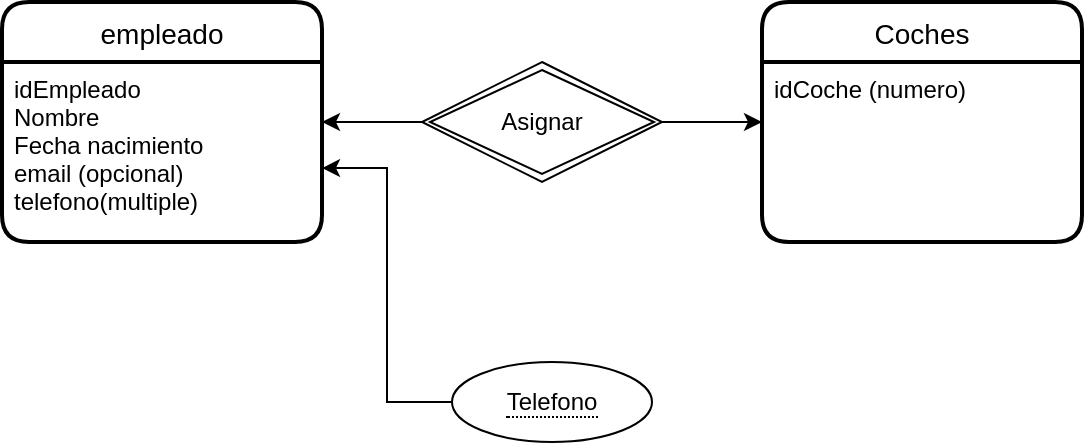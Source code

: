 <mxfile version="16.5.1" type="device" pages="7"><diagram id="R2lEEEUBdFMjLlhIrx00" name="1.Entidades"><mxGraphModel dx="1084" dy="852" grid="1" gridSize="10" guides="1" tooltips="1" connect="1" arrows="1" fold="1" page="1" pageScale="1" pageWidth="850" pageHeight="1100" math="0" shadow="0" extFonts="Permanent Marker^https://fonts.googleapis.com/css?family=Permanent+Marker"><root><mxCell id="0"/><mxCell id="1" parent="0"/><mxCell id="bj2UsBQpo7gzrbSOSHxj-5" value="empleado" style="swimlane;childLayout=stackLayout;horizontal=1;startSize=30;horizontalStack=0;rounded=1;fontSize=14;fontStyle=0;strokeWidth=2;resizeParent=0;resizeLast=1;shadow=0;dashed=0;align=center;" vertex="1" parent="1"><mxGeometry x="150" y="170" width="160" height="120" as="geometry"/></mxCell><mxCell id="bj2UsBQpo7gzrbSOSHxj-6" value="idEmpleado&#10;Nombre&#10;Fecha nacimiento&#10;email (opcional)&#10;telefono(multiple)" style="align=left;strokeColor=none;fillColor=none;spacingLeft=4;fontSize=12;verticalAlign=top;resizable=0;rotatable=0;part=1;" vertex="1" parent="bj2UsBQpo7gzrbSOSHxj-5"><mxGeometry y="30" width="160" height="90" as="geometry"/></mxCell><mxCell id="bj2UsBQpo7gzrbSOSHxj-7" value="Coches" style="swimlane;childLayout=stackLayout;horizontal=1;startSize=30;horizontalStack=0;rounded=1;fontSize=14;fontStyle=0;strokeWidth=2;resizeParent=0;resizeLast=1;shadow=0;dashed=0;align=center;" vertex="1" parent="1"><mxGeometry x="530" y="170" width="160" height="120" as="geometry"/></mxCell><mxCell id="bj2UsBQpo7gzrbSOSHxj-8" value="idCoche (numero)" style="align=left;strokeColor=none;fillColor=none;spacingLeft=4;fontSize=12;verticalAlign=top;resizable=0;rotatable=0;part=1;" vertex="1" parent="bj2UsBQpo7gzrbSOSHxj-7"><mxGeometry y="30" width="160" height="90" as="geometry"/></mxCell><mxCell id="bj2UsBQpo7gzrbSOSHxj-10" style="edgeStyle=orthogonalEdgeStyle;rounded=0;orthogonalLoop=1;jettySize=auto;html=1;" edge="1" parent="1" source="bj2UsBQpo7gzrbSOSHxj-9" target="bj2UsBQpo7gzrbSOSHxj-7"><mxGeometry relative="1" as="geometry"/></mxCell><mxCell id="bj2UsBQpo7gzrbSOSHxj-11" style="edgeStyle=orthogonalEdgeStyle;rounded=0;orthogonalLoop=1;jettySize=auto;html=1;" edge="1" parent="1" source="bj2UsBQpo7gzrbSOSHxj-9" target="bj2UsBQpo7gzrbSOSHxj-5"><mxGeometry relative="1" as="geometry"/></mxCell><mxCell id="bj2UsBQpo7gzrbSOSHxj-9" value="Asignar" style="shape=rhombus;double=1;perimeter=rhombusPerimeter;whiteSpace=wrap;html=1;align=center;" vertex="1" parent="1"><mxGeometry x="360" y="200" width="120" height="60" as="geometry"/></mxCell><mxCell id="bj2UsBQpo7gzrbSOSHxj-13" style="edgeStyle=orthogonalEdgeStyle;rounded=0;orthogonalLoop=1;jettySize=auto;html=1;entryX=1;entryY=0.589;entryDx=0;entryDy=0;entryPerimeter=0;" edge="1" parent="1" source="bj2UsBQpo7gzrbSOSHxj-12" target="bj2UsBQpo7gzrbSOSHxj-6"><mxGeometry relative="1" as="geometry"/></mxCell><mxCell id="bj2UsBQpo7gzrbSOSHxj-12" value="&lt;span style=&quot;border-bottom: 1px dotted&quot;&gt;Telefono&lt;/span&gt;" style="ellipse;whiteSpace=wrap;html=1;align=center;" vertex="1" parent="1"><mxGeometry x="375" y="350" width="100" height="40" as="geometry"/></mxCell></root></mxGraphModel></diagram><diagram id="NzOmQr7MQksTRETba9Ub" name="2.PK"><mxGraphModel dx="1084" dy="852" grid="1" gridSize="10" guides="1" tooltips="1" connect="1" arrows="1" fold="1" page="1" pageScale="1" pageWidth="827" pageHeight="1169" math="0" shadow="0"><root><mxCell id="m3OocBo8uxl8kkl6Rql3-0"/><mxCell id="m3OocBo8uxl8kkl6Rql3-1" parent="m3OocBo8uxl8kkl6Rql3-0"/><mxCell id="RIUJ_R7rjafZauvGP8mD-0" value="empleado" style="swimlane;childLayout=stackLayout;horizontal=1;startSize=30;horizontalStack=0;rounded=1;fontSize=14;fontStyle=0;strokeWidth=2;resizeParent=0;resizeLast=1;shadow=0;dashed=0;align=center;" vertex="1" parent="m3OocBo8uxl8kkl6Rql3-1"><mxGeometry x="130" y="170" width="160" height="120" as="geometry"/></mxCell><mxCell id="RIUJ_R7rjafZauvGP8mD-1" value="idEmpleado&#10;Nombre&#10;Fecha nacimiento&#10;email (opcional)&#10;telefono(multiple)" style="align=left;strokeColor=none;fillColor=none;spacingLeft=4;fontSize=12;verticalAlign=top;resizable=0;rotatable=0;part=1;" vertex="1" parent="RIUJ_R7rjafZauvGP8mD-0"><mxGeometry y="30" width="160" height="90" as="geometry"/></mxCell><mxCell id="RIUJ_R7rjafZauvGP8mD-2" value="empleados" style="shape=table;startSize=30;container=1;collapsible=1;childLayout=tableLayout;fixedRows=1;rowLines=0;fontStyle=1;align=center;resizeLast=1;" vertex="1" parent="m3OocBo8uxl8kkl6Rql3-1"><mxGeometry x="370" y="160" width="180" height="190" as="geometry"/></mxCell><mxCell id="RIUJ_R7rjafZauvGP8mD-3" value="" style="shape=tableRow;horizontal=0;startSize=0;swimlaneHead=0;swimlaneBody=0;fillColor=none;collapsible=0;dropTarget=0;points=[[0,0.5],[1,0.5]];portConstraint=eastwest;top=0;left=0;right=0;bottom=1;" vertex="1" parent="RIUJ_R7rjafZauvGP8mD-2"><mxGeometry y="30" width="180" height="30" as="geometry"/></mxCell><mxCell id="RIUJ_R7rjafZauvGP8mD-4" value="PK" style="shape=partialRectangle;connectable=0;fillColor=none;top=0;left=0;bottom=0;right=0;fontStyle=1;overflow=hidden;" vertex="1" parent="RIUJ_R7rjafZauvGP8mD-3"><mxGeometry width="30" height="30" as="geometry"><mxRectangle width="30" height="30" as="alternateBounds"/></mxGeometry></mxCell><mxCell id="RIUJ_R7rjafZauvGP8mD-5" value="idEmpleado" style="shape=partialRectangle;connectable=0;fillColor=none;top=0;left=0;bottom=0;right=0;align=left;spacingLeft=6;fontStyle=5;overflow=hidden;" vertex="1" parent="RIUJ_R7rjafZauvGP8mD-3"><mxGeometry x="30" width="150" height="30" as="geometry"><mxRectangle width="150" height="30" as="alternateBounds"/></mxGeometry></mxCell><mxCell id="RIUJ_R7rjafZauvGP8mD-6" value="" style="shape=tableRow;horizontal=0;startSize=0;swimlaneHead=0;swimlaneBody=0;fillColor=none;collapsible=0;dropTarget=0;points=[[0,0.5],[1,0.5]];portConstraint=eastwest;top=0;left=0;right=0;bottom=0;" vertex="1" parent="RIUJ_R7rjafZauvGP8mD-2"><mxGeometry y="60" width="180" height="30" as="geometry"/></mxCell><mxCell id="RIUJ_R7rjafZauvGP8mD-7" value="" style="shape=partialRectangle;connectable=0;fillColor=none;top=0;left=0;bottom=0;right=0;editable=1;overflow=hidden;" vertex="1" parent="RIUJ_R7rjafZauvGP8mD-6"><mxGeometry width="30" height="30" as="geometry"><mxRectangle width="30" height="30" as="alternateBounds"/></mxGeometry></mxCell><mxCell id="RIUJ_R7rjafZauvGP8mD-8" value="Nombre" style="shape=partialRectangle;connectable=0;fillColor=none;top=0;left=0;bottom=0;right=0;align=left;spacingLeft=6;overflow=hidden;fontStyle=4" vertex="1" parent="RIUJ_R7rjafZauvGP8mD-6"><mxGeometry x="30" width="150" height="30" as="geometry"><mxRectangle width="150" height="30" as="alternateBounds"/></mxGeometry></mxCell><mxCell id="RIUJ_R7rjafZauvGP8mD-9" value="" style="shape=tableRow;horizontal=0;startSize=0;swimlaneHead=0;swimlaneBody=0;fillColor=none;collapsible=0;dropTarget=0;points=[[0,0.5],[1,0.5]];portConstraint=eastwest;top=0;left=0;right=0;bottom=0;" vertex="1" parent="RIUJ_R7rjafZauvGP8mD-2"><mxGeometry y="90" width="180" height="30" as="geometry"/></mxCell><mxCell id="RIUJ_R7rjafZauvGP8mD-10" value="" style="shape=partialRectangle;connectable=0;fillColor=none;top=0;left=0;bottom=0;right=0;editable=1;overflow=hidden;" vertex="1" parent="RIUJ_R7rjafZauvGP8mD-9"><mxGeometry width="30" height="30" as="geometry"><mxRectangle width="30" height="30" as="alternateBounds"/></mxGeometry></mxCell><mxCell id="RIUJ_R7rjafZauvGP8mD-11" value="Fecha nacimiento" style="shape=partialRectangle;connectable=0;fillColor=none;top=0;left=0;bottom=0;right=0;align=left;spacingLeft=6;overflow=hidden;fontStyle=4" vertex="1" parent="RIUJ_R7rjafZauvGP8mD-9"><mxGeometry x="30" width="150" height="30" as="geometry"><mxRectangle width="150" height="30" as="alternateBounds"/></mxGeometry></mxCell><mxCell id="RIUJ_R7rjafZauvGP8mD-12" value="" style="shape=tableRow;horizontal=0;startSize=0;swimlaneHead=0;swimlaneBody=0;fillColor=none;collapsible=0;dropTarget=0;points=[[0,0.5],[1,0.5]];portConstraint=eastwest;top=0;left=0;right=0;bottom=0;" vertex="1" parent="RIUJ_R7rjafZauvGP8mD-2"><mxGeometry y="120" width="180" height="30" as="geometry"/></mxCell><mxCell id="RIUJ_R7rjafZauvGP8mD-13" value="" style="shape=partialRectangle;connectable=0;fillColor=none;top=0;left=0;bottom=0;right=0;editable=1;overflow=hidden;" vertex="1" parent="RIUJ_R7rjafZauvGP8mD-12"><mxGeometry width="30" height="30" as="geometry"><mxRectangle width="30" height="30" as="alternateBounds"/></mxGeometry></mxCell><mxCell id="RIUJ_R7rjafZauvGP8mD-14" value="email" style="shape=partialRectangle;connectable=0;fillColor=none;top=0;left=0;bottom=0;right=0;align=left;spacingLeft=6;overflow=hidden;" vertex="1" parent="RIUJ_R7rjafZauvGP8mD-12"><mxGeometry x="30" width="150" height="30" as="geometry"><mxRectangle width="150" height="30" as="alternateBounds"/></mxGeometry></mxCell><mxCell id="RIUJ_R7rjafZauvGP8mD-15" value="" style="shape=tableRow;horizontal=0;startSize=0;swimlaneHead=0;swimlaneBody=0;fillColor=none;collapsible=0;dropTarget=0;points=[[0,0.5],[1,0.5]];portConstraint=eastwest;top=0;left=0;right=0;bottom=0;" vertex="1" parent="RIUJ_R7rjafZauvGP8mD-2"><mxGeometry y="150" width="180" height="30" as="geometry"/></mxCell><mxCell id="RIUJ_R7rjafZauvGP8mD-16" value="" style="shape=partialRectangle;connectable=0;fillColor=none;top=0;left=0;bottom=0;right=0;editable=1;overflow=hidden;" vertex="1" parent="RIUJ_R7rjafZauvGP8mD-15"><mxGeometry width="30" height="30" as="geometry"><mxRectangle width="30" height="30" as="alternateBounds"/></mxGeometry></mxCell><mxCell id="RIUJ_R7rjafZauvGP8mD-17" value="telefono" style="shape=partialRectangle;connectable=0;fillColor=none;top=0;left=0;bottom=0;right=0;align=left;spacingLeft=6;overflow=hidden;" vertex="1" parent="RIUJ_R7rjafZauvGP8mD-15"><mxGeometry x="30" width="150" height="30" as="geometry"><mxRectangle width="150" height="30" as="alternateBounds"/></mxGeometry></mxCell></root></mxGraphModel></diagram><diagram id="Iyafej878ZxyavhEVleJ" name="3.Cardinalidad"><mxGraphModel dx="1084" dy="852" grid="1" gridSize="10" guides="1" tooltips="1" connect="1" arrows="1" fold="1" page="1" pageScale="1" pageWidth="827" pageHeight="1169" math="0" shadow="0"><root><mxCell id="aiVP95XeG5gqM7Bgxxto-0"/><mxCell id="aiVP95XeG5gqM7Bgxxto-1" parent="aiVP95XeG5gqM7Bgxxto-0"/><mxCell id="Bv_WyjF0kBNWGn5JOPwv-0" value="empleados" style="shape=table;startSize=30;container=1;collapsible=1;childLayout=tableLayout;fixedRows=1;rowLines=0;fontStyle=1;align=center;resizeLast=1;" vertex="1" parent="aiVP95XeG5gqM7Bgxxto-1"><mxGeometry x="120" y="140" width="180" height="190" as="geometry"/></mxCell><mxCell id="Bv_WyjF0kBNWGn5JOPwv-1" value="" style="shape=tableRow;horizontal=0;startSize=0;swimlaneHead=0;swimlaneBody=0;fillColor=none;collapsible=0;dropTarget=0;points=[[0,0.5],[1,0.5]];portConstraint=eastwest;top=0;left=0;right=0;bottom=1;" vertex="1" parent="Bv_WyjF0kBNWGn5JOPwv-0"><mxGeometry y="30" width="180" height="30" as="geometry"/></mxCell><mxCell id="Bv_WyjF0kBNWGn5JOPwv-2" value="PK" style="shape=partialRectangle;connectable=0;fillColor=none;top=0;left=0;bottom=0;right=0;fontStyle=1;overflow=hidden;" vertex="1" parent="Bv_WyjF0kBNWGn5JOPwv-1"><mxGeometry width="30" height="30" as="geometry"><mxRectangle width="30" height="30" as="alternateBounds"/></mxGeometry></mxCell><mxCell id="Bv_WyjF0kBNWGn5JOPwv-3" value="idEmpleado" style="shape=partialRectangle;connectable=0;fillColor=none;top=0;left=0;bottom=0;right=0;align=left;spacingLeft=6;fontStyle=5;overflow=hidden;" vertex="1" parent="Bv_WyjF0kBNWGn5JOPwv-1"><mxGeometry x="30" width="150" height="30" as="geometry"><mxRectangle width="150" height="30" as="alternateBounds"/></mxGeometry></mxCell><mxCell id="Bv_WyjF0kBNWGn5JOPwv-4" value="" style="shape=tableRow;horizontal=0;startSize=0;swimlaneHead=0;swimlaneBody=0;fillColor=none;collapsible=0;dropTarget=0;points=[[0,0.5],[1,0.5]];portConstraint=eastwest;top=0;left=0;right=0;bottom=0;" vertex="1" parent="Bv_WyjF0kBNWGn5JOPwv-0"><mxGeometry y="60" width="180" height="30" as="geometry"/></mxCell><mxCell id="Bv_WyjF0kBNWGn5JOPwv-5" value="" style="shape=partialRectangle;connectable=0;fillColor=none;top=0;left=0;bottom=0;right=0;editable=1;overflow=hidden;" vertex="1" parent="Bv_WyjF0kBNWGn5JOPwv-4"><mxGeometry width="30" height="30" as="geometry"><mxRectangle width="30" height="30" as="alternateBounds"/></mxGeometry></mxCell><mxCell id="Bv_WyjF0kBNWGn5JOPwv-6" value="Nombre" style="shape=partialRectangle;connectable=0;fillColor=none;top=0;left=0;bottom=0;right=0;align=left;spacingLeft=6;overflow=hidden;fontStyle=4" vertex="1" parent="Bv_WyjF0kBNWGn5JOPwv-4"><mxGeometry x="30" width="150" height="30" as="geometry"><mxRectangle width="150" height="30" as="alternateBounds"/></mxGeometry></mxCell><mxCell id="Bv_WyjF0kBNWGn5JOPwv-7" value="" style="shape=tableRow;horizontal=0;startSize=0;swimlaneHead=0;swimlaneBody=0;fillColor=none;collapsible=0;dropTarget=0;points=[[0,0.5],[1,0.5]];portConstraint=eastwest;top=0;left=0;right=0;bottom=0;" vertex="1" parent="Bv_WyjF0kBNWGn5JOPwv-0"><mxGeometry y="90" width="180" height="30" as="geometry"/></mxCell><mxCell id="Bv_WyjF0kBNWGn5JOPwv-8" value="" style="shape=partialRectangle;connectable=0;fillColor=none;top=0;left=0;bottom=0;right=0;editable=1;overflow=hidden;" vertex="1" parent="Bv_WyjF0kBNWGn5JOPwv-7"><mxGeometry width="30" height="30" as="geometry"><mxRectangle width="30" height="30" as="alternateBounds"/></mxGeometry></mxCell><mxCell id="Bv_WyjF0kBNWGn5JOPwv-9" value="Fecha nacimiento" style="shape=partialRectangle;connectable=0;fillColor=none;top=0;left=0;bottom=0;right=0;align=left;spacingLeft=6;overflow=hidden;fontStyle=4" vertex="1" parent="Bv_WyjF0kBNWGn5JOPwv-7"><mxGeometry x="30" width="150" height="30" as="geometry"><mxRectangle width="150" height="30" as="alternateBounds"/></mxGeometry></mxCell><mxCell id="Bv_WyjF0kBNWGn5JOPwv-10" value="" style="shape=tableRow;horizontal=0;startSize=0;swimlaneHead=0;swimlaneBody=0;fillColor=none;collapsible=0;dropTarget=0;points=[[0,0.5],[1,0.5]];portConstraint=eastwest;top=0;left=0;right=0;bottom=0;" vertex="1" parent="Bv_WyjF0kBNWGn5JOPwv-0"><mxGeometry y="120" width="180" height="30" as="geometry"/></mxCell><mxCell id="Bv_WyjF0kBNWGn5JOPwv-11" value="" style="shape=partialRectangle;connectable=0;fillColor=none;top=0;left=0;bottom=0;right=0;editable=1;overflow=hidden;" vertex="1" parent="Bv_WyjF0kBNWGn5JOPwv-10"><mxGeometry width="30" height="30" as="geometry"><mxRectangle width="30" height="30" as="alternateBounds"/></mxGeometry></mxCell><mxCell id="Bv_WyjF0kBNWGn5JOPwv-12" value="email" style="shape=partialRectangle;connectable=0;fillColor=none;top=0;left=0;bottom=0;right=0;align=left;spacingLeft=6;overflow=hidden;" vertex="1" parent="Bv_WyjF0kBNWGn5JOPwv-10"><mxGeometry x="30" width="150" height="30" as="geometry"><mxRectangle width="150" height="30" as="alternateBounds"/></mxGeometry></mxCell><mxCell id="Bv_WyjF0kBNWGn5JOPwv-13" value="" style="shape=tableRow;horizontal=0;startSize=0;swimlaneHead=0;swimlaneBody=0;fillColor=none;collapsible=0;dropTarget=0;points=[[0,0.5],[1,0.5]];portConstraint=eastwest;top=0;left=0;right=0;bottom=0;" vertex="1" parent="Bv_WyjF0kBNWGn5JOPwv-0"><mxGeometry y="150" width="180" height="30" as="geometry"/></mxCell><mxCell id="Bv_WyjF0kBNWGn5JOPwv-14" value="" style="shape=partialRectangle;connectable=0;fillColor=none;top=0;left=0;bottom=0;right=0;editable=1;overflow=hidden;" vertex="1" parent="Bv_WyjF0kBNWGn5JOPwv-13"><mxGeometry width="30" height="30" as="geometry"><mxRectangle width="30" height="30" as="alternateBounds"/></mxGeometry></mxCell><mxCell id="Bv_WyjF0kBNWGn5JOPwv-15" value="telefono" style="shape=partialRectangle;connectable=0;fillColor=none;top=0;left=0;bottom=0;right=0;align=left;spacingLeft=6;overflow=hidden;" vertex="1" parent="Bv_WyjF0kBNWGn5JOPwv-13"><mxGeometry x="30" width="150" height="30" as="geometry"><mxRectangle width="150" height="30" as="alternateBounds"/></mxGeometry></mxCell><mxCell id="Bv_WyjF0kBNWGn5JOPwv-16" value="1a N" style="text;html=1;strokeColor=none;fillColor=none;align=center;verticalAlign=middle;whiteSpace=wrap;rounded=0;fontStyle=1;fontSize=19;" vertex="1" parent="aiVP95XeG5gqM7Bgxxto-1"><mxGeometry x="220" y="60" width="60" height="30" as="geometry"/></mxCell><mxCell id="Bv_WyjF0kBNWGn5JOPwv-31" value="telefonos empleado" style="shape=table;startSize=30;container=1;collapsible=1;childLayout=tableLayout;fixedRows=1;rowLines=0;fontStyle=1;align=center;resizeLast=1;fontSize=19;" vertex="1" parent="aiVP95XeG5gqM7Bgxxto-1"><mxGeometry x="414" y="140" width="230" height="130" as="geometry"/></mxCell><mxCell id="Bv_WyjF0kBNWGn5JOPwv-32" value="" style="shape=tableRow;horizontal=0;startSize=0;swimlaneHead=0;swimlaneBody=0;fillColor=none;collapsible=0;dropTarget=0;points=[[0,0.5],[1,0.5]];portConstraint=eastwest;top=0;left=0;right=0;bottom=0;fontSize=19;" vertex="1" parent="Bv_WyjF0kBNWGn5JOPwv-31"><mxGeometry y="30" width="230" height="30" as="geometry"/></mxCell><mxCell id="Bv_WyjF0kBNWGn5JOPwv-33" value="PK" style="shape=partialRectangle;connectable=0;fillColor=none;top=0;left=0;bottom=0;right=0;fontStyle=1;overflow=hidden;fontSize=19;" vertex="1" parent="Bv_WyjF0kBNWGn5JOPwv-32"><mxGeometry width="60" height="30" as="geometry"><mxRectangle width="60" height="30" as="alternateBounds"/></mxGeometry></mxCell><mxCell id="Bv_WyjF0kBNWGn5JOPwv-34" value="idEmpleado" style="shape=partialRectangle;connectable=0;fillColor=none;top=0;left=0;bottom=0;right=0;align=left;spacingLeft=6;fontStyle=5;overflow=hidden;fontSize=19;" vertex="1" parent="Bv_WyjF0kBNWGn5JOPwv-32"><mxGeometry x="60" width="170" height="30" as="geometry"><mxRectangle width="170" height="30" as="alternateBounds"/></mxGeometry></mxCell><mxCell id="Bv_WyjF0kBNWGn5JOPwv-35" value="" style="shape=tableRow;horizontal=0;startSize=0;swimlaneHead=0;swimlaneBody=0;fillColor=none;collapsible=0;dropTarget=0;points=[[0,0.5],[1,0.5]];portConstraint=eastwest;top=0;left=0;right=0;bottom=1;fontSize=19;" vertex="1" parent="Bv_WyjF0kBNWGn5JOPwv-31"><mxGeometry y="60" width="230" height="30" as="geometry"/></mxCell><mxCell id="Bv_WyjF0kBNWGn5JOPwv-36" value="PK" style="shape=partialRectangle;connectable=0;fillColor=none;top=0;left=0;bottom=0;right=0;fontStyle=1;overflow=hidden;fontSize=19;" vertex="1" parent="Bv_WyjF0kBNWGn5JOPwv-35"><mxGeometry width="60" height="30" as="geometry"><mxRectangle width="60" height="30" as="alternateBounds"/></mxGeometry></mxCell><mxCell id="Bv_WyjF0kBNWGn5JOPwv-37" value="Ordinal (auto)" style="shape=partialRectangle;connectable=0;fillColor=none;top=0;left=0;bottom=0;right=0;align=left;spacingLeft=6;fontStyle=5;overflow=hidden;fontSize=19;" vertex="1" parent="Bv_WyjF0kBNWGn5JOPwv-35"><mxGeometry x="60" width="170" height="30" as="geometry"><mxRectangle width="170" height="30" as="alternateBounds"/></mxGeometry></mxCell><mxCell id="Bv_WyjF0kBNWGn5JOPwv-38" value="" style="shape=tableRow;horizontal=0;startSize=0;swimlaneHead=0;swimlaneBody=0;fillColor=none;collapsible=0;dropTarget=0;points=[[0,0.5],[1,0.5]];portConstraint=eastwest;top=0;left=0;right=0;bottom=0;fontSize=19;" vertex="1" parent="Bv_WyjF0kBNWGn5JOPwv-31"><mxGeometry y="90" width="230" height="30" as="geometry"/></mxCell><mxCell id="Bv_WyjF0kBNWGn5JOPwv-39" value="" style="shape=partialRectangle;connectable=0;fillColor=none;top=0;left=0;bottom=0;right=0;editable=1;overflow=hidden;fontSize=19;" vertex="1" parent="Bv_WyjF0kBNWGn5JOPwv-38"><mxGeometry width="60" height="30" as="geometry"><mxRectangle width="60" height="30" as="alternateBounds"/></mxGeometry></mxCell><mxCell id="Bv_WyjF0kBNWGn5JOPwv-40" value="telefono" style="shape=partialRectangle;connectable=0;fillColor=none;top=0;left=0;bottom=0;right=0;align=left;spacingLeft=6;overflow=hidden;fontSize=19;" vertex="1" parent="Bv_WyjF0kBNWGn5JOPwv-38"><mxGeometry x="60" width="170" height="30" as="geometry"><mxRectangle width="170" height="30" as="alternateBounds"/></mxGeometry></mxCell><mxCell id="qqZo6qDaq_4hNyn2kvul-0" value="N a N" style="text;html=1;strokeColor=none;fillColor=none;align=center;verticalAlign=middle;whiteSpace=wrap;rounded=0;fontStyle=1;fontSize=19;" vertex="1" parent="aiVP95XeG5gqM7Bgxxto-1"><mxGeometry x="220" y="420" width="330" height="30" as="geometry"/></mxCell><mxCell id="qqZo6qDaq_4hNyn2kvul-1" value="empleados" style="shape=table;startSize=30;container=1;collapsible=1;childLayout=tableLayout;fixedRows=1;rowLines=0;fontStyle=1;align=center;resizeLast=1;" vertex="1" parent="aiVP95XeG5gqM7Bgxxto-1"><mxGeometry x="70" y="490" width="180" height="190" as="geometry"/></mxCell><mxCell id="qqZo6qDaq_4hNyn2kvul-2" value="" style="shape=tableRow;horizontal=0;startSize=0;swimlaneHead=0;swimlaneBody=0;fillColor=none;collapsible=0;dropTarget=0;points=[[0,0.5],[1,0.5]];portConstraint=eastwest;top=0;left=0;right=0;bottom=1;" vertex="1" parent="qqZo6qDaq_4hNyn2kvul-1"><mxGeometry y="30" width="180" height="30" as="geometry"/></mxCell><mxCell id="qqZo6qDaq_4hNyn2kvul-3" value="PK" style="shape=partialRectangle;connectable=0;fillColor=none;top=0;left=0;bottom=0;right=0;fontStyle=1;overflow=hidden;" vertex="1" parent="qqZo6qDaq_4hNyn2kvul-2"><mxGeometry width="30" height="30" as="geometry"><mxRectangle width="30" height="30" as="alternateBounds"/></mxGeometry></mxCell><mxCell id="qqZo6qDaq_4hNyn2kvul-4" value="idEmpleado" style="shape=partialRectangle;connectable=0;fillColor=none;top=0;left=0;bottom=0;right=0;align=left;spacingLeft=6;fontStyle=5;overflow=hidden;" vertex="1" parent="qqZo6qDaq_4hNyn2kvul-2"><mxGeometry x="30" width="150" height="30" as="geometry"><mxRectangle width="150" height="30" as="alternateBounds"/></mxGeometry></mxCell><mxCell id="qqZo6qDaq_4hNyn2kvul-5" value="" style="shape=tableRow;horizontal=0;startSize=0;swimlaneHead=0;swimlaneBody=0;fillColor=none;collapsible=0;dropTarget=0;points=[[0,0.5],[1,0.5]];portConstraint=eastwest;top=0;left=0;right=0;bottom=0;" vertex="1" parent="qqZo6qDaq_4hNyn2kvul-1"><mxGeometry y="60" width="180" height="30" as="geometry"/></mxCell><mxCell id="qqZo6qDaq_4hNyn2kvul-6" value="" style="shape=partialRectangle;connectable=0;fillColor=none;top=0;left=0;bottom=0;right=0;editable=1;overflow=hidden;" vertex="1" parent="qqZo6qDaq_4hNyn2kvul-5"><mxGeometry width="30" height="30" as="geometry"><mxRectangle width="30" height="30" as="alternateBounds"/></mxGeometry></mxCell><mxCell id="qqZo6qDaq_4hNyn2kvul-7" value="Nombre" style="shape=partialRectangle;connectable=0;fillColor=none;top=0;left=0;bottom=0;right=0;align=left;spacingLeft=6;overflow=hidden;fontStyle=4" vertex="1" parent="qqZo6qDaq_4hNyn2kvul-5"><mxGeometry x="30" width="150" height="30" as="geometry"><mxRectangle width="150" height="30" as="alternateBounds"/></mxGeometry></mxCell><mxCell id="qqZo6qDaq_4hNyn2kvul-8" value="" style="shape=tableRow;horizontal=0;startSize=0;swimlaneHead=0;swimlaneBody=0;fillColor=none;collapsible=0;dropTarget=0;points=[[0,0.5],[1,0.5]];portConstraint=eastwest;top=0;left=0;right=0;bottom=0;" vertex="1" parent="qqZo6qDaq_4hNyn2kvul-1"><mxGeometry y="90" width="180" height="30" as="geometry"/></mxCell><mxCell id="qqZo6qDaq_4hNyn2kvul-9" value="" style="shape=partialRectangle;connectable=0;fillColor=none;top=0;left=0;bottom=0;right=0;editable=1;overflow=hidden;" vertex="1" parent="qqZo6qDaq_4hNyn2kvul-8"><mxGeometry width="30" height="30" as="geometry"><mxRectangle width="30" height="30" as="alternateBounds"/></mxGeometry></mxCell><mxCell id="qqZo6qDaq_4hNyn2kvul-10" value="Fecha nacimiento" style="shape=partialRectangle;connectable=0;fillColor=none;top=0;left=0;bottom=0;right=0;align=left;spacingLeft=6;overflow=hidden;fontStyle=4" vertex="1" parent="qqZo6qDaq_4hNyn2kvul-8"><mxGeometry x="30" width="150" height="30" as="geometry"><mxRectangle width="150" height="30" as="alternateBounds"/></mxGeometry></mxCell><mxCell id="qqZo6qDaq_4hNyn2kvul-11" value="" style="shape=tableRow;horizontal=0;startSize=0;swimlaneHead=0;swimlaneBody=0;fillColor=none;collapsible=0;dropTarget=0;points=[[0,0.5],[1,0.5]];portConstraint=eastwest;top=0;left=0;right=0;bottom=0;" vertex="1" parent="qqZo6qDaq_4hNyn2kvul-1"><mxGeometry y="120" width="180" height="30" as="geometry"/></mxCell><mxCell id="qqZo6qDaq_4hNyn2kvul-12" value="" style="shape=partialRectangle;connectable=0;fillColor=none;top=0;left=0;bottom=0;right=0;editable=1;overflow=hidden;" vertex="1" parent="qqZo6qDaq_4hNyn2kvul-11"><mxGeometry width="30" height="30" as="geometry"><mxRectangle width="30" height="30" as="alternateBounds"/></mxGeometry></mxCell><mxCell id="qqZo6qDaq_4hNyn2kvul-13" value="email" style="shape=partialRectangle;connectable=0;fillColor=none;top=0;left=0;bottom=0;right=0;align=left;spacingLeft=6;overflow=hidden;" vertex="1" parent="qqZo6qDaq_4hNyn2kvul-11"><mxGeometry x="30" width="150" height="30" as="geometry"><mxRectangle width="150" height="30" as="alternateBounds"/></mxGeometry></mxCell><mxCell id="qqZo6qDaq_4hNyn2kvul-14" value="" style="shape=tableRow;horizontal=0;startSize=0;swimlaneHead=0;swimlaneBody=0;fillColor=none;collapsible=0;dropTarget=0;points=[[0,0.5],[1,0.5]];portConstraint=eastwest;top=0;left=0;right=0;bottom=0;" vertex="1" parent="qqZo6qDaq_4hNyn2kvul-1"><mxGeometry y="150" width="180" height="30" as="geometry"/></mxCell><mxCell id="qqZo6qDaq_4hNyn2kvul-15" value="" style="shape=partialRectangle;connectable=0;fillColor=none;top=0;left=0;bottom=0;right=0;editable=1;overflow=hidden;" vertex="1" parent="qqZo6qDaq_4hNyn2kvul-14"><mxGeometry width="30" height="30" as="geometry"><mxRectangle width="30" height="30" as="alternateBounds"/></mxGeometry></mxCell><mxCell id="qqZo6qDaq_4hNyn2kvul-16" value="telefono" style="shape=partialRectangle;connectable=0;fillColor=none;top=0;left=0;bottom=0;right=0;align=left;spacingLeft=6;overflow=hidden;" vertex="1" parent="qqZo6qDaq_4hNyn2kvul-14"><mxGeometry x="30" width="150" height="30" as="geometry"><mxRectangle width="150" height="30" as="alternateBounds"/></mxGeometry></mxCell><mxCell id="qqZo6qDaq_4hNyn2kvul-17" value="cursos" style="shape=table;startSize=30;container=1;collapsible=1;childLayout=tableLayout;fixedRows=1;rowLines=0;fontStyle=1;align=center;resizeLast=1;fontSize=19;" vertex="1" parent="aiVP95XeG5gqM7Bgxxto-1"><mxGeometry x="590" y="460" width="180" height="100" as="geometry"/></mxCell><mxCell id="qqZo6qDaq_4hNyn2kvul-18" value="" style="shape=tableRow;horizontal=0;startSize=0;swimlaneHead=0;swimlaneBody=0;fillColor=none;collapsible=0;dropTarget=0;points=[[0,0.5],[1,0.5]];portConstraint=eastwest;top=0;left=0;right=0;bottom=1;fontSize=19;" vertex="1" parent="qqZo6qDaq_4hNyn2kvul-17"><mxGeometry y="30" width="180" height="30" as="geometry"/></mxCell><mxCell id="qqZo6qDaq_4hNyn2kvul-19" value="PK" style="shape=partialRectangle;connectable=0;fillColor=none;top=0;left=0;bottom=0;right=0;fontStyle=1;overflow=hidden;fontSize=19;" vertex="1" parent="qqZo6qDaq_4hNyn2kvul-18"><mxGeometry width="30" height="30" as="geometry"><mxRectangle width="30" height="30" as="alternateBounds"/></mxGeometry></mxCell><mxCell id="qqZo6qDaq_4hNyn2kvul-20" value="idCurso" style="shape=partialRectangle;connectable=0;fillColor=none;top=0;left=0;bottom=0;right=0;align=left;spacingLeft=6;fontStyle=5;overflow=hidden;fontSize=19;" vertex="1" parent="qqZo6qDaq_4hNyn2kvul-18"><mxGeometry x="30" width="150" height="30" as="geometry"><mxRectangle width="150" height="30" as="alternateBounds"/></mxGeometry></mxCell><mxCell id="qqZo6qDaq_4hNyn2kvul-21" value="" style="shape=tableRow;horizontal=0;startSize=0;swimlaneHead=0;swimlaneBody=0;fillColor=none;collapsible=0;dropTarget=0;points=[[0,0.5],[1,0.5]];portConstraint=eastwest;top=0;left=0;right=0;bottom=0;fontSize=19;" vertex="1" parent="qqZo6qDaq_4hNyn2kvul-17"><mxGeometry y="60" width="180" height="30" as="geometry"/></mxCell><mxCell id="qqZo6qDaq_4hNyn2kvul-22" value="" style="shape=partialRectangle;connectable=0;fillColor=none;top=0;left=0;bottom=0;right=0;editable=1;overflow=hidden;fontSize=19;" vertex="1" parent="qqZo6qDaq_4hNyn2kvul-21"><mxGeometry width="30" height="30" as="geometry"><mxRectangle width="30" height="30" as="alternateBounds"/></mxGeometry></mxCell><mxCell id="qqZo6qDaq_4hNyn2kvul-23" value="Nombre" style="shape=partialRectangle;connectable=0;fillColor=none;top=0;left=0;bottom=0;right=0;align=left;spacingLeft=6;overflow=hidden;fontSize=19;" vertex="1" parent="qqZo6qDaq_4hNyn2kvul-21"><mxGeometry x="30" width="150" height="30" as="geometry"><mxRectangle width="150" height="30" as="alternateBounds"/></mxGeometry></mxCell><mxCell id="qqZo6qDaq_4hNyn2kvul-31" value="empleados_cursos" style="shape=table;startSize=30;container=1;collapsible=1;childLayout=tableLayout;fixedRows=1;rowLines=0;fontStyle=1;align=center;resizeLast=1;fontSize=19;" vertex="1" parent="aiVP95XeG5gqM7Bgxxto-1"><mxGeometry x="324" y="490" width="196" height="160" as="geometry"/></mxCell><mxCell id="qqZo6qDaq_4hNyn2kvul-32" value="" style="shape=tableRow;horizontal=0;startSize=0;swimlaneHead=0;swimlaneBody=0;fillColor=none;collapsible=0;dropTarget=0;points=[[0,0.5],[1,0.5]];portConstraint=eastwest;top=0;left=0;right=0;bottom=0;fontSize=19;" vertex="1" parent="qqZo6qDaq_4hNyn2kvul-31"><mxGeometry y="30" width="196" height="30" as="geometry"/></mxCell><mxCell id="qqZo6qDaq_4hNyn2kvul-33" value="PK" style="shape=partialRectangle;connectable=0;fillColor=none;top=0;left=0;bottom=0;right=0;fontStyle=1;overflow=hidden;fontSize=19;" vertex="1" parent="qqZo6qDaq_4hNyn2kvul-32"><mxGeometry width="60" height="30" as="geometry"><mxRectangle width="60" height="30" as="alternateBounds"/></mxGeometry></mxCell><mxCell id="qqZo6qDaq_4hNyn2kvul-34" value="idEmpleado" style="shape=partialRectangle;connectable=0;fillColor=none;top=0;left=0;bottom=0;right=0;align=left;spacingLeft=6;fontStyle=5;overflow=hidden;fontSize=19;" vertex="1" parent="qqZo6qDaq_4hNyn2kvul-32"><mxGeometry x="60" width="136" height="30" as="geometry"><mxRectangle width="136" height="30" as="alternateBounds"/></mxGeometry></mxCell><mxCell id="qqZo6qDaq_4hNyn2kvul-35" value="" style="shape=tableRow;horizontal=0;startSize=0;swimlaneHead=0;swimlaneBody=0;fillColor=none;collapsible=0;dropTarget=0;points=[[0,0.5],[1,0.5]];portConstraint=eastwest;top=0;left=0;right=0;bottom=1;fontSize=19;" vertex="1" parent="qqZo6qDaq_4hNyn2kvul-31"><mxGeometry y="60" width="196" height="30" as="geometry"/></mxCell><mxCell id="qqZo6qDaq_4hNyn2kvul-36" value="PK" style="shape=partialRectangle;connectable=0;fillColor=none;top=0;left=0;bottom=0;right=0;fontStyle=1;overflow=hidden;fontSize=19;" vertex="1" parent="qqZo6qDaq_4hNyn2kvul-35"><mxGeometry width="60" height="30" as="geometry"><mxRectangle width="60" height="30" as="alternateBounds"/></mxGeometry></mxCell><mxCell id="qqZo6qDaq_4hNyn2kvul-37" value="idcurso" style="shape=partialRectangle;connectable=0;fillColor=none;top=0;left=0;bottom=0;right=0;align=left;spacingLeft=6;fontStyle=5;overflow=hidden;fontSize=19;" vertex="1" parent="qqZo6qDaq_4hNyn2kvul-35"><mxGeometry x="60" width="136" height="30" as="geometry"><mxRectangle width="136" height="30" as="alternateBounds"/></mxGeometry></mxCell><mxCell id="qqZo6qDaq_4hNyn2kvul-38" value="" style="shape=tableRow;horizontal=0;startSize=0;swimlaneHead=0;swimlaneBody=0;fillColor=none;collapsible=0;dropTarget=0;points=[[0,0.5],[1,0.5]];portConstraint=eastwest;top=0;left=0;right=0;bottom=0;fontSize=19;" vertex="1" parent="qqZo6qDaq_4hNyn2kvul-31"><mxGeometry y="90" width="196" height="30" as="geometry"/></mxCell><mxCell id="qqZo6qDaq_4hNyn2kvul-39" value="" style="shape=partialRectangle;connectable=0;fillColor=none;top=0;left=0;bottom=0;right=0;editable=1;overflow=hidden;fontSize=19;" vertex="1" parent="qqZo6qDaq_4hNyn2kvul-38"><mxGeometry width="60" height="30" as="geometry"><mxRectangle width="60" height="30" as="alternateBounds"/></mxGeometry></mxCell><mxCell id="qqZo6qDaq_4hNyn2kvul-40" value="Nota" style="shape=partialRectangle;connectable=0;fillColor=none;top=0;left=0;bottom=0;right=0;align=left;spacingLeft=6;overflow=hidden;fontSize=19;" vertex="1" parent="qqZo6qDaq_4hNyn2kvul-38"><mxGeometry x="60" width="136" height="30" as="geometry"><mxRectangle width="136" height="30" as="alternateBounds"/></mxGeometry></mxCell><mxCell id="qqZo6qDaq_4hNyn2kvul-41" value="" style="shape=tableRow;horizontal=0;startSize=0;swimlaneHead=0;swimlaneBody=0;fillColor=none;collapsible=0;dropTarget=0;points=[[0,0.5],[1,0.5]];portConstraint=eastwest;top=0;left=0;right=0;bottom=0;fontSize=19;" vertex="1" parent="qqZo6qDaq_4hNyn2kvul-31"><mxGeometry y="120" width="196" height="30" as="geometry"/></mxCell><mxCell id="qqZo6qDaq_4hNyn2kvul-42" value="" style="shape=partialRectangle;connectable=0;fillColor=none;top=0;left=0;bottom=0;right=0;editable=1;overflow=hidden;fontSize=19;" vertex="1" parent="qqZo6qDaq_4hNyn2kvul-41"><mxGeometry width="60" height="30" as="geometry"><mxRectangle width="60" height="30" as="alternateBounds"/></mxGeometry></mxCell><mxCell id="qqZo6qDaq_4hNyn2kvul-43" value="comentario" style="shape=partialRectangle;connectable=0;fillColor=none;top=0;left=0;bottom=0;right=0;align=left;spacingLeft=6;overflow=hidden;fontSize=19;" vertex="1" parent="qqZo6qDaq_4hNyn2kvul-41"><mxGeometry x="60" width="136" height="30" as="geometry"><mxRectangle width="136" height="30" as="alternateBounds"/></mxGeometry></mxCell><mxCell id="qqZo6qDaq_4hNyn2kvul-45" style="edgeStyle=orthogonalEdgeStyle;rounded=0;orthogonalLoop=1;jettySize=auto;html=1;fontSize=19;" edge="1" parent="aiVP95XeG5gqM7Bgxxto-1" source="qqZo6qDaq_4hNyn2kvul-32" target="qqZo6qDaq_4hNyn2kvul-2"><mxGeometry relative="1" as="geometry"/></mxCell><mxCell id="qqZo6qDaq_4hNyn2kvul-46" style="edgeStyle=orthogonalEdgeStyle;rounded=0;orthogonalLoop=1;jettySize=auto;html=1;fontSize=19;" edge="1" parent="aiVP95XeG5gqM7Bgxxto-1" source="qqZo6qDaq_4hNyn2kvul-35" target="qqZo6qDaq_4hNyn2kvul-18"><mxGeometry relative="1" as="geometry"/></mxCell></root></mxGraphModel></diagram><diagram id="WUwmE14QPSpYMGGqpnzD" name="4.Fk"><mxGraphModel dx="1426" dy="852" grid="1" gridSize="10" guides="1" tooltips="1" connect="1" arrows="1" fold="1" page="1" pageScale="1" pageWidth="827" pageHeight="1169" math="0" shadow="0"><root><mxCell id="uhni6BAcFyb_XONjcznR-0"/><mxCell id="uhni6BAcFyb_XONjcznR-1" parent="uhni6BAcFyb_XONjcznR-0"/><mxCell id="_vqvjDkUwaqGFLPg9sHb-0" value="empleados" style="shape=table;startSize=30;container=1;collapsible=1;childLayout=tableLayout;fixedRows=1;rowLines=0;fontStyle=1;align=center;resizeLast=1;" vertex="1" parent="uhni6BAcFyb_XONjcznR-1"><mxGeometry x="120" y="140" width="180" height="190" as="geometry"/></mxCell><mxCell id="_vqvjDkUwaqGFLPg9sHb-1" value="" style="shape=tableRow;horizontal=0;startSize=0;swimlaneHead=0;swimlaneBody=0;fillColor=none;collapsible=0;dropTarget=0;points=[[0,0.5],[1,0.5]];portConstraint=eastwest;top=0;left=0;right=0;bottom=1;" vertex="1" parent="_vqvjDkUwaqGFLPg9sHb-0"><mxGeometry y="30" width="180" height="30" as="geometry"/></mxCell><mxCell id="_vqvjDkUwaqGFLPg9sHb-2" value="PK" style="shape=partialRectangle;connectable=0;fillColor=none;top=0;left=0;bottom=0;right=0;fontStyle=1;overflow=hidden;" vertex="1" parent="_vqvjDkUwaqGFLPg9sHb-1"><mxGeometry width="30" height="30" as="geometry"><mxRectangle width="30" height="30" as="alternateBounds"/></mxGeometry></mxCell><mxCell id="_vqvjDkUwaqGFLPg9sHb-3" value="idEmpleado" style="shape=partialRectangle;connectable=0;fillColor=none;top=0;left=0;bottom=0;right=0;align=left;spacingLeft=6;fontStyle=5;overflow=hidden;" vertex="1" parent="_vqvjDkUwaqGFLPg9sHb-1"><mxGeometry x="30" width="150" height="30" as="geometry"><mxRectangle width="150" height="30" as="alternateBounds"/></mxGeometry></mxCell><mxCell id="_vqvjDkUwaqGFLPg9sHb-4" value="" style="shape=tableRow;horizontal=0;startSize=0;swimlaneHead=0;swimlaneBody=0;fillColor=none;collapsible=0;dropTarget=0;points=[[0,0.5],[1,0.5]];portConstraint=eastwest;top=0;left=0;right=0;bottom=0;" vertex="1" parent="_vqvjDkUwaqGFLPg9sHb-0"><mxGeometry y="60" width="180" height="30" as="geometry"/></mxCell><mxCell id="_vqvjDkUwaqGFLPg9sHb-5" value="" style="shape=partialRectangle;connectable=0;fillColor=none;top=0;left=0;bottom=0;right=0;editable=1;overflow=hidden;" vertex="1" parent="_vqvjDkUwaqGFLPg9sHb-4"><mxGeometry width="30" height="30" as="geometry"><mxRectangle width="30" height="30" as="alternateBounds"/></mxGeometry></mxCell><mxCell id="_vqvjDkUwaqGFLPg9sHb-6" value="Nombre" style="shape=partialRectangle;connectable=0;fillColor=none;top=0;left=0;bottom=0;right=0;align=left;spacingLeft=6;overflow=hidden;fontStyle=4" vertex="1" parent="_vqvjDkUwaqGFLPg9sHb-4"><mxGeometry x="30" width="150" height="30" as="geometry"><mxRectangle width="150" height="30" as="alternateBounds"/></mxGeometry></mxCell><mxCell id="_vqvjDkUwaqGFLPg9sHb-7" value="" style="shape=tableRow;horizontal=0;startSize=0;swimlaneHead=0;swimlaneBody=0;fillColor=none;collapsible=0;dropTarget=0;points=[[0,0.5],[1,0.5]];portConstraint=eastwest;top=0;left=0;right=0;bottom=0;" vertex="1" parent="_vqvjDkUwaqGFLPg9sHb-0"><mxGeometry y="90" width="180" height="30" as="geometry"/></mxCell><mxCell id="_vqvjDkUwaqGFLPg9sHb-8" value="" style="shape=partialRectangle;connectable=0;fillColor=none;top=0;left=0;bottom=0;right=0;editable=1;overflow=hidden;" vertex="1" parent="_vqvjDkUwaqGFLPg9sHb-7"><mxGeometry width="30" height="30" as="geometry"><mxRectangle width="30" height="30" as="alternateBounds"/></mxGeometry></mxCell><mxCell id="_vqvjDkUwaqGFLPg9sHb-9" value="Fecha nacimiento" style="shape=partialRectangle;connectable=0;fillColor=none;top=0;left=0;bottom=0;right=0;align=left;spacingLeft=6;overflow=hidden;fontStyle=4" vertex="1" parent="_vqvjDkUwaqGFLPg9sHb-7"><mxGeometry x="30" width="150" height="30" as="geometry"><mxRectangle width="150" height="30" as="alternateBounds"/></mxGeometry></mxCell><mxCell id="_vqvjDkUwaqGFLPg9sHb-10" value="" style="shape=tableRow;horizontal=0;startSize=0;swimlaneHead=0;swimlaneBody=0;fillColor=none;collapsible=0;dropTarget=0;points=[[0,0.5],[1,0.5]];portConstraint=eastwest;top=0;left=0;right=0;bottom=0;" vertex="1" parent="_vqvjDkUwaqGFLPg9sHb-0"><mxGeometry y="120" width="180" height="30" as="geometry"/></mxCell><mxCell id="_vqvjDkUwaqGFLPg9sHb-11" value="" style="shape=partialRectangle;connectable=0;fillColor=none;top=0;left=0;bottom=0;right=0;editable=1;overflow=hidden;" vertex="1" parent="_vqvjDkUwaqGFLPg9sHb-10"><mxGeometry width="30" height="30" as="geometry"><mxRectangle width="30" height="30" as="alternateBounds"/></mxGeometry></mxCell><mxCell id="_vqvjDkUwaqGFLPg9sHb-12" value="email" style="shape=partialRectangle;connectable=0;fillColor=none;top=0;left=0;bottom=0;right=0;align=left;spacingLeft=6;overflow=hidden;" vertex="1" parent="_vqvjDkUwaqGFLPg9sHb-10"><mxGeometry x="30" width="150" height="30" as="geometry"><mxRectangle width="150" height="30" as="alternateBounds"/></mxGeometry></mxCell><mxCell id="_vqvjDkUwaqGFLPg9sHb-13" value="" style="shape=tableRow;horizontal=0;startSize=0;swimlaneHead=0;swimlaneBody=0;fillColor=none;collapsible=0;dropTarget=0;points=[[0,0.5],[1,0.5]];portConstraint=eastwest;top=0;left=0;right=0;bottom=0;" vertex="1" parent="_vqvjDkUwaqGFLPg9sHb-0"><mxGeometry y="150" width="180" height="30" as="geometry"/></mxCell><mxCell id="_vqvjDkUwaqGFLPg9sHb-14" value="" style="shape=partialRectangle;connectable=0;fillColor=none;top=0;left=0;bottom=0;right=0;editable=1;overflow=hidden;" vertex="1" parent="_vqvjDkUwaqGFLPg9sHb-13"><mxGeometry width="30" height="30" as="geometry"><mxRectangle width="30" height="30" as="alternateBounds"/></mxGeometry></mxCell><mxCell id="_vqvjDkUwaqGFLPg9sHb-15" value="telefono" style="shape=partialRectangle;connectable=0;fillColor=none;top=0;left=0;bottom=0;right=0;align=left;spacingLeft=6;overflow=hidden;" vertex="1" parent="_vqvjDkUwaqGFLPg9sHb-13"><mxGeometry x="30" width="150" height="30" as="geometry"><mxRectangle width="150" height="30" as="alternateBounds"/></mxGeometry></mxCell><mxCell id="_vqvjDkUwaqGFLPg9sHb-16" value="telefonos empleado" style="shape=table;startSize=30;container=1;collapsible=1;childLayout=tableLayout;fixedRows=1;rowLines=0;fontStyle=1;align=center;resizeLast=1;fontSize=19;" vertex="1" parent="uhni6BAcFyb_XONjcznR-1"><mxGeometry x="440" y="140" width="230" height="130" as="geometry"/></mxCell><mxCell id="_vqvjDkUwaqGFLPg9sHb-17" value="" style="shape=tableRow;horizontal=0;startSize=0;swimlaneHead=0;swimlaneBody=0;fillColor=none;collapsible=0;dropTarget=0;points=[[0,0.5],[1,0.5]];portConstraint=eastwest;top=0;left=0;right=0;bottom=0;fontSize=19;" vertex="1" parent="_vqvjDkUwaqGFLPg9sHb-16"><mxGeometry y="30" width="230" height="30" as="geometry"/></mxCell><mxCell id="_vqvjDkUwaqGFLPg9sHb-18" value="PK, FK" style="shape=partialRectangle;connectable=0;fillColor=none;top=0;left=0;bottom=0;right=0;fontStyle=1;overflow=hidden;fontSize=19;" vertex="1" parent="_vqvjDkUwaqGFLPg9sHb-17"><mxGeometry width="60" height="30" as="geometry"><mxRectangle width="60" height="30" as="alternateBounds"/></mxGeometry></mxCell><mxCell id="_vqvjDkUwaqGFLPg9sHb-19" value="idEmpleado" style="shape=partialRectangle;connectable=0;fillColor=none;top=0;left=0;bottom=0;right=0;align=left;spacingLeft=6;fontStyle=5;overflow=hidden;fontSize=19;" vertex="1" parent="_vqvjDkUwaqGFLPg9sHb-17"><mxGeometry x="60" width="170" height="30" as="geometry"><mxRectangle width="170" height="30" as="alternateBounds"/></mxGeometry></mxCell><mxCell id="_vqvjDkUwaqGFLPg9sHb-20" value="" style="shape=tableRow;horizontal=0;startSize=0;swimlaneHead=0;swimlaneBody=0;fillColor=none;collapsible=0;dropTarget=0;points=[[0,0.5],[1,0.5]];portConstraint=eastwest;top=0;left=0;right=0;bottom=1;fontSize=19;" vertex="1" parent="_vqvjDkUwaqGFLPg9sHb-16"><mxGeometry y="60" width="230" height="30" as="geometry"/></mxCell><mxCell id="_vqvjDkUwaqGFLPg9sHb-21" value="PK" style="shape=partialRectangle;connectable=0;fillColor=none;top=0;left=0;bottom=0;right=0;fontStyle=1;overflow=hidden;fontSize=19;" vertex="1" parent="_vqvjDkUwaqGFLPg9sHb-20"><mxGeometry width="60" height="30" as="geometry"><mxRectangle width="60" height="30" as="alternateBounds"/></mxGeometry></mxCell><mxCell id="_vqvjDkUwaqGFLPg9sHb-22" value="Ordinal (auto)" style="shape=partialRectangle;connectable=0;fillColor=none;top=0;left=0;bottom=0;right=0;align=left;spacingLeft=6;fontStyle=5;overflow=hidden;fontSize=19;" vertex="1" parent="_vqvjDkUwaqGFLPg9sHb-20"><mxGeometry x="60" width="170" height="30" as="geometry"><mxRectangle width="170" height="30" as="alternateBounds"/></mxGeometry></mxCell><mxCell id="_vqvjDkUwaqGFLPg9sHb-23" value="" style="shape=tableRow;horizontal=0;startSize=0;swimlaneHead=0;swimlaneBody=0;fillColor=none;collapsible=0;dropTarget=0;points=[[0,0.5],[1,0.5]];portConstraint=eastwest;top=0;left=0;right=0;bottom=0;fontSize=19;" vertex="1" parent="_vqvjDkUwaqGFLPg9sHb-16"><mxGeometry y="90" width="230" height="30" as="geometry"/></mxCell><mxCell id="_vqvjDkUwaqGFLPg9sHb-24" value="" style="shape=partialRectangle;connectable=0;fillColor=none;top=0;left=0;bottom=0;right=0;editable=1;overflow=hidden;fontSize=19;" vertex="1" parent="_vqvjDkUwaqGFLPg9sHb-23"><mxGeometry width="60" height="30" as="geometry"><mxRectangle width="60" height="30" as="alternateBounds"/></mxGeometry></mxCell><mxCell id="_vqvjDkUwaqGFLPg9sHb-25" value="telefono" style="shape=partialRectangle;connectable=0;fillColor=none;top=0;left=0;bottom=0;right=0;align=left;spacingLeft=6;overflow=hidden;fontSize=19;" vertex="1" parent="_vqvjDkUwaqGFLPg9sHb-23"><mxGeometry x="60" width="170" height="30" as="geometry"><mxRectangle width="170" height="30" as="alternateBounds"/></mxGeometry></mxCell><mxCell id="_vqvjDkUwaqGFLPg9sHb-26" value="N a N" style="text;html=1;strokeColor=none;fillColor=none;align=center;verticalAlign=middle;whiteSpace=wrap;rounded=0;fontStyle=1;fontSize=19;" vertex="1" parent="uhni6BAcFyb_XONjcznR-1"><mxGeometry x="220" y="420" width="330" height="30" as="geometry"/></mxCell><mxCell id="_vqvjDkUwaqGFLPg9sHb-27" value="empleados" style="shape=table;startSize=30;container=1;collapsible=1;childLayout=tableLayout;fixedRows=1;rowLines=0;fontStyle=1;align=center;resizeLast=1;" vertex="1" parent="uhni6BAcFyb_XONjcznR-1"><mxGeometry x="70" y="490" width="180" height="190" as="geometry"/></mxCell><mxCell id="_vqvjDkUwaqGFLPg9sHb-28" value="" style="shape=tableRow;horizontal=0;startSize=0;swimlaneHead=0;swimlaneBody=0;fillColor=none;collapsible=0;dropTarget=0;points=[[0,0.5],[1,0.5]];portConstraint=eastwest;top=0;left=0;right=0;bottom=1;" vertex="1" parent="_vqvjDkUwaqGFLPg9sHb-27"><mxGeometry y="30" width="180" height="30" as="geometry"/></mxCell><mxCell id="_vqvjDkUwaqGFLPg9sHb-29" value="PK" style="shape=partialRectangle;connectable=0;fillColor=none;top=0;left=0;bottom=0;right=0;fontStyle=1;overflow=hidden;" vertex="1" parent="_vqvjDkUwaqGFLPg9sHb-28"><mxGeometry width="30" height="30" as="geometry"><mxRectangle width="30" height="30" as="alternateBounds"/></mxGeometry></mxCell><mxCell id="_vqvjDkUwaqGFLPg9sHb-30" value="idEmpleado" style="shape=partialRectangle;connectable=0;fillColor=none;top=0;left=0;bottom=0;right=0;align=left;spacingLeft=6;fontStyle=5;overflow=hidden;" vertex="1" parent="_vqvjDkUwaqGFLPg9sHb-28"><mxGeometry x="30" width="150" height="30" as="geometry"><mxRectangle width="150" height="30" as="alternateBounds"/></mxGeometry></mxCell><mxCell id="_vqvjDkUwaqGFLPg9sHb-31" value="" style="shape=tableRow;horizontal=0;startSize=0;swimlaneHead=0;swimlaneBody=0;fillColor=none;collapsible=0;dropTarget=0;points=[[0,0.5],[1,0.5]];portConstraint=eastwest;top=0;left=0;right=0;bottom=0;" vertex="1" parent="_vqvjDkUwaqGFLPg9sHb-27"><mxGeometry y="60" width="180" height="30" as="geometry"/></mxCell><mxCell id="_vqvjDkUwaqGFLPg9sHb-32" value="" style="shape=partialRectangle;connectable=0;fillColor=none;top=0;left=0;bottom=0;right=0;editable=1;overflow=hidden;" vertex="1" parent="_vqvjDkUwaqGFLPg9sHb-31"><mxGeometry width="30" height="30" as="geometry"><mxRectangle width="30" height="30" as="alternateBounds"/></mxGeometry></mxCell><mxCell id="_vqvjDkUwaqGFLPg9sHb-33" value="Nombre" style="shape=partialRectangle;connectable=0;fillColor=none;top=0;left=0;bottom=0;right=0;align=left;spacingLeft=6;overflow=hidden;fontStyle=4" vertex="1" parent="_vqvjDkUwaqGFLPg9sHb-31"><mxGeometry x="30" width="150" height="30" as="geometry"><mxRectangle width="150" height="30" as="alternateBounds"/></mxGeometry></mxCell><mxCell id="_vqvjDkUwaqGFLPg9sHb-34" value="" style="shape=tableRow;horizontal=0;startSize=0;swimlaneHead=0;swimlaneBody=0;fillColor=none;collapsible=0;dropTarget=0;points=[[0,0.5],[1,0.5]];portConstraint=eastwest;top=0;left=0;right=0;bottom=0;" vertex="1" parent="_vqvjDkUwaqGFLPg9sHb-27"><mxGeometry y="90" width="180" height="30" as="geometry"/></mxCell><mxCell id="_vqvjDkUwaqGFLPg9sHb-35" value="" style="shape=partialRectangle;connectable=0;fillColor=none;top=0;left=0;bottom=0;right=0;editable=1;overflow=hidden;" vertex="1" parent="_vqvjDkUwaqGFLPg9sHb-34"><mxGeometry width="30" height="30" as="geometry"><mxRectangle width="30" height="30" as="alternateBounds"/></mxGeometry></mxCell><mxCell id="_vqvjDkUwaqGFLPg9sHb-36" value="Fecha nacimiento" style="shape=partialRectangle;connectable=0;fillColor=none;top=0;left=0;bottom=0;right=0;align=left;spacingLeft=6;overflow=hidden;fontStyle=4" vertex="1" parent="_vqvjDkUwaqGFLPg9sHb-34"><mxGeometry x="30" width="150" height="30" as="geometry"><mxRectangle width="150" height="30" as="alternateBounds"/></mxGeometry></mxCell><mxCell id="_vqvjDkUwaqGFLPg9sHb-37" value="" style="shape=tableRow;horizontal=0;startSize=0;swimlaneHead=0;swimlaneBody=0;fillColor=none;collapsible=0;dropTarget=0;points=[[0,0.5],[1,0.5]];portConstraint=eastwest;top=0;left=0;right=0;bottom=0;" vertex="1" parent="_vqvjDkUwaqGFLPg9sHb-27"><mxGeometry y="120" width="180" height="30" as="geometry"/></mxCell><mxCell id="_vqvjDkUwaqGFLPg9sHb-38" value="" style="shape=partialRectangle;connectable=0;fillColor=none;top=0;left=0;bottom=0;right=0;editable=1;overflow=hidden;" vertex="1" parent="_vqvjDkUwaqGFLPg9sHb-37"><mxGeometry width="30" height="30" as="geometry"><mxRectangle width="30" height="30" as="alternateBounds"/></mxGeometry></mxCell><mxCell id="_vqvjDkUwaqGFLPg9sHb-39" value="email" style="shape=partialRectangle;connectable=0;fillColor=none;top=0;left=0;bottom=0;right=0;align=left;spacingLeft=6;overflow=hidden;" vertex="1" parent="_vqvjDkUwaqGFLPg9sHb-37"><mxGeometry x="30" width="150" height="30" as="geometry"><mxRectangle width="150" height="30" as="alternateBounds"/></mxGeometry></mxCell><mxCell id="_vqvjDkUwaqGFLPg9sHb-40" value="" style="shape=tableRow;horizontal=0;startSize=0;swimlaneHead=0;swimlaneBody=0;fillColor=none;collapsible=0;dropTarget=0;points=[[0,0.5],[1,0.5]];portConstraint=eastwest;top=0;left=0;right=0;bottom=0;" vertex="1" parent="_vqvjDkUwaqGFLPg9sHb-27"><mxGeometry y="150" width="180" height="30" as="geometry"/></mxCell><mxCell id="_vqvjDkUwaqGFLPg9sHb-41" value="" style="shape=partialRectangle;connectable=0;fillColor=none;top=0;left=0;bottom=0;right=0;editable=1;overflow=hidden;" vertex="1" parent="_vqvjDkUwaqGFLPg9sHb-40"><mxGeometry width="30" height="30" as="geometry"><mxRectangle width="30" height="30" as="alternateBounds"/></mxGeometry></mxCell><mxCell id="_vqvjDkUwaqGFLPg9sHb-42" value="telefono" style="shape=partialRectangle;connectable=0;fillColor=none;top=0;left=0;bottom=0;right=0;align=left;spacingLeft=6;overflow=hidden;" vertex="1" parent="_vqvjDkUwaqGFLPg9sHb-40"><mxGeometry x="30" width="150" height="30" as="geometry"><mxRectangle width="150" height="30" as="alternateBounds"/></mxGeometry></mxCell><mxCell id="_vqvjDkUwaqGFLPg9sHb-43" value="cursos" style="shape=table;startSize=30;container=1;collapsible=1;childLayout=tableLayout;fixedRows=1;rowLines=0;fontStyle=1;align=center;resizeLast=1;fontSize=19;" vertex="1" parent="uhni6BAcFyb_XONjcznR-1"><mxGeometry x="590" y="460" width="180" height="100" as="geometry"/></mxCell><mxCell id="_vqvjDkUwaqGFLPg9sHb-44" value="" style="shape=tableRow;horizontal=0;startSize=0;swimlaneHead=0;swimlaneBody=0;fillColor=none;collapsible=0;dropTarget=0;points=[[0,0.5],[1,0.5]];portConstraint=eastwest;top=0;left=0;right=0;bottom=1;fontSize=19;" vertex="1" parent="_vqvjDkUwaqGFLPg9sHb-43"><mxGeometry y="30" width="180" height="30" as="geometry"/></mxCell><mxCell id="_vqvjDkUwaqGFLPg9sHb-45" value="PK" style="shape=partialRectangle;connectable=0;fillColor=none;top=0;left=0;bottom=0;right=0;fontStyle=1;overflow=hidden;fontSize=19;" vertex="1" parent="_vqvjDkUwaqGFLPg9sHb-44"><mxGeometry width="30" height="30" as="geometry"><mxRectangle width="30" height="30" as="alternateBounds"/></mxGeometry></mxCell><mxCell id="_vqvjDkUwaqGFLPg9sHb-46" value="idCurso" style="shape=partialRectangle;connectable=0;fillColor=none;top=0;left=0;bottom=0;right=0;align=left;spacingLeft=6;fontStyle=5;overflow=hidden;fontSize=19;" vertex="1" parent="_vqvjDkUwaqGFLPg9sHb-44"><mxGeometry x="30" width="150" height="30" as="geometry"><mxRectangle width="150" height="30" as="alternateBounds"/></mxGeometry></mxCell><mxCell id="_vqvjDkUwaqGFLPg9sHb-47" value="" style="shape=tableRow;horizontal=0;startSize=0;swimlaneHead=0;swimlaneBody=0;fillColor=none;collapsible=0;dropTarget=0;points=[[0,0.5],[1,0.5]];portConstraint=eastwest;top=0;left=0;right=0;bottom=0;fontSize=19;" vertex="1" parent="_vqvjDkUwaqGFLPg9sHb-43"><mxGeometry y="60" width="180" height="30" as="geometry"/></mxCell><mxCell id="_vqvjDkUwaqGFLPg9sHb-48" value="" style="shape=partialRectangle;connectable=0;fillColor=none;top=0;left=0;bottom=0;right=0;editable=1;overflow=hidden;fontSize=19;" vertex="1" parent="_vqvjDkUwaqGFLPg9sHb-47"><mxGeometry width="30" height="30" as="geometry"><mxRectangle width="30" height="30" as="alternateBounds"/></mxGeometry></mxCell><mxCell id="_vqvjDkUwaqGFLPg9sHb-49" value="Nombre" style="shape=partialRectangle;connectable=0;fillColor=none;top=0;left=0;bottom=0;right=0;align=left;spacingLeft=6;overflow=hidden;fontSize=19;" vertex="1" parent="_vqvjDkUwaqGFLPg9sHb-47"><mxGeometry x="30" width="150" height="30" as="geometry"><mxRectangle width="150" height="30" as="alternateBounds"/></mxGeometry></mxCell><mxCell id="_vqvjDkUwaqGFLPg9sHb-50" value="empleados_cursos" style="shape=table;startSize=30;container=1;collapsible=1;childLayout=tableLayout;fixedRows=1;rowLines=0;fontStyle=1;align=center;resizeLast=1;fontSize=19;" vertex="1" parent="uhni6BAcFyb_XONjcznR-1"><mxGeometry x="324" y="490" width="196" height="160" as="geometry"/></mxCell><mxCell id="_vqvjDkUwaqGFLPg9sHb-51" value="" style="shape=tableRow;horizontal=0;startSize=0;swimlaneHead=0;swimlaneBody=0;fillColor=none;collapsible=0;dropTarget=0;points=[[0,0.5],[1,0.5]];portConstraint=eastwest;top=0;left=0;right=0;bottom=0;fontSize=19;" vertex="1" parent="_vqvjDkUwaqGFLPg9sHb-50"><mxGeometry y="30" width="196" height="30" as="geometry"/></mxCell><mxCell id="_vqvjDkUwaqGFLPg9sHb-52" value="PK, FK" style="shape=partialRectangle;connectable=0;fillColor=none;top=0;left=0;bottom=0;right=0;fontStyle=1;overflow=hidden;fontSize=19;" vertex="1" parent="_vqvjDkUwaqGFLPg9sHb-51"><mxGeometry width="60" height="30" as="geometry"><mxRectangle width="60" height="30" as="alternateBounds"/></mxGeometry></mxCell><mxCell id="_vqvjDkUwaqGFLPg9sHb-53" value="idEmpleado" style="shape=partialRectangle;connectable=0;fillColor=none;top=0;left=0;bottom=0;right=0;align=left;spacingLeft=6;fontStyle=5;overflow=hidden;fontSize=19;" vertex="1" parent="_vqvjDkUwaqGFLPg9sHb-51"><mxGeometry x="60" width="136" height="30" as="geometry"><mxRectangle width="136" height="30" as="alternateBounds"/></mxGeometry></mxCell><mxCell id="_vqvjDkUwaqGFLPg9sHb-54" value="" style="shape=tableRow;horizontal=0;startSize=0;swimlaneHead=0;swimlaneBody=0;fillColor=none;collapsible=0;dropTarget=0;points=[[0,0.5],[1,0.5]];portConstraint=eastwest;top=0;left=0;right=0;bottom=1;fontSize=19;" vertex="1" parent="_vqvjDkUwaqGFLPg9sHb-50"><mxGeometry y="60" width="196" height="30" as="geometry"/></mxCell><mxCell id="_vqvjDkUwaqGFLPg9sHb-55" value="PK, FK" style="shape=partialRectangle;connectable=0;fillColor=none;top=0;left=0;bottom=0;right=0;fontStyle=1;overflow=hidden;fontSize=19;" vertex="1" parent="_vqvjDkUwaqGFLPg9sHb-54"><mxGeometry width="60" height="30" as="geometry"><mxRectangle width="60" height="30" as="alternateBounds"/></mxGeometry></mxCell><mxCell id="_vqvjDkUwaqGFLPg9sHb-56" value="idcurso" style="shape=partialRectangle;connectable=0;fillColor=none;top=0;left=0;bottom=0;right=0;align=left;spacingLeft=6;fontStyle=5;overflow=hidden;fontSize=19;" vertex="1" parent="_vqvjDkUwaqGFLPg9sHb-54"><mxGeometry x="60" width="136" height="30" as="geometry"><mxRectangle width="136" height="30" as="alternateBounds"/></mxGeometry></mxCell><mxCell id="_vqvjDkUwaqGFLPg9sHb-57" value="" style="shape=tableRow;horizontal=0;startSize=0;swimlaneHead=0;swimlaneBody=0;fillColor=none;collapsible=0;dropTarget=0;points=[[0,0.5],[1,0.5]];portConstraint=eastwest;top=0;left=0;right=0;bottom=0;fontSize=19;" vertex="1" parent="_vqvjDkUwaqGFLPg9sHb-50"><mxGeometry y="90" width="196" height="30" as="geometry"/></mxCell><mxCell id="_vqvjDkUwaqGFLPg9sHb-58" value="" style="shape=partialRectangle;connectable=0;fillColor=none;top=0;left=0;bottom=0;right=0;editable=1;overflow=hidden;fontSize=19;" vertex="1" parent="_vqvjDkUwaqGFLPg9sHb-57"><mxGeometry width="60" height="30" as="geometry"><mxRectangle width="60" height="30" as="alternateBounds"/></mxGeometry></mxCell><mxCell id="_vqvjDkUwaqGFLPg9sHb-59" value="Nota" style="shape=partialRectangle;connectable=0;fillColor=none;top=0;left=0;bottom=0;right=0;align=left;spacingLeft=6;overflow=hidden;fontSize=19;" vertex="1" parent="_vqvjDkUwaqGFLPg9sHb-57"><mxGeometry x="60" width="136" height="30" as="geometry"><mxRectangle width="136" height="30" as="alternateBounds"/></mxGeometry></mxCell><mxCell id="_vqvjDkUwaqGFLPg9sHb-60" value="" style="shape=tableRow;horizontal=0;startSize=0;swimlaneHead=0;swimlaneBody=0;fillColor=none;collapsible=0;dropTarget=0;points=[[0,0.5],[1,0.5]];portConstraint=eastwest;top=0;left=0;right=0;bottom=0;fontSize=19;" vertex="1" parent="_vqvjDkUwaqGFLPg9sHb-50"><mxGeometry y="120" width="196" height="30" as="geometry"/></mxCell><mxCell id="_vqvjDkUwaqGFLPg9sHb-61" value="" style="shape=partialRectangle;connectable=0;fillColor=none;top=0;left=0;bottom=0;right=0;editable=1;overflow=hidden;fontSize=19;" vertex="1" parent="_vqvjDkUwaqGFLPg9sHb-60"><mxGeometry width="60" height="30" as="geometry"><mxRectangle width="60" height="30" as="alternateBounds"/></mxGeometry></mxCell><mxCell id="_vqvjDkUwaqGFLPg9sHb-62" value="comentario" style="shape=partialRectangle;connectable=0;fillColor=none;top=0;left=0;bottom=0;right=0;align=left;spacingLeft=6;overflow=hidden;fontSize=19;" vertex="1" parent="_vqvjDkUwaqGFLPg9sHb-60"><mxGeometry x="60" width="136" height="30" as="geometry"><mxRectangle width="136" height="30" as="alternateBounds"/></mxGeometry></mxCell><mxCell id="_vqvjDkUwaqGFLPg9sHb-63" style="edgeStyle=orthogonalEdgeStyle;rounded=0;orthogonalLoop=1;jettySize=auto;html=1;fontSize=19;" edge="1" parent="uhni6BAcFyb_XONjcznR-1" source="_vqvjDkUwaqGFLPg9sHb-51" target="_vqvjDkUwaqGFLPg9sHb-28"><mxGeometry relative="1" as="geometry"/></mxCell><mxCell id="_vqvjDkUwaqGFLPg9sHb-64" style="edgeStyle=orthogonalEdgeStyle;rounded=0;orthogonalLoop=1;jettySize=auto;html=1;fontSize=19;" edge="1" parent="uhni6BAcFyb_XONjcznR-1" source="_vqvjDkUwaqGFLPg9sHb-54" target="_vqvjDkUwaqGFLPg9sHb-44"><mxGeometry relative="1" as="geometry"/></mxCell><mxCell id="_vqvjDkUwaqGFLPg9sHb-65" style="edgeStyle=orthogonalEdgeStyle;rounded=0;orthogonalLoop=1;jettySize=auto;html=1;fontSize=19;" edge="1" parent="uhni6BAcFyb_XONjcznR-1" source="_vqvjDkUwaqGFLPg9sHb-17" target="_vqvjDkUwaqGFLPg9sHb-1"><mxGeometry relative="1" as="geometry"/></mxCell></root></mxGraphModel></diagram><diagram id="J2bCzLXxa2yhCJV--1kZ" name="5. Problema 1"><mxGraphModel dx="1911" dy="852" grid="1" gridSize="10" guides="1" tooltips="1" connect="1" arrows="1" fold="1" page="1" pageScale="1" pageWidth="827" pageHeight="1169" math="0" shadow="0"><root><mxCell id="2gXgyHktZFr_9ZrLb-7d-0"/><mxCell id="2gXgyHktZFr_9ZrLb-7d-1" parent="2gXgyHktZFr_9ZrLb-7d-0"/><mxCell id="2gXgyHktZFr_9ZrLb-7d-15" value="series" style="shape=table;startSize=30;container=1;collapsible=1;childLayout=tableLayout;fixedRows=1;rowLines=0;fontStyle=1;align=center;resizeLast=1;fontSize=14;" vertex="1" parent="2gXgyHktZFr_9ZrLb-7d-1"><mxGeometry x="-80" y="250" width="180" height="160" as="geometry"/></mxCell><mxCell id="2gXgyHktZFr_9ZrLb-7d-16" value="" style="shape=tableRow;horizontal=0;startSize=0;swimlaneHead=0;swimlaneBody=0;fillColor=none;collapsible=0;dropTarget=0;points=[[0,0.5],[1,0.5]];portConstraint=eastwest;top=0;left=0;right=0;bottom=1;fontSize=14;" vertex="1" parent="2gXgyHktZFr_9ZrLb-7d-15"><mxGeometry y="30" width="180" height="30" as="geometry"/></mxCell><mxCell id="2gXgyHktZFr_9ZrLb-7d-17" value="PK" style="shape=partialRectangle;connectable=0;fillColor=none;top=0;left=0;bottom=0;right=0;fontStyle=1;overflow=hidden;fontSize=14;" vertex="1" parent="2gXgyHktZFr_9ZrLb-7d-16"><mxGeometry width="30" height="30" as="geometry"><mxRectangle width="30" height="30" as="alternateBounds"/></mxGeometry></mxCell><mxCell id="2gXgyHktZFr_9ZrLb-7d-18" value="idSerie (auto)" style="shape=partialRectangle;connectable=0;fillColor=none;top=0;left=0;bottom=0;right=0;align=left;spacingLeft=6;fontStyle=5;overflow=hidden;fontSize=14;" vertex="1" parent="2gXgyHktZFr_9ZrLb-7d-16"><mxGeometry x="30" width="150" height="30" as="geometry"><mxRectangle width="150" height="30" as="alternateBounds"/></mxGeometry></mxCell><mxCell id="2gXgyHktZFr_9ZrLb-7d-19" value="" style="shape=tableRow;horizontal=0;startSize=0;swimlaneHead=0;swimlaneBody=0;fillColor=none;collapsible=0;dropTarget=0;points=[[0,0.5],[1,0.5]];portConstraint=eastwest;top=0;left=0;right=0;bottom=0;fontSize=14;" vertex="1" parent="2gXgyHktZFr_9ZrLb-7d-15"><mxGeometry y="60" width="180" height="30" as="geometry"/></mxCell><mxCell id="2gXgyHktZFr_9ZrLb-7d-20" value="" style="shape=partialRectangle;connectable=0;fillColor=none;top=0;left=0;bottom=0;right=0;editable=1;overflow=hidden;fontSize=14;" vertex="1" parent="2gXgyHktZFr_9ZrLb-7d-19"><mxGeometry width="30" height="30" as="geometry"><mxRectangle width="30" height="30" as="alternateBounds"/></mxGeometry></mxCell><mxCell id="2gXgyHktZFr_9ZrLb-7d-21" value="Nombre" style="shape=partialRectangle;connectable=0;fillColor=none;top=0;left=0;bottom=0;right=0;align=left;spacingLeft=6;overflow=hidden;fontSize=14;fontStyle=4" vertex="1" parent="2gXgyHktZFr_9ZrLb-7d-19"><mxGeometry x="30" width="150" height="30" as="geometry"><mxRectangle width="150" height="30" as="alternateBounds"/></mxGeometry></mxCell><mxCell id="2gXgyHktZFr_9ZrLb-7d-22" value="" style="shape=tableRow;horizontal=0;startSize=0;swimlaneHead=0;swimlaneBody=0;fillColor=none;collapsible=0;dropTarget=0;points=[[0,0.5],[1,0.5]];portConstraint=eastwest;top=0;left=0;right=0;bottom=0;fontSize=14;" vertex="1" parent="2gXgyHktZFr_9ZrLb-7d-15"><mxGeometry y="90" width="180" height="30" as="geometry"/></mxCell><mxCell id="2gXgyHktZFr_9ZrLb-7d-23" value="" style="shape=partialRectangle;connectable=0;fillColor=none;top=0;left=0;bottom=0;right=0;editable=1;overflow=hidden;fontSize=14;" vertex="1" parent="2gXgyHktZFr_9ZrLb-7d-22"><mxGeometry width="30" height="30" as="geometry"><mxRectangle width="30" height="30" as="alternateBounds"/></mxGeometry></mxCell><mxCell id="2gXgyHktZFr_9ZrLb-7d-24" value="año de creacion" style="shape=partialRectangle;connectable=0;fillColor=none;top=0;left=0;bottom=0;right=0;align=left;spacingLeft=6;overflow=hidden;fontSize=14;fontStyle=4" vertex="1" parent="2gXgyHktZFr_9ZrLb-7d-22"><mxGeometry x="30" width="150" height="30" as="geometry"><mxRectangle width="150" height="30" as="alternateBounds"/></mxGeometry></mxCell><mxCell id="2gXgyHktZFr_9ZrLb-7d-25" value="" style="shape=tableRow;horizontal=0;startSize=0;swimlaneHead=0;swimlaneBody=0;fillColor=none;collapsible=0;dropTarget=0;points=[[0,0.5],[1,0.5]];portConstraint=eastwest;top=0;left=0;right=0;bottom=0;fontSize=14;" vertex="1" parent="2gXgyHktZFr_9ZrLb-7d-15"><mxGeometry y="120" width="180" height="30" as="geometry"/></mxCell><mxCell id="2gXgyHktZFr_9ZrLb-7d-26" value="" style="shape=partialRectangle;connectable=0;fillColor=none;top=0;left=0;bottom=0;right=0;editable=1;overflow=hidden;fontSize=14;" vertex="1" parent="2gXgyHktZFr_9ZrLb-7d-25"><mxGeometry width="30" height="30" as="geometry"><mxRectangle width="30" height="30" as="alternateBounds"/></mxGeometry></mxCell><mxCell id="2gXgyHktZFr_9ZrLb-7d-27" value="comentario" style="shape=partialRectangle;connectable=0;fillColor=none;top=0;left=0;bottom=0;right=0;align=left;spacingLeft=6;overflow=hidden;fontSize=14;" vertex="1" parent="2gXgyHktZFr_9ZrLb-7d-25"><mxGeometry x="30" width="150" height="30" as="geometry"><mxRectangle width="150" height="30" as="alternateBounds"/></mxGeometry></mxCell><mxCell id="2gXgyHktZFr_9ZrLb-7d-28" value="temporadas" style="shape=table;startSize=30;container=1;collapsible=1;childLayout=tableLayout;fixedRows=1;rowLines=0;fontStyle=1;align=center;resizeLast=1;fontSize=14;" vertex="1" parent="2gXgyHktZFr_9ZrLb-7d-1"><mxGeometry x="200" y="250" width="180" height="160" as="geometry"/></mxCell><mxCell id="2gXgyHktZFr_9ZrLb-7d-29" value="" style="shape=tableRow;horizontal=0;startSize=0;swimlaneHead=0;swimlaneBody=0;fillColor=none;collapsible=0;dropTarget=0;points=[[0,0.5],[1,0.5]];portConstraint=eastwest;top=0;left=0;right=0;bottom=1;fontSize=14;" vertex="1" parent="2gXgyHktZFr_9ZrLb-7d-28"><mxGeometry y="30" width="180" height="30" as="geometry"/></mxCell><mxCell id="2gXgyHktZFr_9ZrLb-7d-30" value="PK, FK" style="shape=partialRectangle;connectable=0;fillColor=none;top=0;left=0;bottom=0;right=0;fontStyle=1;overflow=hidden;fontSize=14;" vertex="1" parent="2gXgyHktZFr_9ZrLb-7d-29"><mxGeometry width="50" height="30" as="geometry"><mxRectangle width="50" height="30" as="alternateBounds"/></mxGeometry></mxCell><mxCell id="2gXgyHktZFr_9ZrLb-7d-31" value="idSerie" style="shape=partialRectangle;connectable=0;fillColor=none;top=0;left=0;bottom=0;right=0;align=left;spacingLeft=6;fontStyle=5;overflow=hidden;fontSize=14;" vertex="1" parent="2gXgyHktZFr_9ZrLb-7d-29"><mxGeometry x="50" width="130" height="30" as="geometry"><mxRectangle width="130" height="30" as="alternateBounds"/></mxGeometry></mxCell><mxCell id="2gXgyHktZFr_9ZrLb-7d-32" value="" style="shape=tableRow;horizontal=0;startSize=0;swimlaneHead=0;swimlaneBody=0;fillColor=none;collapsible=0;dropTarget=0;points=[[0,0.5],[1,0.5]];portConstraint=eastwest;top=0;left=0;right=0;bottom=0;fontSize=14;" vertex="1" parent="2gXgyHktZFr_9ZrLb-7d-28"><mxGeometry y="60" width="180" height="30" as="geometry"/></mxCell><mxCell id="2gXgyHktZFr_9ZrLb-7d-33" value="PK" style="shape=partialRectangle;connectable=0;fillColor=none;top=0;left=0;bottom=0;right=0;editable=1;overflow=hidden;fontSize=14;fontStyle=1" vertex="1" parent="2gXgyHktZFr_9ZrLb-7d-32"><mxGeometry width="50" height="30" as="geometry"><mxRectangle width="50" height="30" as="alternateBounds"/></mxGeometry></mxCell><mxCell id="2gXgyHktZFr_9ZrLb-7d-34" value="num_temporada" style="shape=partialRectangle;connectable=0;fillColor=none;top=0;left=0;bottom=0;right=0;align=left;spacingLeft=6;overflow=hidden;fontSize=14;fontStyle=1" vertex="1" parent="2gXgyHktZFr_9ZrLb-7d-32"><mxGeometry x="50" width="130" height="30" as="geometry"><mxRectangle width="130" height="30" as="alternateBounds"/></mxGeometry></mxCell><mxCell id="2gXgyHktZFr_9ZrLb-7d-35" value="" style="shape=tableRow;horizontal=0;startSize=0;swimlaneHead=0;swimlaneBody=0;fillColor=none;collapsible=0;dropTarget=0;points=[[0,0.5],[1,0.5]];portConstraint=eastwest;top=0;left=0;right=0;bottom=0;fontSize=14;" vertex="1" parent="2gXgyHktZFr_9ZrLb-7d-28"><mxGeometry y="90" width="180" height="30" as="geometry"/></mxCell><mxCell id="2gXgyHktZFr_9ZrLb-7d-36" value="" style="shape=partialRectangle;connectable=0;fillColor=none;top=0;left=0;bottom=0;right=0;editable=1;overflow=hidden;fontSize=14;" vertex="1" parent="2gXgyHktZFr_9ZrLb-7d-35"><mxGeometry width="50" height="30" as="geometry"><mxRectangle width="50" height="30" as="alternateBounds"/></mxGeometry></mxCell><mxCell id="2gXgyHktZFr_9ZrLb-7d-37" value="Año" style="shape=partialRectangle;connectable=0;fillColor=none;top=0;left=0;bottom=0;right=0;align=left;spacingLeft=6;overflow=hidden;fontSize=14;" vertex="1" parent="2gXgyHktZFr_9ZrLb-7d-35"><mxGeometry x="50" width="130" height="30" as="geometry"><mxRectangle width="130" height="30" as="alternateBounds"/></mxGeometry></mxCell><mxCell id="2gXgyHktZFr_9ZrLb-7d-38" value="" style="shape=tableRow;horizontal=0;startSize=0;swimlaneHead=0;swimlaneBody=0;fillColor=none;collapsible=0;dropTarget=0;points=[[0,0.5],[1,0.5]];portConstraint=eastwest;top=0;left=0;right=0;bottom=0;fontSize=14;" vertex="1" parent="2gXgyHktZFr_9ZrLb-7d-28"><mxGeometry y="120" width="180" height="30" as="geometry"/></mxCell><mxCell id="2gXgyHktZFr_9ZrLb-7d-39" value="" style="shape=partialRectangle;connectable=0;fillColor=none;top=0;left=0;bottom=0;right=0;editable=1;overflow=hidden;fontSize=14;" vertex="1" parent="2gXgyHktZFr_9ZrLb-7d-38"><mxGeometry width="50" height="30" as="geometry"><mxRectangle width="50" height="30" as="alternateBounds"/></mxGeometry></mxCell><mxCell id="2gXgyHktZFr_9ZrLb-7d-40" value="Titulo temporada" style="shape=partialRectangle;connectable=0;fillColor=none;top=0;left=0;bottom=0;right=0;align=left;spacingLeft=6;overflow=hidden;fontSize=14;" vertex="1" parent="2gXgyHktZFr_9ZrLb-7d-38"><mxGeometry x="50" width="130" height="30" as="geometry"><mxRectangle width="130" height="30" as="alternateBounds"/></mxGeometry></mxCell><mxCell id="2gXgyHktZFr_9ZrLb-7d-41" style="edgeStyle=orthogonalEdgeStyle;rounded=0;orthogonalLoop=1;jettySize=auto;html=1;fontSize=14;" edge="1" parent="2gXgyHktZFr_9ZrLb-7d-1" source="2gXgyHktZFr_9ZrLb-7d-29" target="2gXgyHktZFr_9ZrLb-7d-16"><mxGeometry relative="1" as="geometry"/></mxCell><mxCell id="2gXgyHktZFr_9ZrLb-7d-42" value="actores" style="shape=table;startSize=30;container=1;collapsible=1;childLayout=tableLayout;fixedRows=1;rowLines=0;fontStyle=1;align=center;resizeLast=1;fontSize=14;" vertex="1" parent="2gXgyHktZFr_9ZrLb-7d-1"><mxGeometry x="740" y="310" width="180" height="190" as="geometry"/></mxCell><mxCell id="2gXgyHktZFr_9ZrLb-7d-43" value="" style="shape=tableRow;horizontal=0;startSize=0;swimlaneHead=0;swimlaneBody=0;fillColor=none;collapsible=0;dropTarget=0;points=[[0,0.5],[1,0.5]];portConstraint=eastwest;top=0;left=0;right=0;bottom=1;fontSize=14;" vertex="1" parent="2gXgyHktZFr_9ZrLb-7d-42"><mxGeometry y="30" width="180" height="30" as="geometry"/></mxCell><mxCell id="2gXgyHktZFr_9ZrLb-7d-44" value="PK" style="shape=partialRectangle;connectable=0;fillColor=none;top=0;left=0;bottom=0;right=0;fontStyle=1;overflow=hidden;fontSize=14;" vertex="1" parent="2gXgyHktZFr_9ZrLb-7d-43"><mxGeometry width="30" height="30" as="geometry"><mxRectangle width="30" height="30" as="alternateBounds"/></mxGeometry></mxCell><mxCell id="2gXgyHktZFr_9ZrLb-7d-45" value="idActor (auto)" style="shape=partialRectangle;connectable=0;fillColor=none;top=0;left=0;bottom=0;right=0;align=left;spacingLeft=6;fontStyle=5;overflow=hidden;fontSize=14;" vertex="1" parent="2gXgyHktZFr_9ZrLb-7d-43"><mxGeometry x="30" width="150" height="30" as="geometry"><mxRectangle width="150" height="30" as="alternateBounds"/></mxGeometry></mxCell><mxCell id="2gXgyHktZFr_9ZrLb-7d-46" value="" style="shape=tableRow;horizontal=0;startSize=0;swimlaneHead=0;swimlaneBody=0;fillColor=none;collapsible=0;dropTarget=0;points=[[0,0.5],[1,0.5]];portConstraint=eastwest;top=0;left=0;right=0;bottom=0;fontSize=14;" vertex="1" parent="2gXgyHktZFr_9ZrLb-7d-42"><mxGeometry y="60" width="180" height="30" as="geometry"/></mxCell><mxCell id="2gXgyHktZFr_9ZrLb-7d-47" value="" style="shape=partialRectangle;connectable=0;fillColor=none;top=0;left=0;bottom=0;right=0;editable=1;overflow=hidden;fontSize=14;" vertex="1" parent="2gXgyHktZFr_9ZrLb-7d-46"><mxGeometry width="30" height="30" as="geometry"><mxRectangle width="30" height="30" as="alternateBounds"/></mxGeometry></mxCell><mxCell id="2gXgyHktZFr_9ZrLb-7d-48" value="Nombre" style="shape=partialRectangle;connectable=0;fillColor=none;top=0;left=0;bottom=0;right=0;align=left;spacingLeft=6;overflow=hidden;fontSize=14;" vertex="1" parent="2gXgyHktZFr_9ZrLb-7d-46"><mxGeometry x="30" width="150" height="30" as="geometry"><mxRectangle width="150" height="30" as="alternateBounds"/></mxGeometry></mxCell><mxCell id="2gXgyHktZFr_9ZrLb-7d-49" value="" style="shape=tableRow;horizontal=0;startSize=0;swimlaneHead=0;swimlaneBody=0;fillColor=none;collapsible=0;dropTarget=0;points=[[0,0.5],[1,0.5]];portConstraint=eastwest;top=0;left=0;right=0;bottom=0;fontSize=14;" vertex="1" parent="2gXgyHktZFr_9ZrLb-7d-42"><mxGeometry y="90" width="180" height="30" as="geometry"/></mxCell><mxCell id="2gXgyHktZFr_9ZrLb-7d-50" value="" style="shape=partialRectangle;connectable=0;fillColor=none;top=0;left=0;bottom=0;right=0;editable=1;overflow=hidden;fontSize=14;" vertex="1" parent="2gXgyHktZFr_9ZrLb-7d-49"><mxGeometry width="30" height="30" as="geometry"><mxRectangle width="30" height="30" as="alternateBounds"/></mxGeometry></mxCell><mxCell id="2gXgyHktZFr_9ZrLb-7d-51" value="url Web" style="shape=partialRectangle;connectable=0;fillColor=none;top=0;left=0;bottom=0;right=0;align=left;spacingLeft=6;overflow=hidden;fontSize=14;" vertex="1" parent="2gXgyHktZFr_9ZrLb-7d-49"><mxGeometry x="30" width="150" height="30" as="geometry"><mxRectangle width="150" height="30" as="alternateBounds"/></mxGeometry></mxCell><mxCell id="2gXgyHktZFr_9ZrLb-7d-52" value="" style="shape=tableRow;horizontal=0;startSize=0;swimlaneHead=0;swimlaneBody=0;fillColor=none;collapsible=0;dropTarget=0;points=[[0,0.5],[1,0.5]];portConstraint=eastwest;top=0;left=0;right=0;bottom=0;fontSize=14;" vertex="1" parent="2gXgyHktZFr_9ZrLb-7d-42"><mxGeometry y="120" width="180" height="30" as="geometry"/></mxCell><mxCell id="2gXgyHktZFr_9ZrLb-7d-53" value="" style="shape=partialRectangle;connectable=0;fillColor=none;top=0;left=0;bottom=0;right=0;editable=1;overflow=hidden;fontSize=14;" vertex="1" parent="2gXgyHktZFr_9ZrLb-7d-52"><mxGeometry width="30" height="30" as="geometry"><mxRectangle width="30" height="30" as="alternateBounds"/></mxGeometry></mxCell><mxCell id="2gXgyHktZFr_9ZrLb-7d-54" value="url foto" style="shape=partialRectangle;connectable=0;fillColor=none;top=0;left=0;bottom=0;right=0;align=left;spacingLeft=6;overflow=hidden;fontSize=14;" vertex="1" parent="2gXgyHktZFr_9ZrLb-7d-52"><mxGeometry x="30" width="150" height="30" as="geometry"><mxRectangle width="150" height="30" as="alternateBounds"/></mxGeometry></mxCell><mxCell id="2gXgyHktZFr_9ZrLb-7d-55" value="" style="shape=tableRow;horizontal=0;startSize=0;swimlaneHead=0;swimlaneBody=0;fillColor=none;collapsible=0;dropTarget=0;points=[[0,0.5],[1,0.5]];portConstraint=eastwest;top=0;left=0;right=0;bottom=0;fontSize=14;" vertex="1" parent="2gXgyHktZFr_9ZrLb-7d-42"><mxGeometry y="150" width="180" height="30" as="geometry"/></mxCell><mxCell id="2gXgyHktZFr_9ZrLb-7d-56" value="" style="shape=partialRectangle;connectable=0;fillColor=none;top=0;left=0;bottom=0;right=0;editable=1;overflow=hidden;fontSize=14;" vertex="1" parent="2gXgyHktZFr_9ZrLb-7d-55"><mxGeometry width="30" height="30" as="geometry"><mxRectangle width="30" height="30" as="alternateBounds"/></mxGeometry></mxCell><mxCell id="2gXgyHktZFr_9ZrLb-7d-57" value="genero" style="shape=partialRectangle;connectable=0;fillColor=none;top=0;left=0;bottom=0;right=0;align=left;spacingLeft=6;overflow=hidden;fontSize=14;" vertex="1" parent="2gXgyHktZFr_9ZrLb-7d-55"><mxGeometry x="30" width="150" height="30" as="geometry"><mxRectangle width="150" height="30" as="alternateBounds"/></mxGeometry></mxCell><mxCell id="2gXgyHktZFr_9ZrLb-7d-58" value="temporadasActores" style="shape=table;startSize=30;container=1;collapsible=1;childLayout=tableLayout;fixedRows=1;rowLines=0;fontStyle=1;align=center;resizeLast=1;fontSize=14;" vertex="1" parent="2gXgyHktZFr_9ZrLb-7d-1"><mxGeometry x="460" y="250" width="180" height="160" as="geometry"/></mxCell><mxCell id="2gXgyHktZFr_9ZrLb-7d-59" value="" style="shape=tableRow;horizontal=0;startSize=0;swimlaneHead=0;swimlaneBody=0;fillColor=none;collapsible=0;dropTarget=0;points=[[0,0.5],[1,0.5]];portConstraint=eastwest;top=0;left=0;right=0;bottom=0;fontSize=14;" vertex="1" parent="2gXgyHktZFr_9ZrLb-7d-58"><mxGeometry y="30" width="180" height="30" as="geometry"/></mxCell><mxCell id="2gXgyHktZFr_9ZrLb-7d-60" value="PK,FK" style="shape=partialRectangle;connectable=0;fillColor=none;top=0;left=0;bottom=0;right=0;fontStyle=1;overflow=hidden;fontSize=14;" vertex="1" parent="2gXgyHktZFr_9ZrLb-7d-59"><mxGeometry width="60" height="30" as="geometry"><mxRectangle width="60" height="30" as="alternateBounds"/></mxGeometry></mxCell><mxCell id="2gXgyHktZFr_9ZrLb-7d-61" value="idSerie" style="shape=partialRectangle;connectable=0;fillColor=none;top=0;left=0;bottom=0;right=0;align=left;spacingLeft=6;fontStyle=5;overflow=hidden;fontSize=14;" vertex="1" parent="2gXgyHktZFr_9ZrLb-7d-59"><mxGeometry x="60" width="120" height="30" as="geometry"><mxRectangle width="120" height="30" as="alternateBounds"/></mxGeometry></mxCell><mxCell id="2gXgyHktZFr_9ZrLb-7d-62" value="" style="shape=tableRow;horizontal=0;startSize=0;swimlaneHead=0;swimlaneBody=0;fillColor=none;collapsible=0;dropTarget=0;points=[[0,0.5],[1,0.5]];portConstraint=eastwest;top=0;left=0;right=0;bottom=1;fontSize=14;" vertex="1" parent="2gXgyHktZFr_9ZrLb-7d-58"><mxGeometry y="60" width="180" height="30" as="geometry"/></mxCell><mxCell id="2gXgyHktZFr_9ZrLb-7d-63" value="PK,FK" style="shape=partialRectangle;connectable=0;fillColor=none;top=0;left=0;bottom=0;right=0;fontStyle=1;overflow=hidden;fontSize=14;" vertex="1" parent="2gXgyHktZFr_9ZrLb-7d-62"><mxGeometry width="60" height="30" as="geometry"><mxRectangle width="60" height="30" as="alternateBounds"/></mxGeometry></mxCell><mxCell id="2gXgyHktZFr_9ZrLb-7d-64" value="num_Temporada" style="shape=partialRectangle;connectable=0;fillColor=none;top=0;left=0;bottom=0;right=0;align=left;spacingLeft=6;fontStyle=5;overflow=hidden;fontSize=14;" vertex="1" parent="2gXgyHktZFr_9ZrLb-7d-62"><mxGeometry x="60" width="120" height="30" as="geometry"><mxRectangle width="120" height="30" as="alternateBounds"/></mxGeometry></mxCell><mxCell id="2gXgyHktZFr_9ZrLb-7d-65" value="" style="shape=tableRow;horizontal=0;startSize=0;swimlaneHead=0;swimlaneBody=0;fillColor=none;collapsible=0;dropTarget=0;points=[[0,0.5],[1,0.5]];portConstraint=eastwest;top=0;left=0;right=0;bottom=0;fontSize=14;" vertex="1" parent="2gXgyHktZFr_9ZrLb-7d-58"><mxGeometry y="90" width="180" height="30" as="geometry"/></mxCell><mxCell id="2gXgyHktZFr_9ZrLb-7d-66" value="PK, FK" style="shape=partialRectangle;connectable=0;fillColor=none;top=0;left=0;bottom=0;right=0;editable=1;overflow=hidden;fontSize=14;fontStyle=1" vertex="1" parent="2gXgyHktZFr_9ZrLb-7d-65"><mxGeometry width="60" height="30" as="geometry"><mxRectangle width="60" height="30" as="alternateBounds"/></mxGeometry></mxCell><mxCell id="2gXgyHktZFr_9ZrLb-7d-67" value="idActor" style="shape=partialRectangle;connectable=0;fillColor=none;top=0;left=0;bottom=0;right=0;align=left;spacingLeft=6;overflow=hidden;fontSize=14;fontStyle=1" vertex="1" parent="2gXgyHktZFr_9ZrLb-7d-65"><mxGeometry x="60" width="120" height="30" as="geometry"><mxRectangle width="120" height="30" as="alternateBounds"/></mxGeometry></mxCell><mxCell id="2gXgyHktZFr_9ZrLb-7d-68" value="" style="shape=tableRow;horizontal=0;startSize=0;swimlaneHead=0;swimlaneBody=0;fillColor=none;collapsible=0;dropTarget=0;points=[[0,0.5],[1,0.5]];portConstraint=eastwest;top=0;left=0;right=0;bottom=0;fontSize=14;" vertex="1" parent="2gXgyHktZFr_9ZrLb-7d-58"><mxGeometry y="120" width="180" height="30" as="geometry"/></mxCell><mxCell id="2gXgyHktZFr_9ZrLb-7d-69" value="" style="shape=partialRectangle;connectable=0;fillColor=none;top=0;left=0;bottom=0;right=0;editable=1;overflow=hidden;fontSize=14;" vertex="1" parent="2gXgyHktZFr_9ZrLb-7d-68"><mxGeometry width="60" height="30" as="geometry"><mxRectangle width="60" height="30" as="alternateBounds"/></mxGeometry></mxCell><mxCell id="2gXgyHktZFr_9ZrLb-7d-70" value="" style="shape=partialRectangle;connectable=0;fillColor=none;top=0;left=0;bottom=0;right=0;align=left;spacingLeft=6;overflow=hidden;fontSize=14;" vertex="1" parent="2gXgyHktZFr_9ZrLb-7d-68"><mxGeometry x="60" width="120" height="30" as="geometry"><mxRectangle width="120" height="30" as="alternateBounds"/></mxGeometry></mxCell><mxCell id="2gXgyHktZFr_9ZrLb-7d-71" style="edgeStyle=orthogonalEdgeStyle;rounded=0;orthogonalLoop=1;jettySize=auto;html=1;entryX=1;entryY=0.5;entryDx=0;entryDy=0;fontSize=14;" edge="1" parent="2gXgyHktZFr_9ZrLb-7d-1" source="2gXgyHktZFr_9ZrLb-7d-59" target="2gXgyHktZFr_9ZrLb-7d-29"><mxGeometry relative="1" as="geometry"/></mxCell><mxCell id="2gXgyHktZFr_9ZrLb-7d-72" style="edgeStyle=orthogonalEdgeStyle;rounded=0;orthogonalLoop=1;jettySize=auto;html=1;entryX=0;entryY=0.5;entryDx=0;entryDy=0;fontSize=14;" edge="1" parent="2gXgyHktZFr_9ZrLb-7d-1" source="2gXgyHktZFr_9ZrLb-7d-65" target="2gXgyHktZFr_9ZrLb-7d-43"><mxGeometry relative="1" as="geometry"/></mxCell><mxCell id="2gXgyHktZFr_9ZrLb-7d-73" value="1 -N" style="text;html=1;strokeColor=none;fillColor=none;align=center;verticalAlign=middle;whiteSpace=wrap;rounded=0;fontSize=14;" vertex="1" parent="2gXgyHktZFr_9ZrLb-7d-1"><mxGeometry x="110" y="260" width="60" height="30" as="geometry"/></mxCell><mxCell id="2gXgyHktZFr_9ZrLb-7d-74" value="N -1" style="text;html=1;strokeColor=none;fillColor=none;align=center;verticalAlign=middle;whiteSpace=wrap;rounded=0;fontSize=14;" vertex="1" parent="2gXgyHktZFr_9ZrLb-7d-1"><mxGeometry x="680" y="300" width="60" height="30" as="geometry"/></mxCell><mxCell id="2gXgyHktZFr_9ZrLb-7d-75" value="1 - N" style="text;html=1;strokeColor=none;fillColor=none;align=center;verticalAlign=middle;whiteSpace=wrap;rounded=0;fontSize=14;" vertex="1" parent="2gXgyHktZFr_9ZrLb-7d-1"><mxGeometry x="380" y="250" width="60" height="30" as="geometry"/></mxCell><mxCell id="2gXgyHktZFr_9ZrLb-7d-76" value="" style="edgeStyle=orthogonalEdgeStyle;rounded=0;orthogonalLoop=1;jettySize=auto;html=1;fontSize=14;" edge="1" parent="2gXgyHktZFr_9ZrLb-7d-1" source="2gXgyHktZFr_9ZrLb-7d-43" target="2gXgyHktZFr_9ZrLb-7d-74"><mxGeometry relative="1" as="geometry"/></mxCell></root></mxGraphModel></diagram><diagram id="7hcM9W8E2F-SzZmZBuKo" name="6. FN"><mxGraphModel dx="2253" dy="793" grid="1" gridSize="10" guides="1" tooltips="1" connect="1" arrows="1" fold="1" page="1" pageScale="1" pageWidth="827" pageHeight="1169" math="0" shadow="0"><root><mxCell id="aXmFYhUSS1YztcM8iUBL-0"/><mxCell id="aXmFYhUSS1YztcM8iUBL-1" parent="aXmFYhUSS1YztcM8iUBL-0"/><mxCell id="OpbIqxnAH1O5pWI8WpO5-0" value="Alumnos" style="shape=table;startSize=30;container=1;collapsible=1;childLayout=tableLayout;fixedRows=1;rowLines=0;fontStyle=1;align=center;resizeLast=1;fontSize=14;" vertex="1" parent="aXmFYhUSS1YztcM8iUBL-1"><mxGeometry x="60" y="40" width="180" height="190" as="geometry"/></mxCell><mxCell id="OpbIqxnAH1O5pWI8WpO5-1" value="" style="shape=tableRow;horizontal=0;startSize=0;swimlaneHead=0;swimlaneBody=0;fillColor=none;collapsible=0;dropTarget=0;points=[[0,0.5],[1,0.5]];portConstraint=eastwest;top=0;left=0;right=0;bottom=1;fontSize=14;" vertex="1" parent="OpbIqxnAH1O5pWI8WpO5-0"><mxGeometry y="30" width="180" height="30" as="geometry"/></mxCell><mxCell id="OpbIqxnAH1O5pWI8WpO5-2" value="PK" style="shape=partialRectangle;connectable=0;fillColor=none;top=0;left=0;bottom=0;right=0;fontStyle=1;overflow=hidden;fontSize=14;" vertex="1" parent="OpbIqxnAH1O5pWI8WpO5-1"><mxGeometry width="30" height="30" as="geometry"><mxRectangle width="30" height="30" as="alternateBounds"/></mxGeometry></mxCell><mxCell id="OpbIqxnAH1O5pWI8WpO5-3" value="idAlumno" style="shape=partialRectangle;connectable=0;fillColor=none;top=0;left=0;bottom=0;right=0;align=left;spacingLeft=6;fontStyle=5;overflow=hidden;fontSize=14;" vertex="1" parent="OpbIqxnAH1O5pWI8WpO5-1"><mxGeometry x="30" width="150" height="30" as="geometry"><mxRectangle width="150" height="30" as="alternateBounds"/></mxGeometry></mxCell><mxCell id="OpbIqxnAH1O5pWI8WpO5-4" value="" style="shape=tableRow;horizontal=0;startSize=0;swimlaneHead=0;swimlaneBody=0;fillColor=none;collapsible=0;dropTarget=0;points=[[0,0.5],[1,0.5]];portConstraint=eastwest;top=0;left=0;right=0;bottom=0;fontSize=14;" vertex="1" parent="OpbIqxnAH1O5pWI8WpO5-0"><mxGeometry y="60" width="180" height="30" as="geometry"/></mxCell><mxCell id="OpbIqxnAH1O5pWI8WpO5-5" value="" style="shape=partialRectangle;connectable=0;fillColor=none;top=0;left=0;bottom=0;right=0;editable=1;overflow=hidden;fontSize=14;" vertex="1" parent="OpbIqxnAH1O5pWI8WpO5-4"><mxGeometry width="30" height="30" as="geometry"><mxRectangle width="30" height="30" as="alternateBounds"/></mxGeometry></mxCell><mxCell id="OpbIqxnAH1O5pWI8WpO5-6" value="nombre" style="shape=partialRectangle;connectable=0;fillColor=none;top=0;left=0;bottom=0;right=0;align=left;spacingLeft=6;overflow=hidden;fontSize=14;" vertex="1" parent="OpbIqxnAH1O5pWI8WpO5-4"><mxGeometry x="30" width="150" height="30" as="geometry"><mxRectangle width="150" height="30" as="alternateBounds"/></mxGeometry></mxCell><mxCell id="OpbIqxnAH1O5pWI8WpO5-7" value="" style="shape=tableRow;horizontal=0;startSize=0;swimlaneHead=0;swimlaneBody=0;fillColor=none;collapsible=0;dropTarget=0;points=[[0,0.5],[1,0.5]];portConstraint=eastwest;top=0;left=0;right=0;bottom=0;fontSize=14;" vertex="1" parent="OpbIqxnAH1O5pWI8WpO5-0"><mxGeometry y="90" width="180" height="30" as="geometry"/></mxCell><mxCell id="OpbIqxnAH1O5pWI8WpO5-8" value="" style="shape=partialRectangle;connectable=0;fillColor=none;top=0;left=0;bottom=0;right=0;editable=1;overflow=hidden;fontSize=14;" vertex="1" parent="OpbIqxnAH1O5pWI8WpO5-7"><mxGeometry width="30" height="30" as="geometry"><mxRectangle width="30" height="30" as="alternateBounds"/></mxGeometry></mxCell><mxCell id="OpbIqxnAH1O5pWI8WpO5-9" value="nivel_curso" style="shape=partialRectangle;connectable=0;fillColor=none;top=0;left=0;bottom=0;right=0;align=left;spacingLeft=6;overflow=hidden;fontSize=14;" vertex="1" parent="OpbIqxnAH1O5pWI8WpO5-7"><mxGeometry x="30" width="150" height="30" as="geometry"><mxRectangle width="150" height="30" as="alternateBounds"/></mxGeometry></mxCell><mxCell id="OpbIqxnAH1O5pWI8WpO5-10" value="" style="shape=tableRow;horizontal=0;startSize=0;swimlaneHead=0;swimlaneBody=0;fillColor=none;collapsible=0;dropTarget=0;points=[[0,0.5],[1,0.5]];portConstraint=eastwest;top=0;left=0;right=0;bottom=0;fontSize=14;" vertex="1" parent="OpbIqxnAH1O5pWI8WpO5-0"><mxGeometry y="120" width="180" height="30" as="geometry"/></mxCell><mxCell id="OpbIqxnAH1O5pWI8WpO5-11" value="" style="shape=partialRectangle;connectable=0;fillColor=none;top=0;left=0;bottom=0;right=0;editable=1;overflow=hidden;fontSize=14;" vertex="1" parent="OpbIqxnAH1O5pWI8WpO5-10"><mxGeometry width="30" height="30" as="geometry"><mxRectangle width="30" height="30" as="alternateBounds"/></mxGeometry></mxCell><mxCell id="OpbIqxnAH1O5pWI8WpO5-12" value="nombre_curso" style="shape=partialRectangle;connectable=0;fillColor=none;top=0;left=0;bottom=0;right=0;align=left;spacingLeft=6;overflow=hidden;fontSize=14;" vertex="1" parent="OpbIqxnAH1O5pWI8WpO5-10"><mxGeometry x="30" width="150" height="30" as="geometry"><mxRectangle width="150" height="30" as="alternateBounds"/></mxGeometry></mxCell><mxCell id="OpbIqxnAH1O5pWI8WpO5-13" value="" style="shape=tableRow;horizontal=0;startSize=0;swimlaneHead=0;swimlaneBody=0;fillColor=none;collapsible=0;dropTarget=0;points=[[0,0.5],[1,0.5]];portConstraint=eastwest;top=0;left=0;right=0;bottom=0;fontSize=14;" vertex="1" parent="OpbIqxnAH1O5pWI8WpO5-0"><mxGeometry y="150" width="180" height="30" as="geometry"/></mxCell><mxCell id="OpbIqxnAH1O5pWI8WpO5-14" value="" style="shape=partialRectangle;connectable=0;fillColor=none;top=0;left=0;bottom=0;right=0;editable=1;overflow=hidden;fontSize=14;" vertex="1" parent="OpbIqxnAH1O5pWI8WpO5-13"><mxGeometry width="30" height="30" as="geometry"><mxRectangle width="30" height="30" as="alternateBounds"/></mxGeometry></mxCell><mxCell id="OpbIqxnAH1O5pWI8WpO5-15" value="materia" style="shape=partialRectangle;connectable=0;fillColor=none;top=0;left=0;bottom=0;right=0;align=left;spacingLeft=6;overflow=hidden;fontSize=14;" vertex="1" parent="OpbIqxnAH1O5pWI8WpO5-13"><mxGeometry x="30" width="150" height="30" as="geometry"><mxRectangle width="150" height="30" as="alternateBounds"/></mxGeometry></mxCell><mxCell id="OpbIqxnAH1O5pWI8WpO5-16" value="MODELO IICIAL" style="text;html=1;strokeColor=none;fillColor=none;align=center;verticalAlign=middle;whiteSpace=wrap;rounded=0;fontSize=14;" vertex="1" parent="aXmFYhUSS1YztcM8iUBL-1"><mxGeometry x="330" width="120" height="30" as="geometry"/></mxCell><mxCell id="OpbIqxnAH1O5pWI8WpO5-17" value="1FN" style="text;html=1;strokeColor=none;fillColor=none;align=center;verticalAlign=middle;whiteSpace=wrap;rounded=0;fontSize=14;" vertex="1" parent="aXmFYhUSS1YztcM8iUBL-1"><mxGeometry x="330" y="290" width="120" height="30" as="geometry"/></mxCell><mxCell id="OpbIqxnAH1O5pWI8WpO5-18" value="Alumnos" style="shape=table;startSize=30;container=1;collapsible=1;childLayout=tableLayout;fixedRows=1;rowLines=0;fontStyle=1;align=center;resizeLast=1;fontSize=14;" vertex="1" parent="aXmFYhUSS1YztcM8iUBL-1"><mxGeometry x="60" y="350" width="180" height="250" as="geometry"/></mxCell><mxCell id="OpbIqxnAH1O5pWI8WpO5-19" value="" style="shape=tableRow;horizontal=0;startSize=0;swimlaneHead=0;swimlaneBody=0;fillColor=none;collapsible=0;dropTarget=0;points=[[0,0.5],[1,0.5]];portConstraint=eastwest;top=0;left=0;right=0;bottom=1;fontSize=14;" vertex="1" parent="OpbIqxnAH1O5pWI8WpO5-18"><mxGeometry y="30" width="180" height="30" as="geometry"/></mxCell><mxCell id="OpbIqxnAH1O5pWI8WpO5-20" value="PK" style="shape=partialRectangle;connectable=0;fillColor=none;top=0;left=0;bottom=0;right=0;fontStyle=1;overflow=hidden;fontSize=14;" vertex="1" parent="OpbIqxnAH1O5pWI8WpO5-19"><mxGeometry width="30" height="30" as="geometry"><mxRectangle width="30" height="30" as="alternateBounds"/></mxGeometry></mxCell><mxCell id="OpbIqxnAH1O5pWI8WpO5-21" value="idAlumno" style="shape=partialRectangle;connectable=0;fillColor=none;top=0;left=0;bottom=0;right=0;align=left;spacingLeft=6;fontStyle=5;overflow=hidden;fontSize=14;" vertex="1" parent="OpbIqxnAH1O5pWI8WpO5-19"><mxGeometry x="30" width="150" height="30" as="geometry"><mxRectangle width="150" height="30" as="alternateBounds"/></mxGeometry></mxCell><mxCell id="OpbIqxnAH1O5pWI8WpO5-22" value="" style="shape=tableRow;horizontal=0;startSize=0;swimlaneHead=0;swimlaneBody=0;fillColor=none;collapsible=0;dropTarget=0;points=[[0,0.5],[1,0.5]];portConstraint=eastwest;top=0;left=0;right=0;bottom=0;fontSize=14;" vertex="1" parent="OpbIqxnAH1O5pWI8WpO5-18"><mxGeometry y="60" width="180" height="30" as="geometry"/></mxCell><mxCell id="OpbIqxnAH1O5pWI8WpO5-23" value="" style="shape=partialRectangle;connectable=0;fillColor=none;top=0;left=0;bottom=0;right=0;editable=1;overflow=hidden;fontSize=14;" vertex="1" parent="OpbIqxnAH1O5pWI8WpO5-22"><mxGeometry width="30" height="30" as="geometry"><mxRectangle width="30" height="30" as="alternateBounds"/></mxGeometry></mxCell><mxCell id="OpbIqxnAH1O5pWI8WpO5-24" value="nombre" style="shape=partialRectangle;connectable=0;fillColor=none;top=0;left=0;bottom=0;right=0;align=left;spacingLeft=6;overflow=hidden;fontSize=14;fontStyle=4" vertex="1" parent="OpbIqxnAH1O5pWI8WpO5-22"><mxGeometry x="30" width="150" height="30" as="geometry"><mxRectangle width="150" height="30" as="alternateBounds"/></mxGeometry></mxCell><mxCell id="OpbIqxnAH1O5pWI8WpO5-34" value="" style="shape=tableRow;horizontal=0;startSize=0;swimlaneHead=0;swimlaneBody=0;fillColor=none;collapsible=0;dropTarget=0;points=[[0,0.5],[1,0.5]];portConstraint=eastwest;top=0;left=0;right=0;bottom=0;fontSize=14;" vertex="1" parent="OpbIqxnAH1O5pWI8WpO5-18"><mxGeometry y="90" width="180" height="30" as="geometry"/></mxCell><mxCell id="OpbIqxnAH1O5pWI8WpO5-35" value="" style="shape=partialRectangle;connectable=0;fillColor=none;top=0;left=0;bottom=0;right=0;editable=1;overflow=hidden;fontSize=14;" vertex="1" parent="OpbIqxnAH1O5pWI8WpO5-34"><mxGeometry width="30" height="30" as="geometry"><mxRectangle width="30" height="30" as="alternateBounds"/></mxGeometry></mxCell><mxCell id="OpbIqxnAH1O5pWI8WpO5-36" value="Apellido1" style="shape=partialRectangle;connectable=0;fillColor=none;top=0;left=0;bottom=0;right=0;align=left;spacingLeft=6;overflow=hidden;fontSize=14;fontStyle=4" vertex="1" parent="OpbIqxnAH1O5pWI8WpO5-34"><mxGeometry x="30" width="150" height="30" as="geometry"><mxRectangle width="150" height="30" as="alternateBounds"/></mxGeometry></mxCell><mxCell id="OpbIqxnAH1O5pWI8WpO5-56" value="" style="shape=tableRow;horizontal=0;startSize=0;swimlaneHead=0;swimlaneBody=0;fillColor=none;collapsible=0;dropTarget=0;points=[[0,0.5],[1,0.5]];portConstraint=eastwest;top=0;left=0;right=0;bottom=0;fontSize=14;" vertex="1" parent="OpbIqxnAH1O5pWI8WpO5-18"><mxGeometry y="120" width="180" height="30" as="geometry"/></mxCell><mxCell id="OpbIqxnAH1O5pWI8WpO5-57" value="" style="shape=partialRectangle;connectable=0;fillColor=none;top=0;left=0;bottom=0;right=0;editable=1;overflow=hidden;fontSize=14;" vertex="1" parent="OpbIqxnAH1O5pWI8WpO5-56"><mxGeometry width="30" height="30" as="geometry"><mxRectangle width="30" height="30" as="alternateBounds"/></mxGeometry></mxCell><mxCell id="OpbIqxnAH1O5pWI8WpO5-58" value="Apellido 2" style="shape=partialRectangle;connectable=0;fillColor=none;top=0;left=0;bottom=0;right=0;align=left;spacingLeft=6;overflow=hidden;fontSize=14;" vertex="1" parent="OpbIqxnAH1O5pWI8WpO5-56"><mxGeometry x="30" width="150" height="30" as="geometry"><mxRectangle width="150" height="30" as="alternateBounds"/></mxGeometry></mxCell><mxCell id="OpbIqxnAH1O5pWI8WpO5-25" value="" style="shape=tableRow;horizontal=0;startSize=0;swimlaneHead=0;swimlaneBody=0;fillColor=none;collapsible=0;dropTarget=0;points=[[0,0.5],[1,0.5]];portConstraint=eastwest;top=0;left=0;right=0;bottom=0;fontSize=14;" vertex="1" parent="OpbIqxnAH1O5pWI8WpO5-18"><mxGeometry y="150" width="180" height="30" as="geometry"/></mxCell><mxCell id="OpbIqxnAH1O5pWI8WpO5-26" value="" style="shape=partialRectangle;connectable=0;fillColor=none;top=0;left=0;bottom=0;right=0;editable=1;overflow=hidden;fontSize=14;" vertex="1" parent="OpbIqxnAH1O5pWI8WpO5-25"><mxGeometry width="30" height="30" as="geometry"><mxRectangle width="30" height="30" as="alternateBounds"/></mxGeometry></mxCell><mxCell id="OpbIqxnAH1O5pWI8WpO5-27" value="nivel_curso" style="shape=partialRectangle;connectable=0;fillColor=none;top=0;left=0;bottom=0;right=0;align=left;spacingLeft=6;overflow=hidden;fontSize=14;" vertex="1" parent="OpbIqxnAH1O5pWI8WpO5-25"><mxGeometry x="30" width="150" height="30" as="geometry"><mxRectangle width="150" height="30" as="alternateBounds"/></mxGeometry></mxCell><mxCell id="OpbIqxnAH1O5pWI8WpO5-28" value="" style="shape=tableRow;horizontal=0;startSize=0;swimlaneHead=0;swimlaneBody=0;fillColor=none;collapsible=0;dropTarget=0;points=[[0,0.5],[1,0.5]];portConstraint=eastwest;top=0;left=0;right=0;bottom=0;fontSize=14;" vertex="1" parent="OpbIqxnAH1O5pWI8WpO5-18"><mxGeometry y="180" width="180" height="30" as="geometry"/></mxCell><mxCell id="OpbIqxnAH1O5pWI8WpO5-29" value="" style="shape=partialRectangle;connectable=0;fillColor=none;top=0;left=0;bottom=0;right=0;editable=1;overflow=hidden;fontSize=14;" vertex="1" parent="OpbIqxnAH1O5pWI8WpO5-28"><mxGeometry width="30" height="30" as="geometry"><mxRectangle width="30" height="30" as="alternateBounds"/></mxGeometry></mxCell><mxCell id="OpbIqxnAH1O5pWI8WpO5-30" value="nombre_curso" style="shape=partialRectangle;connectable=0;fillColor=none;top=0;left=0;bottom=0;right=0;align=left;spacingLeft=6;overflow=hidden;fontSize=14;" vertex="1" parent="OpbIqxnAH1O5pWI8WpO5-28"><mxGeometry x="30" width="150" height="30" as="geometry"><mxRectangle width="150" height="30" as="alternateBounds"/></mxGeometry></mxCell><mxCell id="OpbIqxnAH1O5pWI8WpO5-31" value="" style="shape=tableRow;horizontal=0;startSize=0;swimlaneHead=0;swimlaneBody=0;fillColor=none;collapsible=0;dropTarget=0;points=[[0,0.5],[1,0.5]];portConstraint=eastwest;top=0;left=0;right=0;bottom=0;fontSize=14;" vertex="1" parent="OpbIqxnAH1O5pWI8WpO5-18"><mxGeometry y="210" width="180" height="30" as="geometry"/></mxCell><mxCell id="OpbIqxnAH1O5pWI8WpO5-32" value="" style="shape=partialRectangle;connectable=0;fillColor=none;top=0;left=0;bottom=0;right=0;editable=1;overflow=hidden;fontSize=14;" vertex="1" parent="OpbIqxnAH1O5pWI8WpO5-31"><mxGeometry width="30" height="30" as="geometry"><mxRectangle width="30" height="30" as="alternateBounds"/></mxGeometry></mxCell><mxCell id="OpbIqxnAH1O5pWI8WpO5-33" value="materia" style="shape=partialRectangle;connectable=0;fillColor=none;top=0;left=0;bottom=0;right=0;align=left;spacingLeft=6;overflow=hidden;fontSize=14;" vertex="1" parent="OpbIqxnAH1O5pWI8WpO5-31"><mxGeometry x="30" width="150" height="30" as="geometry"><mxRectangle width="150" height="30" as="alternateBounds"/></mxGeometry></mxCell><mxCell id="OpbIqxnAH1O5pWI8WpO5-59" value="2FN" style="text;html=1;strokeColor=none;fillColor=none;align=center;verticalAlign=middle;whiteSpace=wrap;rounded=0;fontSize=14;" vertex="1" parent="aXmFYhUSS1YztcM8iUBL-1"><mxGeometry x="330" y="650" width="120" height="30" as="geometry"/></mxCell><mxCell id="OpbIqxnAH1O5pWI8WpO5-60" value="Alumnos" style="shape=table;startSize=30;container=1;collapsible=1;childLayout=tableLayout;fixedRows=1;rowLines=0;fontStyle=1;align=center;resizeLast=1;fontSize=14;" vertex="1" parent="aXmFYhUSS1YztcM8iUBL-1"><mxGeometry x="60" y="720" width="180" height="250" as="geometry"/></mxCell><mxCell id="OpbIqxnAH1O5pWI8WpO5-61" value="" style="shape=tableRow;horizontal=0;startSize=0;swimlaneHead=0;swimlaneBody=0;fillColor=none;collapsible=0;dropTarget=0;points=[[0,0.5],[1,0.5]];portConstraint=eastwest;top=0;left=0;right=0;bottom=1;fontSize=14;" vertex="1" parent="OpbIqxnAH1O5pWI8WpO5-60"><mxGeometry y="30" width="180" height="30" as="geometry"/></mxCell><mxCell id="OpbIqxnAH1O5pWI8WpO5-62" value="PK" style="shape=partialRectangle;connectable=0;fillColor=none;top=0;left=0;bottom=0;right=0;fontStyle=1;overflow=hidden;fontSize=14;" vertex="1" parent="OpbIqxnAH1O5pWI8WpO5-61"><mxGeometry width="30" height="30" as="geometry"><mxRectangle width="30" height="30" as="alternateBounds"/></mxGeometry></mxCell><mxCell id="OpbIqxnAH1O5pWI8WpO5-63" value="idAlumno" style="shape=partialRectangle;connectable=0;fillColor=none;top=0;left=0;bottom=0;right=0;align=left;spacingLeft=6;fontStyle=5;overflow=hidden;fontSize=14;" vertex="1" parent="OpbIqxnAH1O5pWI8WpO5-61"><mxGeometry x="30" width="150" height="30" as="geometry"><mxRectangle width="150" height="30" as="alternateBounds"/></mxGeometry></mxCell><mxCell id="OpbIqxnAH1O5pWI8WpO5-64" value="" style="shape=tableRow;horizontal=0;startSize=0;swimlaneHead=0;swimlaneBody=0;fillColor=none;collapsible=0;dropTarget=0;points=[[0,0.5],[1,0.5]];portConstraint=eastwest;top=0;left=0;right=0;bottom=0;fontSize=14;" vertex="1" parent="OpbIqxnAH1O5pWI8WpO5-60"><mxGeometry y="60" width="180" height="30" as="geometry"/></mxCell><mxCell id="OpbIqxnAH1O5pWI8WpO5-65" value="" style="shape=partialRectangle;connectable=0;fillColor=none;top=0;left=0;bottom=0;right=0;editable=1;overflow=hidden;fontSize=14;" vertex="1" parent="OpbIqxnAH1O5pWI8WpO5-64"><mxGeometry width="30" height="30" as="geometry"><mxRectangle width="30" height="30" as="alternateBounds"/></mxGeometry></mxCell><mxCell id="OpbIqxnAH1O5pWI8WpO5-66" value="nombre" style="shape=partialRectangle;connectable=0;fillColor=none;top=0;left=0;bottom=0;right=0;align=left;spacingLeft=6;overflow=hidden;fontSize=14;fontStyle=4" vertex="1" parent="OpbIqxnAH1O5pWI8WpO5-64"><mxGeometry x="30" width="150" height="30" as="geometry"><mxRectangle width="150" height="30" as="alternateBounds"/></mxGeometry></mxCell><mxCell id="OpbIqxnAH1O5pWI8WpO5-67" value="" style="shape=tableRow;horizontal=0;startSize=0;swimlaneHead=0;swimlaneBody=0;fillColor=none;collapsible=0;dropTarget=0;points=[[0,0.5],[1,0.5]];portConstraint=eastwest;top=0;left=0;right=0;bottom=0;fontSize=14;" vertex="1" parent="OpbIqxnAH1O5pWI8WpO5-60"><mxGeometry y="90" width="180" height="30" as="geometry"/></mxCell><mxCell id="OpbIqxnAH1O5pWI8WpO5-68" value="" style="shape=partialRectangle;connectable=0;fillColor=none;top=0;left=0;bottom=0;right=0;editable=1;overflow=hidden;fontSize=14;" vertex="1" parent="OpbIqxnAH1O5pWI8WpO5-67"><mxGeometry width="30" height="30" as="geometry"><mxRectangle width="30" height="30" as="alternateBounds"/></mxGeometry></mxCell><mxCell id="OpbIqxnAH1O5pWI8WpO5-69" value="Apellido1" style="shape=partialRectangle;connectable=0;fillColor=none;top=0;left=0;bottom=0;right=0;align=left;spacingLeft=6;overflow=hidden;fontSize=14;fontStyle=4" vertex="1" parent="OpbIqxnAH1O5pWI8WpO5-67"><mxGeometry x="30" width="150" height="30" as="geometry"><mxRectangle width="150" height="30" as="alternateBounds"/></mxGeometry></mxCell><mxCell id="OpbIqxnAH1O5pWI8WpO5-70" value="" style="shape=tableRow;horizontal=0;startSize=0;swimlaneHead=0;swimlaneBody=0;fillColor=none;collapsible=0;dropTarget=0;points=[[0,0.5],[1,0.5]];portConstraint=eastwest;top=0;left=0;right=0;bottom=0;fontSize=14;" vertex="1" parent="OpbIqxnAH1O5pWI8WpO5-60"><mxGeometry y="120" width="180" height="30" as="geometry"/></mxCell><mxCell id="OpbIqxnAH1O5pWI8WpO5-71" value="" style="shape=partialRectangle;connectable=0;fillColor=none;top=0;left=0;bottom=0;right=0;editable=1;overflow=hidden;fontSize=14;" vertex="1" parent="OpbIqxnAH1O5pWI8WpO5-70"><mxGeometry width="30" height="30" as="geometry"><mxRectangle width="30" height="30" as="alternateBounds"/></mxGeometry></mxCell><mxCell id="OpbIqxnAH1O5pWI8WpO5-72" value="Apellido 2" style="shape=partialRectangle;connectable=0;fillColor=none;top=0;left=0;bottom=0;right=0;align=left;spacingLeft=6;overflow=hidden;fontSize=14;" vertex="1" parent="OpbIqxnAH1O5pWI8WpO5-70"><mxGeometry x="30" width="150" height="30" as="geometry"><mxRectangle width="150" height="30" as="alternateBounds"/></mxGeometry></mxCell><mxCell id="OpbIqxnAH1O5pWI8WpO5-73" value="" style="shape=tableRow;horizontal=0;startSize=0;swimlaneHead=0;swimlaneBody=0;fillColor=none;collapsible=0;dropTarget=0;points=[[0,0.5],[1,0.5]];portConstraint=eastwest;top=0;left=0;right=0;bottom=0;fontSize=14;" vertex="1" parent="OpbIqxnAH1O5pWI8WpO5-60"><mxGeometry y="150" width="180" height="30" as="geometry"/></mxCell><mxCell id="OpbIqxnAH1O5pWI8WpO5-74" value="" style="shape=partialRectangle;connectable=0;fillColor=none;top=0;left=0;bottom=0;right=0;editable=1;overflow=hidden;fontSize=14;" vertex="1" parent="OpbIqxnAH1O5pWI8WpO5-73"><mxGeometry width="30" height="30" as="geometry"><mxRectangle width="30" height="30" as="alternateBounds"/></mxGeometry></mxCell><mxCell id="OpbIqxnAH1O5pWI8WpO5-75" value="nivel_curso" style="shape=partialRectangle;connectable=0;fillColor=none;top=0;left=0;bottom=0;right=0;align=left;spacingLeft=6;overflow=hidden;fontSize=14;" vertex="1" parent="OpbIqxnAH1O5pWI8WpO5-73"><mxGeometry x="30" width="150" height="30" as="geometry"><mxRectangle width="150" height="30" as="alternateBounds"/></mxGeometry></mxCell><mxCell id="OpbIqxnAH1O5pWI8WpO5-76" value="" style="shape=tableRow;horizontal=0;startSize=0;swimlaneHead=0;swimlaneBody=0;fillColor=none;collapsible=0;dropTarget=0;points=[[0,0.5],[1,0.5]];portConstraint=eastwest;top=0;left=0;right=0;bottom=0;fontSize=14;" vertex="1" parent="OpbIqxnAH1O5pWI8WpO5-60"><mxGeometry y="180" width="180" height="30" as="geometry"/></mxCell><mxCell id="OpbIqxnAH1O5pWI8WpO5-77" value="" style="shape=partialRectangle;connectable=0;fillColor=none;top=0;left=0;bottom=0;right=0;editable=1;overflow=hidden;fontSize=14;" vertex="1" parent="OpbIqxnAH1O5pWI8WpO5-76"><mxGeometry width="30" height="30" as="geometry"><mxRectangle width="30" height="30" as="alternateBounds"/></mxGeometry></mxCell><mxCell id="OpbIqxnAH1O5pWI8WpO5-78" value="nombre_curso" style="shape=partialRectangle;connectable=0;fillColor=none;top=0;left=0;bottom=0;right=0;align=left;spacingLeft=6;overflow=hidden;fontSize=14;" vertex="1" parent="OpbIqxnAH1O5pWI8WpO5-76"><mxGeometry x="30" width="150" height="30" as="geometry"><mxRectangle width="150" height="30" as="alternateBounds"/></mxGeometry></mxCell><mxCell id="OpbIqxnAH1O5pWI8WpO5-79" value="" style="shape=tableRow;horizontal=0;startSize=0;swimlaneHead=0;swimlaneBody=0;fillColor=none;collapsible=0;dropTarget=0;points=[[0,0.5],[1,0.5]];portConstraint=eastwest;top=0;left=0;right=0;bottom=0;fontSize=14;" vertex="1" parent="OpbIqxnAH1O5pWI8WpO5-60"><mxGeometry y="210" width="180" height="30" as="geometry"/></mxCell><mxCell id="OpbIqxnAH1O5pWI8WpO5-80" value="" style="shape=partialRectangle;connectable=0;fillColor=none;top=0;left=0;bottom=0;right=0;editable=1;overflow=hidden;fontSize=14;" vertex="1" parent="OpbIqxnAH1O5pWI8WpO5-79"><mxGeometry width="30" height="30" as="geometry"><mxRectangle width="30" height="30" as="alternateBounds"/></mxGeometry></mxCell><mxCell id="OpbIqxnAH1O5pWI8WpO5-81" value="" style="shape=partialRectangle;connectable=0;fillColor=none;top=0;left=0;bottom=0;right=0;align=left;spacingLeft=6;overflow=hidden;fontSize=14;" vertex="1" parent="OpbIqxnAH1O5pWI8WpO5-79"><mxGeometry x="30" width="150" height="30" as="geometry"><mxRectangle width="150" height="30" as="alternateBounds"/></mxGeometry></mxCell><mxCell id="OpbIqxnAH1O5pWI8WpO5-82" value="Materias" style="shape=table;startSize=20;container=1;collapsible=1;childLayout=tableLayout;fixedRows=1;rowLines=0;fontStyle=1;align=center;resizeLast=1;fontSize=14;" vertex="1" parent="aXmFYhUSS1YztcM8iUBL-1"><mxGeometry x="340" y="720" width="180" height="130" as="geometry"/></mxCell><mxCell id="OpbIqxnAH1O5pWI8WpO5-83" value="" style="shape=tableRow;horizontal=0;startSize=0;swimlaneHead=0;swimlaneBody=0;fillColor=none;collapsible=0;dropTarget=0;points=[[0,0.5],[1,0.5]];portConstraint=eastwest;top=0;left=0;right=0;bottom=0;fontSize=14;" vertex="1" parent="OpbIqxnAH1O5pWI8WpO5-82"><mxGeometry y="20" width="180" height="30" as="geometry"/></mxCell><mxCell id="OpbIqxnAH1O5pWI8WpO5-84" value="PK,FK1" style="shape=partialRectangle;connectable=0;fillColor=none;top=0;left=0;bottom=0;right=0;fontStyle=1;overflow=hidden;fontSize=14;" vertex="1" parent="OpbIqxnAH1O5pWI8WpO5-83"><mxGeometry width="60" height="30" as="geometry"><mxRectangle width="60" height="30" as="alternateBounds"/></mxGeometry></mxCell><mxCell id="OpbIqxnAH1O5pWI8WpO5-85" value="idMateria" style="shape=partialRectangle;connectable=0;fillColor=none;top=0;left=0;bottom=0;right=0;align=left;spacingLeft=6;fontStyle=5;overflow=hidden;fontSize=14;" vertex="1" parent="OpbIqxnAH1O5pWI8WpO5-83"><mxGeometry x="60" width="120" height="30" as="geometry"><mxRectangle width="120" height="30" as="alternateBounds"/></mxGeometry></mxCell><mxCell id="OpbIqxnAH1O5pWI8WpO5-86" value="" style="shape=tableRow;horizontal=0;startSize=0;swimlaneHead=0;swimlaneBody=0;fillColor=none;collapsible=0;dropTarget=0;points=[[0,0.5],[1,0.5]];portConstraint=eastwest;top=0;left=0;right=0;bottom=1;fontSize=14;" vertex="1" parent="OpbIqxnAH1O5pWI8WpO5-82"><mxGeometry y="50" width="180" height="30" as="geometry"/></mxCell><mxCell id="OpbIqxnAH1O5pWI8WpO5-87" value="PK,FK2" style="shape=partialRectangle;connectable=0;fillColor=none;top=0;left=0;bottom=0;right=0;fontStyle=1;overflow=hidden;fontSize=14;" vertex="1" parent="OpbIqxnAH1O5pWI8WpO5-86"><mxGeometry width="60" height="30" as="geometry"><mxRectangle width="60" height="30" as="alternateBounds"/></mxGeometry></mxCell><mxCell id="OpbIqxnAH1O5pWI8WpO5-88" value="idalumno" style="shape=partialRectangle;connectable=0;fillColor=none;top=0;left=0;bottom=0;right=0;align=left;spacingLeft=6;fontStyle=5;overflow=hidden;fontSize=14;" vertex="1" parent="OpbIqxnAH1O5pWI8WpO5-86"><mxGeometry x="60" width="120" height="30" as="geometry"><mxRectangle width="120" height="30" as="alternateBounds"/></mxGeometry></mxCell><mxCell id="OpbIqxnAH1O5pWI8WpO5-89" value="" style="shape=tableRow;horizontal=0;startSize=0;swimlaneHead=0;swimlaneBody=0;fillColor=none;collapsible=0;dropTarget=0;points=[[0,0.5],[1,0.5]];portConstraint=eastwest;top=0;left=0;right=0;bottom=0;fontSize=14;" vertex="1" parent="OpbIqxnAH1O5pWI8WpO5-82"><mxGeometry y="80" width="180" height="30" as="geometry"/></mxCell><mxCell id="OpbIqxnAH1O5pWI8WpO5-90" value="" style="shape=partialRectangle;connectable=0;fillColor=none;top=0;left=0;bottom=0;right=0;editable=1;overflow=hidden;fontSize=14;" vertex="1" parent="OpbIqxnAH1O5pWI8WpO5-89"><mxGeometry width="60" height="30" as="geometry"><mxRectangle width="60" height="30" as="alternateBounds"/></mxGeometry></mxCell><mxCell id="OpbIqxnAH1O5pWI8WpO5-91" value="materia" style="shape=partialRectangle;connectable=0;fillColor=none;top=0;left=0;bottom=0;right=0;align=left;spacingLeft=6;overflow=hidden;fontSize=14;" vertex="1" parent="OpbIqxnAH1O5pWI8WpO5-89"><mxGeometry x="60" width="120" height="30" as="geometry"><mxRectangle width="120" height="30" as="alternateBounds"/></mxGeometry></mxCell><mxCell id="OpbIqxnAH1O5pWI8WpO5-95" value="3FN" style="text;html=1;strokeColor=none;fillColor=none;align=center;verticalAlign=middle;whiteSpace=wrap;rounded=0;fontSize=14;" vertex="1" parent="aXmFYhUSS1YztcM8iUBL-1"><mxGeometry x="370" y="1010" width="120" height="30" as="geometry"/></mxCell><mxCell id="OpbIqxnAH1O5pWI8WpO5-96" value="Alumnos" style="shape=table;startSize=30;container=1;collapsible=1;childLayout=tableLayout;fixedRows=1;rowLines=0;fontStyle=1;align=center;resizeLast=1;fontSize=14;" vertex="1" parent="aXmFYhUSS1YztcM8iUBL-1"><mxGeometry x="100" y="1080" width="180" height="250" as="geometry"/></mxCell><mxCell id="OpbIqxnAH1O5pWI8WpO5-97" value="" style="shape=tableRow;horizontal=0;startSize=0;swimlaneHead=0;swimlaneBody=0;fillColor=none;collapsible=0;dropTarget=0;points=[[0,0.5],[1,0.5]];portConstraint=eastwest;top=0;left=0;right=0;bottom=1;fontSize=14;" vertex="1" parent="OpbIqxnAH1O5pWI8WpO5-96"><mxGeometry y="30" width="180" height="30" as="geometry"/></mxCell><mxCell id="OpbIqxnAH1O5pWI8WpO5-98" value="" style="shape=partialRectangle;connectable=0;fillColor=none;top=0;left=0;bottom=0;right=0;fontStyle=1;overflow=hidden;fontSize=14;" vertex="1" parent="OpbIqxnAH1O5pWI8WpO5-97"><mxGeometry width="30" height="30" as="geometry"><mxRectangle width="30" height="30" as="alternateBounds"/></mxGeometry></mxCell><mxCell id="OpbIqxnAH1O5pWI8WpO5-99" value="idAlumno" style="shape=partialRectangle;connectable=0;fillColor=none;top=0;left=0;bottom=0;right=0;align=left;spacingLeft=6;fontStyle=5;overflow=hidden;fontSize=14;" vertex="1" parent="OpbIqxnAH1O5pWI8WpO5-97"><mxGeometry x="30" width="150" height="30" as="geometry"><mxRectangle width="150" height="30" as="alternateBounds"/></mxGeometry></mxCell><mxCell id="OpbIqxnAH1O5pWI8WpO5-100" value="" style="shape=tableRow;horizontal=0;startSize=0;swimlaneHead=0;swimlaneBody=0;fillColor=none;collapsible=0;dropTarget=0;points=[[0,0.5],[1,0.5]];portConstraint=eastwest;top=0;left=0;right=0;bottom=0;fontSize=14;" vertex="1" parent="OpbIqxnAH1O5pWI8WpO5-96"><mxGeometry y="60" width="180" height="30" as="geometry"/></mxCell><mxCell id="OpbIqxnAH1O5pWI8WpO5-101" value="" style="shape=partialRectangle;connectable=0;fillColor=none;top=0;left=0;bottom=0;right=0;editable=1;overflow=hidden;fontSize=14;" vertex="1" parent="OpbIqxnAH1O5pWI8WpO5-100"><mxGeometry width="30" height="30" as="geometry"><mxRectangle width="30" height="30" as="alternateBounds"/></mxGeometry></mxCell><mxCell id="OpbIqxnAH1O5pWI8WpO5-102" value="nombre" style="shape=partialRectangle;connectable=0;fillColor=none;top=0;left=0;bottom=0;right=0;align=left;spacingLeft=6;overflow=hidden;fontSize=14;fontStyle=4" vertex="1" parent="OpbIqxnAH1O5pWI8WpO5-100"><mxGeometry x="30" width="150" height="30" as="geometry"><mxRectangle width="150" height="30" as="alternateBounds"/></mxGeometry></mxCell><mxCell id="OpbIqxnAH1O5pWI8WpO5-103" value="" style="shape=tableRow;horizontal=0;startSize=0;swimlaneHead=0;swimlaneBody=0;fillColor=none;collapsible=0;dropTarget=0;points=[[0,0.5],[1,0.5]];portConstraint=eastwest;top=0;left=0;right=0;bottom=0;fontSize=14;" vertex="1" parent="OpbIqxnAH1O5pWI8WpO5-96"><mxGeometry y="90" width="180" height="30" as="geometry"/></mxCell><mxCell id="OpbIqxnAH1O5pWI8WpO5-104" value="" style="shape=partialRectangle;connectable=0;fillColor=none;top=0;left=0;bottom=0;right=0;editable=1;overflow=hidden;fontSize=14;" vertex="1" parent="OpbIqxnAH1O5pWI8WpO5-103"><mxGeometry width="30" height="30" as="geometry"><mxRectangle width="30" height="30" as="alternateBounds"/></mxGeometry></mxCell><mxCell id="OpbIqxnAH1O5pWI8WpO5-105" value="Apellido1" style="shape=partialRectangle;connectable=0;fillColor=none;top=0;left=0;bottom=0;right=0;align=left;spacingLeft=6;overflow=hidden;fontSize=14;fontStyle=4" vertex="1" parent="OpbIqxnAH1O5pWI8WpO5-103"><mxGeometry x="30" width="150" height="30" as="geometry"><mxRectangle width="150" height="30" as="alternateBounds"/></mxGeometry></mxCell><mxCell id="OpbIqxnAH1O5pWI8WpO5-106" value="" style="shape=tableRow;horizontal=0;startSize=0;swimlaneHead=0;swimlaneBody=0;fillColor=none;collapsible=0;dropTarget=0;points=[[0,0.5],[1,0.5]];portConstraint=eastwest;top=0;left=0;right=0;bottom=0;fontSize=14;" vertex="1" parent="OpbIqxnAH1O5pWI8WpO5-96"><mxGeometry y="120" width="180" height="30" as="geometry"/></mxCell><mxCell id="OpbIqxnAH1O5pWI8WpO5-107" value="" style="shape=partialRectangle;connectable=0;fillColor=none;top=0;left=0;bottom=0;right=0;editable=1;overflow=hidden;fontSize=14;" vertex="1" parent="OpbIqxnAH1O5pWI8WpO5-106"><mxGeometry width="30" height="30" as="geometry"><mxRectangle width="30" height="30" as="alternateBounds"/></mxGeometry></mxCell><mxCell id="OpbIqxnAH1O5pWI8WpO5-108" value="Apellido 2" style="shape=partialRectangle;connectable=0;fillColor=none;top=0;left=0;bottom=0;right=0;align=left;spacingLeft=6;overflow=hidden;fontSize=14;" vertex="1" parent="OpbIqxnAH1O5pWI8WpO5-106"><mxGeometry x="30" width="150" height="30" as="geometry"><mxRectangle width="150" height="30" as="alternateBounds"/></mxGeometry></mxCell><mxCell id="OpbIqxnAH1O5pWI8WpO5-109" value="" style="shape=tableRow;horizontal=0;startSize=0;swimlaneHead=0;swimlaneBody=0;fillColor=none;collapsible=0;dropTarget=0;points=[[0,0.5],[1,0.5]];portConstraint=eastwest;top=0;left=0;right=0;bottom=0;fontSize=14;" vertex="1" parent="OpbIqxnAH1O5pWI8WpO5-96"><mxGeometry y="150" width="180" height="30" as="geometry"/></mxCell><mxCell id="OpbIqxnAH1O5pWI8WpO5-110" value="" style="shape=partialRectangle;connectable=0;fillColor=none;top=0;left=0;bottom=0;right=0;editable=1;overflow=hidden;fontSize=14;" vertex="1" parent="OpbIqxnAH1O5pWI8WpO5-109"><mxGeometry width="30" height="30" as="geometry"><mxRectangle width="30" height="30" as="alternateBounds"/></mxGeometry></mxCell><mxCell id="OpbIqxnAH1O5pWI8WpO5-111" value="idCurso" style="shape=partialRectangle;connectable=0;fillColor=none;top=0;left=0;bottom=0;right=0;align=left;spacingLeft=6;overflow=hidden;fontSize=14;" vertex="1" parent="OpbIqxnAH1O5pWI8WpO5-109"><mxGeometry x="30" width="150" height="30" as="geometry"><mxRectangle width="150" height="30" as="alternateBounds"/></mxGeometry></mxCell><mxCell id="OpbIqxnAH1O5pWI8WpO5-112" value="" style="shape=tableRow;horizontal=0;startSize=0;swimlaneHead=0;swimlaneBody=0;fillColor=none;collapsible=0;dropTarget=0;points=[[0,0.5],[1,0.5]];portConstraint=eastwest;top=0;left=0;right=0;bottom=0;fontSize=14;" vertex="1" parent="OpbIqxnAH1O5pWI8WpO5-96"><mxGeometry y="180" width="180" height="30" as="geometry"/></mxCell><mxCell id="OpbIqxnAH1O5pWI8WpO5-113" value="" style="shape=partialRectangle;connectable=0;fillColor=none;top=0;left=0;bottom=0;right=0;editable=1;overflow=hidden;fontSize=14;" vertex="1" parent="OpbIqxnAH1O5pWI8WpO5-112"><mxGeometry width="30" height="30" as="geometry"><mxRectangle width="30" height="30" as="alternateBounds"/></mxGeometry></mxCell><mxCell id="OpbIqxnAH1O5pWI8WpO5-114" value="" style="shape=partialRectangle;connectable=0;fillColor=none;top=0;left=0;bottom=0;right=0;align=left;spacingLeft=6;overflow=hidden;fontSize=14;" vertex="1" parent="OpbIqxnAH1O5pWI8WpO5-112"><mxGeometry x="30" width="150" height="30" as="geometry"><mxRectangle width="150" height="30" as="alternateBounds"/></mxGeometry></mxCell><mxCell id="OpbIqxnAH1O5pWI8WpO5-115" value="" style="shape=tableRow;horizontal=0;startSize=0;swimlaneHead=0;swimlaneBody=0;fillColor=none;collapsible=0;dropTarget=0;points=[[0,0.5],[1,0.5]];portConstraint=eastwest;top=0;left=0;right=0;bottom=0;fontSize=14;" vertex="1" parent="OpbIqxnAH1O5pWI8WpO5-96"><mxGeometry y="210" width="180" height="30" as="geometry"/></mxCell><mxCell id="OpbIqxnAH1O5pWI8WpO5-116" value="" style="shape=partialRectangle;connectable=0;fillColor=none;top=0;left=0;bottom=0;right=0;editable=1;overflow=hidden;fontSize=14;" vertex="1" parent="OpbIqxnAH1O5pWI8WpO5-115"><mxGeometry width="30" height="30" as="geometry"><mxRectangle width="30" height="30" as="alternateBounds"/></mxGeometry></mxCell><mxCell id="OpbIqxnAH1O5pWI8WpO5-117" value="" style="shape=partialRectangle;connectable=0;fillColor=none;top=0;left=0;bottom=0;right=0;align=left;spacingLeft=6;overflow=hidden;fontSize=14;" vertex="1" parent="OpbIqxnAH1O5pWI8WpO5-115"><mxGeometry x="30" width="150" height="30" as="geometry"><mxRectangle width="150" height="30" as="alternateBounds"/></mxGeometry></mxCell><mxCell id="OpbIqxnAH1O5pWI8WpO5-118" value="Materias" style="shape=table;startSize=20;container=1;collapsible=1;childLayout=tableLayout;fixedRows=1;rowLines=0;fontStyle=1;align=center;resizeLast=1;fontSize=14;" vertex="1" parent="aXmFYhUSS1YztcM8iUBL-1"><mxGeometry x="380" y="1080" width="180" height="130" as="geometry"/></mxCell><mxCell id="OpbIqxnAH1O5pWI8WpO5-119" value="" style="shape=tableRow;horizontal=0;startSize=0;swimlaneHead=0;swimlaneBody=0;fillColor=none;collapsible=0;dropTarget=0;points=[[0,0.5],[1,0.5]];portConstraint=eastwest;top=0;left=0;right=0;bottom=0;fontSize=14;" vertex="1" parent="OpbIqxnAH1O5pWI8WpO5-118"><mxGeometry y="20" width="180" height="30" as="geometry"/></mxCell><mxCell id="OpbIqxnAH1O5pWI8WpO5-120" value="" style="shape=partialRectangle;connectable=0;fillColor=none;top=0;left=0;bottom=0;right=0;fontStyle=1;overflow=hidden;fontSize=14;" vertex="1" parent="OpbIqxnAH1O5pWI8WpO5-119"><mxGeometry width="60" height="30" as="geometry"><mxRectangle width="60" height="30" as="alternateBounds"/></mxGeometry></mxCell><mxCell id="OpbIqxnAH1O5pWI8WpO5-121" value="idMateria" style="shape=partialRectangle;connectable=0;fillColor=none;top=0;left=0;bottom=0;right=0;align=left;spacingLeft=6;fontStyle=5;overflow=hidden;fontSize=14;" vertex="1" parent="OpbIqxnAH1O5pWI8WpO5-119"><mxGeometry x="60" width="120" height="30" as="geometry"><mxRectangle width="120" height="30" as="alternateBounds"/></mxGeometry></mxCell><mxCell id="OpbIqxnAH1O5pWI8WpO5-122" value="" style="shape=tableRow;horizontal=0;startSize=0;swimlaneHead=0;swimlaneBody=0;fillColor=none;collapsible=0;dropTarget=0;points=[[0,0.5],[1,0.5]];portConstraint=eastwest;top=0;left=0;right=0;bottom=1;fontSize=14;" vertex="1" parent="OpbIqxnAH1O5pWI8WpO5-118"><mxGeometry y="50" width="180" height="30" as="geometry"/></mxCell><mxCell id="OpbIqxnAH1O5pWI8WpO5-123" value="" style="shape=partialRectangle;connectable=0;fillColor=none;top=0;left=0;bottom=0;right=0;fontStyle=1;overflow=hidden;fontSize=14;" vertex="1" parent="OpbIqxnAH1O5pWI8WpO5-122"><mxGeometry width="60" height="30" as="geometry"><mxRectangle width="60" height="30" as="alternateBounds"/></mxGeometry></mxCell><mxCell id="OpbIqxnAH1O5pWI8WpO5-124" value="idalumno" style="shape=partialRectangle;connectable=0;fillColor=none;top=0;left=0;bottom=0;right=0;align=left;spacingLeft=6;fontStyle=5;overflow=hidden;fontSize=14;" vertex="1" parent="OpbIqxnAH1O5pWI8WpO5-122"><mxGeometry x="60" width="120" height="30" as="geometry"><mxRectangle width="120" height="30" as="alternateBounds"/></mxGeometry></mxCell><mxCell id="OpbIqxnAH1O5pWI8WpO5-125" value="" style="shape=tableRow;horizontal=0;startSize=0;swimlaneHead=0;swimlaneBody=0;fillColor=none;collapsible=0;dropTarget=0;points=[[0,0.5],[1,0.5]];portConstraint=eastwest;top=0;left=0;right=0;bottom=0;fontSize=14;" vertex="1" parent="OpbIqxnAH1O5pWI8WpO5-118"><mxGeometry y="80" width="180" height="30" as="geometry"/></mxCell><mxCell id="OpbIqxnAH1O5pWI8WpO5-126" value="" style="shape=partialRectangle;connectable=0;fillColor=none;top=0;left=0;bottom=0;right=0;editable=1;overflow=hidden;fontSize=14;" vertex="1" parent="OpbIqxnAH1O5pWI8WpO5-125"><mxGeometry width="60" height="30" as="geometry"><mxRectangle width="60" height="30" as="alternateBounds"/></mxGeometry></mxCell><mxCell id="OpbIqxnAH1O5pWI8WpO5-127" value="materia" style="shape=partialRectangle;connectable=0;fillColor=none;top=0;left=0;bottom=0;right=0;align=left;spacingLeft=6;overflow=hidden;fontSize=14;" vertex="1" parent="OpbIqxnAH1O5pWI8WpO5-125"><mxGeometry x="60" width="120" height="30" as="geometry"><mxRectangle width="120" height="30" as="alternateBounds"/></mxGeometry></mxCell><mxCell id="OpbIqxnAH1O5pWI8WpO5-128" value="cursos" style="shape=table;startSize=30;container=1;collapsible=1;childLayout=tableLayout;fixedRows=1;rowLines=0;fontStyle=1;align=center;resizeLast=1;fontSize=14;" vertex="1" parent="aXmFYhUSS1YztcM8iUBL-1"><mxGeometry x="340" y="1310" width="180" height="160" as="geometry"/></mxCell><mxCell id="OpbIqxnAH1O5pWI8WpO5-129" value="" style="shape=tableRow;horizontal=0;startSize=0;swimlaneHead=0;swimlaneBody=0;fillColor=none;collapsible=0;dropTarget=0;points=[[0,0.5],[1,0.5]];portConstraint=eastwest;top=0;left=0;right=0;bottom=1;fontSize=14;" vertex="1" parent="OpbIqxnAH1O5pWI8WpO5-128"><mxGeometry y="30" width="180" height="30" as="geometry"/></mxCell><mxCell id="OpbIqxnAH1O5pWI8WpO5-130" value="PK" style="shape=partialRectangle;connectable=0;fillColor=none;top=0;left=0;bottom=0;right=0;fontStyle=1;overflow=hidden;fontSize=14;" vertex="1" parent="OpbIqxnAH1O5pWI8WpO5-129"><mxGeometry width="30" height="30" as="geometry"><mxRectangle width="30" height="30" as="alternateBounds"/></mxGeometry></mxCell><mxCell id="OpbIqxnAH1O5pWI8WpO5-131" value="idCurso" style="shape=partialRectangle;connectable=0;fillColor=none;top=0;left=0;bottom=0;right=0;align=left;spacingLeft=6;fontStyle=5;overflow=hidden;fontSize=14;" vertex="1" parent="OpbIqxnAH1O5pWI8WpO5-129"><mxGeometry x="30" width="150" height="30" as="geometry"><mxRectangle width="150" height="30" as="alternateBounds"/></mxGeometry></mxCell><mxCell id="OpbIqxnAH1O5pWI8WpO5-132" value="" style="shape=tableRow;horizontal=0;startSize=0;swimlaneHead=0;swimlaneBody=0;fillColor=none;collapsible=0;dropTarget=0;points=[[0,0.5],[1,0.5]];portConstraint=eastwest;top=0;left=0;right=0;bottom=0;fontSize=14;" vertex="1" parent="OpbIqxnAH1O5pWI8WpO5-128"><mxGeometry y="60" width="180" height="30" as="geometry"/></mxCell><mxCell id="OpbIqxnAH1O5pWI8WpO5-133" value="" style="shape=partialRectangle;connectable=0;fillColor=none;top=0;left=0;bottom=0;right=0;editable=1;overflow=hidden;fontSize=14;" vertex="1" parent="OpbIqxnAH1O5pWI8WpO5-132"><mxGeometry width="30" height="30" as="geometry"><mxRectangle width="30" height="30" as="alternateBounds"/></mxGeometry></mxCell><mxCell id="OpbIqxnAH1O5pWI8WpO5-134" value="nivel" style="shape=partialRectangle;connectable=0;fillColor=none;top=0;left=0;bottom=0;right=0;align=left;spacingLeft=6;overflow=hidden;fontSize=14;" vertex="1" parent="OpbIqxnAH1O5pWI8WpO5-132"><mxGeometry x="30" width="150" height="30" as="geometry"><mxRectangle width="150" height="30" as="alternateBounds"/></mxGeometry></mxCell><mxCell id="OpbIqxnAH1O5pWI8WpO5-135" value="" style="shape=tableRow;horizontal=0;startSize=0;swimlaneHead=0;swimlaneBody=0;fillColor=none;collapsible=0;dropTarget=0;points=[[0,0.5],[1,0.5]];portConstraint=eastwest;top=0;left=0;right=0;bottom=0;fontSize=14;" vertex="1" parent="OpbIqxnAH1O5pWI8WpO5-128"><mxGeometry y="90" width="180" height="30" as="geometry"/></mxCell><mxCell id="OpbIqxnAH1O5pWI8WpO5-136" value="" style="shape=partialRectangle;connectable=0;fillColor=none;top=0;left=0;bottom=0;right=0;editable=1;overflow=hidden;fontSize=14;" vertex="1" parent="OpbIqxnAH1O5pWI8WpO5-135"><mxGeometry width="30" height="30" as="geometry"><mxRectangle width="30" height="30" as="alternateBounds"/></mxGeometry></mxCell><mxCell id="OpbIqxnAH1O5pWI8WpO5-137" value="nombre" style="shape=partialRectangle;connectable=0;fillColor=none;top=0;left=0;bottom=0;right=0;align=left;spacingLeft=6;overflow=hidden;fontSize=14;" vertex="1" parent="OpbIqxnAH1O5pWI8WpO5-135"><mxGeometry x="30" width="150" height="30" as="geometry"><mxRectangle width="150" height="30" as="alternateBounds"/></mxGeometry></mxCell><mxCell id="OpbIqxnAH1O5pWI8WpO5-138" value="" style="shape=tableRow;horizontal=0;startSize=0;swimlaneHead=0;swimlaneBody=0;fillColor=none;collapsible=0;dropTarget=0;points=[[0,0.5],[1,0.5]];portConstraint=eastwest;top=0;left=0;right=0;bottom=0;fontSize=14;" vertex="1" parent="OpbIqxnAH1O5pWI8WpO5-128"><mxGeometry y="120" width="180" height="30" as="geometry"/></mxCell><mxCell id="OpbIqxnAH1O5pWI8WpO5-139" value="" style="shape=partialRectangle;connectable=0;fillColor=none;top=0;left=0;bottom=0;right=0;editable=1;overflow=hidden;fontSize=14;" vertex="1" parent="OpbIqxnAH1O5pWI8WpO5-138"><mxGeometry width="30" height="30" as="geometry"><mxRectangle width="30" height="30" as="alternateBounds"/></mxGeometry></mxCell><mxCell id="OpbIqxnAH1O5pWI8WpO5-140" value="" style="shape=partialRectangle;connectable=0;fillColor=none;top=0;left=0;bottom=0;right=0;align=left;spacingLeft=6;overflow=hidden;fontSize=14;" vertex="1" parent="OpbIqxnAH1O5pWI8WpO5-138"><mxGeometry x="30" width="150" height="30" as="geometry"><mxRectangle width="150" height="30" as="alternateBounds"/></mxGeometry></mxCell><mxCell id="OpbIqxnAH1O5pWI8WpO5-141" value="4FN" style="text;html=1;strokeColor=none;fillColor=none;align=center;verticalAlign=middle;whiteSpace=wrap;rounded=0;fontSize=14;" vertex="1" parent="aXmFYhUSS1YztcM8iUBL-1"><mxGeometry x="330" y="1550" width="120" height="30" as="geometry"/></mxCell><mxCell id="OpbIqxnAH1O5pWI8WpO5-142" value="Alumnos" style="shape=table;startSize=30;container=1;collapsible=1;childLayout=tableLayout;fixedRows=1;rowLines=0;fontStyle=1;align=center;resizeLast=1;fontSize=14;" vertex="1" parent="aXmFYhUSS1YztcM8iUBL-1"><mxGeometry x="-20" y="1580" width="180" height="250" as="geometry"/></mxCell><mxCell id="OpbIqxnAH1O5pWI8WpO5-143" value="" style="shape=tableRow;horizontal=0;startSize=0;swimlaneHead=0;swimlaneBody=0;fillColor=none;collapsible=0;dropTarget=0;points=[[0,0.5],[1,0.5]];portConstraint=eastwest;top=0;left=0;right=0;bottom=1;fontSize=14;" vertex="1" parent="OpbIqxnAH1O5pWI8WpO5-142"><mxGeometry y="30" width="180" height="30" as="geometry"/></mxCell><mxCell id="OpbIqxnAH1O5pWI8WpO5-144" value="" style="shape=partialRectangle;connectable=0;fillColor=none;top=0;left=0;bottom=0;right=0;fontStyle=1;overflow=hidden;fontSize=14;" vertex="1" parent="OpbIqxnAH1O5pWI8WpO5-143"><mxGeometry width="30" height="30" as="geometry"><mxRectangle width="30" height="30" as="alternateBounds"/></mxGeometry></mxCell><mxCell id="OpbIqxnAH1O5pWI8WpO5-145" value="idAlumno" style="shape=partialRectangle;connectable=0;fillColor=none;top=0;left=0;bottom=0;right=0;align=left;spacingLeft=6;fontStyle=5;overflow=hidden;fontSize=14;" vertex="1" parent="OpbIqxnAH1O5pWI8WpO5-143"><mxGeometry x="30" width="150" height="30" as="geometry"><mxRectangle width="150" height="30" as="alternateBounds"/></mxGeometry></mxCell><mxCell id="OpbIqxnAH1O5pWI8WpO5-146" value="" style="shape=tableRow;horizontal=0;startSize=0;swimlaneHead=0;swimlaneBody=0;fillColor=none;collapsible=0;dropTarget=0;points=[[0,0.5],[1,0.5]];portConstraint=eastwest;top=0;left=0;right=0;bottom=0;fontSize=14;" vertex="1" parent="OpbIqxnAH1O5pWI8WpO5-142"><mxGeometry y="60" width="180" height="30" as="geometry"/></mxCell><mxCell id="OpbIqxnAH1O5pWI8WpO5-147" value="" style="shape=partialRectangle;connectable=0;fillColor=none;top=0;left=0;bottom=0;right=0;editable=1;overflow=hidden;fontSize=14;" vertex="1" parent="OpbIqxnAH1O5pWI8WpO5-146"><mxGeometry width="30" height="30" as="geometry"><mxRectangle width="30" height="30" as="alternateBounds"/></mxGeometry></mxCell><mxCell id="OpbIqxnAH1O5pWI8WpO5-148" value="nombre" style="shape=partialRectangle;connectable=0;fillColor=none;top=0;left=0;bottom=0;right=0;align=left;spacingLeft=6;overflow=hidden;fontSize=14;fontStyle=4" vertex="1" parent="OpbIqxnAH1O5pWI8WpO5-146"><mxGeometry x="30" width="150" height="30" as="geometry"><mxRectangle width="150" height="30" as="alternateBounds"/></mxGeometry></mxCell><mxCell id="OpbIqxnAH1O5pWI8WpO5-149" value="" style="shape=tableRow;horizontal=0;startSize=0;swimlaneHead=0;swimlaneBody=0;fillColor=none;collapsible=0;dropTarget=0;points=[[0,0.5],[1,0.5]];portConstraint=eastwest;top=0;left=0;right=0;bottom=0;fontSize=14;" vertex="1" parent="OpbIqxnAH1O5pWI8WpO5-142"><mxGeometry y="90" width="180" height="30" as="geometry"/></mxCell><mxCell id="OpbIqxnAH1O5pWI8WpO5-150" value="" style="shape=partialRectangle;connectable=0;fillColor=none;top=0;left=0;bottom=0;right=0;editable=1;overflow=hidden;fontSize=14;" vertex="1" parent="OpbIqxnAH1O5pWI8WpO5-149"><mxGeometry width="30" height="30" as="geometry"><mxRectangle width="30" height="30" as="alternateBounds"/></mxGeometry></mxCell><mxCell id="OpbIqxnAH1O5pWI8WpO5-151" value="Apellido1" style="shape=partialRectangle;connectable=0;fillColor=none;top=0;left=0;bottom=0;right=0;align=left;spacingLeft=6;overflow=hidden;fontSize=14;fontStyle=4" vertex="1" parent="OpbIqxnAH1O5pWI8WpO5-149"><mxGeometry x="30" width="150" height="30" as="geometry"><mxRectangle width="150" height="30" as="alternateBounds"/></mxGeometry></mxCell><mxCell id="OpbIqxnAH1O5pWI8WpO5-152" value="" style="shape=tableRow;horizontal=0;startSize=0;swimlaneHead=0;swimlaneBody=0;fillColor=none;collapsible=0;dropTarget=0;points=[[0,0.5],[1,0.5]];portConstraint=eastwest;top=0;left=0;right=0;bottom=0;fontSize=14;" vertex="1" parent="OpbIqxnAH1O5pWI8WpO5-142"><mxGeometry y="120" width="180" height="30" as="geometry"/></mxCell><mxCell id="OpbIqxnAH1O5pWI8WpO5-153" value="" style="shape=partialRectangle;connectable=0;fillColor=none;top=0;left=0;bottom=0;right=0;editable=1;overflow=hidden;fontSize=14;" vertex="1" parent="OpbIqxnAH1O5pWI8WpO5-152"><mxGeometry width="30" height="30" as="geometry"><mxRectangle width="30" height="30" as="alternateBounds"/></mxGeometry></mxCell><mxCell id="OpbIqxnAH1O5pWI8WpO5-154" value="Apellido 2" style="shape=partialRectangle;connectable=0;fillColor=none;top=0;left=0;bottom=0;right=0;align=left;spacingLeft=6;overflow=hidden;fontSize=14;" vertex="1" parent="OpbIqxnAH1O5pWI8WpO5-152"><mxGeometry x="30" width="150" height="30" as="geometry"><mxRectangle width="150" height="30" as="alternateBounds"/></mxGeometry></mxCell><mxCell id="OpbIqxnAH1O5pWI8WpO5-155" value="" style="shape=tableRow;horizontal=0;startSize=0;swimlaneHead=0;swimlaneBody=0;fillColor=none;collapsible=0;dropTarget=0;points=[[0,0.5],[1,0.5]];portConstraint=eastwest;top=0;left=0;right=0;bottom=0;fontSize=14;" vertex="1" parent="OpbIqxnAH1O5pWI8WpO5-142"><mxGeometry y="150" width="180" height="30" as="geometry"/></mxCell><mxCell id="OpbIqxnAH1O5pWI8WpO5-156" value="" style="shape=partialRectangle;connectable=0;fillColor=none;top=0;left=0;bottom=0;right=0;editable=1;overflow=hidden;fontSize=14;" vertex="1" parent="OpbIqxnAH1O5pWI8WpO5-155"><mxGeometry width="30" height="30" as="geometry"><mxRectangle width="30" height="30" as="alternateBounds"/></mxGeometry></mxCell><mxCell id="OpbIqxnAH1O5pWI8WpO5-157" value="idCurso" style="shape=partialRectangle;connectable=0;fillColor=none;top=0;left=0;bottom=0;right=0;align=left;spacingLeft=6;overflow=hidden;fontSize=14;" vertex="1" parent="OpbIqxnAH1O5pWI8WpO5-155"><mxGeometry x="30" width="150" height="30" as="geometry"><mxRectangle width="150" height="30" as="alternateBounds"/></mxGeometry></mxCell><mxCell id="OpbIqxnAH1O5pWI8WpO5-158" value="" style="shape=tableRow;horizontal=0;startSize=0;swimlaneHead=0;swimlaneBody=0;fillColor=none;collapsible=0;dropTarget=0;points=[[0,0.5],[1,0.5]];portConstraint=eastwest;top=0;left=0;right=0;bottom=0;fontSize=14;" vertex="1" parent="OpbIqxnAH1O5pWI8WpO5-142"><mxGeometry y="180" width="180" height="30" as="geometry"/></mxCell><mxCell id="OpbIqxnAH1O5pWI8WpO5-159" value="" style="shape=partialRectangle;connectable=0;fillColor=none;top=0;left=0;bottom=0;right=0;editable=1;overflow=hidden;fontSize=14;" vertex="1" parent="OpbIqxnAH1O5pWI8WpO5-158"><mxGeometry width="30" height="30" as="geometry"><mxRectangle width="30" height="30" as="alternateBounds"/></mxGeometry></mxCell><mxCell id="OpbIqxnAH1O5pWI8WpO5-160" value="" style="shape=partialRectangle;connectable=0;fillColor=none;top=0;left=0;bottom=0;right=0;align=left;spacingLeft=6;overflow=hidden;fontSize=14;" vertex="1" parent="OpbIqxnAH1O5pWI8WpO5-158"><mxGeometry x="30" width="150" height="30" as="geometry"><mxRectangle width="150" height="30" as="alternateBounds"/></mxGeometry></mxCell><mxCell id="OpbIqxnAH1O5pWI8WpO5-161" value="" style="shape=tableRow;horizontal=0;startSize=0;swimlaneHead=0;swimlaneBody=0;fillColor=none;collapsible=0;dropTarget=0;points=[[0,0.5],[1,0.5]];portConstraint=eastwest;top=0;left=0;right=0;bottom=0;fontSize=14;" vertex="1" parent="OpbIqxnAH1O5pWI8WpO5-142"><mxGeometry y="210" width="180" height="30" as="geometry"/></mxCell><mxCell id="OpbIqxnAH1O5pWI8WpO5-162" value="" style="shape=partialRectangle;connectable=0;fillColor=none;top=0;left=0;bottom=0;right=0;editable=1;overflow=hidden;fontSize=14;" vertex="1" parent="OpbIqxnAH1O5pWI8WpO5-161"><mxGeometry width="30" height="30" as="geometry"><mxRectangle width="30" height="30" as="alternateBounds"/></mxGeometry></mxCell><mxCell id="OpbIqxnAH1O5pWI8WpO5-163" value="" style="shape=partialRectangle;connectable=0;fillColor=none;top=0;left=0;bottom=0;right=0;align=left;spacingLeft=6;overflow=hidden;fontSize=14;" vertex="1" parent="OpbIqxnAH1O5pWI8WpO5-161"><mxGeometry x="30" width="150" height="30" as="geometry"><mxRectangle width="150" height="30" as="alternateBounds"/></mxGeometry></mxCell><mxCell id="OpbIqxnAH1O5pWI8WpO5-164" value="Materias" style="shape=table;startSize=20;container=1;collapsible=1;childLayout=tableLayout;fixedRows=1;rowLines=0;fontStyle=1;align=center;resizeLast=1;fontSize=14;" vertex="1" parent="aXmFYhUSS1YztcM8iUBL-1"><mxGeometry x="470" y="1590" width="180" height="130" as="geometry"/></mxCell><mxCell id="OpbIqxnAH1O5pWI8WpO5-165" value="" style="shape=tableRow;horizontal=0;startSize=0;swimlaneHead=0;swimlaneBody=0;fillColor=none;collapsible=0;dropTarget=0;points=[[0,0.5],[1,0.5]];portConstraint=eastwest;top=0;left=0;right=0;bottom=0;fontSize=14;" vertex="1" parent="OpbIqxnAH1O5pWI8WpO5-164"><mxGeometry y="20" width="180" height="30" as="geometry"/></mxCell><mxCell id="OpbIqxnAH1O5pWI8WpO5-166" value="" style="shape=partialRectangle;connectable=0;fillColor=none;top=0;left=0;bottom=0;right=0;fontStyle=1;overflow=hidden;fontSize=14;" vertex="1" parent="OpbIqxnAH1O5pWI8WpO5-165"><mxGeometry width="60" height="30" as="geometry"><mxRectangle width="60" height="30" as="alternateBounds"/></mxGeometry></mxCell><mxCell id="OpbIqxnAH1O5pWI8WpO5-167" value="idMateria" style="shape=partialRectangle;connectable=0;fillColor=none;top=0;left=0;bottom=0;right=0;align=left;spacingLeft=6;fontStyle=5;overflow=hidden;fontSize=14;" vertex="1" parent="OpbIqxnAH1O5pWI8WpO5-165"><mxGeometry x="60" width="120" height="30" as="geometry"><mxRectangle width="120" height="30" as="alternateBounds"/></mxGeometry></mxCell><mxCell id="OpbIqxnAH1O5pWI8WpO5-168" value="" style="shape=tableRow;horizontal=0;startSize=0;swimlaneHead=0;swimlaneBody=0;fillColor=none;collapsible=0;dropTarget=0;points=[[0,0.5],[1,0.5]];portConstraint=eastwest;top=0;left=0;right=0;bottom=1;fontSize=14;" vertex="1" parent="OpbIqxnAH1O5pWI8WpO5-164"><mxGeometry y="50" width="180" height="30" as="geometry"/></mxCell><mxCell id="OpbIqxnAH1O5pWI8WpO5-169" value="" style="shape=partialRectangle;connectable=0;fillColor=none;top=0;left=0;bottom=0;right=0;fontStyle=1;overflow=hidden;fontSize=14;" vertex="1" parent="OpbIqxnAH1O5pWI8WpO5-168"><mxGeometry width="60" height="30" as="geometry"><mxRectangle width="60" height="30" as="alternateBounds"/></mxGeometry></mxCell><mxCell id="OpbIqxnAH1O5pWI8WpO5-170" value="" style="shape=partialRectangle;connectable=0;fillColor=none;top=0;left=0;bottom=0;right=0;align=left;spacingLeft=6;fontStyle=5;overflow=hidden;fontSize=14;" vertex="1" parent="OpbIqxnAH1O5pWI8WpO5-168"><mxGeometry x="60" width="120" height="30" as="geometry"><mxRectangle width="120" height="30" as="alternateBounds"/></mxGeometry></mxCell><mxCell id="OpbIqxnAH1O5pWI8WpO5-171" value="" style="shape=tableRow;horizontal=0;startSize=0;swimlaneHead=0;swimlaneBody=0;fillColor=none;collapsible=0;dropTarget=0;points=[[0,0.5],[1,0.5]];portConstraint=eastwest;top=0;left=0;right=0;bottom=0;fontSize=14;" vertex="1" parent="OpbIqxnAH1O5pWI8WpO5-164"><mxGeometry y="80" width="180" height="30" as="geometry"/></mxCell><mxCell id="OpbIqxnAH1O5pWI8WpO5-172" value="" style="shape=partialRectangle;connectable=0;fillColor=none;top=0;left=0;bottom=0;right=0;editable=1;overflow=hidden;fontSize=14;" vertex="1" parent="OpbIqxnAH1O5pWI8WpO5-171"><mxGeometry width="60" height="30" as="geometry"><mxRectangle width="60" height="30" as="alternateBounds"/></mxGeometry></mxCell><mxCell id="OpbIqxnAH1O5pWI8WpO5-173" value="materia" style="shape=partialRectangle;connectable=0;fillColor=none;top=0;left=0;bottom=0;right=0;align=left;spacingLeft=6;overflow=hidden;fontSize=14;" vertex="1" parent="OpbIqxnAH1O5pWI8WpO5-171"><mxGeometry x="60" width="120" height="30" as="geometry"><mxRectangle width="120" height="30" as="alternateBounds"/></mxGeometry></mxCell><mxCell id="OpbIqxnAH1O5pWI8WpO5-174" value="cursos" style="shape=table;startSize=30;container=1;collapsible=1;childLayout=tableLayout;fixedRows=1;rowLines=0;fontStyle=1;align=center;resizeLast=1;fontSize=14;" vertex="1" parent="aXmFYhUSS1YztcM8iUBL-1"><mxGeometry x="10" y="1880" width="180" height="160" as="geometry"/></mxCell><mxCell id="OpbIqxnAH1O5pWI8WpO5-175" value="" style="shape=tableRow;horizontal=0;startSize=0;swimlaneHead=0;swimlaneBody=0;fillColor=none;collapsible=0;dropTarget=0;points=[[0,0.5],[1,0.5]];portConstraint=eastwest;top=0;left=0;right=0;bottom=1;fontSize=14;" vertex="1" parent="OpbIqxnAH1O5pWI8WpO5-174"><mxGeometry y="30" width="180" height="30" as="geometry"/></mxCell><mxCell id="OpbIqxnAH1O5pWI8WpO5-176" value="PK" style="shape=partialRectangle;connectable=0;fillColor=none;top=0;left=0;bottom=0;right=0;fontStyle=1;overflow=hidden;fontSize=14;" vertex="1" parent="OpbIqxnAH1O5pWI8WpO5-175"><mxGeometry width="30" height="30" as="geometry"><mxRectangle width="30" height="30" as="alternateBounds"/></mxGeometry></mxCell><mxCell id="OpbIqxnAH1O5pWI8WpO5-177" value="idCurso" style="shape=partialRectangle;connectable=0;fillColor=none;top=0;left=0;bottom=0;right=0;align=left;spacingLeft=6;fontStyle=5;overflow=hidden;fontSize=14;" vertex="1" parent="OpbIqxnAH1O5pWI8WpO5-175"><mxGeometry x="30" width="150" height="30" as="geometry"><mxRectangle width="150" height="30" as="alternateBounds"/></mxGeometry></mxCell><mxCell id="OpbIqxnAH1O5pWI8WpO5-178" value="" style="shape=tableRow;horizontal=0;startSize=0;swimlaneHead=0;swimlaneBody=0;fillColor=none;collapsible=0;dropTarget=0;points=[[0,0.5],[1,0.5]];portConstraint=eastwest;top=0;left=0;right=0;bottom=0;fontSize=14;" vertex="1" parent="OpbIqxnAH1O5pWI8WpO5-174"><mxGeometry y="60" width="180" height="30" as="geometry"/></mxCell><mxCell id="OpbIqxnAH1O5pWI8WpO5-179" value="" style="shape=partialRectangle;connectable=0;fillColor=none;top=0;left=0;bottom=0;right=0;editable=1;overflow=hidden;fontSize=14;" vertex="1" parent="OpbIqxnAH1O5pWI8WpO5-178"><mxGeometry width="30" height="30" as="geometry"><mxRectangle width="30" height="30" as="alternateBounds"/></mxGeometry></mxCell><mxCell id="OpbIqxnAH1O5pWI8WpO5-180" value="nivel" style="shape=partialRectangle;connectable=0;fillColor=none;top=0;left=0;bottom=0;right=0;align=left;spacingLeft=6;overflow=hidden;fontSize=14;" vertex="1" parent="OpbIqxnAH1O5pWI8WpO5-178"><mxGeometry x="30" width="150" height="30" as="geometry"><mxRectangle width="150" height="30" as="alternateBounds"/></mxGeometry></mxCell><mxCell id="OpbIqxnAH1O5pWI8WpO5-181" value="" style="shape=tableRow;horizontal=0;startSize=0;swimlaneHead=0;swimlaneBody=0;fillColor=none;collapsible=0;dropTarget=0;points=[[0,0.5],[1,0.5]];portConstraint=eastwest;top=0;left=0;right=0;bottom=0;fontSize=14;" vertex="1" parent="OpbIqxnAH1O5pWI8WpO5-174"><mxGeometry y="90" width="180" height="30" as="geometry"/></mxCell><mxCell id="OpbIqxnAH1O5pWI8WpO5-182" value="" style="shape=partialRectangle;connectable=0;fillColor=none;top=0;left=0;bottom=0;right=0;editable=1;overflow=hidden;fontSize=14;" vertex="1" parent="OpbIqxnAH1O5pWI8WpO5-181"><mxGeometry width="30" height="30" as="geometry"><mxRectangle width="30" height="30" as="alternateBounds"/></mxGeometry></mxCell><mxCell id="OpbIqxnAH1O5pWI8WpO5-183" value="nombre" style="shape=partialRectangle;connectable=0;fillColor=none;top=0;left=0;bottom=0;right=0;align=left;spacingLeft=6;overflow=hidden;fontSize=14;" vertex="1" parent="OpbIqxnAH1O5pWI8WpO5-181"><mxGeometry x="30" width="150" height="30" as="geometry"><mxRectangle width="150" height="30" as="alternateBounds"/></mxGeometry></mxCell><mxCell id="OpbIqxnAH1O5pWI8WpO5-184" value="" style="shape=tableRow;horizontal=0;startSize=0;swimlaneHead=0;swimlaneBody=0;fillColor=none;collapsible=0;dropTarget=0;points=[[0,0.5],[1,0.5]];portConstraint=eastwest;top=0;left=0;right=0;bottom=0;fontSize=14;" vertex="1" parent="OpbIqxnAH1O5pWI8WpO5-174"><mxGeometry y="120" width="180" height="30" as="geometry"/></mxCell><mxCell id="OpbIqxnAH1O5pWI8WpO5-185" value="" style="shape=partialRectangle;connectable=0;fillColor=none;top=0;left=0;bottom=0;right=0;editable=1;overflow=hidden;fontSize=14;" vertex="1" parent="OpbIqxnAH1O5pWI8WpO5-184"><mxGeometry width="30" height="30" as="geometry"><mxRectangle width="30" height="30" as="alternateBounds"/></mxGeometry></mxCell><mxCell id="OpbIqxnAH1O5pWI8WpO5-186" value="" style="shape=partialRectangle;connectable=0;fillColor=none;top=0;left=0;bottom=0;right=0;align=left;spacingLeft=6;overflow=hidden;fontSize=14;" vertex="1" parent="OpbIqxnAH1O5pWI8WpO5-184"><mxGeometry x="30" width="150" height="30" as="geometry"><mxRectangle width="150" height="30" as="alternateBounds"/></mxGeometry></mxCell><mxCell id="OpbIqxnAH1O5pWI8WpO5-187" value="alumno_materias" style="shape=table;startSize=30;container=1;collapsible=1;childLayout=tableLayout;fixedRows=1;rowLines=0;fontStyle=1;align=center;resizeLast=1;fontSize=14;" vertex="1" parent="aXmFYhUSS1YztcM8iUBL-1"><mxGeometry x="220" y="1594" width="180" height="130" as="geometry"/></mxCell><mxCell id="OpbIqxnAH1O5pWI8WpO5-188" value="" style="shape=tableRow;horizontal=0;startSize=0;swimlaneHead=0;swimlaneBody=0;fillColor=none;collapsible=0;dropTarget=0;points=[[0,0.5],[1,0.5]];portConstraint=eastwest;top=0;left=0;right=0;bottom=0;fontSize=14;" vertex="1" parent="OpbIqxnAH1O5pWI8WpO5-187"><mxGeometry y="30" width="180" height="30" as="geometry"/></mxCell><mxCell id="OpbIqxnAH1O5pWI8WpO5-189" value="PK,FK1" style="shape=partialRectangle;connectable=0;fillColor=none;top=0;left=0;bottom=0;right=0;fontStyle=1;overflow=hidden;fontSize=14;" vertex="1" parent="OpbIqxnAH1O5pWI8WpO5-188"><mxGeometry width="60" height="30" as="geometry"><mxRectangle width="60" height="30" as="alternateBounds"/></mxGeometry></mxCell><mxCell id="OpbIqxnAH1O5pWI8WpO5-190" value="id_alumno" style="shape=partialRectangle;connectable=0;fillColor=none;top=0;left=0;bottom=0;right=0;align=left;spacingLeft=6;fontStyle=5;overflow=hidden;fontSize=14;" vertex="1" parent="OpbIqxnAH1O5pWI8WpO5-188"><mxGeometry x="60" width="120" height="30" as="geometry"><mxRectangle width="120" height="30" as="alternateBounds"/></mxGeometry></mxCell><mxCell id="OpbIqxnAH1O5pWI8WpO5-191" value="" style="shape=tableRow;horizontal=0;startSize=0;swimlaneHead=0;swimlaneBody=0;fillColor=none;collapsible=0;dropTarget=0;points=[[0,0.5],[1,0.5]];portConstraint=eastwest;top=0;left=0;right=0;bottom=1;fontSize=14;" vertex="1" parent="OpbIqxnAH1O5pWI8WpO5-187"><mxGeometry y="60" width="180" height="30" as="geometry"/></mxCell><mxCell id="OpbIqxnAH1O5pWI8WpO5-192" value="PK,FK2" style="shape=partialRectangle;connectable=0;fillColor=none;top=0;left=0;bottom=0;right=0;fontStyle=1;overflow=hidden;fontSize=14;" vertex="1" parent="OpbIqxnAH1O5pWI8WpO5-191"><mxGeometry width="60" height="30" as="geometry"><mxRectangle width="60" height="30" as="alternateBounds"/></mxGeometry></mxCell><mxCell id="OpbIqxnAH1O5pWI8WpO5-193" value="idmateria" style="shape=partialRectangle;connectable=0;fillColor=none;top=0;left=0;bottom=0;right=0;align=left;spacingLeft=6;fontStyle=5;overflow=hidden;fontSize=14;" vertex="1" parent="OpbIqxnAH1O5pWI8WpO5-191"><mxGeometry x="60" width="120" height="30" as="geometry"><mxRectangle width="120" height="30" as="alternateBounds"/></mxGeometry></mxCell><mxCell id="OpbIqxnAH1O5pWI8WpO5-197" value="" style="shape=tableRow;horizontal=0;startSize=0;swimlaneHead=0;swimlaneBody=0;fillColor=none;collapsible=0;dropTarget=0;points=[[0,0.5],[1,0.5]];portConstraint=eastwest;top=0;left=0;right=0;bottom=0;fontSize=14;" vertex="1" parent="OpbIqxnAH1O5pWI8WpO5-187"><mxGeometry y="90" width="180" height="30" as="geometry"/></mxCell><mxCell id="OpbIqxnAH1O5pWI8WpO5-198" value="" style="shape=partialRectangle;connectable=0;fillColor=none;top=0;left=0;bottom=0;right=0;editable=1;overflow=hidden;fontSize=14;" vertex="1" parent="OpbIqxnAH1O5pWI8WpO5-197"><mxGeometry width="60" height="30" as="geometry"><mxRectangle width="60" height="30" as="alternateBounds"/></mxGeometry></mxCell><mxCell id="OpbIqxnAH1O5pWI8WpO5-199" value="" style="shape=partialRectangle;connectable=0;fillColor=none;top=0;left=0;bottom=0;right=0;align=left;spacingLeft=6;overflow=hidden;fontSize=14;" vertex="1" parent="OpbIqxnAH1O5pWI8WpO5-197"><mxGeometry x="60" width="120" height="30" as="geometry"><mxRectangle width="120" height="30" as="alternateBounds"/></mxGeometry></mxCell></root></mxGraphModel></diagram><diagram id="CL1PDT4ASfMVYojbyazc" name="7.Problema2"><mxGraphModel dx="2253" dy="793" grid="1" gridSize="10" guides="1" tooltips="1" connect="1" arrows="1" fold="1" page="1" pageScale="1" pageWidth="827" pageHeight="1169" math="0" shadow="0"><root><mxCell id="hVc4TrxYhhL9vRFiKAgY-0"/><mxCell id="hVc4TrxYhhL9vRFiKAgY-1" parent="hVc4TrxYhhL9vRFiKAgY-0"/><mxCell id="hVc4TrxYhhL9vRFiKAgY-2" value="PASO 1&lt;br&gt;&lt;br&gt;Creamos entidades bádicas" style="text;html=1;strokeColor=none;fillColor=none;align=center;verticalAlign=middle;whiteSpace=wrap;rounded=0;fontSize=14;" vertex="1" parent="hVc4TrxYhhL9vRFiKAgY-1"><mxGeometry x="270" y="30" width="250" height="30" as="geometry"/></mxCell><mxCell id="hVc4TrxYhhL9vRFiKAgY-3" value="alumnos" style="shape=table;startSize=30;container=1;collapsible=1;childLayout=tableLayout;fixedRows=1;rowLines=0;fontStyle=1;align=center;resizeLast=1;fontSize=14;" vertex="1" parent="hVc4TrxYhhL9vRFiKAgY-1"><mxGeometry x="40" y="110" width="180" height="310" as="geometry"/></mxCell><mxCell id="hVc4TrxYhhL9vRFiKAgY-4" value="" style="shape=tableRow;horizontal=0;startSize=0;swimlaneHead=0;swimlaneBody=0;fillColor=none;collapsible=0;dropTarget=0;points=[[0,0.5],[1,0.5]];portConstraint=eastwest;top=0;left=0;right=0;bottom=1;fontSize=14;" vertex="1" parent="hVc4TrxYhhL9vRFiKAgY-3"><mxGeometry y="30" width="180" height="30" as="geometry"/></mxCell><mxCell id="hVc4TrxYhhL9vRFiKAgY-5" value="PK" style="shape=partialRectangle;connectable=0;fillColor=none;top=0;left=0;bottom=0;right=0;fontStyle=1;overflow=hidden;fontSize=14;" vertex="1" parent="hVc4TrxYhhL9vRFiKAgY-4"><mxGeometry width="30" height="30" as="geometry"><mxRectangle width="30" height="30" as="alternateBounds"/></mxGeometry></mxCell><mxCell id="hVc4TrxYhhL9vRFiKAgY-6" value="idalumno" style="shape=partialRectangle;connectable=0;fillColor=none;top=0;left=0;bottom=0;right=0;align=left;spacingLeft=6;fontStyle=5;overflow=hidden;fontSize=14;" vertex="1" parent="hVc4TrxYhhL9vRFiKAgY-4"><mxGeometry x="30" width="150" height="30" as="geometry"><mxRectangle width="150" height="30" as="alternateBounds"/></mxGeometry></mxCell><mxCell id="hVc4TrxYhhL9vRFiKAgY-7" value="" style="shape=tableRow;horizontal=0;startSize=0;swimlaneHead=0;swimlaneBody=0;fillColor=none;collapsible=0;dropTarget=0;points=[[0,0.5],[1,0.5]];portConstraint=eastwest;top=0;left=0;right=0;bottom=0;fontSize=14;" vertex="1" parent="hVc4TrxYhhL9vRFiKAgY-3"><mxGeometry y="60" width="180" height="30" as="geometry"/></mxCell><mxCell id="hVc4TrxYhhL9vRFiKAgY-8" value="" style="shape=partialRectangle;connectable=0;fillColor=none;top=0;left=0;bottom=0;right=0;editable=1;overflow=hidden;fontSize=14;" vertex="1" parent="hVc4TrxYhhL9vRFiKAgY-7"><mxGeometry width="30" height="30" as="geometry"><mxRectangle width="30" height="30" as="alternateBounds"/></mxGeometry></mxCell><mxCell id="hVc4TrxYhhL9vRFiKAgY-9" value="nombre" style="shape=partialRectangle;connectable=0;fillColor=none;top=0;left=0;bottom=0;right=0;align=left;spacingLeft=6;overflow=hidden;fontSize=14;" vertex="1" parent="hVc4TrxYhhL9vRFiKAgY-7"><mxGeometry x="30" width="150" height="30" as="geometry"><mxRectangle width="150" height="30" as="alternateBounds"/></mxGeometry></mxCell><mxCell id="hVc4TrxYhhL9vRFiKAgY-10" value="" style="shape=tableRow;horizontal=0;startSize=0;swimlaneHead=0;swimlaneBody=0;fillColor=none;collapsible=0;dropTarget=0;points=[[0,0.5],[1,0.5]];portConstraint=eastwest;top=0;left=0;right=0;bottom=0;fontSize=14;" vertex="1" parent="hVc4TrxYhhL9vRFiKAgY-3"><mxGeometry y="90" width="180" height="30" as="geometry"/></mxCell><mxCell id="hVc4TrxYhhL9vRFiKAgY-11" value="" style="shape=partialRectangle;connectable=0;fillColor=none;top=0;left=0;bottom=0;right=0;editable=1;overflow=hidden;fontSize=14;" vertex="1" parent="hVc4TrxYhhL9vRFiKAgY-10"><mxGeometry width="30" height="30" as="geometry"><mxRectangle width="30" height="30" as="alternateBounds"/></mxGeometry></mxCell><mxCell id="hVc4TrxYhhL9vRFiKAgY-12" value="apell1" style="shape=partialRectangle;connectable=0;fillColor=none;top=0;left=0;bottom=0;right=0;align=left;spacingLeft=6;overflow=hidden;fontSize=14;" vertex="1" parent="hVc4TrxYhhL9vRFiKAgY-10"><mxGeometry x="30" width="150" height="30" as="geometry"><mxRectangle width="150" height="30" as="alternateBounds"/></mxGeometry></mxCell><mxCell id="hVc4TrxYhhL9vRFiKAgY-13" value="" style="shape=tableRow;horizontal=0;startSize=0;swimlaneHead=0;swimlaneBody=0;fillColor=none;collapsible=0;dropTarget=0;points=[[0,0.5],[1,0.5]];portConstraint=eastwest;top=0;left=0;right=0;bottom=0;fontSize=14;" vertex="1" parent="hVc4TrxYhhL9vRFiKAgY-3"><mxGeometry y="120" width="180" height="30" as="geometry"/></mxCell><mxCell id="hVc4TrxYhhL9vRFiKAgY-14" value="" style="shape=partialRectangle;connectable=0;fillColor=none;top=0;left=0;bottom=0;right=0;editable=1;overflow=hidden;fontSize=14;" vertex="1" parent="hVc4TrxYhhL9vRFiKAgY-13"><mxGeometry width="30" height="30" as="geometry"><mxRectangle width="30" height="30" as="alternateBounds"/></mxGeometry></mxCell><mxCell id="hVc4TrxYhhL9vRFiKAgY-15" value="apell2" style="shape=partialRectangle;connectable=0;fillColor=none;top=0;left=0;bottom=0;right=0;align=left;spacingLeft=6;overflow=hidden;fontSize=14;" vertex="1" parent="hVc4TrxYhhL9vRFiKAgY-13"><mxGeometry x="30" width="150" height="30" as="geometry"><mxRectangle width="150" height="30" as="alternateBounds"/></mxGeometry></mxCell><mxCell id="hVc4TrxYhhL9vRFiKAgY-16" value="" style="shape=tableRow;horizontal=0;startSize=0;swimlaneHead=0;swimlaneBody=0;fillColor=none;collapsible=0;dropTarget=0;points=[[0,0.5],[1,0.5]];portConstraint=eastwest;top=0;left=0;right=0;bottom=0;fontSize=14;" vertex="1" parent="hVc4TrxYhhL9vRFiKAgY-3"><mxGeometry y="150" width="180" height="30" as="geometry"/></mxCell><mxCell id="hVc4TrxYhhL9vRFiKAgY-17" value="" style="shape=partialRectangle;connectable=0;fillColor=none;top=0;left=0;bottom=0;right=0;editable=1;overflow=hidden;fontSize=14;" vertex="1" parent="hVc4TrxYhhL9vRFiKAgY-16"><mxGeometry width="30" height="30" as="geometry"><mxRectangle width="30" height="30" as="alternateBounds"/></mxGeometry></mxCell><mxCell id="hVc4TrxYhhL9vRFiKAgY-18" value="NumDocumento" style="shape=partialRectangle;connectable=0;fillColor=none;top=0;left=0;bottom=0;right=0;align=left;spacingLeft=6;overflow=hidden;fontSize=14;" vertex="1" parent="hVc4TrxYhhL9vRFiKAgY-16"><mxGeometry x="30" width="150" height="30" as="geometry"><mxRectangle width="150" height="30" as="alternateBounds"/></mxGeometry></mxCell><mxCell id="hVc4TrxYhhL9vRFiKAgY-19" value="" style="shape=tableRow;horizontal=0;startSize=0;swimlaneHead=0;swimlaneBody=0;fillColor=none;collapsible=0;dropTarget=0;points=[[0,0.5],[1,0.5]];portConstraint=eastwest;top=0;left=0;right=0;bottom=0;fontSize=14;" vertex="1" parent="hVc4TrxYhhL9vRFiKAgY-3"><mxGeometry y="180" width="180" height="30" as="geometry"/></mxCell><mxCell id="hVc4TrxYhhL9vRFiKAgY-20" value="" style="shape=partialRectangle;connectable=0;fillColor=none;top=0;left=0;bottom=0;right=0;editable=1;overflow=hidden;fontSize=14;" vertex="1" parent="hVc4TrxYhhL9vRFiKAgY-19"><mxGeometry width="30" height="30" as="geometry"><mxRectangle width="30" height="30" as="alternateBounds"/></mxGeometry></mxCell><mxCell id="hVc4TrxYhhL9vRFiKAgY-21" value="Telefono" style="shape=partialRectangle;connectable=0;fillColor=none;top=0;left=0;bottom=0;right=0;align=left;spacingLeft=6;overflow=hidden;fontSize=14;" vertex="1" parent="hVc4TrxYhhL9vRFiKAgY-19"><mxGeometry x="30" width="150" height="30" as="geometry"><mxRectangle width="150" height="30" as="alternateBounds"/></mxGeometry></mxCell><mxCell id="hVc4TrxYhhL9vRFiKAgY-22" value="" style="shape=tableRow;horizontal=0;startSize=0;swimlaneHead=0;swimlaneBody=0;fillColor=none;collapsible=0;dropTarget=0;points=[[0,0.5],[1,0.5]];portConstraint=eastwest;top=0;left=0;right=0;bottom=0;fontSize=14;" vertex="1" parent="hVc4TrxYhhL9vRFiKAgY-3"><mxGeometry y="210" width="180" height="30" as="geometry"/></mxCell><mxCell id="hVc4TrxYhhL9vRFiKAgY-23" value="" style="shape=partialRectangle;connectable=0;fillColor=none;top=0;left=0;bottom=0;right=0;editable=1;overflow=hidden;fontSize=14;" vertex="1" parent="hVc4TrxYhhL9vRFiKAgY-22"><mxGeometry width="30" height="30" as="geometry"><mxRectangle width="30" height="30" as="alternateBounds"/></mxGeometry></mxCell><mxCell id="hVc4TrxYhhL9vRFiKAgY-24" value="mail" style="shape=partialRectangle;connectable=0;fillColor=none;top=0;left=0;bottom=0;right=0;align=left;spacingLeft=6;overflow=hidden;fontSize=14;" vertex="1" parent="hVc4TrxYhhL9vRFiKAgY-22"><mxGeometry x="30" width="150" height="30" as="geometry"><mxRectangle width="150" height="30" as="alternateBounds"/></mxGeometry></mxCell><mxCell id="hVc4TrxYhhL9vRFiKAgY-25" value="" style="shape=tableRow;horizontal=0;startSize=0;swimlaneHead=0;swimlaneBody=0;fillColor=none;collapsible=0;dropTarget=0;points=[[0,0.5],[1,0.5]];portConstraint=eastwest;top=0;left=0;right=0;bottom=0;fontSize=14;" vertex="1" parent="hVc4TrxYhhL9vRFiKAgY-3"><mxGeometry y="240" width="180" height="30" as="geometry"/></mxCell><mxCell id="hVc4TrxYhhL9vRFiKAgY-26" value="" style="shape=partialRectangle;connectable=0;fillColor=none;top=0;left=0;bottom=0;right=0;editable=1;overflow=hidden;fontSize=14;" vertex="1" parent="hVc4TrxYhhL9vRFiKAgY-25"><mxGeometry width="30" height="30" as="geometry"><mxRectangle width="30" height="30" as="alternateBounds"/></mxGeometry></mxCell><mxCell id="hVc4TrxYhhL9vRFiKAgY-27" value="Genero" style="shape=partialRectangle;connectable=0;fillColor=none;top=0;left=0;bottom=0;right=0;align=left;spacingLeft=6;overflow=hidden;fontSize=14;" vertex="1" parent="hVc4TrxYhhL9vRFiKAgY-25"><mxGeometry x="30" width="150" height="30" as="geometry"><mxRectangle width="150" height="30" as="alternateBounds"/></mxGeometry></mxCell><mxCell id="hVc4TrxYhhL9vRFiKAgY-28" value="" style="shape=tableRow;horizontal=0;startSize=0;swimlaneHead=0;swimlaneBody=0;fillColor=none;collapsible=0;dropTarget=0;points=[[0,0.5],[1,0.5]];portConstraint=eastwest;top=0;left=0;right=0;bottom=0;fontSize=14;" vertex="1" parent="hVc4TrxYhhL9vRFiKAgY-3"><mxGeometry y="270" width="180" height="30" as="geometry"/></mxCell><mxCell id="hVc4TrxYhhL9vRFiKAgY-29" value="" style="shape=partialRectangle;connectable=0;fillColor=none;top=0;left=0;bottom=0;right=0;editable=1;overflow=hidden;fontSize=14;" vertex="1" parent="hVc4TrxYhhL9vRFiKAgY-28"><mxGeometry width="30" height="30" as="geometry"><mxRectangle width="30" height="30" as="alternateBounds"/></mxGeometry></mxCell><mxCell id="hVc4TrxYhhL9vRFiKAgY-30" value="Fecha nacimiento" style="shape=partialRectangle;connectable=0;fillColor=none;top=0;left=0;bottom=0;right=0;align=left;spacingLeft=6;overflow=hidden;fontSize=14;" vertex="1" parent="hVc4TrxYhhL9vRFiKAgY-28"><mxGeometry x="30" width="150" height="30" as="geometry"><mxRectangle width="150" height="30" as="alternateBounds"/></mxGeometry></mxCell><mxCell id="hVc4TrxYhhL9vRFiKAgY-44" value="profesores" style="shape=table;startSize=30;container=1;collapsible=1;childLayout=tableLayout;fixedRows=1;rowLines=0;fontStyle=1;align=center;resizeLast=1;fontSize=14;" vertex="1" parent="hVc4TrxYhhL9vRFiKAgY-1"><mxGeometry x="800" y="120" width="180" height="310" as="geometry"/></mxCell><mxCell id="hVc4TrxYhhL9vRFiKAgY-45" value="" style="shape=tableRow;horizontal=0;startSize=0;swimlaneHead=0;swimlaneBody=0;fillColor=none;collapsible=0;dropTarget=0;points=[[0,0.5],[1,0.5]];portConstraint=eastwest;top=0;left=0;right=0;bottom=1;fontSize=14;" vertex="1" parent="hVc4TrxYhhL9vRFiKAgY-44"><mxGeometry y="30" width="180" height="30" as="geometry"/></mxCell><mxCell id="hVc4TrxYhhL9vRFiKAgY-46" value="PK" style="shape=partialRectangle;connectable=0;fillColor=none;top=0;left=0;bottom=0;right=0;fontStyle=1;overflow=hidden;fontSize=14;" vertex="1" parent="hVc4TrxYhhL9vRFiKAgY-45"><mxGeometry width="30" height="30" as="geometry"><mxRectangle width="30" height="30" as="alternateBounds"/></mxGeometry></mxCell><mxCell id="hVc4TrxYhhL9vRFiKAgY-47" value="idprofesor" style="shape=partialRectangle;connectable=0;fillColor=none;top=0;left=0;bottom=0;right=0;align=left;spacingLeft=6;fontStyle=5;overflow=hidden;fontSize=14;" vertex="1" parent="hVc4TrxYhhL9vRFiKAgY-45"><mxGeometry x="30" width="150" height="30" as="geometry"><mxRectangle width="150" height="30" as="alternateBounds"/></mxGeometry></mxCell><mxCell id="hVc4TrxYhhL9vRFiKAgY-48" value="" style="shape=tableRow;horizontal=0;startSize=0;swimlaneHead=0;swimlaneBody=0;fillColor=none;collapsible=0;dropTarget=0;points=[[0,0.5],[1,0.5]];portConstraint=eastwest;top=0;left=0;right=0;bottom=0;fontSize=14;" vertex="1" parent="hVc4TrxYhhL9vRFiKAgY-44"><mxGeometry y="60" width="180" height="30" as="geometry"/></mxCell><mxCell id="hVc4TrxYhhL9vRFiKAgY-49" value="" style="shape=partialRectangle;connectable=0;fillColor=none;top=0;left=0;bottom=0;right=0;editable=1;overflow=hidden;fontSize=14;" vertex="1" parent="hVc4TrxYhhL9vRFiKAgY-48"><mxGeometry width="30" height="30" as="geometry"><mxRectangle width="30" height="30" as="alternateBounds"/></mxGeometry></mxCell><mxCell id="hVc4TrxYhhL9vRFiKAgY-50" value="nombre" style="shape=partialRectangle;connectable=0;fillColor=none;top=0;left=0;bottom=0;right=0;align=left;spacingLeft=6;overflow=hidden;fontSize=14;" vertex="1" parent="hVc4TrxYhhL9vRFiKAgY-48"><mxGeometry x="30" width="150" height="30" as="geometry"><mxRectangle width="150" height="30" as="alternateBounds"/></mxGeometry></mxCell><mxCell id="hVc4TrxYhhL9vRFiKAgY-51" value="" style="shape=tableRow;horizontal=0;startSize=0;swimlaneHead=0;swimlaneBody=0;fillColor=none;collapsible=0;dropTarget=0;points=[[0,0.5],[1,0.5]];portConstraint=eastwest;top=0;left=0;right=0;bottom=0;fontSize=14;" vertex="1" parent="hVc4TrxYhhL9vRFiKAgY-44"><mxGeometry y="90" width="180" height="30" as="geometry"/></mxCell><mxCell id="hVc4TrxYhhL9vRFiKAgY-52" value="" style="shape=partialRectangle;connectable=0;fillColor=none;top=0;left=0;bottom=0;right=0;editable=1;overflow=hidden;fontSize=14;" vertex="1" parent="hVc4TrxYhhL9vRFiKAgY-51"><mxGeometry width="30" height="30" as="geometry"><mxRectangle width="30" height="30" as="alternateBounds"/></mxGeometry></mxCell><mxCell id="hVc4TrxYhhL9vRFiKAgY-53" value="apell1" style="shape=partialRectangle;connectable=0;fillColor=none;top=0;left=0;bottom=0;right=0;align=left;spacingLeft=6;overflow=hidden;fontSize=14;" vertex="1" parent="hVc4TrxYhhL9vRFiKAgY-51"><mxGeometry x="30" width="150" height="30" as="geometry"><mxRectangle width="150" height="30" as="alternateBounds"/></mxGeometry></mxCell><mxCell id="hVc4TrxYhhL9vRFiKAgY-54" value="" style="shape=tableRow;horizontal=0;startSize=0;swimlaneHead=0;swimlaneBody=0;fillColor=none;collapsible=0;dropTarget=0;points=[[0,0.5],[1,0.5]];portConstraint=eastwest;top=0;left=0;right=0;bottom=0;fontSize=14;" vertex="1" parent="hVc4TrxYhhL9vRFiKAgY-44"><mxGeometry y="120" width="180" height="30" as="geometry"/></mxCell><mxCell id="hVc4TrxYhhL9vRFiKAgY-55" value="" style="shape=partialRectangle;connectable=0;fillColor=none;top=0;left=0;bottom=0;right=0;editable=1;overflow=hidden;fontSize=14;" vertex="1" parent="hVc4TrxYhhL9vRFiKAgY-54"><mxGeometry width="30" height="30" as="geometry"><mxRectangle width="30" height="30" as="alternateBounds"/></mxGeometry></mxCell><mxCell id="hVc4TrxYhhL9vRFiKAgY-56" value="apell2" style="shape=partialRectangle;connectable=0;fillColor=none;top=0;left=0;bottom=0;right=0;align=left;spacingLeft=6;overflow=hidden;fontSize=14;" vertex="1" parent="hVc4TrxYhhL9vRFiKAgY-54"><mxGeometry x="30" width="150" height="30" as="geometry"><mxRectangle width="150" height="30" as="alternateBounds"/></mxGeometry></mxCell><mxCell id="hVc4TrxYhhL9vRFiKAgY-57" value="" style="shape=tableRow;horizontal=0;startSize=0;swimlaneHead=0;swimlaneBody=0;fillColor=none;collapsible=0;dropTarget=0;points=[[0,0.5],[1,0.5]];portConstraint=eastwest;top=0;left=0;right=0;bottom=0;fontSize=14;" vertex="1" parent="hVc4TrxYhhL9vRFiKAgY-44"><mxGeometry y="150" width="180" height="30" as="geometry"/></mxCell><mxCell id="hVc4TrxYhhL9vRFiKAgY-58" value="" style="shape=partialRectangle;connectable=0;fillColor=none;top=0;left=0;bottom=0;right=0;editable=1;overflow=hidden;fontSize=14;" vertex="1" parent="hVc4TrxYhhL9vRFiKAgY-57"><mxGeometry width="30" height="30" as="geometry"><mxRectangle width="30" height="30" as="alternateBounds"/></mxGeometry></mxCell><mxCell id="hVc4TrxYhhL9vRFiKAgY-59" value="NumDocumento" style="shape=partialRectangle;connectable=0;fillColor=none;top=0;left=0;bottom=0;right=0;align=left;spacingLeft=6;overflow=hidden;fontSize=14;" vertex="1" parent="hVc4TrxYhhL9vRFiKAgY-57"><mxGeometry x="30" width="150" height="30" as="geometry"><mxRectangle width="150" height="30" as="alternateBounds"/></mxGeometry></mxCell><mxCell id="hVc4TrxYhhL9vRFiKAgY-60" value="" style="shape=tableRow;horizontal=0;startSize=0;swimlaneHead=0;swimlaneBody=0;fillColor=none;collapsible=0;dropTarget=0;points=[[0,0.5],[1,0.5]];portConstraint=eastwest;top=0;left=0;right=0;bottom=0;fontSize=14;" vertex="1" parent="hVc4TrxYhhL9vRFiKAgY-44"><mxGeometry y="180" width="180" height="30" as="geometry"/></mxCell><mxCell id="hVc4TrxYhhL9vRFiKAgY-61" value="" style="shape=partialRectangle;connectable=0;fillColor=none;top=0;left=0;bottom=0;right=0;editable=1;overflow=hidden;fontSize=14;" vertex="1" parent="hVc4TrxYhhL9vRFiKAgY-60"><mxGeometry width="30" height="30" as="geometry"><mxRectangle width="30" height="30" as="alternateBounds"/></mxGeometry></mxCell><mxCell id="hVc4TrxYhhL9vRFiKAgY-62" value="Telefono" style="shape=partialRectangle;connectable=0;fillColor=none;top=0;left=0;bottom=0;right=0;align=left;spacingLeft=6;overflow=hidden;fontSize=14;" vertex="1" parent="hVc4TrxYhhL9vRFiKAgY-60"><mxGeometry x="30" width="150" height="30" as="geometry"><mxRectangle width="150" height="30" as="alternateBounds"/></mxGeometry></mxCell><mxCell id="hVc4TrxYhhL9vRFiKAgY-63" value="" style="shape=tableRow;horizontal=0;startSize=0;swimlaneHead=0;swimlaneBody=0;fillColor=none;collapsible=0;dropTarget=0;points=[[0,0.5],[1,0.5]];portConstraint=eastwest;top=0;left=0;right=0;bottom=0;fontSize=14;" vertex="1" parent="hVc4TrxYhhL9vRFiKAgY-44"><mxGeometry y="210" width="180" height="30" as="geometry"/></mxCell><mxCell id="hVc4TrxYhhL9vRFiKAgY-64" value="" style="shape=partialRectangle;connectable=0;fillColor=none;top=0;left=0;bottom=0;right=0;editable=1;overflow=hidden;fontSize=14;" vertex="1" parent="hVc4TrxYhhL9vRFiKAgY-63"><mxGeometry width="30" height="30" as="geometry"><mxRectangle width="30" height="30" as="alternateBounds"/></mxGeometry></mxCell><mxCell id="hVc4TrxYhhL9vRFiKAgY-65" value="mail" style="shape=partialRectangle;connectable=0;fillColor=none;top=0;left=0;bottom=0;right=0;align=left;spacingLeft=6;overflow=hidden;fontSize=14;" vertex="1" parent="hVc4TrxYhhL9vRFiKAgY-63"><mxGeometry x="30" width="150" height="30" as="geometry"><mxRectangle width="150" height="30" as="alternateBounds"/></mxGeometry></mxCell><mxCell id="hVc4TrxYhhL9vRFiKAgY-66" value="" style="shape=tableRow;horizontal=0;startSize=0;swimlaneHead=0;swimlaneBody=0;fillColor=none;collapsible=0;dropTarget=0;points=[[0,0.5],[1,0.5]];portConstraint=eastwest;top=0;left=0;right=0;bottom=0;fontSize=14;" vertex="1" parent="hVc4TrxYhhL9vRFiKAgY-44"><mxGeometry y="240" width="180" height="30" as="geometry"/></mxCell><mxCell id="hVc4TrxYhhL9vRFiKAgY-67" value="" style="shape=partialRectangle;connectable=0;fillColor=none;top=0;left=0;bottom=0;right=0;editable=1;overflow=hidden;fontSize=14;" vertex="1" parent="hVc4TrxYhhL9vRFiKAgY-66"><mxGeometry width="30" height="30" as="geometry"><mxRectangle width="30" height="30" as="alternateBounds"/></mxGeometry></mxCell><mxCell id="hVc4TrxYhhL9vRFiKAgY-68" value="Genero" style="shape=partialRectangle;connectable=0;fillColor=none;top=0;left=0;bottom=0;right=0;align=left;spacingLeft=6;overflow=hidden;fontSize=14;" vertex="1" parent="hVc4TrxYhhL9vRFiKAgY-66"><mxGeometry x="30" width="150" height="30" as="geometry"><mxRectangle width="150" height="30" as="alternateBounds"/></mxGeometry></mxCell><mxCell id="hVc4TrxYhhL9vRFiKAgY-69" value="" style="shape=tableRow;horizontal=0;startSize=0;swimlaneHead=0;swimlaneBody=0;fillColor=none;collapsible=0;dropTarget=0;points=[[0,0.5],[1,0.5]];portConstraint=eastwest;top=0;left=0;right=0;bottom=0;fontSize=14;" vertex="1" parent="hVc4TrxYhhL9vRFiKAgY-44"><mxGeometry y="270" width="180" height="30" as="geometry"/></mxCell><mxCell id="hVc4TrxYhhL9vRFiKAgY-70" value="" style="shape=partialRectangle;connectable=0;fillColor=none;top=0;left=0;bottom=0;right=0;editable=1;overflow=hidden;fontSize=14;" vertex="1" parent="hVc4TrxYhhL9vRFiKAgY-69"><mxGeometry width="30" height="30" as="geometry"><mxRectangle width="30" height="30" as="alternateBounds"/></mxGeometry></mxCell><mxCell id="hVc4TrxYhhL9vRFiKAgY-71" value="Fecha nacimiento" style="shape=partialRectangle;connectable=0;fillColor=none;top=0;left=0;bottom=0;right=0;align=left;spacingLeft=6;overflow=hidden;fontSize=14;" vertex="1" parent="hVc4TrxYhhL9vRFiKAgY-69"><mxGeometry x="30" width="150" height="30" as="geometry"><mxRectangle width="150" height="30" as="alternateBounds"/></mxGeometry></mxCell><mxCell id="hVc4TrxYhhL9vRFiKAgY-72" value="bootcamps" style="shape=table;startSize=30;container=1;collapsible=1;childLayout=tableLayout;fixedRows=1;rowLines=0;fontStyle=1;align=center;resizeLast=1;fontSize=14;" vertex="1" parent="hVc4TrxYhhL9vRFiKAgY-1"><mxGeometry x="305" y="120" width="180" height="160" as="geometry"/></mxCell><mxCell id="hVc4TrxYhhL9vRFiKAgY-73" value="" style="shape=tableRow;horizontal=0;startSize=0;swimlaneHead=0;swimlaneBody=0;fillColor=none;collapsible=0;dropTarget=0;points=[[0,0.5],[1,0.5]];portConstraint=eastwest;top=0;left=0;right=0;bottom=1;fontSize=14;" vertex="1" parent="hVc4TrxYhhL9vRFiKAgY-72"><mxGeometry y="30" width="180" height="30" as="geometry"/></mxCell><mxCell id="hVc4TrxYhhL9vRFiKAgY-74" value="PK" style="shape=partialRectangle;connectable=0;fillColor=none;top=0;left=0;bottom=0;right=0;fontStyle=1;overflow=hidden;fontSize=14;" vertex="1" parent="hVc4TrxYhhL9vRFiKAgY-73"><mxGeometry width="30" height="30" as="geometry"><mxRectangle width="30" height="30" as="alternateBounds"/></mxGeometry></mxCell><mxCell id="hVc4TrxYhhL9vRFiKAgY-75" value="idBootcamp" style="shape=partialRectangle;connectable=0;fillColor=none;top=0;left=0;bottom=0;right=0;align=left;spacingLeft=6;fontStyle=5;overflow=hidden;fontSize=14;" vertex="1" parent="hVc4TrxYhhL9vRFiKAgY-73"><mxGeometry x="30" width="150" height="30" as="geometry"><mxRectangle width="150" height="30" as="alternateBounds"/></mxGeometry></mxCell><mxCell id="hVc4TrxYhhL9vRFiKAgY-76" value="" style="shape=tableRow;horizontal=0;startSize=0;swimlaneHead=0;swimlaneBody=0;fillColor=none;collapsible=0;dropTarget=0;points=[[0,0.5],[1,0.5]];portConstraint=eastwest;top=0;left=0;right=0;bottom=0;fontSize=14;" vertex="1" parent="hVc4TrxYhhL9vRFiKAgY-72"><mxGeometry y="60" width="180" height="30" as="geometry"/></mxCell><mxCell id="hVc4TrxYhhL9vRFiKAgY-77" value="" style="shape=partialRectangle;connectable=0;fillColor=none;top=0;left=0;bottom=0;right=0;editable=1;overflow=hidden;fontSize=14;" vertex="1" parent="hVc4TrxYhhL9vRFiKAgY-76"><mxGeometry width="30" height="30" as="geometry"><mxRectangle width="30" height="30" as="alternateBounds"/></mxGeometry></mxCell><mxCell id="hVc4TrxYhhL9vRFiKAgY-78" value="nombre" style="shape=partialRectangle;connectable=0;fillColor=none;top=0;left=0;bottom=0;right=0;align=left;spacingLeft=6;overflow=hidden;fontSize=14;" vertex="1" parent="hVc4TrxYhhL9vRFiKAgY-76"><mxGeometry x="30" width="150" height="30" as="geometry"><mxRectangle width="150" height="30" as="alternateBounds"/></mxGeometry></mxCell><mxCell id="hVc4TrxYhhL9vRFiKAgY-79" value="" style="shape=tableRow;horizontal=0;startSize=0;swimlaneHead=0;swimlaneBody=0;fillColor=none;collapsible=0;dropTarget=0;points=[[0,0.5],[1,0.5]];portConstraint=eastwest;top=0;left=0;right=0;bottom=0;fontSize=14;" vertex="1" parent="hVc4TrxYhhL9vRFiKAgY-72"><mxGeometry y="90" width="180" height="30" as="geometry"/></mxCell><mxCell id="hVc4TrxYhhL9vRFiKAgY-80" value="" style="shape=partialRectangle;connectable=0;fillColor=none;top=0;left=0;bottom=0;right=0;editable=1;overflow=hidden;fontSize=14;" vertex="1" parent="hVc4TrxYhhL9vRFiKAgY-79"><mxGeometry width="30" height="30" as="geometry"><mxRectangle width="30" height="30" as="alternateBounds"/></mxGeometry></mxCell><mxCell id="hVc4TrxYhhL9vRFiKAgY-81" value="fecha_inicio" style="shape=partialRectangle;connectable=0;fillColor=none;top=0;left=0;bottom=0;right=0;align=left;spacingLeft=6;overflow=hidden;fontSize=14;" vertex="1" parent="hVc4TrxYhhL9vRFiKAgY-79"><mxGeometry x="30" width="150" height="30" as="geometry"><mxRectangle width="150" height="30" as="alternateBounds"/></mxGeometry></mxCell><mxCell id="hVc4TrxYhhL9vRFiKAgY-82" value="" style="shape=tableRow;horizontal=0;startSize=0;swimlaneHead=0;swimlaneBody=0;fillColor=none;collapsible=0;dropTarget=0;points=[[0,0.5],[1,0.5]];portConstraint=eastwest;top=0;left=0;right=0;bottom=0;fontSize=14;" vertex="1" parent="hVc4TrxYhhL9vRFiKAgY-72"><mxGeometry y="120" width="180" height="30" as="geometry"/></mxCell><mxCell id="hVc4TrxYhhL9vRFiKAgY-83" value="" style="shape=partialRectangle;connectable=0;fillColor=none;top=0;left=0;bottom=0;right=0;editable=1;overflow=hidden;fontSize=14;" vertex="1" parent="hVc4TrxYhhL9vRFiKAgY-82"><mxGeometry width="30" height="30" as="geometry"><mxRectangle width="30" height="30" as="alternateBounds"/></mxGeometry></mxCell><mxCell id="hVc4TrxYhhL9vRFiKAgY-84" value="fecha fin" style="shape=partialRectangle;connectable=0;fillColor=none;top=0;left=0;bottom=0;right=0;align=left;spacingLeft=6;overflow=hidden;fontSize=14;" vertex="1" parent="hVc4TrxYhhL9vRFiKAgY-82"><mxGeometry x="30" width="150" height="30" as="geometry"><mxRectangle width="150" height="30" as="alternateBounds"/></mxGeometry></mxCell><mxCell id="hVc4TrxYhhL9vRFiKAgY-85" value="modulos" style="shape=table;startSize=30;container=1;collapsible=1;childLayout=tableLayout;fixedRows=1;rowLines=0;fontStyle=1;align=center;resizeLast=1;fontSize=14;" vertex="1" parent="hVc4TrxYhhL9vRFiKAgY-1"><mxGeometry x="540" y="120" width="180" height="130" as="geometry"/></mxCell><mxCell id="hVc4TrxYhhL9vRFiKAgY-86" value="" style="shape=tableRow;horizontal=0;startSize=0;swimlaneHead=0;swimlaneBody=0;fillColor=none;collapsible=0;dropTarget=0;points=[[0,0.5],[1,0.5]];portConstraint=eastwest;top=0;left=0;right=0;bottom=1;fontSize=14;" vertex="1" parent="hVc4TrxYhhL9vRFiKAgY-85"><mxGeometry y="30" width="180" height="30" as="geometry"/></mxCell><mxCell id="hVc4TrxYhhL9vRFiKAgY-87" value="PK" style="shape=partialRectangle;connectable=0;fillColor=none;top=0;left=0;bottom=0;right=0;fontStyle=1;overflow=hidden;fontSize=14;" vertex="1" parent="hVc4TrxYhhL9vRFiKAgY-86"><mxGeometry width="30" height="30" as="geometry"><mxRectangle width="30" height="30" as="alternateBounds"/></mxGeometry></mxCell><mxCell id="hVc4TrxYhhL9vRFiKAgY-88" value="idmodulo" style="shape=partialRectangle;connectable=0;fillColor=none;top=0;left=0;bottom=0;right=0;align=left;spacingLeft=6;fontStyle=5;overflow=hidden;fontSize=14;" vertex="1" parent="hVc4TrxYhhL9vRFiKAgY-86"><mxGeometry x="30" width="150" height="30" as="geometry"><mxRectangle width="150" height="30" as="alternateBounds"/></mxGeometry></mxCell><mxCell id="hVc4TrxYhhL9vRFiKAgY-89" value="" style="shape=tableRow;horizontal=0;startSize=0;swimlaneHead=0;swimlaneBody=0;fillColor=none;collapsible=0;dropTarget=0;points=[[0,0.5],[1,0.5]];portConstraint=eastwest;top=0;left=0;right=0;bottom=0;fontSize=14;" vertex="1" parent="hVc4TrxYhhL9vRFiKAgY-85"><mxGeometry y="60" width="180" height="30" as="geometry"/></mxCell><mxCell id="hVc4TrxYhhL9vRFiKAgY-90" value="" style="shape=partialRectangle;connectable=0;fillColor=none;top=0;left=0;bottom=0;right=0;editable=1;overflow=hidden;fontSize=14;" vertex="1" parent="hVc4TrxYhhL9vRFiKAgY-89"><mxGeometry width="30" height="30" as="geometry"><mxRectangle width="30" height="30" as="alternateBounds"/></mxGeometry></mxCell><mxCell id="hVc4TrxYhhL9vRFiKAgY-91" value="nombre" style="shape=partialRectangle;connectable=0;fillColor=none;top=0;left=0;bottom=0;right=0;align=left;spacingLeft=6;overflow=hidden;fontSize=14;" vertex="1" parent="hVc4TrxYhhL9vRFiKAgY-89"><mxGeometry x="30" width="150" height="30" as="geometry"><mxRectangle width="150" height="30" as="alternateBounds"/></mxGeometry></mxCell><mxCell id="hVc4TrxYhhL9vRFiKAgY-95" value="" style="shape=tableRow;horizontal=0;startSize=0;swimlaneHead=0;swimlaneBody=0;fillColor=none;collapsible=0;dropTarget=0;points=[[0,0.5],[1,0.5]];portConstraint=eastwest;top=0;left=0;right=0;bottom=0;fontSize=14;" vertex="1" parent="hVc4TrxYhhL9vRFiKAgY-85"><mxGeometry y="90" width="180" height="30" as="geometry"/></mxCell><mxCell id="hVc4TrxYhhL9vRFiKAgY-96" value="" style="shape=partialRectangle;connectable=0;fillColor=none;top=0;left=0;bottom=0;right=0;editable=1;overflow=hidden;fontSize=14;" vertex="1" parent="hVc4TrxYhhL9vRFiKAgY-95"><mxGeometry width="30" height="30" as="geometry"><mxRectangle width="30" height="30" as="alternateBounds"/></mxGeometry></mxCell><mxCell id="hVc4TrxYhhL9vRFiKAgY-97" value="" style="shape=partialRectangle;connectable=0;fillColor=none;top=0;left=0;bottom=0;right=0;align=left;spacingLeft=6;overflow=hidden;fontSize=14;" vertex="1" parent="hVc4TrxYhhL9vRFiKAgY-95"><mxGeometry x="30" width="150" height="30" as="geometry"><mxRectangle width="150" height="30" as="alternateBounds"/></mxGeometry></mxCell><mxCell id="hVc4TrxYhhL9vRFiKAgY-99" value="PASO 2&lt;br&gt;&lt;br&gt;Queremos saber los modulos de un bootcamo y que profesor lo imparte o impartio" style="text;html=1;strokeColor=none;fillColor=none;align=center;verticalAlign=middle;whiteSpace=wrap;rounded=0;fontSize=14;" vertex="1" parent="hVc4TrxYhhL9vRFiKAgY-1"><mxGeometry x="280" y="480" width="250" height="30" as="geometry"/></mxCell><mxCell id="hVc4TrxYhhL9vRFiKAgY-100" value="alumnos" style="shape=table;startSize=30;container=1;collapsible=1;childLayout=tableLayout;fixedRows=1;rowLines=0;fontStyle=1;align=center;resizeLast=1;fontSize=14;" vertex="1" parent="hVc4TrxYhhL9vRFiKAgY-1"><mxGeometry x="10" y="560" width="180" height="310" as="geometry"/></mxCell><mxCell id="hVc4TrxYhhL9vRFiKAgY-101" value="" style="shape=tableRow;horizontal=0;startSize=0;swimlaneHead=0;swimlaneBody=0;fillColor=none;collapsible=0;dropTarget=0;points=[[0,0.5],[1,0.5]];portConstraint=eastwest;top=0;left=0;right=0;bottom=1;fontSize=14;" vertex="1" parent="hVc4TrxYhhL9vRFiKAgY-100"><mxGeometry y="30" width="180" height="30" as="geometry"/></mxCell><mxCell id="hVc4TrxYhhL9vRFiKAgY-102" value="PK" style="shape=partialRectangle;connectable=0;fillColor=none;top=0;left=0;bottom=0;right=0;fontStyle=1;overflow=hidden;fontSize=14;" vertex="1" parent="hVc4TrxYhhL9vRFiKAgY-101"><mxGeometry width="30" height="30" as="geometry"><mxRectangle width="30" height="30" as="alternateBounds"/></mxGeometry></mxCell><mxCell id="hVc4TrxYhhL9vRFiKAgY-103" value="idalumno" style="shape=partialRectangle;connectable=0;fillColor=none;top=0;left=0;bottom=0;right=0;align=left;spacingLeft=6;fontStyle=5;overflow=hidden;fontSize=14;" vertex="1" parent="hVc4TrxYhhL9vRFiKAgY-101"><mxGeometry x="30" width="150" height="30" as="geometry"><mxRectangle width="150" height="30" as="alternateBounds"/></mxGeometry></mxCell><mxCell id="hVc4TrxYhhL9vRFiKAgY-104" value="" style="shape=tableRow;horizontal=0;startSize=0;swimlaneHead=0;swimlaneBody=0;fillColor=none;collapsible=0;dropTarget=0;points=[[0,0.5],[1,0.5]];portConstraint=eastwest;top=0;left=0;right=0;bottom=0;fontSize=14;" vertex="1" parent="hVc4TrxYhhL9vRFiKAgY-100"><mxGeometry y="60" width="180" height="30" as="geometry"/></mxCell><mxCell id="hVc4TrxYhhL9vRFiKAgY-105" value="" style="shape=partialRectangle;connectable=0;fillColor=none;top=0;left=0;bottom=0;right=0;editable=1;overflow=hidden;fontSize=14;" vertex="1" parent="hVc4TrxYhhL9vRFiKAgY-104"><mxGeometry width="30" height="30" as="geometry"><mxRectangle width="30" height="30" as="alternateBounds"/></mxGeometry></mxCell><mxCell id="hVc4TrxYhhL9vRFiKAgY-106" value="nombre" style="shape=partialRectangle;connectable=0;fillColor=none;top=0;left=0;bottom=0;right=0;align=left;spacingLeft=6;overflow=hidden;fontSize=14;" vertex="1" parent="hVc4TrxYhhL9vRFiKAgY-104"><mxGeometry x="30" width="150" height="30" as="geometry"><mxRectangle width="150" height="30" as="alternateBounds"/></mxGeometry></mxCell><mxCell id="hVc4TrxYhhL9vRFiKAgY-107" value="" style="shape=tableRow;horizontal=0;startSize=0;swimlaneHead=0;swimlaneBody=0;fillColor=none;collapsible=0;dropTarget=0;points=[[0,0.5],[1,0.5]];portConstraint=eastwest;top=0;left=0;right=0;bottom=0;fontSize=14;" vertex="1" parent="hVc4TrxYhhL9vRFiKAgY-100"><mxGeometry y="90" width="180" height="30" as="geometry"/></mxCell><mxCell id="hVc4TrxYhhL9vRFiKAgY-108" value="" style="shape=partialRectangle;connectable=0;fillColor=none;top=0;left=0;bottom=0;right=0;editable=1;overflow=hidden;fontSize=14;" vertex="1" parent="hVc4TrxYhhL9vRFiKAgY-107"><mxGeometry width="30" height="30" as="geometry"><mxRectangle width="30" height="30" as="alternateBounds"/></mxGeometry></mxCell><mxCell id="hVc4TrxYhhL9vRFiKAgY-109" value="apell1" style="shape=partialRectangle;connectable=0;fillColor=none;top=0;left=0;bottom=0;right=0;align=left;spacingLeft=6;overflow=hidden;fontSize=14;" vertex="1" parent="hVc4TrxYhhL9vRFiKAgY-107"><mxGeometry x="30" width="150" height="30" as="geometry"><mxRectangle width="150" height="30" as="alternateBounds"/></mxGeometry></mxCell><mxCell id="hVc4TrxYhhL9vRFiKAgY-110" value="" style="shape=tableRow;horizontal=0;startSize=0;swimlaneHead=0;swimlaneBody=0;fillColor=none;collapsible=0;dropTarget=0;points=[[0,0.5],[1,0.5]];portConstraint=eastwest;top=0;left=0;right=0;bottom=0;fontSize=14;" vertex="1" parent="hVc4TrxYhhL9vRFiKAgY-100"><mxGeometry y="120" width="180" height="30" as="geometry"/></mxCell><mxCell id="hVc4TrxYhhL9vRFiKAgY-111" value="" style="shape=partialRectangle;connectable=0;fillColor=none;top=0;left=0;bottom=0;right=0;editable=1;overflow=hidden;fontSize=14;" vertex="1" parent="hVc4TrxYhhL9vRFiKAgY-110"><mxGeometry width="30" height="30" as="geometry"><mxRectangle width="30" height="30" as="alternateBounds"/></mxGeometry></mxCell><mxCell id="hVc4TrxYhhL9vRFiKAgY-112" value="apell2" style="shape=partialRectangle;connectable=0;fillColor=none;top=0;left=0;bottom=0;right=0;align=left;spacingLeft=6;overflow=hidden;fontSize=14;" vertex="1" parent="hVc4TrxYhhL9vRFiKAgY-110"><mxGeometry x="30" width="150" height="30" as="geometry"><mxRectangle width="150" height="30" as="alternateBounds"/></mxGeometry></mxCell><mxCell id="hVc4TrxYhhL9vRFiKAgY-113" value="" style="shape=tableRow;horizontal=0;startSize=0;swimlaneHead=0;swimlaneBody=0;fillColor=none;collapsible=0;dropTarget=0;points=[[0,0.5],[1,0.5]];portConstraint=eastwest;top=0;left=0;right=0;bottom=0;fontSize=14;" vertex="1" parent="hVc4TrxYhhL9vRFiKAgY-100"><mxGeometry y="150" width="180" height="30" as="geometry"/></mxCell><mxCell id="hVc4TrxYhhL9vRFiKAgY-114" value="" style="shape=partialRectangle;connectable=0;fillColor=none;top=0;left=0;bottom=0;right=0;editable=1;overflow=hidden;fontSize=14;" vertex="1" parent="hVc4TrxYhhL9vRFiKAgY-113"><mxGeometry width="30" height="30" as="geometry"><mxRectangle width="30" height="30" as="alternateBounds"/></mxGeometry></mxCell><mxCell id="hVc4TrxYhhL9vRFiKAgY-115" value="NumDocumento" style="shape=partialRectangle;connectable=0;fillColor=none;top=0;left=0;bottom=0;right=0;align=left;spacingLeft=6;overflow=hidden;fontSize=14;" vertex="1" parent="hVc4TrxYhhL9vRFiKAgY-113"><mxGeometry x="30" width="150" height="30" as="geometry"><mxRectangle width="150" height="30" as="alternateBounds"/></mxGeometry></mxCell><mxCell id="hVc4TrxYhhL9vRFiKAgY-116" value="" style="shape=tableRow;horizontal=0;startSize=0;swimlaneHead=0;swimlaneBody=0;fillColor=none;collapsible=0;dropTarget=0;points=[[0,0.5],[1,0.5]];portConstraint=eastwest;top=0;left=0;right=0;bottom=0;fontSize=14;" vertex="1" parent="hVc4TrxYhhL9vRFiKAgY-100"><mxGeometry y="180" width="180" height="30" as="geometry"/></mxCell><mxCell id="hVc4TrxYhhL9vRFiKAgY-117" value="" style="shape=partialRectangle;connectable=0;fillColor=none;top=0;left=0;bottom=0;right=0;editable=1;overflow=hidden;fontSize=14;" vertex="1" parent="hVc4TrxYhhL9vRFiKAgY-116"><mxGeometry width="30" height="30" as="geometry"><mxRectangle width="30" height="30" as="alternateBounds"/></mxGeometry></mxCell><mxCell id="hVc4TrxYhhL9vRFiKAgY-118" value="Telefono" style="shape=partialRectangle;connectable=0;fillColor=none;top=0;left=0;bottom=0;right=0;align=left;spacingLeft=6;overflow=hidden;fontSize=14;" vertex="1" parent="hVc4TrxYhhL9vRFiKAgY-116"><mxGeometry x="30" width="150" height="30" as="geometry"><mxRectangle width="150" height="30" as="alternateBounds"/></mxGeometry></mxCell><mxCell id="hVc4TrxYhhL9vRFiKAgY-119" value="" style="shape=tableRow;horizontal=0;startSize=0;swimlaneHead=0;swimlaneBody=0;fillColor=none;collapsible=0;dropTarget=0;points=[[0,0.5],[1,0.5]];portConstraint=eastwest;top=0;left=0;right=0;bottom=0;fontSize=14;" vertex="1" parent="hVc4TrxYhhL9vRFiKAgY-100"><mxGeometry y="210" width="180" height="30" as="geometry"/></mxCell><mxCell id="hVc4TrxYhhL9vRFiKAgY-120" value="" style="shape=partialRectangle;connectable=0;fillColor=none;top=0;left=0;bottom=0;right=0;editable=1;overflow=hidden;fontSize=14;" vertex="1" parent="hVc4TrxYhhL9vRFiKAgY-119"><mxGeometry width="30" height="30" as="geometry"><mxRectangle width="30" height="30" as="alternateBounds"/></mxGeometry></mxCell><mxCell id="hVc4TrxYhhL9vRFiKAgY-121" value="mail" style="shape=partialRectangle;connectable=0;fillColor=none;top=0;left=0;bottom=0;right=0;align=left;spacingLeft=6;overflow=hidden;fontSize=14;" vertex="1" parent="hVc4TrxYhhL9vRFiKAgY-119"><mxGeometry x="30" width="150" height="30" as="geometry"><mxRectangle width="150" height="30" as="alternateBounds"/></mxGeometry></mxCell><mxCell id="hVc4TrxYhhL9vRFiKAgY-122" value="" style="shape=tableRow;horizontal=0;startSize=0;swimlaneHead=0;swimlaneBody=0;fillColor=none;collapsible=0;dropTarget=0;points=[[0,0.5],[1,0.5]];portConstraint=eastwest;top=0;left=0;right=0;bottom=0;fontSize=14;" vertex="1" parent="hVc4TrxYhhL9vRFiKAgY-100"><mxGeometry y="240" width="180" height="30" as="geometry"/></mxCell><mxCell id="hVc4TrxYhhL9vRFiKAgY-123" value="" style="shape=partialRectangle;connectable=0;fillColor=none;top=0;left=0;bottom=0;right=0;editable=1;overflow=hidden;fontSize=14;" vertex="1" parent="hVc4TrxYhhL9vRFiKAgY-122"><mxGeometry width="30" height="30" as="geometry"><mxRectangle width="30" height="30" as="alternateBounds"/></mxGeometry></mxCell><mxCell id="hVc4TrxYhhL9vRFiKAgY-124" value="Genero" style="shape=partialRectangle;connectable=0;fillColor=none;top=0;left=0;bottom=0;right=0;align=left;spacingLeft=6;overflow=hidden;fontSize=14;" vertex="1" parent="hVc4TrxYhhL9vRFiKAgY-122"><mxGeometry x="30" width="150" height="30" as="geometry"><mxRectangle width="150" height="30" as="alternateBounds"/></mxGeometry></mxCell><mxCell id="hVc4TrxYhhL9vRFiKAgY-125" value="" style="shape=tableRow;horizontal=0;startSize=0;swimlaneHead=0;swimlaneBody=0;fillColor=none;collapsible=0;dropTarget=0;points=[[0,0.5],[1,0.5]];portConstraint=eastwest;top=0;left=0;right=0;bottom=0;fontSize=14;" vertex="1" parent="hVc4TrxYhhL9vRFiKAgY-100"><mxGeometry y="270" width="180" height="30" as="geometry"/></mxCell><mxCell id="hVc4TrxYhhL9vRFiKAgY-126" value="" style="shape=partialRectangle;connectable=0;fillColor=none;top=0;left=0;bottom=0;right=0;editable=1;overflow=hidden;fontSize=14;" vertex="1" parent="hVc4TrxYhhL9vRFiKAgY-125"><mxGeometry width="30" height="30" as="geometry"><mxRectangle width="30" height="30" as="alternateBounds"/></mxGeometry></mxCell><mxCell id="hVc4TrxYhhL9vRFiKAgY-127" value="Fecha nacimiento" style="shape=partialRectangle;connectable=0;fillColor=none;top=0;left=0;bottom=0;right=0;align=left;spacingLeft=6;overflow=hidden;fontSize=14;" vertex="1" parent="hVc4TrxYhhL9vRFiKAgY-125"><mxGeometry x="30" width="150" height="30" as="geometry"><mxRectangle width="150" height="30" as="alternateBounds"/></mxGeometry></mxCell><mxCell id="hVc4TrxYhhL9vRFiKAgY-128" value="profesores" style="shape=table;startSize=30;container=1;collapsible=1;childLayout=tableLayout;fixedRows=1;rowLines=0;fontStyle=1;align=center;resizeLast=1;fontSize=14;" vertex="1" parent="hVc4TrxYhhL9vRFiKAgY-1"><mxGeometry x="680" y="580" width="180" height="310" as="geometry"/></mxCell><mxCell id="hVc4TrxYhhL9vRFiKAgY-129" value="" style="shape=tableRow;horizontal=0;startSize=0;swimlaneHead=0;swimlaneBody=0;fillColor=none;collapsible=0;dropTarget=0;points=[[0,0.5],[1,0.5]];portConstraint=eastwest;top=0;left=0;right=0;bottom=1;fontSize=14;" vertex="1" parent="hVc4TrxYhhL9vRFiKAgY-128"><mxGeometry y="30" width="180" height="30" as="geometry"/></mxCell><mxCell id="hVc4TrxYhhL9vRFiKAgY-130" value="PK" style="shape=partialRectangle;connectable=0;fillColor=none;top=0;left=0;bottom=0;right=0;fontStyle=1;overflow=hidden;fontSize=14;" vertex="1" parent="hVc4TrxYhhL9vRFiKAgY-129"><mxGeometry width="30" height="30" as="geometry"><mxRectangle width="30" height="30" as="alternateBounds"/></mxGeometry></mxCell><mxCell id="hVc4TrxYhhL9vRFiKAgY-131" value="idprofesor" style="shape=partialRectangle;connectable=0;fillColor=none;top=0;left=0;bottom=0;right=0;align=left;spacingLeft=6;fontStyle=5;overflow=hidden;fontSize=14;" vertex="1" parent="hVc4TrxYhhL9vRFiKAgY-129"><mxGeometry x="30" width="150" height="30" as="geometry"><mxRectangle width="150" height="30" as="alternateBounds"/></mxGeometry></mxCell><mxCell id="hVc4TrxYhhL9vRFiKAgY-132" value="" style="shape=tableRow;horizontal=0;startSize=0;swimlaneHead=0;swimlaneBody=0;fillColor=none;collapsible=0;dropTarget=0;points=[[0,0.5],[1,0.5]];portConstraint=eastwest;top=0;left=0;right=0;bottom=0;fontSize=14;" vertex="1" parent="hVc4TrxYhhL9vRFiKAgY-128"><mxGeometry y="60" width="180" height="30" as="geometry"/></mxCell><mxCell id="hVc4TrxYhhL9vRFiKAgY-133" value="" style="shape=partialRectangle;connectable=0;fillColor=none;top=0;left=0;bottom=0;right=0;editable=1;overflow=hidden;fontSize=14;" vertex="1" parent="hVc4TrxYhhL9vRFiKAgY-132"><mxGeometry width="30" height="30" as="geometry"><mxRectangle width="30" height="30" as="alternateBounds"/></mxGeometry></mxCell><mxCell id="hVc4TrxYhhL9vRFiKAgY-134" value="nombre" style="shape=partialRectangle;connectable=0;fillColor=none;top=0;left=0;bottom=0;right=0;align=left;spacingLeft=6;overflow=hidden;fontSize=14;" vertex="1" parent="hVc4TrxYhhL9vRFiKAgY-132"><mxGeometry x="30" width="150" height="30" as="geometry"><mxRectangle width="150" height="30" as="alternateBounds"/></mxGeometry></mxCell><mxCell id="hVc4TrxYhhL9vRFiKAgY-135" value="" style="shape=tableRow;horizontal=0;startSize=0;swimlaneHead=0;swimlaneBody=0;fillColor=none;collapsible=0;dropTarget=0;points=[[0,0.5],[1,0.5]];portConstraint=eastwest;top=0;left=0;right=0;bottom=0;fontSize=14;" vertex="1" parent="hVc4TrxYhhL9vRFiKAgY-128"><mxGeometry y="90" width="180" height="30" as="geometry"/></mxCell><mxCell id="hVc4TrxYhhL9vRFiKAgY-136" value="" style="shape=partialRectangle;connectable=0;fillColor=none;top=0;left=0;bottom=0;right=0;editable=1;overflow=hidden;fontSize=14;" vertex="1" parent="hVc4TrxYhhL9vRFiKAgY-135"><mxGeometry width="30" height="30" as="geometry"><mxRectangle width="30" height="30" as="alternateBounds"/></mxGeometry></mxCell><mxCell id="hVc4TrxYhhL9vRFiKAgY-137" value="apell1" style="shape=partialRectangle;connectable=0;fillColor=none;top=0;left=0;bottom=0;right=0;align=left;spacingLeft=6;overflow=hidden;fontSize=14;" vertex="1" parent="hVc4TrxYhhL9vRFiKAgY-135"><mxGeometry x="30" width="150" height="30" as="geometry"><mxRectangle width="150" height="30" as="alternateBounds"/></mxGeometry></mxCell><mxCell id="hVc4TrxYhhL9vRFiKAgY-138" value="" style="shape=tableRow;horizontal=0;startSize=0;swimlaneHead=0;swimlaneBody=0;fillColor=none;collapsible=0;dropTarget=0;points=[[0,0.5],[1,0.5]];portConstraint=eastwest;top=0;left=0;right=0;bottom=0;fontSize=14;" vertex="1" parent="hVc4TrxYhhL9vRFiKAgY-128"><mxGeometry y="120" width="180" height="30" as="geometry"/></mxCell><mxCell id="hVc4TrxYhhL9vRFiKAgY-139" value="" style="shape=partialRectangle;connectable=0;fillColor=none;top=0;left=0;bottom=0;right=0;editable=1;overflow=hidden;fontSize=14;" vertex="1" parent="hVc4TrxYhhL9vRFiKAgY-138"><mxGeometry width="30" height="30" as="geometry"><mxRectangle width="30" height="30" as="alternateBounds"/></mxGeometry></mxCell><mxCell id="hVc4TrxYhhL9vRFiKAgY-140" value="apell2" style="shape=partialRectangle;connectable=0;fillColor=none;top=0;left=0;bottom=0;right=0;align=left;spacingLeft=6;overflow=hidden;fontSize=14;" vertex="1" parent="hVc4TrxYhhL9vRFiKAgY-138"><mxGeometry x="30" width="150" height="30" as="geometry"><mxRectangle width="150" height="30" as="alternateBounds"/></mxGeometry></mxCell><mxCell id="hVc4TrxYhhL9vRFiKAgY-141" value="" style="shape=tableRow;horizontal=0;startSize=0;swimlaneHead=0;swimlaneBody=0;fillColor=none;collapsible=0;dropTarget=0;points=[[0,0.5],[1,0.5]];portConstraint=eastwest;top=0;left=0;right=0;bottom=0;fontSize=14;" vertex="1" parent="hVc4TrxYhhL9vRFiKAgY-128"><mxGeometry y="150" width="180" height="30" as="geometry"/></mxCell><mxCell id="hVc4TrxYhhL9vRFiKAgY-142" value="" style="shape=partialRectangle;connectable=0;fillColor=none;top=0;left=0;bottom=0;right=0;editable=1;overflow=hidden;fontSize=14;" vertex="1" parent="hVc4TrxYhhL9vRFiKAgY-141"><mxGeometry width="30" height="30" as="geometry"><mxRectangle width="30" height="30" as="alternateBounds"/></mxGeometry></mxCell><mxCell id="hVc4TrxYhhL9vRFiKAgY-143" value="NumDocumento" style="shape=partialRectangle;connectable=0;fillColor=none;top=0;left=0;bottom=0;right=0;align=left;spacingLeft=6;overflow=hidden;fontSize=14;" vertex="1" parent="hVc4TrxYhhL9vRFiKAgY-141"><mxGeometry x="30" width="150" height="30" as="geometry"><mxRectangle width="150" height="30" as="alternateBounds"/></mxGeometry></mxCell><mxCell id="hVc4TrxYhhL9vRFiKAgY-144" value="" style="shape=tableRow;horizontal=0;startSize=0;swimlaneHead=0;swimlaneBody=0;fillColor=none;collapsible=0;dropTarget=0;points=[[0,0.5],[1,0.5]];portConstraint=eastwest;top=0;left=0;right=0;bottom=0;fontSize=14;" vertex="1" parent="hVc4TrxYhhL9vRFiKAgY-128"><mxGeometry y="180" width="180" height="30" as="geometry"/></mxCell><mxCell id="hVc4TrxYhhL9vRFiKAgY-145" value="" style="shape=partialRectangle;connectable=0;fillColor=none;top=0;left=0;bottom=0;right=0;editable=1;overflow=hidden;fontSize=14;" vertex="1" parent="hVc4TrxYhhL9vRFiKAgY-144"><mxGeometry width="30" height="30" as="geometry"><mxRectangle width="30" height="30" as="alternateBounds"/></mxGeometry></mxCell><mxCell id="hVc4TrxYhhL9vRFiKAgY-146" value="Telefono" style="shape=partialRectangle;connectable=0;fillColor=none;top=0;left=0;bottom=0;right=0;align=left;spacingLeft=6;overflow=hidden;fontSize=14;" vertex="1" parent="hVc4TrxYhhL9vRFiKAgY-144"><mxGeometry x="30" width="150" height="30" as="geometry"><mxRectangle width="150" height="30" as="alternateBounds"/></mxGeometry></mxCell><mxCell id="hVc4TrxYhhL9vRFiKAgY-147" value="" style="shape=tableRow;horizontal=0;startSize=0;swimlaneHead=0;swimlaneBody=0;fillColor=none;collapsible=0;dropTarget=0;points=[[0,0.5],[1,0.5]];portConstraint=eastwest;top=0;left=0;right=0;bottom=0;fontSize=14;" vertex="1" parent="hVc4TrxYhhL9vRFiKAgY-128"><mxGeometry y="210" width="180" height="30" as="geometry"/></mxCell><mxCell id="hVc4TrxYhhL9vRFiKAgY-148" value="" style="shape=partialRectangle;connectable=0;fillColor=none;top=0;left=0;bottom=0;right=0;editable=1;overflow=hidden;fontSize=14;" vertex="1" parent="hVc4TrxYhhL9vRFiKAgY-147"><mxGeometry width="30" height="30" as="geometry"><mxRectangle width="30" height="30" as="alternateBounds"/></mxGeometry></mxCell><mxCell id="hVc4TrxYhhL9vRFiKAgY-149" value="mail" style="shape=partialRectangle;connectable=0;fillColor=none;top=0;left=0;bottom=0;right=0;align=left;spacingLeft=6;overflow=hidden;fontSize=14;" vertex="1" parent="hVc4TrxYhhL9vRFiKAgY-147"><mxGeometry x="30" width="150" height="30" as="geometry"><mxRectangle width="150" height="30" as="alternateBounds"/></mxGeometry></mxCell><mxCell id="hVc4TrxYhhL9vRFiKAgY-150" value="" style="shape=tableRow;horizontal=0;startSize=0;swimlaneHead=0;swimlaneBody=0;fillColor=none;collapsible=0;dropTarget=0;points=[[0,0.5],[1,0.5]];portConstraint=eastwest;top=0;left=0;right=0;bottom=0;fontSize=14;" vertex="1" parent="hVc4TrxYhhL9vRFiKAgY-128"><mxGeometry y="240" width="180" height="30" as="geometry"/></mxCell><mxCell id="hVc4TrxYhhL9vRFiKAgY-151" value="" style="shape=partialRectangle;connectable=0;fillColor=none;top=0;left=0;bottom=0;right=0;editable=1;overflow=hidden;fontSize=14;" vertex="1" parent="hVc4TrxYhhL9vRFiKAgY-150"><mxGeometry width="30" height="30" as="geometry"><mxRectangle width="30" height="30" as="alternateBounds"/></mxGeometry></mxCell><mxCell id="hVc4TrxYhhL9vRFiKAgY-152" value="Genero" style="shape=partialRectangle;connectable=0;fillColor=none;top=0;left=0;bottom=0;right=0;align=left;spacingLeft=6;overflow=hidden;fontSize=14;" vertex="1" parent="hVc4TrxYhhL9vRFiKAgY-150"><mxGeometry x="30" width="150" height="30" as="geometry"><mxRectangle width="150" height="30" as="alternateBounds"/></mxGeometry></mxCell><mxCell id="hVc4TrxYhhL9vRFiKAgY-153" value="" style="shape=tableRow;horizontal=0;startSize=0;swimlaneHead=0;swimlaneBody=0;fillColor=none;collapsible=0;dropTarget=0;points=[[0,0.5],[1,0.5]];portConstraint=eastwest;top=0;left=0;right=0;bottom=0;fontSize=14;" vertex="1" parent="hVc4TrxYhhL9vRFiKAgY-128"><mxGeometry y="270" width="180" height="30" as="geometry"/></mxCell><mxCell id="hVc4TrxYhhL9vRFiKAgY-154" value="" style="shape=partialRectangle;connectable=0;fillColor=none;top=0;left=0;bottom=0;right=0;editable=1;overflow=hidden;fontSize=14;" vertex="1" parent="hVc4TrxYhhL9vRFiKAgY-153"><mxGeometry width="30" height="30" as="geometry"><mxRectangle width="30" height="30" as="alternateBounds"/></mxGeometry></mxCell><mxCell id="hVc4TrxYhhL9vRFiKAgY-155" value="Fecha nacimiento" style="shape=partialRectangle;connectable=0;fillColor=none;top=0;left=0;bottom=0;right=0;align=left;spacingLeft=6;overflow=hidden;fontSize=14;" vertex="1" parent="hVc4TrxYhhL9vRFiKAgY-153"><mxGeometry x="30" width="150" height="30" as="geometry"><mxRectangle width="150" height="30" as="alternateBounds"/></mxGeometry></mxCell><mxCell id="hVc4TrxYhhL9vRFiKAgY-156" value="bootcamps" style="shape=table;startSize=30;container=1;collapsible=1;childLayout=tableLayout;fixedRows=1;rowLines=0;fontStyle=1;align=center;resizeLast=1;fontSize=14;" vertex="1" parent="hVc4TrxYhhL9vRFiKAgY-1"><mxGeometry x="324" y="570" width="180" height="160" as="geometry"/></mxCell><mxCell id="hVc4TrxYhhL9vRFiKAgY-157" value="" style="shape=tableRow;horizontal=0;startSize=0;swimlaneHead=0;swimlaneBody=0;fillColor=none;collapsible=0;dropTarget=0;points=[[0,0.5],[1,0.5]];portConstraint=eastwest;top=0;left=0;right=0;bottom=1;fontSize=14;" vertex="1" parent="hVc4TrxYhhL9vRFiKAgY-156"><mxGeometry y="30" width="180" height="30" as="geometry"/></mxCell><mxCell id="hVc4TrxYhhL9vRFiKAgY-158" value="PK" style="shape=partialRectangle;connectable=0;fillColor=none;top=0;left=0;bottom=0;right=0;fontStyle=1;overflow=hidden;fontSize=14;" vertex="1" parent="hVc4TrxYhhL9vRFiKAgY-157"><mxGeometry width="30" height="30" as="geometry"><mxRectangle width="30" height="30" as="alternateBounds"/></mxGeometry></mxCell><mxCell id="hVc4TrxYhhL9vRFiKAgY-159" value="idBootcamp" style="shape=partialRectangle;connectable=0;fillColor=none;top=0;left=0;bottom=0;right=0;align=left;spacingLeft=6;fontStyle=5;overflow=hidden;fontSize=14;" vertex="1" parent="hVc4TrxYhhL9vRFiKAgY-157"><mxGeometry x="30" width="150" height="30" as="geometry"><mxRectangle width="150" height="30" as="alternateBounds"/></mxGeometry></mxCell><mxCell id="hVc4TrxYhhL9vRFiKAgY-160" value="" style="shape=tableRow;horizontal=0;startSize=0;swimlaneHead=0;swimlaneBody=0;fillColor=none;collapsible=0;dropTarget=0;points=[[0,0.5],[1,0.5]];portConstraint=eastwest;top=0;left=0;right=0;bottom=0;fontSize=14;" vertex="1" parent="hVc4TrxYhhL9vRFiKAgY-156"><mxGeometry y="60" width="180" height="30" as="geometry"/></mxCell><mxCell id="hVc4TrxYhhL9vRFiKAgY-161" value="" style="shape=partialRectangle;connectable=0;fillColor=none;top=0;left=0;bottom=0;right=0;editable=1;overflow=hidden;fontSize=14;" vertex="1" parent="hVc4TrxYhhL9vRFiKAgY-160"><mxGeometry width="30" height="30" as="geometry"><mxRectangle width="30" height="30" as="alternateBounds"/></mxGeometry></mxCell><mxCell id="hVc4TrxYhhL9vRFiKAgY-162" value="nombre" style="shape=partialRectangle;connectable=0;fillColor=none;top=0;left=0;bottom=0;right=0;align=left;spacingLeft=6;overflow=hidden;fontSize=14;" vertex="1" parent="hVc4TrxYhhL9vRFiKAgY-160"><mxGeometry x="30" width="150" height="30" as="geometry"><mxRectangle width="150" height="30" as="alternateBounds"/></mxGeometry></mxCell><mxCell id="hVc4TrxYhhL9vRFiKAgY-163" value="" style="shape=tableRow;horizontal=0;startSize=0;swimlaneHead=0;swimlaneBody=0;fillColor=none;collapsible=0;dropTarget=0;points=[[0,0.5],[1,0.5]];portConstraint=eastwest;top=0;left=0;right=0;bottom=0;fontSize=14;" vertex="1" parent="hVc4TrxYhhL9vRFiKAgY-156"><mxGeometry y="90" width="180" height="30" as="geometry"/></mxCell><mxCell id="hVc4TrxYhhL9vRFiKAgY-164" value="" style="shape=partialRectangle;connectable=0;fillColor=none;top=0;left=0;bottom=0;right=0;editable=1;overflow=hidden;fontSize=14;" vertex="1" parent="hVc4TrxYhhL9vRFiKAgY-163"><mxGeometry width="30" height="30" as="geometry"><mxRectangle width="30" height="30" as="alternateBounds"/></mxGeometry></mxCell><mxCell id="hVc4TrxYhhL9vRFiKAgY-165" value="fecha_inicio" style="shape=partialRectangle;connectable=0;fillColor=none;top=0;left=0;bottom=0;right=0;align=left;spacingLeft=6;overflow=hidden;fontSize=14;" vertex="1" parent="hVc4TrxYhhL9vRFiKAgY-163"><mxGeometry x="30" width="150" height="30" as="geometry"><mxRectangle width="150" height="30" as="alternateBounds"/></mxGeometry></mxCell><mxCell id="hVc4TrxYhhL9vRFiKAgY-166" value="" style="shape=tableRow;horizontal=0;startSize=0;swimlaneHead=0;swimlaneBody=0;fillColor=none;collapsible=0;dropTarget=0;points=[[0,0.5],[1,0.5]];portConstraint=eastwest;top=0;left=0;right=0;bottom=0;fontSize=14;" vertex="1" parent="hVc4TrxYhhL9vRFiKAgY-156"><mxGeometry y="120" width="180" height="30" as="geometry"/></mxCell><mxCell id="hVc4TrxYhhL9vRFiKAgY-167" value="" style="shape=partialRectangle;connectable=0;fillColor=none;top=0;left=0;bottom=0;right=0;editable=1;overflow=hidden;fontSize=14;" vertex="1" parent="hVc4TrxYhhL9vRFiKAgY-166"><mxGeometry width="30" height="30" as="geometry"><mxRectangle width="30" height="30" as="alternateBounds"/></mxGeometry></mxCell><mxCell id="hVc4TrxYhhL9vRFiKAgY-168" value="fecha fin" style="shape=partialRectangle;connectable=0;fillColor=none;top=0;left=0;bottom=0;right=0;align=left;spacingLeft=6;overflow=hidden;fontSize=14;" vertex="1" parent="hVc4TrxYhhL9vRFiKAgY-166"><mxGeometry x="30" width="150" height="30" as="geometry"><mxRectangle width="150" height="30" as="alternateBounds"/></mxGeometry></mxCell><mxCell id="hVc4TrxYhhL9vRFiKAgY-169" value="modulos" style="shape=table;startSize=30;container=1;collapsible=1;childLayout=tableLayout;fixedRows=1;rowLines=0;fontStyle=1;align=center;resizeLast=1;fontSize=14;" vertex="1" parent="hVc4TrxYhhL9vRFiKAgY-1"><mxGeometry x="305" y="970" width="180" height="130" as="geometry"/></mxCell><mxCell id="hVc4TrxYhhL9vRFiKAgY-170" value="" style="shape=tableRow;horizontal=0;startSize=0;swimlaneHead=0;swimlaneBody=0;fillColor=none;collapsible=0;dropTarget=0;points=[[0,0.5],[1,0.5]];portConstraint=eastwest;top=0;left=0;right=0;bottom=1;fontSize=14;" vertex="1" parent="hVc4TrxYhhL9vRFiKAgY-169"><mxGeometry y="30" width="180" height="30" as="geometry"/></mxCell><mxCell id="hVc4TrxYhhL9vRFiKAgY-171" value="PK" style="shape=partialRectangle;connectable=0;fillColor=none;top=0;left=0;bottom=0;right=0;fontStyle=1;overflow=hidden;fontSize=14;" vertex="1" parent="hVc4TrxYhhL9vRFiKAgY-170"><mxGeometry width="30" height="30" as="geometry"><mxRectangle width="30" height="30" as="alternateBounds"/></mxGeometry></mxCell><mxCell id="hVc4TrxYhhL9vRFiKAgY-172" value="idmodulo" style="shape=partialRectangle;connectable=0;fillColor=none;top=0;left=0;bottom=0;right=0;align=left;spacingLeft=6;fontStyle=5;overflow=hidden;fontSize=14;" vertex="1" parent="hVc4TrxYhhL9vRFiKAgY-170"><mxGeometry x="30" width="150" height="30" as="geometry"><mxRectangle width="150" height="30" as="alternateBounds"/></mxGeometry></mxCell><mxCell id="hVc4TrxYhhL9vRFiKAgY-173" value="" style="shape=tableRow;horizontal=0;startSize=0;swimlaneHead=0;swimlaneBody=0;fillColor=none;collapsible=0;dropTarget=0;points=[[0,0.5],[1,0.5]];portConstraint=eastwest;top=0;left=0;right=0;bottom=0;fontSize=14;" vertex="1" parent="hVc4TrxYhhL9vRFiKAgY-169"><mxGeometry y="60" width="180" height="30" as="geometry"/></mxCell><mxCell id="hVc4TrxYhhL9vRFiKAgY-174" value="" style="shape=partialRectangle;connectable=0;fillColor=none;top=0;left=0;bottom=0;right=0;editable=1;overflow=hidden;fontSize=14;" vertex="1" parent="hVc4TrxYhhL9vRFiKAgY-173"><mxGeometry width="30" height="30" as="geometry"><mxRectangle width="30" height="30" as="alternateBounds"/></mxGeometry></mxCell><mxCell id="hVc4TrxYhhL9vRFiKAgY-175" value="nombre" style="shape=partialRectangle;connectable=0;fillColor=none;top=0;left=0;bottom=0;right=0;align=left;spacingLeft=6;overflow=hidden;fontSize=14;" vertex="1" parent="hVc4TrxYhhL9vRFiKAgY-173"><mxGeometry x="30" width="150" height="30" as="geometry"><mxRectangle width="150" height="30" as="alternateBounds"/></mxGeometry></mxCell><mxCell id="hVc4TrxYhhL9vRFiKAgY-176" value="" style="shape=tableRow;horizontal=0;startSize=0;swimlaneHead=0;swimlaneBody=0;fillColor=none;collapsible=0;dropTarget=0;points=[[0,0.5],[1,0.5]];portConstraint=eastwest;top=0;left=0;right=0;bottom=0;fontSize=14;" vertex="1" parent="hVc4TrxYhhL9vRFiKAgY-169"><mxGeometry y="90" width="180" height="30" as="geometry"/></mxCell><mxCell id="hVc4TrxYhhL9vRFiKAgY-177" value="" style="shape=partialRectangle;connectable=0;fillColor=none;top=0;left=0;bottom=0;right=0;editable=1;overflow=hidden;fontSize=14;" vertex="1" parent="hVc4TrxYhhL9vRFiKAgY-176"><mxGeometry width="30" height="30" as="geometry"><mxRectangle width="30" height="30" as="alternateBounds"/></mxGeometry></mxCell><mxCell id="hVc4TrxYhhL9vRFiKAgY-178" value="" style="shape=partialRectangle;connectable=0;fillColor=none;top=0;left=0;bottom=0;right=0;align=left;spacingLeft=6;overflow=hidden;fontSize=14;" vertex="1" parent="hVc4TrxYhhL9vRFiKAgY-176"><mxGeometry x="30" width="150" height="30" as="geometry"><mxRectangle width="150" height="30" as="alternateBounds"/></mxGeometry></mxCell><mxCell id="hVc4TrxYhhL9vRFiKAgY-179" value="bootcamp-modulos" style="shape=table;startSize=30;container=1;collapsible=1;childLayout=tableLayout;fixedRows=1;rowLines=0;fontStyle=1;align=center;resizeLast=1;fontSize=14;" vertex="1" parent="hVc4TrxYhhL9vRFiKAgY-1"><mxGeometry x="315" y="770" width="180" height="160" as="geometry"/></mxCell><mxCell id="hVc4TrxYhhL9vRFiKAgY-180" value="" style="shape=tableRow;horizontal=0;startSize=0;swimlaneHead=0;swimlaneBody=0;fillColor=none;collapsible=0;dropTarget=0;points=[[0,0.5],[1,0.5]];portConstraint=eastwest;top=0;left=0;right=0;bottom=0;fontSize=14;" vertex="1" parent="hVc4TrxYhhL9vRFiKAgY-179"><mxGeometry y="30" width="180" height="30" as="geometry"/></mxCell><mxCell id="hVc4TrxYhhL9vRFiKAgY-181" value="PK,FK1" style="shape=partialRectangle;connectable=0;fillColor=none;top=0;left=0;bottom=0;right=0;fontStyle=1;overflow=hidden;fontSize=14;" vertex="1" parent="hVc4TrxYhhL9vRFiKAgY-180"><mxGeometry width="60" height="30" as="geometry"><mxRectangle width="60" height="30" as="alternateBounds"/></mxGeometry></mxCell><mxCell id="hVc4TrxYhhL9vRFiKAgY-182" value="idBootcamp" style="shape=partialRectangle;connectable=0;fillColor=none;top=0;left=0;bottom=0;right=0;align=left;spacingLeft=6;fontStyle=5;overflow=hidden;fontSize=14;" vertex="1" parent="hVc4TrxYhhL9vRFiKAgY-180"><mxGeometry x="60" width="120" height="30" as="geometry"><mxRectangle width="120" height="30" as="alternateBounds"/></mxGeometry></mxCell><mxCell id="hVc4TrxYhhL9vRFiKAgY-183" value="" style="shape=tableRow;horizontal=0;startSize=0;swimlaneHead=0;swimlaneBody=0;fillColor=none;collapsible=0;dropTarget=0;points=[[0,0.5],[1,0.5]];portConstraint=eastwest;top=0;left=0;right=0;bottom=1;fontSize=14;" vertex="1" parent="hVc4TrxYhhL9vRFiKAgY-179"><mxGeometry y="60" width="180" height="30" as="geometry"/></mxCell><mxCell id="hVc4TrxYhhL9vRFiKAgY-184" value="PK,FK2" style="shape=partialRectangle;connectable=0;fillColor=none;top=0;left=0;bottom=0;right=0;fontStyle=1;overflow=hidden;fontSize=14;" vertex="1" parent="hVc4TrxYhhL9vRFiKAgY-183"><mxGeometry width="60" height="30" as="geometry"><mxRectangle width="60" height="30" as="alternateBounds"/></mxGeometry></mxCell><mxCell id="hVc4TrxYhhL9vRFiKAgY-185" value="idModulo" style="shape=partialRectangle;connectable=0;fillColor=none;top=0;left=0;bottom=0;right=0;align=left;spacingLeft=6;fontStyle=5;overflow=hidden;fontSize=14;" vertex="1" parent="hVc4TrxYhhL9vRFiKAgY-183"><mxGeometry x="60" width="120" height="30" as="geometry"><mxRectangle width="120" height="30" as="alternateBounds"/></mxGeometry></mxCell><mxCell id="hVc4TrxYhhL9vRFiKAgY-186" value="" style="shape=tableRow;horizontal=0;startSize=0;swimlaneHead=0;swimlaneBody=0;fillColor=none;collapsible=0;dropTarget=0;points=[[0,0.5],[1,0.5]];portConstraint=eastwest;top=0;left=0;right=0;bottom=0;fontSize=14;" vertex="1" parent="hVc4TrxYhhL9vRFiKAgY-179"><mxGeometry y="90" width="180" height="30" as="geometry"/></mxCell><mxCell id="hVc4TrxYhhL9vRFiKAgY-187" value="" style="shape=partialRectangle;connectable=0;fillColor=none;top=0;left=0;bottom=0;right=0;editable=1;overflow=hidden;fontSize=14;" vertex="1" parent="hVc4TrxYhhL9vRFiKAgY-186"><mxGeometry width="60" height="30" as="geometry"><mxRectangle width="60" height="30" as="alternateBounds"/></mxGeometry></mxCell><mxCell id="hVc4TrxYhhL9vRFiKAgY-188" value="orden" style="shape=partialRectangle;connectable=0;fillColor=none;top=0;left=0;bottom=0;right=0;align=left;spacingLeft=6;overflow=hidden;fontSize=14;" vertex="1" parent="hVc4TrxYhhL9vRFiKAgY-186"><mxGeometry x="60" width="120" height="30" as="geometry"><mxRectangle width="120" height="30" as="alternateBounds"/></mxGeometry></mxCell><mxCell id="hVc4TrxYhhL9vRFiKAgY-189" value="" style="shape=tableRow;horizontal=0;startSize=0;swimlaneHead=0;swimlaneBody=0;fillColor=none;collapsible=0;dropTarget=0;points=[[0,0.5],[1,0.5]];portConstraint=eastwest;top=0;left=0;right=0;bottom=0;fontSize=14;" vertex="1" parent="hVc4TrxYhhL9vRFiKAgY-179"><mxGeometry y="120" width="180" height="30" as="geometry"/></mxCell><mxCell id="hVc4TrxYhhL9vRFiKAgY-190" value="FK" style="shape=partialRectangle;connectable=0;fillColor=none;top=0;left=0;bottom=0;right=0;editable=1;overflow=hidden;fontSize=14;" vertex="1" parent="hVc4TrxYhhL9vRFiKAgY-189"><mxGeometry width="60" height="30" as="geometry"><mxRectangle width="60" height="30" as="alternateBounds"/></mxGeometry></mxCell><mxCell id="hVc4TrxYhhL9vRFiKAgY-191" value="idprofesor" style="shape=partialRectangle;connectable=0;fillColor=none;top=0;left=0;bottom=0;right=0;align=left;spacingLeft=6;overflow=hidden;fontSize=14;fontStyle=4" vertex="1" parent="hVc4TrxYhhL9vRFiKAgY-189"><mxGeometry x="60" width="120" height="30" as="geometry"><mxRectangle width="120" height="30" as="alternateBounds"/></mxGeometry></mxCell><mxCell id="hVc4TrxYhhL9vRFiKAgY-192" style="edgeStyle=orthogonalEdgeStyle;rounded=0;orthogonalLoop=1;jettySize=auto;html=1;entryX=0;entryY=0.5;entryDx=0;entryDy=0;fontSize=14;" edge="1" parent="hVc4TrxYhhL9vRFiKAgY-1" source="hVc4TrxYhhL9vRFiKAgY-180" target="hVc4TrxYhhL9vRFiKAgY-157"><mxGeometry relative="1" as="geometry"><Array as="points"><mxPoint x="260" y="815"/><mxPoint x="260" y="615"/></Array></mxGeometry></mxCell><mxCell id="hVc4TrxYhhL9vRFiKAgY-193" style="edgeStyle=orthogonalEdgeStyle;rounded=0;orthogonalLoop=1;jettySize=auto;html=1;fontSize=14;" edge="1" parent="hVc4TrxYhhL9vRFiKAgY-1" source="hVc4TrxYhhL9vRFiKAgY-183" target="hVc4TrxYhhL9vRFiKAgY-170"><mxGeometry relative="1" as="geometry"><Array as="points"><mxPoint x="260" y="845"/><mxPoint x="260" y="1015"/></Array></mxGeometry></mxCell><mxCell id="hVc4TrxYhhL9vRFiKAgY-194" style="edgeStyle=orthogonalEdgeStyle;rounded=0;orthogonalLoop=1;jettySize=auto;html=1;fontSize=14;" edge="1" parent="hVc4TrxYhhL9vRFiKAgY-1" source="hVc4TrxYhhL9vRFiKAgY-189" target="hVc4TrxYhhL9vRFiKAgY-129"><mxGeometry relative="1" as="geometry"/></mxCell><mxCell id="hVc4TrxYhhL9vRFiKAgY-195" value="PASO 3&lt;br&gt;&lt;br&gt;Queremos saber que bootcamp hace un alumno" style="text;html=1;strokeColor=none;fillColor=none;align=center;verticalAlign=middle;whiteSpace=wrap;rounded=0;fontSize=14;" vertex="1" parent="hVc4TrxYhhL9vRFiKAgY-1"><mxGeometry x="310" y="1160" width="250" height="30" as="geometry"/></mxCell><mxCell id="hVc4TrxYhhL9vRFiKAgY-196" value="alumnos" style="shape=table;startSize=30;container=1;collapsible=1;childLayout=tableLayout;fixedRows=1;rowLines=0;fontStyle=1;align=center;resizeLast=1;fontSize=14;" vertex="1" parent="hVc4TrxYhhL9vRFiKAgY-1"><mxGeometry x="-40" y="1240" width="180" height="310" as="geometry"/></mxCell><mxCell id="hVc4TrxYhhL9vRFiKAgY-197" value="" style="shape=tableRow;horizontal=0;startSize=0;swimlaneHead=0;swimlaneBody=0;fillColor=none;collapsible=0;dropTarget=0;points=[[0,0.5],[1,0.5]];portConstraint=eastwest;top=0;left=0;right=0;bottom=1;fontSize=14;" vertex="1" parent="hVc4TrxYhhL9vRFiKAgY-196"><mxGeometry y="30" width="180" height="30" as="geometry"/></mxCell><mxCell id="hVc4TrxYhhL9vRFiKAgY-198" value="PK" style="shape=partialRectangle;connectable=0;fillColor=none;top=0;left=0;bottom=0;right=0;fontStyle=1;overflow=hidden;fontSize=14;" vertex="1" parent="hVc4TrxYhhL9vRFiKAgY-197"><mxGeometry width="30" height="30" as="geometry"><mxRectangle width="30" height="30" as="alternateBounds"/></mxGeometry></mxCell><mxCell id="hVc4TrxYhhL9vRFiKAgY-199" value="idalumno" style="shape=partialRectangle;connectable=0;fillColor=none;top=0;left=0;bottom=0;right=0;align=left;spacingLeft=6;fontStyle=5;overflow=hidden;fontSize=14;" vertex="1" parent="hVc4TrxYhhL9vRFiKAgY-197"><mxGeometry x="30" width="150" height="30" as="geometry"><mxRectangle width="150" height="30" as="alternateBounds"/></mxGeometry></mxCell><mxCell id="hVc4TrxYhhL9vRFiKAgY-200" value="" style="shape=tableRow;horizontal=0;startSize=0;swimlaneHead=0;swimlaneBody=0;fillColor=none;collapsible=0;dropTarget=0;points=[[0,0.5],[1,0.5]];portConstraint=eastwest;top=0;left=0;right=0;bottom=0;fontSize=14;" vertex="1" parent="hVc4TrxYhhL9vRFiKAgY-196"><mxGeometry y="60" width="180" height="30" as="geometry"/></mxCell><mxCell id="hVc4TrxYhhL9vRFiKAgY-201" value="" style="shape=partialRectangle;connectable=0;fillColor=none;top=0;left=0;bottom=0;right=0;editable=1;overflow=hidden;fontSize=14;" vertex="1" parent="hVc4TrxYhhL9vRFiKAgY-200"><mxGeometry width="30" height="30" as="geometry"><mxRectangle width="30" height="30" as="alternateBounds"/></mxGeometry></mxCell><mxCell id="hVc4TrxYhhL9vRFiKAgY-202" value="nombre" style="shape=partialRectangle;connectable=0;fillColor=none;top=0;left=0;bottom=0;right=0;align=left;spacingLeft=6;overflow=hidden;fontSize=14;" vertex="1" parent="hVc4TrxYhhL9vRFiKAgY-200"><mxGeometry x="30" width="150" height="30" as="geometry"><mxRectangle width="150" height="30" as="alternateBounds"/></mxGeometry></mxCell><mxCell id="hVc4TrxYhhL9vRFiKAgY-203" value="" style="shape=tableRow;horizontal=0;startSize=0;swimlaneHead=0;swimlaneBody=0;fillColor=none;collapsible=0;dropTarget=0;points=[[0,0.5],[1,0.5]];portConstraint=eastwest;top=0;left=0;right=0;bottom=0;fontSize=14;" vertex="1" parent="hVc4TrxYhhL9vRFiKAgY-196"><mxGeometry y="90" width="180" height="30" as="geometry"/></mxCell><mxCell id="hVc4TrxYhhL9vRFiKAgY-204" value="" style="shape=partialRectangle;connectable=0;fillColor=none;top=0;left=0;bottom=0;right=0;editable=1;overflow=hidden;fontSize=14;" vertex="1" parent="hVc4TrxYhhL9vRFiKAgY-203"><mxGeometry width="30" height="30" as="geometry"><mxRectangle width="30" height="30" as="alternateBounds"/></mxGeometry></mxCell><mxCell id="hVc4TrxYhhL9vRFiKAgY-205" value="apell1" style="shape=partialRectangle;connectable=0;fillColor=none;top=0;left=0;bottom=0;right=0;align=left;spacingLeft=6;overflow=hidden;fontSize=14;" vertex="1" parent="hVc4TrxYhhL9vRFiKAgY-203"><mxGeometry x="30" width="150" height="30" as="geometry"><mxRectangle width="150" height="30" as="alternateBounds"/></mxGeometry></mxCell><mxCell id="hVc4TrxYhhL9vRFiKAgY-206" value="" style="shape=tableRow;horizontal=0;startSize=0;swimlaneHead=0;swimlaneBody=0;fillColor=none;collapsible=0;dropTarget=0;points=[[0,0.5],[1,0.5]];portConstraint=eastwest;top=0;left=0;right=0;bottom=0;fontSize=14;" vertex="1" parent="hVc4TrxYhhL9vRFiKAgY-196"><mxGeometry y="120" width="180" height="30" as="geometry"/></mxCell><mxCell id="hVc4TrxYhhL9vRFiKAgY-207" value="" style="shape=partialRectangle;connectable=0;fillColor=none;top=0;left=0;bottom=0;right=0;editable=1;overflow=hidden;fontSize=14;" vertex="1" parent="hVc4TrxYhhL9vRFiKAgY-206"><mxGeometry width="30" height="30" as="geometry"><mxRectangle width="30" height="30" as="alternateBounds"/></mxGeometry></mxCell><mxCell id="hVc4TrxYhhL9vRFiKAgY-208" value="apell2" style="shape=partialRectangle;connectable=0;fillColor=none;top=0;left=0;bottom=0;right=0;align=left;spacingLeft=6;overflow=hidden;fontSize=14;" vertex="1" parent="hVc4TrxYhhL9vRFiKAgY-206"><mxGeometry x="30" width="150" height="30" as="geometry"><mxRectangle width="150" height="30" as="alternateBounds"/></mxGeometry></mxCell><mxCell id="hVc4TrxYhhL9vRFiKAgY-209" value="" style="shape=tableRow;horizontal=0;startSize=0;swimlaneHead=0;swimlaneBody=0;fillColor=none;collapsible=0;dropTarget=0;points=[[0,0.5],[1,0.5]];portConstraint=eastwest;top=0;left=0;right=0;bottom=0;fontSize=14;" vertex="1" parent="hVc4TrxYhhL9vRFiKAgY-196"><mxGeometry y="150" width="180" height="30" as="geometry"/></mxCell><mxCell id="hVc4TrxYhhL9vRFiKAgY-210" value="" style="shape=partialRectangle;connectable=0;fillColor=none;top=0;left=0;bottom=0;right=0;editable=1;overflow=hidden;fontSize=14;" vertex="1" parent="hVc4TrxYhhL9vRFiKAgY-209"><mxGeometry width="30" height="30" as="geometry"><mxRectangle width="30" height="30" as="alternateBounds"/></mxGeometry></mxCell><mxCell id="hVc4TrxYhhL9vRFiKAgY-211" value="NumDocumento" style="shape=partialRectangle;connectable=0;fillColor=none;top=0;left=0;bottom=0;right=0;align=left;spacingLeft=6;overflow=hidden;fontSize=14;" vertex="1" parent="hVc4TrxYhhL9vRFiKAgY-209"><mxGeometry x="30" width="150" height="30" as="geometry"><mxRectangle width="150" height="30" as="alternateBounds"/></mxGeometry></mxCell><mxCell id="hVc4TrxYhhL9vRFiKAgY-212" value="" style="shape=tableRow;horizontal=0;startSize=0;swimlaneHead=0;swimlaneBody=0;fillColor=none;collapsible=0;dropTarget=0;points=[[0,0.5],[1,0.5]];portConstraint=eastwest;top=0;left=0;right=0;bottom=0;fontSize=14;" vertex="1" parent="hVc4TrxYhhL9vRFiKAgY-196"><mxGeometry y="180" width="180" height="30" as="geometry"/></mxCell><mxCell id="hVc4TrxYhhL9vRFiKAgY-213" value="" style="shape=partialRectangle;connectable=0;fillColor=none;top=0;left=0;bottom=0;right=0;editable=1;overflow=hidden;fontSize=14;" vertex="1" parent="hVc4TrxYhhL9vRFiKAgY-212"><mxGeometry width="30" height="30" as="geometry"><mxRectangle width="30" height="30" as="alternateBounds"/></mxGeometry></mxCell><mxCell id="hVc4TrxYhhL9vRFiKAgY-214" value="Telefono" style="shape=partialRectangle;connectable=0;fillColor=none;top=0;left=0;bottom=0;right=0;align=left;spacingLeft=6;overflow=hidden;fontSize=14;" vertex="1" parent="hVc4TrxYhhL9vRFiKAgY-212"><mxGeometry x="30" width="150" height="30" as="geometry"><mxRectangle width="150" height="30" as="alternateBounds"/></mxGeometry></mxCell><mxCell id="hVc4TrxYhhL9vRFiKAgY-215" value="" style="shape=tableRow;horizontal=0;startSize=0;swimlaneHead=0;swimlaneBody=0;fillColor=none;collapsible=0;dropTarget=0;points=[[0,0.5],[1,0.5]];portConstraint=eastwest;top=0;left=0;right=0;bottom=0;fontSize=14;" vertex="1" parent="hVc4TrxYhhL9vRFiKAgY-196"><mxGeometry y="210" width="180" height="30" as="geometry"/></mxCell><mxCell id="hVc4TrxYhhL9vRFiKAgY-216" value="" style="shape=partialRectangle;connectable=0;fillColor=none;top=0;left=0;bottom=0;right=0;editable=1;overflow=hidden;fontSize=14;" vertex="1" parent="hVc4TrxYhhL9vRFiKAgY-215"><mxGeometry width="30" height="30" as="geometry"><mxRectangle width="30" height="30" as="alternateBounds"/></mxGeometry></mxCell><mxCell id="hVc4TrxYhhL9vRFiKAgY-217" value="mail" style="shape=partialRectangle;connectable=0;fillColor=none;top=0;left=0;bottom=0;right=0;align=left;spacingLeft=6;overflow=hidden;fontSize=14;" vertex="1" parent="hVc4TrxYhhL9vRFiKAgY-215"><mxGeometry x="30" width="150" height="30" as="geometry"><mxRectangle width="150" height="30" as="alternateBounds"/></mxGeometry></mxCell><mxCell id="hVc4TrxYhhL9vRFiKAgY-218" value="" style="shape=tableRow;horizontal=0;startSize=0;swimlaneHead=0;swimlaneBody=0;fillColor=none;collapsible=0;dropTarget=0;points=[[0,0.5],[1,0.5]];portConstraint=eastwest;top=0;left=0;right=0;bottom=0;fontSize=14;" vertex="1" parent="hVc4TrxYhhL9vRFiKAgY-196"><mxGeometry y="240" width="180" height="30" as="geometry"/></mxCell><mxCell id="hVc4TrxYhhL9vRFiKAgY-219" value="" style="shape=partialRectangle;connectable=0;fillColor=none;top=0;left=0;bottom=0;right=0;editable=1;overflow=hidden;fontSize=14;" vertex="1" parent="hVc4TrxYhhL9vRFiKAgY-218"><mxGeometry width="30" height="30" as="geometry"><mxRectangle width="30" height="30" as="alternateBounds"/></mxGeometry></mxCell><mxCell id="hVc4TrxYhhL9vRFiKAgY-220" value="Genero" style="shape=partialRectangle;connectable=0;fillColor=none;top=0;left=0;bottom=0;right=0;align=left;spacingLeft=6;overflow=hidden;fontSize=14;" vertex="1" parent="hVc4TrxYhhL9vRFiKAgY-218"><mxGeometry x="30" width="150" height="30" as="geometry"><mxRectangle width="150" height="30" as="alternateBounds"/></mxGeometry></mxCell><mxCell id="hVc4TrxYhhL9vRFiKAgY-221" value="" style="shape=tableRow;horizontal=0;startSize=0;swimlaneHead=0;swimlaneBody=0;fillColor=none;collapsible=0;dropTarget=0;points=[[0,0.5],[1,0.5]];portConstraint=eastwest;top=0;left=0;right=0;bottom=0;fontSize=14;" vertex="1" parent="hVc4TrxYhhL9vRFiKAgY-196"><mxGeometry y="270" width="180" height="30" as="geometry"/></mxCell><mxCell id="hVc4TrxYhhL9vRFiKAgY-222" value="" style="shape=partialRectangle;connectable=0;fillColor=none;top=0;left=0;bottom=0;right=0;editable=1;overflow=hidden;fontSize=14;" vertex="1" parent="hVc4TrxYhhL9vRFiKAgY-221"><mxGeometry width="30" height="30" as="geometry"><mxRectangle width="30" height="30" as="alternateBounds"/></mxGeometry></mxCell><mxCell id="hVc4TrxYhhL9vRFiKAgY-223" value="Fecha nacimiento" style="shape=partialRectangle;connectable=0;fillColor=none;top=0;left=0;bottom=0;right=0;align=left;spacingLeft=6;overflow=hidden;fontSize=14;" vertex="1" parent="hVc4TrxYhhL9vRFiKAgY-221"><mxGeometry x="30" width="150" height="30" as="geometry"><mxRectangle width="150" height="30" as="alternateBounds"/></mxGeometry></mxCell><mxCell id="hVc4TrxYhhL9vRFiKAgY-224" value="profesores" style="shape=table;startSize=30;container=1;collapsible=1;childLayout=tableLayout;fixedRows=1;rowLines=0;fontStyle=1;align=center;resizeLast=1;fontSize=14;" vertex="1" parent="hVc4TrxYhhL9vRFiKAgY-1"><mxGeometry x="880" y="1250" width="180" height="310" as="geometry"/></mxCell><mxCell id="hVc4TrxYhhL9vRFiKAgY-225" value="" style="shape=tableRow;horizontal=0;startSize=0;swimlaneHead=0;swimlaneBody=0;fillColor=none;collapsible=0;dropTarget=0;points=[[0,0.5],[1,0.5]];portConstraint=eastwest;top=0;left=0;right=0;bottom=1;fontSize=14;" vertex="1" parent="hVc4TrxYhhL9vRFiKAgY-224"><mxGeometry y="30" width="180" height="30" as="geometry"/></mxCell><mxCell id="hVc4TrxYhhL9vRFiKAgY-226" value="PK" style="shape=partialRectangle;connectable=0;fillColor=none;top=0;left=0;bottom=0;right=0;fontStyle=1;overflow=hidden;fontSize=14;" vertex="1" parent="hVc4TrxYhhL9vRFiKAgY-225"><mxGeometry width="30" height="30" as="geometry"><mxRectangle width="30" height="30" as="alternateBounds"/></mxGeometry></mxCell><mxCell id="hVc4TrxYhhL9vRFiKAgY-227" value="idprofesor" style="shape=partialRectangle;connectable=0;fillColor=none;top=0;left=0;bottom=0;right=0;align=left;spacingLeft=6;fontStyle=5;overflow=hidden;fontSize=14;" vertex="1" parent="hVc4TrxYhhL9vRFiKAgY-225"><mxGeometry x="30" width="150" height="30" as="geometry"><mxRectangle width="150" height="30" as="alternateBounds"/></mxGeometry></mxCell><mxCell id="hVc4TrxYhhL9vRFiKAgY-228" value="" style="shape=tableRow;horizontal=0;startSize=0;swimlaneHead=0;swimlaneBody=0;fillColor=none;collapsible=0;dropTarget=0;points=[[0,0.5],[1,0.5]];portConstraint=eastwest;top=0;left=0;right=0;bottom=0;fontSize=14;" vertex="1" parent="hVc4TrxYhhL9vRFiKAgY-224"><mxGeometry y="60" width="180" height="30" as="geometry"/></mxCell><mxCell id="hVc4TrxYhhL9vRFiKAgY-229" value="" style="shape=partialRectangle;connectable=0;fillColor=none;top=0;left=0;bottom=0;right=0;editable=1;overflow=hidden;fontSize=14;" vertex="1" parent="hVc4TrxYhhL9vRFiKAgY-228"><mxGeometry width="30" height="30" as="geometry"><mxRectangle width="30" height="30" as="alternateBounds"/></mxGeometry></mxCell><mxCell id="hVc4TrxYhhL9vRFiKAgY-230" value="nombre" style="shape=partialRectangle;connectable=0;fillColor=none;top=0;left=0;bottom=0;right=0;align=left;spacingLeft=6;overflow=hidden;fontSize=14;" vertex="1" parent="hVc4TrxYhhL9vRFiKAgY-228"><mxGeometry x="30" width="150" height="30" as="geometry"><mxRectangle width="150" height="30" as="alternateBounds"/></mxGeometry></mxCell><mxCell id="hVc4TrxYhhL9vRFiKAgY-231" value="" style="shape=tableRow;horizontal=0;startSize=0;swimlaneHead=0;swimlaneBody=0;fillColor=none;collapsible=0;dropTarget=0;points=[[0,0.5],[1,0.5]];portConstraint=eastwest;top=0;left=0;right=0;bottom=0;fontSize=14;" vertex="1" parent="hVc4TrxYhhL9vRFiKAgY-224"><mxGeometry y="90" width="180" height="30" as="geometry"/></mxCell><mxCell id="hVc4TrxYhhL9vRFiKAgY-232" value="" style="shape=partialRectangle;connectable=0;fillColor=none;top=0;left=0;bottom=0;right=0;editable=1;overflow=hidden;fontSize=14;" vertex="1" parent="hVc4TrxYhhL9vRFiKAgY-231"><mxGeometry width="30" height="30" as="geometry"><mxRectangle width="30" height="30" as="alternateBounds"/></mxGeometry></mxCell><mxCell id="hVc4TrxYhhL9vRFiKAgY-233" value="apell1" style="shape=partialRectangle;connectable=0;fillColor=none;top=0;left=0;bottom=0;right=0;align=left;spacingLeft=6;overflow=hidden;fontSize=14;" vertex="1" parent="hVc4TrxYhhL9vRFiKAgY-231"><mxGeometry x="30" width="150" height="30" as="geometry"><mxRectangle width="150" height="30" as="alternateBounds"/></mxGeometry></mxCell><mxCell id="hVc4TrxYhhL9vRFiKAgY-234" value="" style="shape=tableRow;horizontal=0;startSize=0;swimlaneHead=0;swimlaneBody=0;fillColor=none;collapsible=0;dropTarget=0;points=[[0,0.5],[1,0.5]];portConstraint=eastwest;top=0;left=0;right=0;bottom=0;fontSize=14;" vertex="1" parent="hVc4TrxYhhL9vRFiKAgY-224"><mxGeometry y="120" width="180" height="30" as="geometry"/></mxCell><mxCell id="hVc4TrxYhhL9vRFiKAgY-235" value="" style="shape=partialRectangle;connectable=0;fillColor=none;top=0;left=0;bottom=0;right=0;editable=1;overflow=hidden;fontSize=14;" vertex="1" parent="hVc4TrxYhhL9vRFiKAgY-234"><mxGeometry width="30" height="30" as="geometry"><mxRectangle width="30" height="30" as="alternateBounds"/></mxGeometry></mxCell><mxCell id="hVc4TrxYhhL9vRFiKAgY-236" value="apell2" style="shape=partialRectangle;connectable=0;fillColor=none;top=0;left=0;bottom=0;right=0;align=left;spacingLeft=6;overflow=hidden;fontSize=14;" vertex="1" parent="hVc4TrxYhhL9vRFiKAgY-234"><mxGeometry x="30" width="150" height="30" as="geometry"><mxRectangle width="150" height="30" as="alternateBounds"/></mxGeometry></mxCell><mxCell id="hVc4TrxYhhL9vRFiKAgY-237" value="" style="shape=tableRow;horizontal=0;startSize=0;swimlaneHead=0;swimlaneBody=0;fillColor=none;collapsible=0;dropTarget=0;points=[[0,0.5],[1,0.5]];portConstraint=eastwest;top=0;left=0;right=0;bottom=0;fontSize=14;" vertex="1" parent="hVc4TrxYhhL9vRFiKAgY-224"><mxGeometry y="150" width="180" height="30" as="geometry"/></mxCell><mxCell id="hVc4TrxYhhL9vRFiKAgY-238" value="" style="shape=partialRectangle;connectable=0;fillColor=none;top=0;left=0;bottom=0;right=0;editable=1;overflow=hidden;fontSize=14;" vertex="1" parent="hVc4TrxYhhL9vRFiKAgY-237"><mxGeometry width="30" height="30" as="geometry"><mxRectangle width="30" height="30" as="alternateBounds"/></mxGeometry></mxCell><mxCell id="hVc4TrxYhhL9vRFiKAgY-239" value="NumDocumento" style="shape=partialRectangle;connectable=0;fillColor=none;top=0;left=0;bottom=0;right=0;align=left;spacingLeft=6;overflow=hidden;fontSize=14;" vertex="1" parent="hVc4TrxYhhL9vRFiKAgY-237"><mxGeometry x="30" width="150" height="30" as="geometry"><mxRectangle width="150" height="30" as="alternateBounds"/></mxGeometry></mxCell><mxCell id="hVc4TrxYhhL9vRFiKAgY-240" value="" style="shape=tableRow;horizontal=0;startSize=0;swimlaneHead=0;swimlaneBody=0;fillColor=none;collapsible=0;dropTarget=0;points=[[0,0.5],[1,0.5]];portConstraint=eastwest;top=0;left=0;right=0;bottom=0;fontSize=14;" vertex="1" parent="hVc4TrxYhhL9vRFiKAgY-224"><mxGeometry y="180" width="180" height="30" as="geometry"/></mxCell><mxCell id="hVc4TrxYhhL9vRFiKAgY-241" value="" style="shape=partialRectangle;connectable=0;fillColor=none;top=0;left=0;bottom=0;right=0;editable=1;overflow=hidden;fontSize=14;" vertex="1" parent="hVc4TrxYhhL9vRFiKAgY-240"><mxGeometry width="30" height="30" as="geometry"><mxRectangle width="30" height="30" as="alternateBounds"/></mxGeometry></mxCell><mxCell id="hVc4TrxYhhL9vRFiKAgY-242" value="Telefono" style="shape=partialRectangle;connectable=0;fillColor=none;top=0;left=0;bottom=0;right=0;align=left;spacingLeft=6;overflow=hidden;fontSize=14;" vertex="1" parent="hVc4TrxYhhL9vRFiKAgY-240"><mxGeometry x="30" width="150" height="30" as="geometry"><mxRectangle width="150" height="30" as="alternateBounds"/></mxGeometry></mxCell><mxCell id="hVc4TrxYhhL9vRFiKAgY-243" value="" style="shape=tableRow;horizontal=0;startSize=0;swimlaneHead=0;swimlaneBody=0;fillColor=none;collapsible=0;dropTarget=0;points=[[0,0.5],[1,0.5]];portConstraint=eastwest;top=0;left=0;right=0;bottom=0;fontSize=14;" vertex="1" parent="hVc4TrxYhhL9vRFiKAgY-224"><mxGeometry y="210" width="180" height="30" as="geometry"/></mxCell><mxCell id="hVc4TrxYhhL9vRFiKAgY-244" value="" style="shape=partialRectangle;connectable=0;fillColor=none;top=0;left=0;bottom=0;right=0;editable=1;overflow=hidden;fontSize=14;" vertex="1" parent="hVc4TrxYhhL9vRFiKAgY-243"><mxGeometry width="30" height="30" as="geometry"><mxRectangle width="30" height="30" as="alternateBounds"/></mxGeometry></mxCell><mxCell id="hVc4TrxYhhL9vRFiKAgY-245" value="mail" style="shape=partialRectangle;connectable=0;fillColor=none;top=0;left=0;bottom=0;right=0;align=left;spacingLeft=6;overflow=hidden;fontSize=14;" vertex="1" parent="hVc4TrxYhhL9vRFiKAgY-243"><mxGeometry x="30" width="150" height="30" as="geometry"><mxRectangle width="150" height="30" as="alternateBounds"/></mxGeometry></mxCell><mxCell id="hVc4TrxYhhL9vRFiKAgY-246" value="" style="shape=tableRow;horizontal=0;startSize=0;swimlaneHead=0;swimlaneBody=0;fillColor=none;collapsible=0;dropTarget=0;points=[[0,0.5],[1,0.5]];portConstraint=eastwest;top=0;left=0;right=0;bottom=0;fontSize=14;" vertex="1" parent="hVc4TrxYhhL9vRFiKAgY-224"><mxGeometry y="240" width="180" height="30" as="geometry"/></mxCell><mxCell id="hVc4TrxYhhL9vRFiKAgY-247" value="" style="shape=partialRectangle;connectable=0;fillColor=none;top=0;left=0;bottom=0;right=0;editable=1;overflow=hidden;fontSize=14;" vertex="1" parent="hVc4TrxYhhL9vRFiKAgY-246"><mxGeometry width="30" height="30" as="geometry"><mxRectangle width="30" height="30" as="alternateBounds"/></mxGeometry></mxCell><mxCell id="hVc4TrxYhhL9vRFiKAgY-248" value="Genero" style="shape=partialRectangle;connectable=0;fillColor=none;top=0;left=0;bottom=0;right=0;align=left;spacingLeft=6;overflow=hidden;fontSize=14;" vertex="1" parent="hVc4TrxYhhL9vRFiKAgY-246"><mxGeometry x="30" width="150" height="30" as="geometry"><mxRectangle width="150" height="30" as="alternateBounds"/></mxGeometry></mxCell><mxCell id="hVc4TrxYhhL9vRFiKAgY-249" value="" style="shape=tableRow;horizontal=0;startSize=0;swimlaneHead=0;swimlaneBody=0;fillColor=none;collapsible=0;dropTarget=0;points=[[0,0.5],[1,0.5]];portConstraint=eastwest;top=0;left=0;right=0;bottom=0;fontSize=14;" vertex="1" parent="hVc4TrxYhhL9vRFiKAgY-224"><mxGeometry y="270" width="180" height="30" as="geometry"/></mxCell><mxCell id="hVc4TrxYhhL9vRFiKAgY-250" value="" style="shape=partialRectangle;connectable=0;fillColor=none;top=0;left=0;bottom=0;right=0;editable=1;overflow=hidden;fontSize=14;" vertex="1" parent="hVc4TrxYhhL9vRFiKAgY-249"><mxGeometry width="30" height="30" as="geometry"><mxRectangle width="30" height="30" as="alternateBounds"/></mxGeometry></mxCell><mxCell id="hVc4TrxYhhL9vRFiKAgY-251" value="Fecha nacimiento" style="shape=partialRectangle;connectable=0;fillColor=none;top=0;left=0;bottom=0;right=0;align=left;spacingLeft=6;overflow=hidden;fontSize=14;" vertex="1" parent="hVc4TrxYhhL9vRFiKAgY-249"><mxGeometry x="30" width="150" height="30" as="geometry"><mxRectangle width="150" height="30" as="alternateBounds"/></mxGeometry></mxCell><mxCell id="hVc4TrxYhhL9vRFiKAgY-252" value="bootcamps" style="shape=table;startSize=30;container=1;collapsible=1;childLayout=tableLayout;fixedRows=1;rowLines=0;fontStyle=1;align=center;resizeLast=1;fontSize=14;" vertex="1" parent="hVc4TrxYhhL9vRFiKAgY-1"><mxGeometry x="524" y="1240" width="180" height="160" as="geometry"/></mxCell><mxCell id="hVc4TrxYhhL9vRFiKAgY-253" value="" style="shape=tableRow;horizontal=0;startSize=0;swimlaneHead=0;swimlaneBody=0;fillColor=none;collapsible=0;dropTarget=0;points=[[0,0.5],[1,0.5]];portConstraint=eastwest;top=0;left=0;right=0;bottom=1;fontSize=14;" vertex="1" parent="hVc4TrxYhhL9vRFiKAgY-252"><mxGeometry y="30" width="180" height="30" as="geometry"/></mxCell><mxCell id="hVc4TrxYhhL9vRFiKAgY-254" value="PK" style="shape=partialRectangle;connectable=0;fillColor=none;top=0;left=0;bottom=0;right=0;fontStyle=1;overflow=hidden;fontSize=14;" vertex="1" parent="hVc4TrxYhhL9vRFiKAgY-253"><mxGeometry width="30" height="30" as="geometry"><mxRectangle width="30" height="30" as="alternateBounds"/></mxGeometry></mxCell><mxCell id="hVc4TrxYhhL9vRFiKAgY-255" value="idBootcamp" style="shape=partialRectangle;connectable=0;fillColor=none;top=0;left=0;bottom=0;right=0;align=left;spacingLeft=6;fontStyle=5;overflow=hidden;fontSize=14;" vertex="1" parent="hVc4TrxYhhL9vRFiKAgY-253"><mxGeometry x="30" width="150" height="30" as="geometry"><mxRectangle width="150" height="30" as="alternateBounds"/></mxGeometry></mxCell><mxCell id="hVc4TrxYhhL9vRFiKAgY-256" value="" style="shape=tableRow;horizontal=0;startSize=0;swimlaneHead=0;swimlaneBody=0;fillColor=none;collapsible=0;dropTarget=0;points=[[0,0.5],[1,0.5]];portConstraint=eastwest;top=0;left=0;right=0;bottom=0;fontSize=14;" vertex="1" parent="hVc4TrxYhhL9vRFiKAgY-252"><mxGeometry y="60" width="180" height="30" as="geometry"/></mxCell><mxCell id="hVc4TrxYhhL9vRFiKAgY-257" value="" style="shape=partialRectangle;connectable=0;fillColor=none;top=0;left=0;bottom=0;right=0;editable=1;overflow=hidden;fontSize=14;" vertex="1" parent="hVc4TrxYhhL9vRFiKAgY-256"><mxGeometry width="30" height="30" as="geometry"><mxRectangle width="30" height="30" as="alternateBounds"/></mxGeometry></mxCell><mxCell id="hVc4TrxYhhL9vRFiKAgY-258" value="nombre" style="shape=partialRectangle;connectable=0;fillColor=none;top=0;left=0;bottom=0;right=0;align=left;spacingLeft=6;overflow=hidden;fontSize=14;" vertex="1" parent="hVc4TrxYhhL9vRFiKAgY-256"><mxGeometry x="30" width="150" height="30" as="geometry"><mxRectangle width="150" height="30" as="alternateBounds"/></mxGeometry></mxCell><mxCell id="hVc4TrxYhhL9vRFiKAgY-259" value="" style="shape=tableRow;horizontal=0;startSize=0;swimlaneHead=0;swimlaneBody=0;fillColor=none;collapsible=0;dropTarget=0;points=[[0,0.5],[1,0.5]];portConstraint=eastwest;top=0;left=0;right=0;bottom=0;fontSize=14;" vertex="1" parent="hVc4TrxYhhL9vRFiKAgY-252"><mxGeometry y="90" width="180" height="30" as="geometry"/></mxCell><mxCell id="hVc4TrxYhhL9vRFiKAgY-260" value="" style="shape=partialRectangle;connectable=0;fillColor=none;top=0;left=0;bottom=0;right=0;editable=1;overflow=hidden;fontSize=14;" vertex="1" parent="hVc4TrxYhhL9vRFiKAgY-259"><mxGeometry width="30" height="30" as="geometry"><mxRectangle width="30" height="30" as="alternateBounds"/></mxGeometry></mxCell><mxCell id="hVc4TrxYhhL9vRFiKAgY-261" value="fecha_inicio" style="shape=partialRectangle;connectable=0;fillColor=none;top=0;left=0;bottom=0;right=0;align=left;spacingLeft=6;overflow=hidden;fontSize=14;" vertex="1" parent="hVc4TrxYhhL9vRFiKAgY-259"><mxGeometry x="30" width="150" height="30" as="geometry"><mxRectangle width="150" height="30" as="alternateBounds"/></mxGeometry></mxCell><mxCell id="hVc4TrxYhhL9vRFiKAgY-262" value="" style="shape=tableRow;horizontal=0;startSize=0;swimlaneHead=0;swimlaneBody=0;fillColor=none;collapsible=0;dropTarget=0;points=[[0,0.5],[1,0.5]];portConstraint=eastwest;top=0;left=0;right=0;bottom=0;fontSize=14;" vertex="1" parent="hVc4TrxYhhL9vRFiKAgY-252"><mxGeometry y="120" width="180" height="30" as="geometry"/></mxCell><mxCell id="hVc4TrxYhhL9vRFiKAgY-263" value="" style="shape=partialRectangle;connectable=0;fillColor=none;top=0;left=0;bottom=0;right=0;editable=1;overflow=hidden;fontSize=14;" vertex="1" parent="hVc4TrxYhhL9vRFiKAgY-262"><mxGeometry width="30" height="30" as="geometry"><mxRectangle width="30" height="30" as="alternateBounds"/></mxGeometry></mxCell><mxCell id="hVc4TrxYhhL9vRFiKAgY-264" value="fecha fin" style="shape=partialRectangle;connectable=0;fillColor=none;top=0;left=0;bottom=0;right=0;align=left;spacingLeft=6;overflow=hidden;fontSize=14;" vertex="1" parent="hVc4TrxYhhL9vRFiKAgY-262"><mxGeometry x="30" width="150" height="30" as="geometry"><mxRectangle width="150" height="30" as="alternateBounds"/></mxGeometry></mxCell><mxCell id="hVc4TrxYhhL9vRFiKAgY-265" value="modulos" style="shape=table;startSize=30;container=1;collapsible=1;childLayout=tableLayout;fixedRows=1;rowLines=0;fontStyle=1;align=center;resizeLast=1;fontSize=14;" vertex="1" parent="hVc4TrxYhhL9vRFiKAgY-1"><mxGeometry x="505" y="1640" width="180" height="130" as="geometry"/></mxCell><mxCell id="hVc4TrxYhhL9vRFiKAgY-266" value="" style="shape=tableRow;horizontal=0;startSize=0;swimlaneHead=0;swimlaneBody=0;fillColor=none;collapsible=0;dropTarget=0;points=[[0,0.5],[1,0.5]];portConstraint=eastwest;top=0;left=0;right=0;bottom=1;fontSize=14;" vertex="1" parent="hVc4TrxYhhL9vRFiKAgY-265"><mxGeometry y="30" width="180" height="30" as="geometry"/></mxCell><mxCell id="hVc4TrxYhhL9vRFiKAgY-267" value="PK" style="shape=partialRectangle;connectable=0;fillColor=none;top=0;left=0;bottom=0;right=0;fontStyle=1;overflow=hidden;fontSize=14;" vertex="1" parent="hVc4TrxYhhL9vRFiKAgY-266"><mxGeometry width="30" height="30" as="geometry"><mxRectangle width="30" height="30" as="alternateBounds"/></mxGeometry></mxCell><mxCell id="hVc4TrxYhhL9vRFiKAgY-268" value="idmodulo" style="shape=partialRectangle;connectable=0;fillColor=none;top=0;left=0;bottom=0;right=0;align=left;spacingLeft=6;fontStyle=5;overflow=hidden;fontSize=14;" vertex="1" parent="hVc4TrxYhhL9vRFiKAgY-266"><mxGeometry x="30" width="150" height="30" as="geometry"><mxRectangle width="150" height="30" as="alternateBounds"/></mxGeometry></mxCell><mxCell id="hVc4TrxYhhL9vRFiKAgY-269" value="" style="shape=tableRow;horizontal=0;startSize=0;swimlaneHead=0;swimlaneBody=0;fillColor=none;collapsible=0;dropTarget=0;points=[[0,0.5],[1,0.5]];portConstraint=eastwest;top=0;left=0;right=0;bottom=0;fontSize=14;" vertex="1" parent="hVc4TrxYhhL9vRFiKAgY-265"><mxGeometry y="60" width="180" height="30" as="geometry"/></mxCell><mxCell id="hVc4TrxYhhL9vRFiKAgY-270" value="" style="shape=partialRectangle;connectable=0;fillColor=none;top=0;left=0;bottom=0;right=0;editable=1;overflow=hidden;fontSize=14;" vertex="1" parent="hVc4TrxYhhL9vRFiKAgY-269"><mxGeometry width="30" height="30" as="geometry"><mxRectangle width="30" height="30" as="alternateBounds"/></mxGeometry></mxCell><mxCell id="hVc4TrxYhhL9vRFiKAgY-271" value="nombre" style="shape=partialRectangle;connectable=0;fillColor=none;top=0;left=0;bottom=0;right=0;align=left;spacingLeft=6;overflow=hidden;fontSize=14;" vertex="1" parent="hVc4TrxYhhL9vRFiKAgY-269"><mxGeometry x="30" width="150" height="30" as="geometry"><mxRectangle width="150" height="30" as="alternateBounds"/></mxGeometry></mxCell><mxCell id="hVc4TrxYhhL9vRFiKAgY-272" value="" style="shape=tableRow;horizontal=0;startSize=0;swimlaneHead=0;swimlaneBody=0;fillColor=none;collapsible=0;dropTarget=0;points=[[0,0.5],[1,0.5]];portConstraint=eastwest;top=0;left=0;right=0;bottom=0;fontSize=14;" vertex="1" parent="hVc4TrxYhhL9vRFiKAgY-265"><mxGeometry y="90" width="180" height="30" as="geometry"/></mxCell><mxCell id="hVc4TrxYhhL9vRFiKAgY-273" value="" style="shape=partialRectangle;connectable=0;fillColor=none;top=0;left=0;bottom=0;right=0;editable=1;overflow=hidden;fontSize=14;" vertex="1" parent="hVc4TrxYhhL9vRFiKAgY-272"><mxGeometry width="30" height="30" as="geometry"><mxRectangle width="30" height="30" as="alternateBounds"/></mxGeometry></mxCell><mxCell id="hVc4TrxYhhL9vRFiKAgY-274" value="" style="shape=partialRectangle;connectable=0;fillColor=none;top=0;left=0;bottom=0;right=0;align=left;spacingLeft=6;overflow=hidden;fontSize=14;" vertex="1" parent="hVc4TrxYhhL9vRFiKAgY-272"><mxGeometry x="30" width="150" height="30" as="geometry"><mxRectangle width="150" height="30" as="alternateBounds"/></mxGeometry></mxCell><mxCell id="hVc4TrxYhhL9vRFiKAgY-275" value="bootcamp-modulos" style="shape=table;startSize=30;container=1;collapsible=1;childLayout=tableLayout;fixedRows=1;rowLines=0;fontStyle=1;align=center;resizeLast=1;fontSize=14;" vertex="1" parent="hVc4TrxYhhL9vRFiKAgY-1"><mxGeometry x="515" y="1440" width="180" height="160" as="geometry"/></mxCell><mxCell id="hVc4TrxYhhL9vRFiKAgY-276" value="" style="shape=tableRow;horizontal=0;startSize=0;swimlaneHead=0;swimlaneBody=0;fillColor=none;collapsible=0;dropTarget=0;points=[[0,0.5],[1,0.5]];portConstraint=eastwest;top=0;left=0;right=0;bottom=0;fontSize=14;" vertex="1" parent="hVc4TrxYhhL9vRFiKAgY-275"><mxGeometry y="30" width="180" height="30" as="geometry"/></mxCell><mxCell id="hVc4TrxYhhL9vRFiKAgY-277" value="PK,FK1" style="shape=partialRectangle;connectable=0;fillColor=none;top=0;left=0;bottom=0;right=0;fontStyle=1;overflow=hidden;fontSize=14;" vertex="1" parent="hVc4TrxYhhL9vRFiKAgY-276"><mxGeometry width="60" height="30" as="geometry"><mxRectangle width="60" height="30" as="alternateBounds"/></mxGeometry></mxCell><mxCell id="hVc4TrxYhhL9vRFiKAgY-278" value="idBootcamp" style="shape=partialRectangle;connectable=0;fillColor=none;top=0;left=0;bottom=0;right=0;align=left;spacingLeft=6;fontStyle=5;overflow=hidden;fontSize=14;" vertex="1" parent="hVc4TrxYhhL9vRFiKAgY-276"><mxGeometry x="60" width="120" height="30" as="geometry"><mxRectangle width="120" height="30" as="alternateBounds"/></mxGeometry></mxCell><mxCell id="hVc4TrxYhhL9vRFiKAgY-279" value="" style="shape=tableRow;horizontal=0;startSize=0;swimlaneHead=0;swimlaneBody=0;fillColor=none;collapsible=0;dropTarget=0;points=[[0,0.5],[1,0.5]];portConstraint=eastwest;top=0;left=0;right=0;bottom=1;fontSize=14;" vertex="1" parent="hVc4TrxYhhL9vRFiKAgY-275"><mxGeometry y="60" width="180" height="30" as="geometry"/></mxCell><mxCell id="hVc4TrxYhhL9vRFiKAgY-280" value="PK,FK2" style="shape=partialRectangle;connectable=0;fillColor=none;top=0;left=0;bottom=0;right=0;fontStyle=1;overflow=hidden;fontSize=14;" vertex="1" parent="hVc4TrxYhhL9vRFiKAgY-279"><mxGeometry width="60" height="30" as="geometry"><mxRectangle width="60" height="30" as="alternateBounds"/></mxGeometry></mxCell><mxCell id="hVc4TrxYhhL9vRFiKAgY-281" value="idModulo" style="shape=partialRectangle;connectable=0;fillColor=none;top=0;left=0;bottom=0;right=0;align=left;spacingLeft=6;fontStyle=5;overflow=hidden;fontSize=14;" vertex="1" parent="hVc4TrxYhhL9vRFiKAgY-279"><mxGeometry x="60" width="120" height="30" as="geometry"><mxRectangle width="120" height="30" as="alternateBounds"/></mxGeometry></mxCell><mxCell id="hVc4TrxYhhL9vRFiKAgY-282" value="" style="shape=tableRow;horizontal=0;startSize=0;swimlaneHead=0;swimlaneBody=0;fillColor=none;collapsible=0;dropTarget=0;points=[[0,0.5],[1,0.5]];portConstraint=eastwest;top=0;left=0;right=0;bottom=0;fontSize=14;" vertex="1" parent="hVc4TrxYhhL9vRFiKAgY-275"><mxGeometry y="90" width="180" height="30" as="geometry"/></mxCell><mxCell id="hVc4TrxYhhL9vRFiKAgY-283" value="" style="shape=partialRectangle;connectable=0;fillColor=none;top=0;left=0;bottom=0;right=0;editable=1;overflow=hidden;fontSize=14;" vertex="1" parent="hVc4TrxYhhL9vRFiKAgY-282"><mxGeometry width="60" height="30" as="geometry"><mxRectangle width="60" height="30" as="alternateBounds"/></mxGeometry></mxCell><mxCell id="hVc4TrxYhhL9vRFiKAgY-284" value="orden" style="shape=partialRectangle;connectable=0;fillColor=none;top=0;left=0;bottom=0;right=0;align=left;spacingLeft=6;overflow=hidden;fontSize=14;" vertex="1" parent="hVc4TrxYhhL9vRFiKAgY-282"><mxGeometry x="60" width="120" height="30" as="geometry"><mxRectangle width="120" height="30" as="alternateBounds"/></mxGeometry></mxCell><mxCell id="hVc4TrxYhhL9vRFiKAgY-285" value="" style="shape=tableRow;horizontal=0;startSize=0;swimlaneHead=0;swimlaneBody=0;fillColor=none;collapsible=0;dropTarget=0;points=[[0,0.5],[1,0.5]];portConstraint=eastwest;top=0;left=0;right=0;bottom=0;fontSize=14;" vertex="1" parent="hVc4TrxYhhL9vRFiKAgY-275"><mxGeometry y="120" width="180" height="30" as="geometry"/></mxCell><mxCell id="hVc4TrxYhhL9vRFiKAgY-286" value="FK" style="shape=partialRectangle;connectable=0;fillColor=none;top=0;left=0;bottom=0;right=0;editable=1;overflow=hidden;fontSize=14;" vertex="1" parent="hVc4TrxYhhL9vRFiKAgY-285"><mxGeometry width="60" height="30" as="geometry"><mxRectangle width="60" height="30" as="alternateBounds"/></mxGeometry></mxCell><mxCell id="hVc4TrxYhhL9vRFiKAgY-287" value="idprofesor" style="shape=partialRectangle;connectable=0;fillColor=none;top=0;left=0;bottom=0;right=0;align=left;spacingLeft=6;overflow=hidden;fontSize=14;fontStyle=4" vertex="1" parent="hVc4TrxYhhL9vRFiKAgY-285"><mxGeometry x="60" width="120" height="30" as="geometry"><mxRectangle width="120" height="30" as="alternateBounds"/></mxGeometry></mxCell><mxCell id="hVc4TrxYhhL9vRFiKAgY-288" style="edgeStyle=orthogonalEdgeStyle;rounded=0;orthogonalLoop=1;jettySize=auto;html=1;entryX=0;entryY=0.5;entryDx=0;entryDy=0;fontSize=14;" edge="1" parent="hVc4TrxYhhL9vRFiKAgY-1" source="hVc4TrxYhhL9vRFiKAgY-276" target="hVc4TrxYhhL9vRFiKAgY-253"><mxGeometry relative="1" as="geometry"><Array as="points"><mxPoint x="460" y="1485"/><mxPoint x="460" y="1285"/></Array></mxGeometry></mxCell><mxCell id="hVc4TrxYhhL9vRFiKAgY-289" style="edgeStyle=orthogonalEdgeStyle;rounded=0;orthogonalLoop=1;jettySize=auto;html=1;fontSize=14;" edge="1" parent="hVc4TrxYhhL9vRFiKAgY-1" source="hVc4TrxYhhL9vRFiKAgY-279" target="hVc4TrxYhhL9vRFiKAgY-266"><mxGeometry relative="1" as="geometry"><Array as="points"><mxPoint x="460" y="1515"/><mxPoint x="460" y="1685"/></Array></mxGeometry></mxCell><mxCell id="hVc4TrxYhhL9vRFiKAgY-290" style="edgeStyle=orthogonalEdgeStyle;rounded=0;orthogonalLoop=1;jettySize=auto;html=1;fontSize=14;" edge="1" parent="hVc4TrxYhhL9vRFiKAgY-1" source="hVc4TrxYhhL9vRFiKAgY-285" target="hVc4TrxYhhL9vRFiKAgY-225"><mxGeometry relative="1" as="geometry"/></mxCell><mxCell id="hVc4TrxYhhL9vRFiKAgY-291" value="Bootcamp Alumnos" style="shape=table;startSize=30;container=1;collapsible=1;childLayout=tableLayout;fixedRows=1;rowLines=0;fontStyle=1;align=center;resizeLast=1;fontSize=14;" vertex="1" parent="hVc4TrxYhhL9vRFiKAgY-1"><mxGeometry x="220" y="1240" width="180" height="160" as="geometry"/></mxCell><mxCell id="hVc4TrxYhhL9vRFiKAgY-292" value="" style="shape=tableRow;horizontal=0;startSize=0;swimlaneHead=0;swimlaneBody=0;fillColor=none;collapsible=0;dropTarget=0;points=[[0,0.5],[1,0.5]];portConstraint=eastwest;top=0;left=0;right=0;bottom=0;fontSize=14;" vertex="1" parent="hVc4TrxYhhL9vRFiKAgY-291"><mxGeometry y="30" width="180" height="30" as="geometry"/></mxCell><mxCell id="hVc4TrxYhhL9vRFiKAgY-293" value="PK,FK1" style="shape=partialRectangle;connectable=0;fillColor=none;top=0;left=0;bottom=0;right=0;fontStyle=1;overflow=hidden;fontSize=14;" vertex="1" parent="hVc4TrxYhhL9vRFiKAgY-292"><mxGeometry width="60" height="30" as="geometry"><mxRectangle width="60" height="30" as="alternateBounds"/></mxGeometry></mxCell><mxCell id="hVc4TrxYhhL9vRFiKAgY-294" value="idAlumno" style="shape=partialRectangle;connectable=0;fillColor=none;top=0;left=0;bottom=0;right=0;align=left;spacingLeft=6;fontStyle=5;overflow=hidden;fontSize=14;" vertex="1" parent="hVc4TrxYhhL9vRFiKAgY-292"><mxGeometry x="60" width="120" height="30" as="geometry"><mxRectangle width="120" height="30" as="alternateBounds"/></mxGeometry></mxCell><mxCell id="hVc4TrxYhhL9vRFiKAgY-295" value="" style="shape=tableRow;horizontal=0;startSize=0;swimlaneHead=0;swimlaneBody=0;fillColor=none;collapsible=0;dropTarget=0;points=[[0,0.5],[1,0.5]];portConstraint=eastwest;top=0;left=0;right=0;bottom=1;fontSize=14;" vertex="1" parent="hVc4TrxYhhL9vRFiKAgY-291"><mxGeometry y="60" width="180" height="30" as="geometry"/></mxCell><mxCell id="hVc4TrxYhhL9vRFiKAgY-296" value="PK,FK2" style="shape=partialRectangle;connectable=0;fillColor=none;top=0;left=0;bottom=0;right=0;fontStyle=1;overflow=hidden;fontSize=14;" vertex="1" parent="hVc4TrxYhhL9vRFiKAgY-295"><mxGeometry width="60" height="30" as="geometry"><mxRectangle width="60" height="30" as="alternateBounds"/></mxGeometry></mxCell><mxCell id="hVc4TrxYhhL9vRFiKAgY-297" value="idBootcamp" style="shape=partialRectangle;connectable=0;fillColor=none;top=0;left=0;bottom=0;right=0;align=left;spacingLeft=6;fontStyle=5;overflow=hidden;fontSize=14;" vertex="1" parent="hVc4TrxYhhL9vRFiKAgY-295"><mxGeometry x="60" width="120" height="30" as="geometry"><mxRectangle width="120" height="30" as="alternateBounds"/></mxGeometry></mxCell><mxCell id="hVc4TrxYhhL9vRFiKAgY-298" value="" style="shape=tableRow;horizontal=0;startSize=0;swimlaneHead=0;swimlaneBody=0;fillColor=none;collapsible=0;dropTarget=0;points=[[0,0.5],[1,0.5]];portConstraint=eastwest;top=0;left=0;right=0;bottom=0;fontSize=14;" vertex="1" parent="hVc4TrxYhhL9vRFiKAgY-291"><mxGeometry y="90" width="180" height="30" as="geometry"/></mxCell><mxCell id="hVc4TrxYhhL9vRFiKAgY-299" value="" style="shape=partialRectangle;connectable=0;fillColor=none;top=0;left=0;bottom=0;right=0;editable=1;overflow=hidden;fontSize=14;" vertex="1" parent="hVc4TrxYhhL9vRFiKAgY-298"><mxGeometry width="60" height="30" as="geometry"><mxRectangle width="60" height="30" as="alternateBounds"/></mxGeometry></mxCell><mxCell id="hVc4TrxYhhL9vRFiKAgY-300" value="Fecha registro" style="shape=partialRectangle;connectable=0;fillColor=none;top=0;left=0;bottom=0;right=0;align=left;spacingLeft=6;overflow=hidden;fontSize=14;" vertex="1" parent="hVc4TrxYhhL9vRFiKAgY-298"><mxGeometry x="60" width="120" height="30" as="geometry"><mxRectangle width="120" height="30" as="alternateBounds"/></mxGeometry></mxCell><mxCell id="hVc4TrxYhhL9vRFiKAgY-301" value="" style="shape=tableRow;horizontal=0;startSize=0;swimlaneHead=0;swimlaneBody=0;fillColor=none;collapsible=0;dropTarget=0;points=[[0,0.5],[1,0.5]];portConstraint=eastwest;top=0;left=0;right=0;bottom=0;fontSize=14;" vertex="1" parent="hVc4TrxYhhL9vRFiKAgY-291"><mxGeometry y="120" width="180" height="30" as="geometry"/></mxCell><mxCell id="hVc4TrxYhhL9vRFiKAgY-302" value="" style="shape=partialRectangle;connectable=0;fillColor=none;top=0;left=0;bottom=0;right=0;editable=1;overflow=hidden;fontSize=14;" vertex="1" parent="hVc4TrxYhhL9vRFiKAgY-301"><mxGeometry width="60" height="30" as="geometry"><mxRectangle width="60" height="30" as="alternateBounds"/></mxGeometry></mxCell><mxCell id="hVc4TrxYhhL9vRFiKAgY-303" value="Nota final" style="shape=partialRectangle;connectable=0;fillColor=none;top=0;left=0;bottom=0;right=0;align=left;spacingLeft=6;overflow=hidden;fontSize=14;" vertex="1" parent="hVc4TrxYhhL9vRFiKAgY-301"><mxGeometry x="60" width="120" height="30" as="geometry"><mxRectangle width="120" height="30" as="alternateBounds"/></mxGeometry></mxCell><mxCell id="hVc4TrxYhhL9vRFiKAgY-304" style="edgeStyle=orthogonalEdgeStyle;rounded=0;orthogonalLoop=1;jettySize=auto;html=1;fontSize=14;" edge="1" parent="hVc4TrxYhhL9vRFiKAgY-1" source="hVc4TrxYhhL9vRFiKAgY-292" target="hVc4TrxYhhL9vRFiKAgY-197"><mxGeometry relative="1" as="geometry"/></mxCell><mxCell id="hVc4TrxYhhL9vRFiKAgY-305" style="edgeStyle=orthogonalEdgeStyle;rounded=0;orthogonalLoop=1;jettySize=auto;html=1;fontSize=14;" edge="1" parent="hVc4TrxYhhL9vRFiKAgY-1" source="hVc4TrxYhhL9vRFiKAgY-295" target="hVc4TrxYhhL9vRFiKAgY-253"><mxGeometry relative="1" as="geometry"/></mxCell><mxCell id="hVc4TrxYhhL9vRFiKAgY-306" value="PAOS 4: Genero y tp documento" style="text;html=1;strokeColor=none;fillColor=none;align=center;verticalAlign=middle;whiteSpace=wrap;rounded=0;fontSize=14;" vertex="1" parent="hVc4TrxYhhL9vRFiKAgY-1"><mxGeometry x="370" y="1810" width="250" height="30" as="geometry"/></mxCell><mxCell id="hVc4TrxYhhL9vRFiKAgY-307" value="alumnos" style="shape=table;startSize=30;container=1;collapsible=1;childLayout=tableLayout;fixedRows=1;rowLines=0;fontStyle=1;align=center;resizeLast=1;fontSize=14;" vertex="1" parent="hVc4TrxYhhL9vRFiKAgY-1"><mxGeometry x="-50" y="2070" width="180" height="340" as="geometry"/></mxCell><mxCell id="hVc4TrxYhhL9vRFiKAgY-308" value="" style="shape=tableRow;horizontal=0;startSize=0;swimlaneHead=0;swimlaneBody=0;fillColor=none;collapsible=0;dropTarget=0;points=[[0,0.5],[1,0.5]];portConstraint=eastwest;top=0;left=0;right=0;bottom=1;fontSize=14;" vertex="1" parent="hVc4TrxYhhL9vRFiKAgY-307"><mxGeometry y="30" width="180" height="30" as="geometry"/></mxCell><mxCell id="hVc4TrxYhhL9vRFiKAgY-309" value="PK" style="shape=partialRectangle;connectable=0;fillColor=none;top=0;left=0;bottom=0;right=0;fontStyle=1;overflow=hidden;fontSize=14;" vertex="1" parent="hVc4TrxYhhL9vRFiKAgY-308"><mxGeometry width="30" height="30" as="geometry"><mxRectangle width="30" height="30" as="alternateBounds"/></mxGeometry></mxCell><mxCell id="hVc4TrxYhhL9vRFiKAgY-310" value="idalumno" style="shape=partialRectangle;connectable=0;fillColor=none;top=0;left=0;bottom=0;right=0;align=left;spacingLeft=6;fontStyle=5;overflow=hidden;fontSize=14;" vertex="1" parent="hVc4TrxYhhL9vRFiKAgY-308"><mxGeometry x="30" width="150" height="30" as="geometry"><mxRectangle width="150" height="30" as="alternateBounds"/></mxGeometry></mxCell><mxCell id="hVc4TrxYhhL9vRFiKAgY-311" value="" style="shape=tableRow;horizontal=0;startSize=0;swimlaneHead=0;swimlaneBody=0;fillColor=none;collapsible=0;dropTarget=0;points=[[0,0.5],[1,0.5]];portConstraint=eastwest;top=0;left=0;right=0;bottom=0;fontSize=14;" vertex="1" parent="hVc4TrxYhhL9vRFiKAgY-307"><mxGeometry y="60" width="180" height="30" as="geometry"/></mxCell><mxCell id="hVc4TrxYhhL9vRFiKAgY-312" value="" style="shape=partialRectangle;connectable=0;fillColor=none;top=0;left=0;bottom=0;right=0;editable=1;overflow=hidden;fontSize=14;" vertex="1" parent="hVc4TrxYhhL9vRFiKAgY-311"><mxGeometry width="30" height="30" as="geometry"><mxRectangle width="30" height="30" as="alternateBounds"/></mxGeometry></mxCell><mxCell id="hVc4TrxYhhL9vRFiKAgY-313" value="ultima titulacion" style="shape=partialRectangle;connectable=0;fillColor=none;top=0;left=0;bottom=0;right=0;align=left;spacingLeft=6;overflow=hidden;fontSize=14;" vertex="1" parent="hVc4TrxYhhL9vRFiKAgY-311"><mxGeometry x="30" width="150" height="30" as="geometry"><mxRectangle width="150" height="30" as="alternateBounds"/></mxGeometry></mxCell><mxCell id="hVc4TrxYhhL9vRFiKAgY-314" value="" style="shape=tableRow;horizontal=0;startSize=0;swimlaneHead=0;swimlaneBody=0;fillColor=none;collapsible=0;dropTarget=0;points=[[0,0.5],[1,0.5]];portConstraint=eastwest;top=0;left=0;right=0;bottom=0;fontSize=14;" vertex="1" parent="hVc4TrxYhhL9vRFiKAgY-307"><mxGeometry y="90" width="180" height="30" as="geometry"/></mxCell><mxCell id="hVc4TrxYhhL9vRFiKAgY-315" value="" style="shape=partialRectangle;connectable=0;fillColor=none;top=0;left=0;bottom=0;right=0;editable=1;overflow=hidden;fontSize=14;" vertex="1" parent="hVc4TrxYhhL9vRFiKAgY-314"><mxGeometry width="30" height="30" as="geometry"><mxRectangle width="30" height="30" as="alternateBounds"/></mxGeometry></mxCell><mxCell id="hVc4TrxYhhL9vRFiKAgY-316" value="" style="shape=partialRectangle;connectable=0;fillColor=none;top=0;left=0;bottom=0;right=0;align=left;spacingLeft=6;overflow=hidden;fontSize=14;" vertex="1" parent="hVc4TrxYhhL9vRFiKAgY-314"><mxGeometry x="30" width="150" height="30" as="geometry"><mxRectangle width="150" height="30" as="alternateBounds"/></mxGeometry></mxCell><mxCell id="hVc4TrxYhhL9vRFiKAgY-317" value="" style="shape=tableRow;horizontal=0;startSize=0;swimlaneHead=0;swimlaneBody=0;fillColor=none;collapsible=0;dropTarget=0;points=[[0,0.5],[1,0.5]];portConstraint=eastwest;top=0;left=0;right=0;bottom=0;fontSize=14;" vertex="1" parent="hVc4TrxYhhL9vRFiKAgY-307"><mxGeometry y="120" width="180" height="30" as="geometry"/></mxCell><mxCell id="hVc4TrxYhhL9vRFiKAgY-318" value="" style="shape=partialRectangle;connectable=0;fillColor=none;top=0;left=0;bottom=0;right=0;editable=1;overflow=hidden;fontSize=14;" vertex="1" parent="hVc4TrxYhhL9vRFiKAgY-317"><mxGeometry width="30" height="30" as="geometry"><mxRectangle width="30" height="30" as="alternateBounds"/></mxGeometry></mxCell><mxCell id="hVc4TrxYhhL9vRFiKAgY-319" value="" style="shape=partialRectangle;connectable=0;fillColor=none;top=0;left=0;bottom=0;right=0;align=left;spacingLeft=6;overflow=hidden;fontSize=14;" vertex="1" parent="hVc4TrxYhhL9vRFiKAgY-317"><mxGeometry x="30" width="150" height="30" as="geometry"><mxRectangle width="150" height="30" as="alternateBounds"/></mxGeometry></mxCell><mxCell id="hVc4TrxYhhL9vRFiKAgY-417" value="" style="shape=tableRow;horizontal=0;startSize=0;swimlaneHead=0;swimlaneBody=0;fillColor=none;collapsible=0;dropTarget=0;points=[[0,0.5],[1,0.5]];portConstraint=eastwest;top=0;left=0;right=0;bottom=0;fontSize=14;" vertex="1" parent="hVc4TrxYhhL9vRFiKAgY-307"><mxGeometry y="150" width="180" height="30" as="geometry"/></mxCell><mxCell id="hVc4TrxYhhL9vRFiKAgY-418" value="" style="shape=partialRectangle;connectable=0;fillColor=none;top=0;left=0;bottom=0;right=0;editable=1;overflow=hidden;fontSize=14;" vertex="1" parent="hVc4TrxYhhL9vRFiKAgY-417"><mxGeometry width="30" height="30" as="geometry"><mxRectangle width="30" height="30" as="alternateBounds"/></mxGeometry></mxCell><mxCell id="hVc4TrxYhhL9vRFiKAgY-419" value="" style="shape=partialRectangle;connectable=0;fillColor=none;top=0;left=0;bottom=0;right=0;align=left;spacingLeft=6;overflow=hidden;fontSize=14;" vertex="1" parent="hVc4TrxYhhL9vRFiKAgY-417"><mxGeometry x="30" width="150" height="30" as="geometry"><mxRectangle width="150" height="30" as="alternateBounds"/></mxGeometry></mxCell><mxCell id="hVc4TrxYhhL9vRFiKAgY-320" value="" style="shape=tableRow;horizontal=0;startSize=0;swimlaneHead=0;swimlaneBody=0;fillColor=none;collapsible=0;dropTarget=0;points=[[0,0.5],[1,0.5]];portConstraint=eastwest;top=0;left=0;right=0;bottom=0;fontSize=14;" vertex="1" parent="hVc4TrxYhhL9vRFiKAgY-307"><mxGeometry y="180" width="180" height="30" as="geometry"/></mxCell><mxCell id="hVc4TrxYhhL9vRFiKAgY-321" value="" style="shape=partialRectangle;connectable=0;fillColor=none;top=0;left=0;bottom=0;right=0;editable=1;overflow=hidden;fontSize=14;" vertex="1" parent="hVc4TrxYhhL9vRFiKAgY-320"><mxGeometry width="30" height="30" as="geometry"><mxRectangle width="30" height="30" as="alternateBounds"/></mxGeometry></mxCell><mxCell id="hVc4TrxYhhL9vRFiKAgY-322" value="" style="shape=partialRectangle;connectable=0;fillColor=none;top=0;left=0;bottom=0;right=0;align=left;spacingLeft=6;overflow=hidden;fontSize=14;" vertex="1" parent="hVc4TrxYhhL9vRFiKAgY-320"><mxGeometry x="30" width="150" height="30" as="geometry"><mxRectangle width="150" height="30" as="alternateBounds"/></mxGeometry></mxCell><mxCell id="hVc4TrxYhhL9vRFiKAgY-323" value="" style="shape=tableRow;horizontal=0;startSize=0;swimlaneHead=0;swimlaneBody=0;fillColor=none;collapsible=0;dropTarget=0;points=[[0,0.5],[1,0.5]];portConstraint=eastwest;top=0;left=0;right=0;bottom=0;fontSize=14;" vertex="1" parent="hVc4TrxYhhL9vRFiKAgY-307"><mxGeometry y="210" width="180" height="30" as="geometry"/></mxCell><mxCell id="hVc4TrxYhhL9vRFiKAgY-324" value="" style="shape=partialRectangle;connectable=0;fillColor=none;top=0;left=0;bottom=0;right=0;editable=1;overflow=hidden;fontSize=14;" vertex="1" parent="hVc4TrxYhhL9vRFiKAgY-323"><mxGeometry width="30" height="30" as="geometry"><mxRectangle width="30" height="30" as="alternateBounds"/></mxGeometry></mxCell><mxCell id="hVc4TrxYhhL9vRFiKAgY-325" value="" style="shape=partialRectangle;connectable=0;fillColor=none;top=0;left=0;bottom=0;right=0;align=left;spacingLeft=6;overflow=hidden;fontSize=14;" vertex="1" parent="hVc4TrxYhhL9vRFiKAgY-323"><mxGeometry x="30" width="150" height="30" as="geometry"><mxRectangle width="150" height="30" as="alternateBounds"/></mxGeometry></mxCell><mxCell id="hVc4TrxYhhL9vRFiKAgY-326" value="" style="shape=tableRow;horizontal=0;startSize=0;swimlaneHead=0;swimlaneBody=0;fillColor=none;collapsible=0;dropTarget=0;points=[[0,0.5],[1,0.5]];portConstraint=eastwest;top=0;left=0;right=0;bottom=0;fontSize=14;" vertex="1" parent="hVc4TrxYhhL9vRFiKAgY-307"><mxGeometry y="240" width="180" height="30" as="geometry"/></mxCell><mxCell id="hVc4TrxYhhL9vRFiKAgY-327" value="" style="shape=partialRectangle;connectable=0;fillColor=none;top=0;left=0;bottom=0;right=0;editable=1;overflow=hidden;fontSize=14;" vertex="1" parent="hVc4TrxYhhL9vRFiKAgY-326"><mxGeometry width="30" height="30" as="geometry"><mxRectangle width="30" height="30" as="alternateBounds"/></mxGeometry></mxCell><mxCell id="hVc4TrxYhhL9vRFiKAgY-328" value="" style="shape=partialRectangle;connectable=0;fillColor=none;top=0;left=0;bottom=0;right=0;align=left;spacingLeft=6;overflow=hidden;fontSize=14;" vertex="1" parent="hVc4TrxYhhL9vRFiKAgY-326"><mxGeometry x="30" width="150" height="30" as="geometry"><mxRectangle width="150" height="30" as="alternateBounds"/></mxGeometry></mxCell><mxCell id="hVc4TrxYhhL9vRFiKAgY-329" value="" style="shape=tableRow;horizontal=0;startSize=0;swimlaneHead=0;swimlaneBody=0;fillColor=none;collapsible=0;dropTarget=0;points=[[0,0.5],[1,0.5]];portConstraint=eastwest;top=0;left=0;right=0;bottom=0;fontSize=14;" vertex="1" parent="hVc4TrxYhhL9vRFiKAgY-307"><mxGeometry y="270" width="180" height="30" as="geometry"/></mxCell><mxCell id="hVc4TrxYhhL9vRFiKAgY-330" value="FK" style="shape=partialRectangle;connectable=0;fillColor=none;top=0;left=0;bottom=0;right=0;editable=1;overflow=hidden;fontSize=14;" vertex="1" parent="hVc4TrxYhhL9vRFiKAgY-329"><mxGeometry width="30" height="30" as="geometry"><mxRectangle width="30" height="30" as="alternateBounds"/></mxGeometry></mxCell><mxCell id="hVc4TrxYhhL9vRFiKAgY-331" value="" style="shape=partialRectangle;connectable=0;fillColor=none;top=0;left=0;bottom=0;right=0;align=left;spacingLeft=6;overflow=hidden;fontSize=14;fontStyle=4" vertex="1" parent="hVc4TrxYhhL9vRFiKAgY-329"><mxGeometry x="30" width="150" height="30" as="geometry"><mxRectangle width="150" height="30" as="alternateBounds"/></mxGeometry></mxCell><mxCell id="hVc4TrxYhhL9vRFiKAgY-332" value="" style="shape=tableRow;horizontal=0;startSize=0;swimlaneHead=0;swimlaneBody=0;fillColor=none;collapsible=0;dropTarget=0;points=[[0,0.5],[1,0.5]];portConstraint=eastwest;top=0;left=0;right=0;bottom=0;fontSize=14;" vertex="1" parent="hVc4TrxYhhL9vRFiKAgY-307"><mxGeometry y="300" width="180" height="30" as="geometry"/></mxCell><mxCell id="hVc4TrxYhhL9vRFiKAgY-333" value="" style="shape=partialRectangle;connectable=0;fillColor=none;top=0;left=0;bottom=0;right=0;editable=1;overflow=hidden;fontSize=14;" vertex="1" parent="hVc4TrxYhhL9vRFiKAgY-332"><mxGeometry width="30" height="30" as="geometry"><mxRectangle width="30" height="30" as="alternateBounds"/></mxGeometry></mxCell><mxCell id="hVc4TrxYhhL9vRFiKAgY-334" value="" style="shape=partialRectangle;connectable=0;fillColor=none;top=0;left=0;bottom=0;right=0;align=left;spacingLeft=6;overflow=hidden;fontSize=14;" vertex="1" parent="hVc4TrxYhhL9vRFiKAgY-332"><mxGeometry x="30" width="150" height="30" as="geometry"><mxRectangle width="150" height="30" as="alternateBounds"/></mxGeometry></mxCell><mxCell id="hVc4TrxYhhL9vRFiKAgY-335" value="profesores" style="shape=table;startSize=30;container=1;collapsible=1;childLayout=tableLayout;fixedRows=1;rowLines=0;fontStyle=1;align=center;resizeLast=1;fontSize=14;" vertex="1" parent="hVc4TrxYhhL9vRFiKAgY-1"><mxGeometry x="870" y="2080" width="180" height="340" as="geometry"/></mxCell><mxCell id="hVc4TrxYhhL9vRFiKAgY-336" value="" style="shape=tableRow;horizontal=0;startSize=0;swimlaneHead=0;swimlaneBody=0;fillColor=none;collapsible=0;dropTarget=0;points=[[0,0.5],[1,0.5]];portConstraint=eastwest;top=0;left=0;right=0;bottom=1;fontSize=14;" vertex="1" parent="hVc4TrxYhhL9vRFiKAgY-335"><mxGeometry y="30" width="180" height="30" as="geometry"/></mxCell><mxCell id="hVc4TrxYhhL9vRFiKAgY-337" value="PK" style="shape=partialRectangle;connectable=0;fillColor=none;top=0;left=0;bottom=0;right=0;fontStyle=1;overflow=hidden;fontSize=14;" vertex="1" parent="hVc4TrxYhhL9vRFiKAgY-336"><mxGeometry width="30" height="30" as="geometry"><mxRectangle width="30" height="30" as="alternateBounds"/></mxGeometry></mxCell><mxCell id="hVc4TrxYhhL9vRFiKAgY-338" value="idprofesor" style="shape=partialRectangle;connectable=0;fillColor=none;top=0;left=0;bottom=0;right=0;align=left;spacingLeft=6;fontStyle=5;overflow=hidden;fontSize=14;" vertex="1" parent="hVc4TrxYhhL9vRFiKAgY-336"><mxGeometry x="30" width="150" height="30" as="geometry"><mxRectangle width="150" height="30" as="alternateBounds"/></mxGeometry></mxCell><mxCell id="hVc4TrxYhhL9vRFiKAgY-339" value="" style="shape=tableRow;horizontal=0;startSize=0;swimlaneHead=0;swimlaneBody=0;fillColor=none;collapsible=0;dropTarget=0;points=[[0,0.5],[1,0.5]];portConstraint=eastwest;top=0;left=0;right=0;bottom=0;fontSize=14;" vertex="1" parent="hVc4TrxYhhL9vRFiKAgY-335"><mxGeometry y="60" width="180" height="30" as="geometry"/></mxCell><mxCell id="hVc4TrxYhhL9vRFiKAgY-340" value="" style="shape=partialRectangle;connectable=0;fillColor=none;top=0;left=0;bottom=0;right=0;editable=1;overflow=hidden;fontSize=14;" vertex="1" parent="hVc4TrxYhhL9vRFiKAgY-339"><mxGeometry width="30" height="30" as="geometry"><mxRectangle width="30" height="30" as="alternateBounds"/></mxGeometry></mxCell><mxCell id="hVc4TrxYhhL9vRFiKAgY-341" value="cuanta bancaria" style="shape=partialRectangle;connectable=0;fillColor=none;top=0;left=0;bottom=0;right=0;align=left;spacingLeft=6;overflow=hidden;fontSize=14;" vertex="1" parent="hVc4TrxYhhL9vRFiKAgY-339"><mxGeometry x="30" width="150" height="30" as="geometry"><mxRectangle width="150" height="30" as="alternateBounds"/></mxGeometry></mxCell><mxCell id="hVc4TrxYhhL9vRFiKAgY-342" value="" style="shape=tableRow;horizontal=0;startSize=0;swimlaneHead=0;swimlaneBody=0;fillColor=none;collapsible=0;dropTarget=0;points=[[0,0.5],[1,0.5]];portConstraint=eastwest;top=0;left=0;right=0;bottom=0;fontSize=14;" vertex="1" parent="hVc4TrxYhhL9vRFiKAgY-335"><mxGeometry y="90" width="180" height="30" as="geometry"/></mxCell><mxCell id="hVc4TrxYhhL9vRFiKAgY-343" value="" style="shape=partialRectangle;connectable=0;fillColor=none;top=0;left=0;bottom=0;right=0;editable=1;overflow=hidden;fontSize=14;" vertex="1" parent="hVc4TrxYhhL9vRFiKAgY-342"><mxGeometry width="30" height="30" as="geometry"><mxRectangle width="30" height="30" as="alternateBounds"/></mxGeometry></mxCell><mxCell id="hVc4TrxYhhL9vRFiKAgY-344" value="" style="shape=partialRectangle;connectable=0;fillColor=none;top=0;left=0;bottom=0;right=0;align=left;spacingLeft=6;overflow=hidden;fontSize=14;" vertex="1" parent="hVc4TrxYhhL9vRFiKAgY-342"><mxGeometry x="30" width="150" height="30" as="geometry"><mxRectangle width="150" height="30" as="alternateBounds"/></mxGeometry></mxCell><mxCell id="hVc4TrxYhhL9vRFiKAgY-345" value="" style="shape=tableRow;horizontal=0;startSize=0;swimlaneHead=0;swimlaneBody=0;fillColor=none;collapsible=0;dropTarget=0;points=[[0,0.5],[1,0.5]];portConstraint=eastwest;top=0;left=0;right=0;bottom=0;fontSize=14;" vertex="1" parent="hVc4TrxYhhL9vRFiKAgY-335"><mxGeometry y="120" width="180" height="30" as="geometry"/></mxCell><mxCell id="hVc4TrxYhhL9vRFiKAgY-346" value="" style="shape=partialRectangle;connectable=0;fillColor=none;top=0;left=0;bottom=0;right=0;editable=1;overflow=hidden;fontSize=14;" vertex="1" parent="hVc4TrxYhhL9vRFiKAgY-345"><mxGeometry width="30" height="30" as="geometry"><mxRectangle width="30" height="30" as="alternateBounds"/></mxGeometry></mxCell><mxCell id="hVc4TrxYhhL9vRFiKAgY-347" value="" style="shape=partialRectangle;connectable=0;fillColor=none;top=0;left=0;bottom=0;right=0;align=left;spacingLeft=6;overflow=hidden;fontSize=14;" vertex="1" parent="hVc4TrxYhhL9vRFiKAgY-345"><mxGeometry x="30" width="150" height="30" as="geometry"><mxRectangle width="150" height="30" as="alternateBounds"/></mxGeometry></mxCell><mxCell id="hVc4TrxYhhL9vRFiKAgY-421" value="" style="shape=tableRow;horizontal=0;startSize=0;swimlaneHead=0;swimlaneBody=0;fillColor=none;collapsible=0;dropTarget=0;points=[[0,0.5],[1,0.5]];portConstraint=eastwest;top=0;left=0;right=0;bottom=0;fontSize=14;" vertex="1" parent="hVc4TrxYhhL9vRFiKAgY-335"><mxGeometry y="150" width="180" height="30" as="geometry"/></mxCell><mxCell id="hVc4TrxYhhL9vRFiKAgY-422" value="" style="shape=partialRectangle;connectable=0;fillColor=none;top=0;left=0;bottom=0;right=0;editable=1;overflow=hidden;fontSize=14;" vertex="1" parent="hVc4TrxYhhL9vRFiKAgY-421"><mxGeometry width="30" height="30" as="geometry"><mxRectangle width="30" height="30" as="alternateBounds"/></mxGeometry></mxCell><mxCell id="hVc4TrxYhhL9vRFiKAgY-423" value="" style="shape=partialRectangle;connectable=0;fillColor=none;top=0;left=0;bottom=0;right=0;align=left;spacingLeft=6;overflow=hidden;fontSize=14;" vertex="1" parent="hVc4TrxYhhL9vRFiKAgY-421"><mxGeometry x="30" width="150" height="30" as="geometry"><mxRectangle width="150" height="30" as="alternateBounds"/></mxGeometry></mxCell><mxCell id="hVc4TrxYhhL9vRFiKAgY-348" value="" style="shape=tableRow;horizontal=0;startSize=0;swimlaneHead=0;swimlaneBody=0;fillColor=none;collapsible=0;dropTarget=0;points=[[0,0.5],[1,0.5]];portConstraint=eastwest;top=0;left=0;right=0;bottom=0;fontSize=14;" vertex="1" parent="hVc4TrxYhhL9vRFiKAgY-335"><mxGeometry y="180" width="180" height="30" as="geometry"/></mxCell><mxCell id="hVc4TrxYhhL9vRFiKAgY-349" value="" style="shape=partialRectangle;connectable=0;fillColor=none;top=0;left=0;bottom=0;right=0;editable=1;overflow=hidden;fontSize=14;" vertex="1" parent="hVc4TrxYhhL9vRFiKAgY-348"><mxGeometry width="30" height="30" as="geometry"><mxRectangle width="30" height="30" as="alternateBounds"/></mxGeometry></mxCell><mxCell id="hVc4TrxYhhL9vRFiKAgY-350" value="" style="shape=partialRectangle;connectable=0;fillColor=none;top=0;left=0;bottom=0;right=0;align=left;spacingLeft=6;overflow=hidden;fontSize=14;" vertex="1" parent="hVc4TrxYhhL9vRFiKAgY-348"><mxGeometry x="30" width="150" height="30" as="geometry"><mxRectangle width="150" height="30" as="alternateBounds"/></mxGeometry></mxCell><mxCell id="hVc4TrxYhhL9vRFiKAgY-351" value="" style="shape=tableRow;horizontal=0;startSize=0;swimlaneHead=0;swimlaneBody=0;fillColor=none;collapsible=0;dropTarget=0;points=[[0,0.5],[1,0.5]];portConstraint=eastwest;top=0;left=0;right=0;bottom=0;fontSize=14;" vertex="1" parent="hVc4TrxYhhL9vRFiKAgY-335"><mxGeometry y="210" width="180" height="30" as="geometry"/></mxCell><mxCell id="hVc4TrxYhhL9vRFiKAgY-352" value="" style="shape=partialRectangle;connectable=0;fillColor=none;top=0;left=0;bottom=0;right=0;editable=1;overflow=hidden;fontSize=14;" vertex="1" parent="hVc4TrxYhhL9vRFiKAgY-351"><mxGeometry width="30" height="30" as="geometry"><mxRectangle width="30" height="30" as="alternateBounds"/></mxGeometry></mxCell><mxCell id="hVc4TrxYhhL9vRFiKAgY-353" value="" style="shape=partialRectangle;connectable=0;fillColor=none;top=0;left=0;bottom=0;right=0;align=left;spacingLeft=6;overflow=hidden;fontSize=14;" vertex="1" parent="hVc4TrxYhhL9vRFiKAgY-351"><mxGeometry x="30" width="150" height="30" as="geometry"><mxRectangle width="150" height="30" as="alternateBounds"/></mxGeometry></mxCell><mxCell id="hVc4TrxYhhL9vRFiKAgY-354" value="" style="shape=tableRow;horizontal=0;startSize=0;swimlaneHead=0;swimlaneBody=0;fillColor=none;collapsible=0;dropTarget=0;points=[[0,0.5],[1,0.5]];portConstraint=eastwest;top=0;left=0;right=0;bottom=0;fontSize=14;" vertex="1" parent="hVc4TrxYhhL9vRFiKAgY-335"><mxGeometry y="240" width="180" height="30" as="geometry"/></mxCell><mxCell id="hVc4TrxYhhL9vRFiKAgY-355" value="" style="shape=partialRectangle;connectable=0;fillColor=none;top=0;left=0;bottom=0;right=0;editable=1;overflow=hidden;fontSize=14;" vertex="1" parent="hVc4TrxYhhL9vRFiKAgY-354"><mxGeometry width="30" height="30" as="geometry"><mxRectangle width="30" height="30" as="alternateBounds"/></mxGeometry></mxCell><mxCell id="hVc4TrxYhhL9vRFiKAgY-356" value="" style="shape=partialRectangle;connectable=0;fillColor=none;top=0;left=0;bottom=0;right=0;align=left;spacingLeft=6;overflow=hidden;fontSize=14;" vertex="1" parent="hVc4TrxYhhL9vRFiKAgY-354"><mxGeometry x="30" width="150" height="30" as="geometry"><mxRectangle width="150" height="30" as="alternateBounds"/></mxGeometry></mxCell><mxCell id="hVc4TrxYhhL9vRFiKAgY-357" value="" style="shape=tableRow;horizontal=0;startSize=0;swimlaneHead=0;swimlaneBody=0;fillColor=none;collapsible=0;dropTarget=0;points=[[0,0.5],[1,0.5]];portConstraint=eastwest;top=0;left=0;right=0;bottom=0;fontSize=14;" vertex="1" parent="hVc4TrxYhhL9vRFiKAgY-335"><mxGeometry y="270" width="180" height="30" as="geometry"/></mxCell><mxCell id="hVc4TrxYhhL9vRFiKAgY-358" value="FK" style="shape=partialRectangle;connectable=0;fillColor=none;top=0;left=0;bottom=0;right=0;editable=1;overflow=hidden;fontSize=14;" vertex="1" parent="hVc4TrxYhhL9vRFiKAgY-357"><mxGeometry width="30" height="30" as="geometry"><mxRectangle width="30" height="30" as="alternateBounds"/></mxGeometry></mxCell><mxCell id="hVc4TrxYhhL9vRFiKAgY-359" value="" style="shape=partialRectangle;connectable=0;fillColor=none;top=0;left=0;bottom=0;right=0;align=left;spacingLeft=6;overflow=hidden;fontSize=14;fontStyle=4" vertex="1" parent="hVc4TrxYhhL9vRFiKAgY-357"><mxGeometry x="30" width="150" height="30" as="geometry"><mxRectangle width="150" height="30" as="alternateBounds"/></mxGeometry></mxCell><mxCell id="hVc4TrxYhhL9vRFiKAgY-360" value="" style="shape=tableRow;horizontal=0;startSize=0;swimlaneHead=0;swimlaneBody=0;fillColor=none;collapsible=0;dropTarget=0;points=[[0,0.5],[1,0.5]];portConstraint=eastwest;top=0;left=0;right=0;bottom=0;fontSize=14;" vertex="1" parent="hVc4TrxYhhL9vRFiKAgY-335"><mxGeometry y="300" width="180" height="30" as="geometry"/></mxCell><mxCell id="hVc4TrxYhhL9vRFiKAgY-361" value="" style="shape=partialRectangle;connectable=0;fillColor=none;top=0;left=0;bottom=0;right=0;editable=1;overflow=hidden;fontSize=14;" vertex="1" parent="hVc4TrxYhhL9vRFiKAgY-360"><mxGeometry width="30" height="30" as="geometry"><mxRectangle width="30" height="30" as="alternateBounds"/></mxGeometry></mxCell><mxCell id="hVc4TrxYhhL9vRFiKAgY-362" value="" style="shape=partialRectangle;connectable=0;fillColor=none;top=0;left=0;bottom=0;right=0;align=left;spacingLeft=6;overflow=hidden;fontSize=14;" vertex="1" parent="hVc4TrxYhhL9vRFiKAgY-360"><mxGeometry x="30" width="150" height="30" as="geometry"><mxRectangle width="150" height="30" as="alternateBounds"/></mxGeometry></mxCell><mxCell id="hVc4TrxYhhL9vRFiKAgY-363" value="bootcamps" style="shape=table;startSize=30;container=1;collapsible=1;childLayout=tableLayout;fixedRows=1;rowLines=0;fontStyle=1;align=center;resizeLast=1;fontSize=14;" vertex="1" parent="hVc4TrxYhhL9vRFiKAgY-1"><mxGeometry x="514" y="2070" width="180" height="160" as="geometry"/></mxCell><mxCell id="hVc4TrxYhhL9vRFiKAgY-364" value="" style="shape=tableRow;horizontal=0;startSize=0;swimlaneHead=0;swimlaneBody=0;fillColor=none;collapsible=0;dropTarget=0;points=[[0,0.5],[1,0.5]];portConstraint=eastwest;top=0;left=0;right=0;bottom=1;fontSize=14;" vertex="1" parent="hVc4TrxYhhL9vRFiKAgY-363"><mxGeometry y="30" width="180" height="30" as="geometry"/></mxCell><mxCell id="hVc4TrxYhhL9vRFiKAgY-365" value="PK" style="shape=partialRectangle;connectable=0;fillColor=none;top=0;left=0;bottom=0;right=0;fontStyle=1;overflow=hidden;fontSize=14;" vertex="1" parent="hVc4TrxYhhL9vRFiKAgY-364"><mxGeometry width="30" height="30" as="geometry"><mxRectangle width="30" height="30" as="alternateBounds"/></mxGeometry></mxCell><mxCell id="hVc4TrxYhhL9vRFiKAgY-366" value="idBootcamp" style="shape=partialRectangle;connectable=0;fillColor=none;top=0;left=0;bottom=0;right=0;align=left;spacingLeft=6;fontStyle=5;overflow=hidden;fontSize=14;" vertex="1" parent="hVc4TrxYhhL9vRFiKAgY-364"><mxGeometry x="30" width="150" height="30" as="geometry"><mxRectangle width="150" height="30" as="alternateBounds"/></mxGeometry></mxCell><mxCell id="hVc4TrxYhhL9vRFiKAgY-367" value="" style="shape=tableRow;horizontal=0;startSize=0;swimlaneHead=0;swimlaneBody=0;fillColor=none;collapsible=0;dropTarget=0;points=[[0,0.5],[1,0.5]];portConstraint=eastwest;top=0;left=0;right=0;bottom=0;fontSize=14;" vertex="1" parent="hVc4TrxYhhL9vRFiKAgY-363"><mxGeometry y="60" width="180" height="30" as="geometry"/></mxCell><mxCell id="hVc4TrxYhhL9vRFiKAgY-368" value="" style="shape=partialRectangle;connectable=0;fillColor=none;top=0;left=0;bottom=0;right=0;editable=1;overflow=hidden;fontSize=14;" vertex="1" parent="hVc4TrxYhhL9vRFiKAgY-367"><mxGeometry width="30" height="30" as="geometry"><mxRectangle width="30" height="30" as="alternateBounds"/></mxGeometry></mxCell><mxCell id="hVc4TrxYhhL9vRFiKAgY-369" value="nombre" style="shape=partialRectangle;connectable=0;fillColor=none;top=0;left=0;bottom=0;right=0;align=left;spacingLeft=6;overflow=hidden;fontSize=14;" vertex="1" parent="hVc4TrxYhhL9vRFiKAgY-367"><mxGeometry x="30" width="150" height="30" as="geometry"><mxRectangle width="150" height="30" as="alternateBounds"/></mxGeometry></mxCell><mxCell id="hVc4TrxYhhL9vRFiKAgY-370" value="" style="shape=tableRow;horizontal=0;startSize=0;swimlaneHead=0;swimlaneBody=0;fillColor=none;collapsible=0;dropTarget=0;points=[[0,0.5],[1,0.5]];portConstraint=eastwest;top=0;left=0;right=0;bottom=0;fontSize=14;" vertex="1" parent="hVc4TrxYhhL9vRFiKAgY-363"><mxGeometry y="90" width="180" height="30" as="geometry"/></mxCell><mxCell id="hVc4TrxYhhL9vRFiKAgY-371" value="" style="shape=partialRectangle;connectable=0;fillColor=none;top=0;left=0;bottom=0;right=0;editable=1;overflow=hidden;fontSize=14;" vertex="1" parent="hVc4TrxYhhL9vRFiKAgY-370"><mxGeometry width="30" height="30" as="geometry"><mxRectangle width="30" height="30" as="alternateBounds"/></mxGeometry></mxCell><mxCell id="hVc4TrxYhhL9vRFiKAgY-372" value="fecha_inicio" style="shape=partialRectangle;connectable=0;fillColor=none;top=0;left=0;bottom=0;right=0;align=left;spacingLeft=6;overflow=hidden;fontSize=14;" vertex="1" parent="hVc4TrxYhhL9vRFiKAgY-370"><mxGeometry x="30" width="150" height="30" as="geometry"><mxRectangle width="150" height="30" as="alternateBounds"/></mxGeometry></mxCell><mxCell id="hVc4TrxYhhL9vRFiKAgY-373" value="" style="shape=tableRow;horizontal=0;startSize=0;swimlaneHead=0;swimlaneBody=0;fillColor=none;collapsible=0;dropTarget=0;points=[[0,0.5],[1,0.5]];portConstraint=eastwest;top=0;left=0;right=0;bottom=0;fontSize=14;" vertex="1" parent="hVc4TrxYhhL9vRFiKAgY-363"><mxGeometry y="120" width="180" height="30" as="geometry"/></mxCell><mxCell id="hVc4TrxYhhL9vRFiKAgY-374" value="" style="shape=partialRectangle;connectable=0;fillColor=none;top=0;left=0;bottom=0;right=0;editable=1;overflow=hidden;fontSize=14;" vertex="1" parent="hVc4TrxYhhL9vRFiKAgY-373"><mxGeometry width="30" height="30" as="geometry"><mxRectangle width="30" height="30" as="alternateBounds"/></mxGeometry></mxCell><mxCell id="hVc4TrxYhhL9vRFiKAgY-375" value="fecha fin" style="shape=partialRectangle;connectable=0;fillColor=none;top=0;left=0;bottom=0;right=0;align=left;spacingLeft=6;overflow=hidden;fontSize=14;" vertex="1" parent="hVc4TrxYhhL9vRFiKAgY-373"><mxGeometry x="30" width="150" height="30" as="geometry"><mxRectangle width="150" height="30" as="alternateBounds"/></mxGeometry></mxCell><mxCell id="hVc4TrxYhhL9vRFiKAgY-376" value="modulos" style="shape=table;startSize=30;container=1;collapsible=1;childLayout=tableLayout;fixedRows=1;rowLines=0;fontStyle=1;align=center;resizeLast=1;fontSize=14;" vertex="1" parent="hVc4TrxYhhL9vRFiKAgY-1"><mxGeometry x="495" y="2470" width="180" height="130" as="geometry"/></mxCell><mxCell id="hVc4TrxYhhL9vRFiKAgY-377" value="" style="shape=tableRow;horizontal=0;startSize=0;swimlaneHead=0;swimlaneBody=0;fillColor=none;collapsible=0;dropTarget=0;points=[[0,0.5],[1,0.5]];portConstraint=eastwest;top=0;left=0;right=0;bottom=1;fontSize=14;" vertex="1" parent="hVc4TrxYhhL9vRFiKAgY-376"><mxGeometry y="30" width="180" height="30" as="geometry"/></mxCell><mxCell id="hVc4TrxYhhL9vRFiKAgY-378" value="PK" style="shape=partialRectangle;connectable=0;fillColor=none;top=0;left=0;bottom=0;right=0;fontStyle=1;overflow=hidden;fontSize=14;" vertex="1" parent="hVc4TrxYhhL9vRFiKAgY-377"><mxGeometry width="30" height="30" as="geometry"><mxRectangle width="30" height="30" as="alternateBounds"/></mxGeometry></mxCell><mxCell id="hVc4TrxYhhL9vRFiKAgY-379" value="idmodulo" style="shape=partialRectangle;connectable=0;fillColor=none;top=0;left=0;bottom=0;right=0;align=left;spacingLeft=6;fontStyle=5;overflow=hidden;fontSize=14;" vertex="1" parent="hVc4TrxYhhL9vRFiKAgY-377"><mxGeometry x="30" width="150" height="30" as="geometry"><mxRectangle width="150" height="30" as="alternateBounds"/></mxGeometry></mxCell><mxCell id="hVc4TrxYhhL9vRFiKAgY-380" value="" style="shape=tableRow;horizontal=0;startSize=0;swimlaneHead=0;swimlaneBody=0;fillColor=none;collapsible=0;dropTarget=0;points=[[0,0.5],[1,0.5]];portConstraint=eastwest;top=0;left=0;right=0;bottom=0;fontSize=14;" vertex="1" parent="hVc4TrxYhhL9vRFiKAgY-376"><mxGeometry y="60" width="180" height="30" as="geometry"/></mxCell><mxCell id="hVc4TrxYhhL9vRFiKAgY-381" value="" style="shape=partialRectangle;connectable=0;fillColor=none;top=0;left=0;bottom=0;right=0;editable=1;overflow=hidden;fontSize=14;" vertex="1" parent="hVc4TrxYhhL9vRFiKAgY-380"><mxGeometry width="30" height="30" as="geometry"><mxRectangle width="30" height="30" as="alternateBounds"/></mxGeometry></mxCell><mxCell id="hVc4TrxYhhL9vRFiKAgY-382" value="nombre" style="shape=partialRectangle;connectable=0;fillColor=none;top=0;left=0;bottom=0;right=0;align=left;spacingLeft=6;overflow=hidden;fontSize=14;" vertex="1" parent="hVc4TrxYhhL9vRFiKAgY-380"><mxGeometry x="30" width="150" height="30" as="geometry"><mxRectangle width="150" height="30" as="alternateBounds"/></mxGeometry></mxCell><mxCell id="hVc4TrxYhhL9vRFiKAgY-383" value="" style="shape=tableRow;horizontal=0;startSize=0;swimlaneHead=0;swimlaneBody=0;fillColor=none;collapsible=0;dropTarget=0;points=[[0,0.5],[1,0.5]];portConstraint=eastwest;top=0;left=0;right=0;bottom=0;fontSize=14;" vertex="1" parent="hVc4TrxYhhL9vRFiKAgY-376"><mxGeometry y="90" width="180" height="30" as="geometry"/></mxCell><mxCell id="hVc4TrxYhhL9vRFiKAgY-384" value="" style="shape=partialRectangle;connectable=0;fillColor=none;top=0;left=0;bottom=0;right=0;editable=1;overflow=hidden;fontSize=14;" vertex="1" parent="hVc4TrxYhhL9vRFiKAgY-383"><mxGeometry width="30" height="30" as="geometry"><mxRectangle width="30" height="30" as="alternateBounds"/></mxGeometry></mxCell><mxCell id="hVc4TrxYhhL9vRFiKAgY-385" value="" style="shape=partialRectangle;connectable=0;fillColor=none;top=0;left=0;bottom=0;right=0;align=left;spacingLeft=6;overflow=hidden;fontSize=14;" vertex="1" parent="hVc4TrxYhhL9vRFiKAgY-383"><mxGeometry x="30" width="150" height="30" as="geometry"><mxRectangle width="150" height="30" as="alternateBounds"/></mxGeometry></mxCell><mxCell id="hVc4TrxYhhL9vRFiKAgY-386" value="bootcamp-modulos" style="shape=table;startSize=30;container=1;collapsible=1;childLayout=tableLayout;fixedRows=1;rowLines=0;fontStyle=1;align=center;resizeLast=1;fontSize=14;" vertex="1" parent="hVc4TrxYhhL9vRFiKAgY-1"><mxGeometry x="505" y="2270" width="180" height="160" as="geometry"/></mxCell><mxCell id="hVc4TrxYhhL9vRFiKAgY-387" value="" style="shape=tableRow;horizontal=0;startSize=0;swimlaneHead=0;swimlaneBody=0;fillColor=none;collapsible=0;dropTarget=0;points=[[0,0.5],[1,0.5]];portConstraint=eastwest;top=0;left=0;right=0;bottom=0;fontSize=14;" vertex="1" parent="hVc4TrxYhhL9vRFiKAgY-386"><mxGeometry y="30" width="180" height="30" as="geometry"/></mxCell><mxCell id="hVc4TrxYhhL9vRFiKAgY-388" value="PK,FK1" style="shape=partialRectangle;connectable=0;fillColor=none;top=0;left=0;bottom=0;right=0;fontStyle=1;overflow=hidden;fontSize=14;" vertex="1" parent="hVc4TrxYhhL9vRFiKAgY-387"><mxGeometry width="60" height="30" as="geometry"><mxRectangle width="60" height="30" as="alternateBounds"/></mxGeometry></mxCell><mxCell id="hVc4TrxYhhL9vRFiKAgY-389" value="idBootcamp" style="shape=partialRectangle;connectable=0;fillColor=none;top=0;left=0;bottom=0;right=0;align=left;spacingLeft=6;fontStyle=5;overflow=hidden;fontSize=14;" vertex="1" parent="hVc4TrxYhhL9vRFiKAgY-387"><mxGeometry x="60" width="120" height="30" as="geometry"><mxRectangle width="120" height="30" as="alternateBounds"/></mxGeometry></mxCell><mxCell id="hVc4TrxYhhL9vRFiKAgY-390" value="" style="shape=tableRow;horizontal=0;startSize=0;swimlaneHead=0;swimlaneBody=0;fillColor=none;collapsible=0;dropTarget=0;points=[[0,0.5],[1,0.5]];portConstraint=eastwest;top=0;left=0;right=0;bottom=1;fontSize=14;" vertex="1" parent="hVc4TrxYhhL9vRFiKAgY-386"><mxGeometry y="60" width="180" height="30" as="geometry"/></mxCell><mxCell id="hVc4TrxYhhL9vRFiKAgY-391" value="PK,FK2" style="shape=partialRectangle;connectable=0;fillColor=none;top=0;left=0;bottom=0;right=0;fontStyle=1;overflow=hidden;fontSize=14;" vertex="1" parent="hVc4TrxYhhL9vRFiKAgY-390"><mxGeometry width="60" height="30" as="geometry"><mxRectangle width="60" height="30" as="alternateBounds"/></mxGeometry></mxCell><mxCell id="hVc4TrxYhhL9vRFiKAgY-392" value="idModulo" style="shape=partialRectangle;connectable=0;fillColor=none;top=0;left=0;bottom=0;right=0;align=left;spacingLeft=6;fontStyle=5;overflow=hidden;fontSize=14;" vertex="1" parent="hVc4TrxYhhL9vRFiKAgY-390"><mxGeometry x="60" width="120" height="30" as="geometry"><mxRectangle width="120" height="30" as="alternateBounds"/></mxGeometry></mxCell><mxCell id="hVc4TrxYhhL9vRFiKAgY-393" value="" style="shape=tableRow;horizontal=0;startSize=0;swimlaneHead=0;swimlaneBody=0;fillColor=none;collapsible=0;dropTarget=0;points=[[0,0.5],[1,0.5]];portConstraint=eastwest;top=0;left=0;right=0;bottom=0;fontSize=14;" vertex="1" parent="hVc4TrxYhhL9vRFiKAgY-386"><mxGeometry y="90" width="180" height="30" as="geometry"/></mxCell><mxCell id="hVc4TrxYhhL9vRFiKAgY-394" value="" style="shape=partialRectangle;connectable=0;fillColor=none;top=0;left=0;bottom=0;right=0;editable=1;overflow=hidden;fontSize=14;" vertex="1" parent="hVc4TrxYhhL9vRFiKAgY-393"><mxGeometry width="60" height="30" as="geometry"><mxRectangle width="60" height="30" as="alternateBounds"/></mxGeometry></mxCell><mxCell id="hVc4TrxYhhL9vRFiKAgY-395" value="orden" style="shape=partialRectangle;connectable=0;fillColor=none;top=0;left=0;bottom=0;right=0;align=left;spacingLeft=6;overflow=hidden;fontSize=14;" vertex="1" parent="hVc4TrxYhhL9vRFiKAgY-393"><mxGeometry x="60" width="120" height="30" as="geometry"><mxRectangle width="120" height="30" as="alternateBounds"/></mxGeometry></mxCell><mxCell id="hVc4TrxYhhL9vRFiKAgY-396" value="" style="shape=tableRow;horizontal=0;startSize=0;swimlaneHead=0;swimlaneBody=0;fillColor=none;collapsible=0;dropTarget=0;points=[[0,0.5],[1,0.5]];portConstraint=eastwest;top=0;left=0;right=0;bottom=0;fontSize=14;" vertex="1" parent="hVc4TrxYhhL9vRFiKAgY-386"><mxGeometry y="120" width="180" height="30" as="geometry"/></mxCell><mxCell id="hVc4TrxYhhL9vRFiKAgY-397" value="FK" style="shape=partialRectangle;connectable=0;fillColor=none;top=0;left=0;bottom=0;right=0;editable=1;overflow=hidden;fontSize=14;" vertex="1" parent="hVc4TrxYhhL9vRFiKAgY-396"><mxGeometry width="60" height="30" as="geometry"><mxRectangle width="60" height="30" as="alternateBounds"/></mxGeometry></mxCell><mxCell id="hVc4TrxYhhL9vRFiKAgY-398" value="idprofesor" style="shape=partialRectangle;connectable=0;fillColor=none;top=0;left=0;bottom=0;right=0;align=left;spacingLeft=6;overflow=hidden;fontSize=14;fontStyle=4" vertex="1" parent="hVc4TrxYhhL9vRFiKAgY-396"><mxGeometry x="60" width="120" height="30" as="geometry"><mxRectangle width="120" height="30" as="alternateBounds"/></mxGeometry></mxCell><mxCell id="hVc4TrxYhhL9vRFiKAgY-399" style="edgeStyle=orthogonalEdgeStyle;rounded=0;orthogonalLoop=1;jettySize=auto;html=1;entryX=0;entryY=0.5;entryDx=0;entryDy=0;fontSize=14;" edge="1" parent="hVc4TrxYhhL9vRFiKAgY-1" source="hVc4TrxYhhL9vRFiKAgY-387" target="hVc4TrxYhhL9vRFiKAgY-364"><mxGeometry relative="1" as="geometry"><Array as="points"><mxPoint x="450" y="2315"/><mxPoint x="450" y="2115"/></Array></mxGeometry></mxCell><mxCell id="hVc4TrxYhhL9vRFiKAgY-400" style="edgeStyle=orthogonalEdgeStyle;rounded=0;orthogonalLoop=1;jettySize=auto;html=1;fontSize=14;" edge="1" parent="hVc4TrxYhhL9vRFiKAgY-1" source="hVc4TrxYhhL9vRFiKAgY-390" target="hVc4TrxYhhL9vRFiKAgY-377"><mxGeometry relative="1" as="geometry"><Array as="points"><mxPoint x="450" y="2345"/><mxPoint x="450" y="2515"/></Array></mxGeometry></mxCell><mxCell id="hVc4TrxYhhL9vRFiKAgY-401" style="edgeStyle=orthogonalEdgeStyle;rounded=0;orthogonalLoop=1;jettySize=auto;html=1;fontSize=14;" edge="1" parent="hVc4TrxYhhL9vRFiKAgY-1" source="hVc4TrxYhhL9vRFiKAgY-396" target="hVc4TrxYhhL9vRFiKAgY-336"><mxGeometry relative="1" as="geometry"/></mxCell><mxCell id="hVc4TrxYhhL9vRFiKAgY-402" value="Bootcamp Alumnos" style="shape=table;startSize=30;container=1;collapsible=1;childLayout=tableLayout;fixedRows=1;rowLines=0;fontStyle=1;align=center;resizeLast=1;fontSize=14;" vertex="1" parent="hVc4TrxYhhL9vRFiKAgY-1"><mxGeometry x="210" y="2070" width="180" height="160" as="geometry"/></mxCell><mxCell id="hVc4TrxYhhL9vRFiKAgY-403" value="" style="shape=tableRow;horizontal=0;startSize=0;swimlaneHead=0;swimlaneBody=0;fillColor=none;collapsible=0;dropTarget=0;points=[[0,0.5],[1,0.5]];portConstraint=eastwest;top=0;left=0;right=0;bottom=0;fontSize=14;" vertex="1" parent="hVc4TrxYhhL9vRFiKAgY-402"><mxGeometry y="30" width="180" height="30" as="geometry"/></mxCell><mxCell id="hVc4TrxYhhL9vRFiKAgY-404" value="PK,FK1" style="shape=partialRectangle;connectable=0;fillColor=none;top=0;left=0;bottom=0;right=0;fontStyle=1;overflow=hidden;fontSize=14;" vertex="1" parent="hVc4TrxYhhL9vRFiKAgY-403"><mxGeometry width="60" height="30" as="geometry"><mxRectangle width="60" height="30" as="alternateBounds"/></mxGeometry></mxCell><mxCell id="hVc4TrxYhhL9vRFiKAgY-405" value="idAlumno" style="shape=partialRectangle;connectable=0;fillColor=none;top=0;left=0;bottom=0;right=0;align=left;spacingLeft=6;fontStyle=5;overflow=hidden;fontSize=14;" vertex="1" parent="hVc4TrxYhhL9vRFiKAgY-403"><mxGeometry x="60" width="120" height="30" as="geometry"><mxRectangle width="120" height="30" as="alternateBounds"/></mxGeometry></mxCell><mxCell id="hVc4TrxYhhL9vRFiKAgY-406" value="" style="shape=tableRow;horizontal=0;startSize=0;swimlaneHead=0;swimlaneBody=0;fillColor=none;collapsible=0;dropTarget=0;points=[[0,0.5],[1,0.5]];portConstraint=eastwest;top=0;left=0;right=0;bottom=1;fontSize=14;" vertex="1" parent="hVc4TrxYhhL9vRFiKAgY-402"><mxGeometry y="60" width="180" height="30" as="geometry"/></mxCell><mxCell id="hVc4TrxYhhL9vRFiKAgY-407" value="PK,FK2" style="shape=partialRectangle;connectable=0;fillColor=none;top=0;left=0;bottom=0;right=0;fontStyle=1;overflow=hidden;fontSize=14;" vertex="1" parent="hVc4TrxYhhL9vRFiKAgY-406"><mxGeometry width="60" height="30" as="geometry"><mxRectangle width="60" height="30" as="alternateBounds"/></mxGeometry></mxCell><mxCell id="hVc4TrxYhhL9vRFiKAgY-408" value="idBootcamp" style="shape=partialRectangle;connectable=0;fillColor=none;top=0;left=0;bottom=0;right=0;align=left;spacingLeft=6;fontStyle=5;overflow=hidden;fontSize=14;" vertex="1" parent="hVc4TrxYhhL9vRFiKAgY-406"><mxGeometry x="60" width="120" height="30" as="geometry"><mxRectangle width="120" height="30" as="alternateBounds"/></mxGeometry></mxCell><mxCell id="hVc4TrxYhhL9vRFiKAgY-409" value="" style="shape=tableRow;horizontal=0;startSize=0;swimlaneHead=0;swimlaneBody=0;fillColor=none;collapsible=0;dropTarget=0;points=[[0,0.5],[1,0.5]];portConstraint=eastwest;top=0;left=0;right=0;bottom=0;fontSize=14;" vertex="1" parent="hVc4TrxYhhL9vRFiKAgY-402"><mxGeometry y="90" width="180" height="30" as="geometry"/></mxCell><mxCell id="hVc4TrxYhhL9vRFiKAgY-410" value="" style="shape=partialRectangle;connectable=0;fillColor=none;top=0;left=0;bottom=0;right=0;editable=1;overflow=hidden;fontSize=14;" vertex="1" parent="hVc4TrxYhhL9vRFiKAgY-409"><mxGeometry width="60" height="30" as="geometry"><mxRectangle width="60" height="30" as="alternateBounds"/></mxGeometry></mxCell><mxCell id="hVc4TrxYhhL9vRFiKAgY-411" value="Fecha registro" style="shape=partialRectangle;connectable=0;fillColor=none;top=0;left=0;bottom=0;right=0;align=left;spacingLeft=6;overflow=hidden;fontSize=14;" vertex="1" parent="hVc4TrxYhhL9vRFiKAgY-409"><mxGeometry x="60" width="120" height="30" as="geometry"><mxRectangle width="120" height="30" as="alternateBounds"/></mxGeometry></mxCell><mxCell id="hVc4TrxYhhL9vRFiKAgY-412" value="" style="shape=tableRow;horizontal=0;startSize=0;swimlaneHead=0;swimlaneBody=0;fillColor=none;collapsible=0;dropTarget=0;points=[[0,0.5],[1,0.5]];portConstraint=eastwest;top=0;left=0;right=0;bottom=0;fontSize=14;" vertex="1" parent="hVc4TrxYhhL9vRFiKAgY-402"><mxGeometry y="120" width="180" height="30" as="geometry"/></mxCell><mxCell id="hVc4TrxYhhL9vRFiKAgY-413" value="" style="shape=partialRectangle;connectable=0;fillColor=none;top=0;left=0;bottom=0;right=0;editable=1;overflow=hidden;fontSize=14;" vertex="1" parent="hVc4TrxYhhL9vRFiKAgY-412"><mxGeometry width="60" height="30" as="geometry"><mxRectangle width="60" height="30" as="alternateBounds"/></mxGeometry></mxCell><mxCell id="hVc4TrxYhhL9vRFiKAgY-414" value="Nota final" style="shape=partialRectangle;connectable=0;fillColor=none;top=0;left=0;bottom=0;right=0;align=left;spacingLeft=6;overflow=hidden;fontSize=14;" vertex="1" parent="hVc4TrxYhhL9vRFiKAgY-412"><mxGeometry x="60" width="120" height="30" as="geometry"><mxRectangle width="120" height="30" as="alternateBounds"/></mxGeometry></mxCell><mxCell id="hVc4TrxYhhL9vRFiKAgY-415" style="edgeStyle=orthogonalEdgeStyle;rounded=0;orthogonalLoop=1;jettySize=auto;html=1;fontSize=14;" edge="1" parent="hVc4TrxYhhL9vRFiKAgY-1" source="hVc4TrxYhhL9vRFiKAgY-403" target="hVc4TrxYhhL9vRFiKAgY-308"><mxGeometry relative="1" as="geometry"/></mxCell><mxCell id="hVc4TrxYhhL9vRFiKAgY-416" style="edgeStyle=orthogonalEdgeStyle;rounded=0;orthogonalLoop=1;jettySize=auto;html=1;fontSize=14;" edge="1" parent="hVc4TrxYhhL9vRFiKAgY-1" source="hVc4TrxYhhL9vRFiKAgY-406" target="hVc4TrxYhhL9vRFiKAgY-364"><mxGeometry relative="1" as="geometry"/></mxCell><mxCell id="hVc4TrxYhhL9vRFiKAgY-424" value="Genero" style="shape=table;startSize=30;container=1;collapsible=1;childLayout=tableLayout;fixedRows=1;rowLines=0;fontStyle=1;align=center;resizeLast=1;fontSize=14;" vertex="1" parent="hVc4TrxYhhL9vRFiKAgY-1"><mxGeometry x="135" y="1850" width="180" height="130" as="geometry"/></mxCell><mxCell id="hVc4TrxYhhL9vRFiKAgY-425" value="" style="shape=tableRow;horizontal=0;startSize=0;swimlaneHead=0;swimlaneBody=0;fillColor=none;collapsible=0;dropTarget=0;points=[[0,0.5],[1,0.5]];portConstraint=eastwest;top=0;left=0;right=0;bottom=1;fontSize=14;" vertex="1" parent="hVc4TrxYhhL9vRFiKAgY-424"><mxGeometry y="30" width="180" height="30" as="geometry"/></mxCell><mxCell id="hVc4TrxYhhL9vRFiKAgY-426" value="PK" style="shape=partialRectangle;connectable=0;fillColor=none;top=0;left=0;bottom=0;right=0;fontStyle=1;overflow=hidden;fontSize=14;" vertex="1" parent="hVc4TrxYhhL9vRFiKAgY-425"><mxGeometry width="30" height="30" as="geometry"><mxRectangle width="30" height="30" as="alternateBounds"/></mxGeometry></mxCell><mxCell id="hVc4TrxYhhL9vRFiKAgY-427" value="idGender" style="shape=partialRectangle;connectable=0;fillColor=none;top=0;left=0;bottom=0;right=0;align=left;spacingLeft=6;fontStyle=5;overflow=hidden;fontSize=14;" vertex="1" parent="hVc4TrxYhhL9vRFiKAgY-425"><mxGeometry x="30" width="150" height="30" as="geometry"><mxRectangle width="150" height="30" as="alternateBounds"/></mxGeometry></mxCell><mxCell id="hVc4TrxYhhL9vRFiKAgY-428" value="" style="shape=tableRow;horizontal=0;startSize=0;swimlaneHead=0;swimlaneBody=0;fillColor=none;collapsible=0;dropTarget=0;points=[[0,0.5],[1,0.5]];portConstraint=eastwest;top=0;left=0;right=0;bottom=0;fontSize=14;" vertex="1" parent="hVc4TrxYhhL9vRFiKAgY-424"><mxGeometry y="60" width="180" height="30" as="geometry"/></mxCell><mxCell id="hVc4TrxYhhL9vRFiKAgY-429" value="" style="shape=partialRectangle;connectable=0;fillColor=none;top=0;left=0;bottom=0;right=0;editable=1;overflow=hidden;fontSize=14;" vertex="1" parent="hVc4TrxYhhL9vRFiKAgY-428"><mxGeometry width="30" height="30" as="geometry"><mxRectangle width="30" height="30" as="alternateBounds"/></mxGeometry></mxCell><mxCell id="hVc4TrxYhhL9vRFiKAgY-430" value="name" style="shape=partialRectangle;connectable=0;fillColor=none;top=0;left=0;bottom=0;right=0;align=left;spacingLeft=6;overflow=hidden;fontSize=14;" vertex="1" parent="hVc4TrxYhhL9vRFiKAgY-428"><mxGeometry x="30" width="150" height="30" as="geometry"><mxRectangle width="150" height="30" as="alternateBounds"/></mxGeometry></mxCell><mxCell id="hVc4TrxYhhL9vRFiKAgY-434" value="" style="shape=tableRow;horizontal=0;startSize=0;swimlaneHead=0;swimlaneBody=0;fillColor=none;collapsible=0;dropTarget=0;points=[[0,0.5],[1,0.5]];portConstraint=eastwest;top=0;left=0;right=0;bottom=0;fontSize=14;" vertex="1" parent="hVc4TrxYhhL9vRFiKAgY-424"><mxGeometry y="90" width="180" height="30" as="geometry"/></mxCell><mxCell id="hVc4TrxYhhL9vRFiKAgY-435" value="" style="shape=partialRectangle;connectable=0;fillColor=none;top=0;left=0;bottom=0;right=0;editable=1;overflow=hidden;fontSize=14;" vertex="1" parent="hVc4TrxYhhL9vRFiKAgY-434"><mxGeometry width="30" height="30" as="geometry"><mxRectangle width="30" height="30" as="alternateBounds"/></mxGeometry></mxCell><mxCell id="hVc4TrxYhhL9vRFiKAgY-436" value="" style="shape=partialRectangle;connectable=0;fillColor=none;top=0;left=0;bottom=0;right=0;align=left;spacingLeft=6;overflow=hidden;fontSize=14;" vertex="1" parent="hVc4TrxYhhL9vRFiKAgY-434"><mxGeometry x="30" width="150" height="30" as="geometry"><mxRectangle width="150" height="30" as="alternateBounds"/></mxGeometry></mxCell><mxCell id="hVc4TrxYhhL9vRFiKAgY-437" value="tipoDocumento" style="shape=table;startSize=30;container=1;collapsible=1;childLayout=tableLayout;fixedRows=1;rowLines=0;fontStyle=1;align=center;resizeLast=1;fontSize=14;" vertex="1" parent="hVc4TrxYhhL9vRFiKAgY-1"><mxGeometry x="485" y="2700" width="180" height="130" as="geometry"/></mxCell><mxCell id="hVc4TrxYhhL9vRFiKAgY-438" value="" style="shape=tableRow;horizontal=0;startSize=0;swimlaneHead=0;swimlaneBody=0;fillColor=none;collapsible=0;dropTarget=0;points=[[0,0.5],[1,0.5]];portConstraint=eastwest;top=0;left=0;right=0;bottom=1;fontSize=14;" vertex="1" parent="hVc4TrxYhhL9vRFiKAgY-437"><mxGeometry y="30" width="180" height="30" as="geometry"/></mxCell><mxCell id="hVc4TrxYhhL9vRFiKAgY-439" value="PK" style="shape=partialRectangle;connectable=0;fillColor=none;top=0;left=0;bottom=0;right=0;fontStyle=1;overflow=hidden;fontSize=14;" vertex="1" parent="hVc4TrxYhhL9vRFiKAgY-438"><mxGeometry width="30" height="30" as="geometry"><mxRectangle width="30" height="30" as="alternateBounds"/></mxGeometry></mxCell><mxCell id="hVc4TrxYhhL9vRFiKAgY-440" value="idtpDocumento" style="shape=partialRectangle;connectable=0;fillColor=none;top=0;left=0;bottom=0;right=0;align=left;spacingLeft=6;fontStyle=5;overflow=hidden;fontSize=14;" vertex="1" parent="hVc4TrxYhhL9vRFiKAgY-438"><mxGeometry x="30" width="150" height="30" as="geometry"><mxRectangle width="150" height="30" as="alternateBounds"/></mxGeometry></mxCell><mxCell id="hVc4TrxYhhL9vRFiKAgY-441" value="" style="shape=tableRow;horizontal=0;startSize=0;swimlaneHead=0;swimlaneBody=0;fillColor=none;collapsible=0;dropTarget=0;points=[[0,0.5],[1,0.5]];portConstraint=eastwest;top=0;left=0;right=0;bottom=0;fontSize=14;" vertex="1" parent="hVc4TrxYhhL9vRFiKAgY-437"><mxGeometry y="60" width="180" height="30" as="geometry"/></mxCell><mxCell id="hVc4TrxYhhL9vRFiKAgY-442" value="" style="shape=partialRectangle;connectable=0;fillColor=none;top=0;left=0;bottom=0;right=0;editable=1;overflow=hidden;fontSize=14;" vertex="1" parent="hVc4TrxYhhL9vRFiKAgY-441"><mxGeometry width="30" height="30" as="geometry"><mxRectangle width="30" height="30" as="alternateBounds"/></mxGeometry></mxCell><mxCell id="hVc4TrxYhhL9vRFiKAgY-443" value="Nombre" style="shape=partialRectangle;connectable=0;fillColor=none;top=0;left=0;bottom=0;right=0;align=left;spacingLeft=6;overflow=hidden;fontSize=14;" vertex="1" parent="hVc4TrxYhhL9vRFiKAgY-441"><mxGeometry x="30" width="150" height="30" as="geometry"><mxRectangle width="150" height="30" as="alternateBounds"/></mxGeometry></mxCell><mxCell id="hVc4TrxYhhL9vRFiKAgY-444" value="" style="shape=tableRow;horizontal=0;startSize=0;swimlaneHead=0;swimlaneBody=0;fillColor=none;collapsible=0;dropTarget=0;points=[[0,0.5],[1,0.5]];portConstraint=eastwest;top=0;left=0;right=0;bottom=0;fontSize=14;" vertex="1" parent="hVc4TrxYhhL9vRFiKAgY-437"><mxGeometry y="90" width="180" height="30" as="geometry"/></mxCell><mxCell id="hVc4TrxYhhL9vRFiKAgY-445" value="" style="shape=partialRectangle;connectable=0;fillColor=none;top=0;left=0;bottom=0;right=0;editable=1;overflow=hidden;fontSize=14;" vertex="1" parent="hVc4TrxYhhL9vRFiKAgY-444"><mxGeometry width="30" height="30" as="geometry"><mxRectangle width="30" height="30" as="alternateBounds"/></mxGeometry></mxCell><mxCell id="hVc4TrxYhhL9vRFiKAgY-446" value="" style="shape=partialRectangle;connectable=0;fillColor=none;top=0;left=0;bottom=0;right=0;align=left;spacingLeft=6;overflow=hidden;fontSize=14;" vertex="1" parent="hVc4TrxYhhL9vRFiKAgY-444"><mxGeometry x="30" width="150" height="30" as="geometry"><mxRectangle width="150" height="30" as="alternateBounds"/></mxGeometry></mxCell><mxCell id="hVc4TrxYhhL9vRFiKAgY-450" style="edgeStyle=orthogonalEdgeStyle;rounded=0;orthogonalLoop=1;jettySize=auto;html=1;fontSize=14;" edge="1" parent="hVc4TrxYhhL9vRFiKAgY-1" source="hVc4TrxYhhL9vRFiKAgY-329" target="hVc4TrxYhhL9vRFiKAgY-425"><mxGeometry relative="1" as="geometry"><Array as="points"><mxPoint x="-80" y="2355"/><mxPoint x="-80" y="1915"/></Array></mxGeometry></mxCell><mxCell id="hVc4TrxYhhL9vRFiKAgY-451" style="edgeStyle=orthogonalEdgeStyle;rounded=0;orthogonalLoop=1;jettySize=auto;html=1;fontSize=14;" edge="1" parent="hVc4TrxYhhL9vRFiKAgY-1" source="hVc4TrxYhhL9vRFiKAgY-357" target="hVc4TrxYhhL9vRFiKAgY-425"><mxGeometry relative="1" as="geometry"><Array as="points"><mxPoint x="1100" y="2365"/><mxPoint x="1100" y="1915"/></Array></mxGeometry></mxCell><mxCell id="hVc4TrxYhhL9vRFiKAgY-452" style="edgeStyle=orthogonalEdgeStyle;rounded=0;orthogonalLoop=1;jettySize=auto;html=1;fontSize=14;" edge="1" parent="hVc4TrxYhhL9vRFiKAgY-1" source="hVc4TrxYhhL9vRFiKAgY-438" target="hVc4TrxYhhL9vRFiKAgY-417"><mxGeometry relative="1" as="geometry"/></mxCell><mxCell id="hVc4TrxYhhL9vRFiKAgY-453" style="edgeStyle=orthogonalEdgeStyle;rounded=0;orthogonalLoop=1;jettySize=auto;html=1;fontSize=14;" edge="1" parent="hVc4TrxYhhL9vRFiKAgY-1" source="hVc4TrxYhhL9vRFiKAgY-438" target="hVc4TrxYhhL9vRFiKAgY-421"><mxGeometry relative="1" as="geometry"><Array as="points"><mxPoint x="810" y="2745"/><mxPoint x="810" y="2245"/></Array></mxGeometry></mxCell><mxCell id="hVc4TrxYhhL9vRFiKAgY-454" value="1 - N" style="text;html=1;strokeColor=none;fillColor=none;align=center;verticalAlign=middle;whiteSpace=wrap;rounded=0;fontSize=14;" vertex="1" parent="hVc4TrxYhhL9vRFiKAgY-1"><mxGeometry x="140" y="2080" width="60" height="30" as="geometry"/></mxCell><mxCell id="hVc4TrxYhhL9vRFiKAgY-455" value="N- 1" style="text;html=1;strokeColor=none;fillColor=none;align=center;verticalAlign=middle;whiteSpace=wrap;rounded=0;fontSize=14;" vertex="1" parent="hVc4TrxYhhL9vRFiKAgY-1"><mxGeometry x="130" y="1880" width="60" height="30" as="geometry"/></mxCell><mxCell id="hVc4TrxYhhL9vRFiKAgY-456" value="N - 1" style="text;html=1;strokeColor=none;fillColor=none;align=center;verticalAlign=middle;whiteSpace=wrap;rounded=0;fontSize=14;" vertex="1" parent="hVc4TrxYhhL9vRFiKAgY-1"><mxGeometry x="245" y="2440" width="60" height="30" as="geometry"/></mxCell><mxCell id="hVc4TrxYhhL9vRFiKAgY-457" value="1- N" style="text;html=1;strokeColor=none;fillColor=none;align=center;verticalAlign=middle;whiteSpace=wrap;rounded=0;fontSize=14;" vertex="1" parent="hVc4TrxYhhL9vRFiKAgY-1"><mxGeometry x="730" y="2690" width="60" height="30" as="geometry"/></mxCell><mxCell id="hVc4TrxYhhL9vRFiKAgY-458" value="1- N" style="text;html=1;strokeColor=none;fillColor=none;align=center;verticalAlign=middle;whiteSpace=wrap;rounded=0;fontSize=14;" vertex="1" parent="hVc4TrxYhhL9vRFiKAgY-1"><mxGeometry x="390" y="2410" width="60" height="30" as="geometry"/></mxCell><mxCell id="hVc4TrxYhhL9vRFiKAgY-459" value="1- N" style="text;html=1;strokeColor=none;fillColor=none;align=center;verticalAlign=middle;whiteSpace=wrap;rounded=0;fontSize=14;" vertex="1" parent="hVc4TrxYhhL9vRFiKAgY-1"><mxGeometry x="400" y="2210" width="60" height="30" as="geometry"/></mxCell><mxCell id="hVc4TrxYhhL9vRFiKAgY-460" value="N - 1" style="text;html=1;strokeColor=none;fillColor=none;align=center;verticalAlign=middle;whiteSpace=wrap;rounded=0;fontSize=14;" vertex="1" parent="hVc4TrxYhhL9vRFiKAgY-1"><mxGeometry x="704" y="2370" width="60" height="30" as="geometry"/></mxCell><mxCell id="hVc4TrxYhhL9vRFiKAgY-461" value="N - 1" style="text;html=1;strokeColor=none;fillColor=none;align=center;verticalAlign=middle;whiteSpace=wrap;rounded=0;fontSize=14;" vertex="1" parent="hVc4TrxYhhL9vRFiKAgY-1"><mxGeometry x="425" y="2070" width="60" height="30" as="geometry"/></mxCell><mxCell id="hVc4TrxYhhL9vRFiKAgY-475" value="PERSONAS" style="shape=table;startSize=30;container=1;collapsible=1;childLayout=tableLayout;fixedRows=1;rowLines=0;fontStyle=1;align=center;resizeLast=1;fontSize=14;" vertex="1" parent="hVc4TrxYhhL9vRFiKAgY-1"><mxGeometry x="667" y="1770" width="160" height="330" as="geometry"/></mxCell><mxCell id="hVc4TrxYhhL9vRFiKAgY-476" value="" style="shape=tableRow;horizontal=0;startSize=0;swimlaneHead=0;swimlaneBody=0;fillColor=none;collapsible=0;dropTarget=0;points=[[0,0.5],[1,0.5]];portConstraint=eastwest;top=0;left=0;right=0;bottom=1;fontSize=14;" vertex="1" parent="hVc4TrxYhhL9vRFiKAgY-475"><mxGeometry y="30" width="160" height="30" as="geometry"/></mxCell><mxCell id="hVc4TrxYhhL9vRFiKAgY-477" value="PK" style="shape=partialRectangle;connectable=0;fillColor=none;top=0;left=0;bottom=0;right=0;fontStyle=1;overflow=hidden;fontSize=14;" vertex="1" parent="hVc4TrxYhhL9vRFiKAgY-476"><mxGeometry width="30" height="30" as="geometry"><mxRectangle width="30" height="30" as="alternateBounds"/></mxGeometry></mxCell><mxCell id="hVc4TrxYhhL9vRFiKAgY-478" value="idpersona" style="shape=partialRectangle;connectable=0;fillColor=none;top=0;left=0;bottom=0;right=0;align=left;spacingLeft=6;fontStyle=5;overflow=hidden;fontSize=14;" vertex="1" parent="hVc4TrxYhhL9vRFiKAgY-476"><mxGeometry x="30" width="130" height="30" as="geometry"><mxRectangle width="130" height="30" as="alternateBounds"/></mxGeometry></mxCell><mxCell id="hVc4TrxYhhL9vRFiKAgY-479" value="" style="shape=tableRow;horizontal=0;startSize=0;swimlaneHead=0;swimlaneBody=0;fillColor=none;collapsible=0;dropTarget=0;points=[[0,0.5],[1,0.5]];portConstraint=eastwest;top=0;left=0;right=0;bottom=0;fontSize=14;" vertex="1" parent="hVc4TrxYhhL9vRFiKAgY-475"><mxGeometry y="60" width="160" height="30" as="geometry"/></mxCell><mxCell id="hVc4TrxYhhL9vRFiKAgY-480" value="" style="shape=partialRectangle;connectable=0;fillColor=none;top=0;left=0;bottom=0;right=0;editable=1;overflow=hidden;fontSize=14;" vertex="1" parent="hVc4TrxYhhL9vRFiKAgY-479"><mxGeometry width="30" height="30" as="geometry"><mxRectangle width="30" height="30" as="alternateBounds"/></mxGeometry></mxCell><mxCell id="hVc4TrxYhhL9vRFiKAgY-481" value="nombre" style="shape=partialRectangle;connectable=0;fillColor=none;top=0;left=0;bottom=0;right=0;align=left;spacingLeft=6;overflow=hidden;fontSize=14;" vertex="1" parent="hVc4TrxYhhL9vRFiKAgY-479"><mxGeometry x="30" width="130" height="30" as="geometry"><mxRectangle width="130" height="30" as="alternateBounds"/></mxGeometry></mxCell><mxCell id="hVc4TrxYhhL9vRFiKAgY-482" value="" style="shape=tableRow;horizontal=0;startSize=0;swimlaneHead=0;swimlaneBody=0;fillColor=none;collapsible=0;dropTarget=0;points=[[0,0.5],[1,0.5]];portConstraint=eastwest;top=0;left=0;right=0;bottom=0;fontSize=14;" vertex="1" parent="hVc4TrxYhhL9vRFiKAgY-475"><mxGeometry y="90" width="160" height="30" as="geometry"/></mxCell><mxCell id="hVc4TrxYhhL9vRFiKAgY-483" value="" style="shape=partialRectangle;connectable=0;fillColor=none;top=0;left=0;bottom=0;right=0;editable=1;overflow=hidden;fontSize=14;" vertex="1" parent="hVc4TrxYhhL9vRFiKAgY-482"><mxGeometry width="30" height="30" as="geometry"><mxRectangle width="30" height="30" as="alternateBounds"/></mxGeometry></mxCell><mxCell id="hVc4TrxYhhL9vRFiKAgY-484" value="apell1" style="shape=partialRectangle;connectable=0;fillColor=none;top=0;left=0;bottom=0;right=0;align=left;spacingLeft=6;overflow=hidden;fontSize=14;" vertex="1" parent="hVc4TrxYhhL9vRFiKAgY-482"><mxGeometry x="30" width="130" height="30" as="geometry"><mxRectangle width="130" height="30" as="alternateBounds"/></mxGeometry></mxCell><mxCell id="hVc4TrxYhhL9vRFiKAgY-485" value="" style="shape=tableRow;horizontal=0;startSize=0;swimlaneHead=0;swimlaneBody=0;fillColor=none;collapsible=0;dropTarget=0;points=[[0,0.5],[1,0.5]];portConstraint=eastwest;top=0;left=0;right=0;bottom=0;fontSize=14;" vertex="1" parent="hVc4TrxYhhL9vRFiKAgY-475"><mxGeometry y="120" width="160" height="30" as="geometry"/></mxCell><mxCell id="hVc4TrxYhhL9vRFiKAgY-486" value="" style="shape=partialRectangle;connectable=0;fillColor=none;top=0;left=0;bottom=0;right=0;editable=1;overflow=hidden;fontSize=14;" vertex="1" parent="hVc4TrxYhhL9vRFiKAgY-485"><mxGeometry width="30" height="30" as="geometry"><mxRectangle width="30" height="30" as="alternateBounds"/></mxGeometry></mxCell><mxCell id="hVc4TrxYhhL9vRFiKAgY-487" value="apell2" style="shape=partialRectangle;connectable=0;fillColor=none;top=0;left=0;bottom=0;right=0;align=left;spacingLeft=6;overflow=hidden;fontSize=14;" vertex="1" parent="hVc4TrxYhhL9vRFiKAgY-485"><mxGeometry x="30" width="130" height="30" as="geometry"><mxRectangle width="130" height="30" as="alternateBounds"/></mxGeometry></mxCell><mxCell id="hVc4TrxYhhL9vRFiKAgY-488" value="" style="shape=tableRow;horizontal=0;startSize=0;swimlaneHead=0;swimlaneBody=0;fillColor=none;collapsible=0;dropTarget=0;points=[[0,0.5],[1,0.5]];portConstraint=eastwest;top=0;left=0;right=0;bottom=0;fontSize=14;" vertex="1" parent="hVc4TrxYhhL9vRFiKAgY-475"><mxGeometry y="150" width="160" height="30" as="geometry"/></mxCell><mxCell id="hVc4TrxYhhL9vRFiKAgY-489" value="" style="shape=partialRectangle;connectable=0;fillColor=none;top=0;left=0;bottom=0;right=0;editable=1;overflow=hidden;fontSize=14;" vertex="1" parent="hVc4TrxYhhL9vRFiKAgY-488"><mxGeometry width="30" height="30" as="geometry"><mxRectangle width="30" height="30" as="alternateBounds"/></mxGeometry></mxCell><mxCell id="hVc4TrxYhhL9vRFiKAgY-490" value="idtpdocumento" style="shape=partialRectangle;connectable=0;fillColor=none;top=0;left=0;bottom=0;right=0;align=left;spacingLeft=6;overflow=hidden;fontSize=14;" vertex="1" parent="hVc4TrxYhhL9vRFiKAgY-488"><mxGeometry x="30" width="130" height="30" as="geometry"><mxRectangle width="130" height="30" as="alternateBounds"/></mxGeometry></mxCell><mxCell id="hVc4TrxYhhL9vRFiKAgY-491" value="" style="shape=tableRow;horizontal=0;startSize=0;swimlaneHead=0;swimlaneBody=0;fillColor=none;collapsible=0;dropTarget=0;points=[[0,0.5],[1,0.5]];portConstraint=eastwest;top=0;left=0;right=0;bottom=0;fontSize=14;" vertex="1" parent="hVc4TrxYhhL9vRFiKAgY-475"><mxGeometry y="180" width="160" height="30" as="geometry"/></mxCell><mxCell id="hVc4TrxYhhL9vRFiKAgY-492" value="" style="shape=partialRectangle;connectable=0;fillColor=none;top=0;left=0;bottom=0;right=0;editable=1;overflow=hidden;fontSize=14;" vertex="1" parent="hVc4TrxYhhL9vRFiKAgY-491"><mxGeometry width="30" height="30" as="geometry"><mxRectangle width="30" height="30" as="alternateBounds"/></mxGeometry></mxCell><mxCell id="hVc4TrxYhhL9vRFiKAgY-493" value="NumDocumento" style="shape=partialRectangle;connectable=0;fillColor=none;top=0;left=0;bottom=0;right=0;align=left;spacingLeft=6;overflow=hidden;fontSize=14;" vertex="1" parent="hVc4TrxYhhL9vRFiKAgY-491"><mxGeometry x="30" width="130" height="30" as="geometry"><mxRectangle width="130" height="30" as="alternateBounds"/></mxGeometry></mxCell><mxCell id="hVc4TrxYhhL9vRFiKAgY-494" value="" style="shape=tableRow;horizontal=0;startSize=0;swimlaneHead=0;swimlaneBody=0;fillColor=none;collapsible=0;dropTarget=0;points=[[0,0.5],[1,0.5]];portConstraint=eastwest;top=0;left=0;right=0;bottom=0;fontSize=14;" vertex="1" parent="hVc4TrxYhhL9vRFiKAgY-475"><mxGeometry y="210" width="160" height="30" as="geometry"/></mxCell><mxCell id="hVc4TrxYhhL9vRFiKAgY-495" value="" style="shape=partialRectangle;connectable=0;fillColor=none;top=0;left=0;bottom=0;right=0;editable=1;overflow=hidden;fontSize=14;" vertex="1" parent="hVc4TrxYhhL9vRFiKAgY-494"><mxGeometry width="30" height="30" as="geometry"><mxRectangle width="30" height="30" as="alternateBounds"/></mxGeometry></mxCell><mxCell id="hVc4TrxYhhL9vRFiKAgY-496" value="Telefono" style="shape=partialRectangle;connectable=0;fillColor=none;top=0;left=0;bottom=0;right=0;align=left;spacingLeft=6;overflow=hidden;fontSize=14;" vertex="1" parent="hVc4TrxYhhL9vRFiKAgY-494"><mxGeometry x="30" width="130" height="30" as="geometry"><mxRectangle width="130" height="30" as="alternateBounds"/></mxGeometry></mxCell><mxCell id="hVc4TrxYhhL9vRFiKAgY-497" value="" style="shape=tableRow;horizontal=0;startSize=0;swimlaneHead=0;swimlaneBody=0;fillColor=none;collapsible=0;dropTarget=0;points=[[0,0.5],[1,0.5]];portConstraint=eastwest;top=0;left=0;right=0;bottom=0;fontSize=14;" vertex="1" parent="hVc4TrxYhhL9vRFiKAgY-475"><mxGeometry y="240" width="160" height="30" as="geometry"/></mxCell><mxCell id="hVc4TrxYhhL9vRFiKAgY-498" value="" style="shape=partialRectangle;connectable=0;fillColor=none;top=0;left=0;bottom=0;right=0;editable=1;overflow=hidden;fontSize=14;" vertex="1" parent="hVc4TrxYhhL9vRFiKAgY-497"><mxGeometry width="30" height="30" as="geometry"><mxRectangle width="30" height="30" as="alternateBounds"/></mxGeometry></mxCell><mxCell id="hVc4TrxYhhL9vRFiKAgY-499" value="mail" style="shape=partialRectangle;connectable=0;fillColor=none;top=0;left=0;bottom=0;right=0;align=left;spacingLeft=6;overflow=hidden;fontSize=14;" vertex="1" parent="hVc4TrxYhhL9vRFiKAgY-497"><mxGeometry x="30" width="130" height="30" as="geometry"><mxRectangle width="130" height="30" as="alternateBounds"/></mxGeometry></mxCell><mxCell id="hVc4TrxYhhL9vRFiKAgY-500" value="" style="shape=tableRow;horizontal=0;startSize=0;swimlaneHead=0;swimlaneBody=0;fillColor=none;collapsible=0;dropTarget=0;points=[[0,0.5],[1,0.5]];portConstraint=eastwest;top=0;left=0;right=0;bottom=0;fontSize=14;" vertex="1" parent="hVc4TrxYhhL9vRFiKAgY-475"><mxGeometry y="270" width="160" height="30" as="geometry"/></mxCell><mxCell id="hVc4TrxYhhL9vRFiKAgY-501" value="FK" style="shape=partialRectangle;connectable=0;fillColor=none;top=0;left=0;bottom=0;right=0;editable=1;overflow=hidden;fontSize=14;" vertex="1" parent="hVc4TrxYhhL9vRFiKAgY-500"><mxGeometry width="30" height="30" as="geometry"><mxRectangle width="30" height="30" as="alternateBounds"/></mxGeometry></mxCell><mxCell id="hVc4TrxYhhL9vRFiKAgY-502" value="idGenero" style="shape=partialRectangle;connectable=0;fillColor=none;top=0;left=0;bottom=0;right=0;align=left;spacingLeft=6;overflow=hidden;fontSize=14;fontStyle=4" vertex="1" parent="hVc4TrxYhhL9vRFiKAgY-500"><mxGeometry x="30" width="130" height="30" as="geometry"><mxRectangle width="130" height="30" as="alternateBounds"/></mxGeometry></mxCell><mxCell id="hVc4TrxYhhL9vRFiKAgY-503" value="" style="shape=tableRow;horizontal=0;startSize=0;swimlaneHead=0;swimlaneBody=0;fillColor=none;collapsible=0;dropTarget=0;points=[[0,0.5],[1,0.5]];portConstraint=eastwest;top=0;left=0;right=0;bottom=0;fontSize=14;" vertex="1" parent="hVc4TrxYhhL9vRFiKAgY-475"><mxGeometry y="300" width="160" height="30" as="geometry"/></mxCell><mxCell id="hVc4TrxYhhL9vRFiKAgY-504" value="" style="shape=partialRectangle;connectable=0;fillColor=none;top=0;left=0;bottom=0;right=0;editable=1;overflow=hidden;fontSize=14;" vertex="1" parent="hVc4TrxYhhL9vRFiKAgY-503"><mxGeometry width="30" height="30" as="geometry"><mxRectangle width="30" height="30" as="alternateBounds"/></mxGeometry></mxCell><mxCell id="hVc4TrxYhhL9vRFiKAgY-505" value="Fecha nacimiento" style="shape=partialRectangle;connectable=0;fillColor=none;top=0;left=0;bottom=0;right=0;align=left;spacingLeft=6;overflow=hidden;fontSize=14;" vertex="1" parent="hVc4TrxYhhL9vRFiKAgY-503"><mxGeometry x="30" width="130" height="30" as="geometry"><mxRectangle width="130" height="30" as="alternateBounds"/></mxGeometry></mxCell><mxCell id="hVc4TrxYhhL9vRFiKAgY-506" style="edgeStyle=orthogonalEdgeStyle;rounded=0;orthogonalLoop=1;jettySize=auto;html=1;fontSize=14;" edge="1" parent="hVc4TrxYhhL9vRFiKAgY-1" source="hVc4TrxYhhL9vRFiKAgY-336" target="hVc4TrxYhhL9vRFiKAgY-476"><mxGeometry relative="1" as="geometry"><Array as="points"><mxPoint x="960" y="1825"/></Array></mxGeometry></mxCell><mxCell id="hVc4TrxYhhL9vRFiKAgY-507" style="edgeStyle=orthogonalEdgeStyle;rounded=0;orthogonalLoop=1;jettySize=auto;html=1;fontSize=14;" edge="1" parent="hVc4TrxYhhL9vRFiKAgY-1" source="hVc4TrxYhhL9vRFiKAgY-308" target="hVc4TrxYhhL9vRFiKAgY-476"><mxGeometry relative="1" as="geometry"><Array as="points"><mxPoint x="415" y="2115"/><mxPoint x="415" y="1950"/><mxPoint x="780" y="1950"/></Array></mxGeometry></mxCell></root></mxGraphModel></diagram></mxfile>